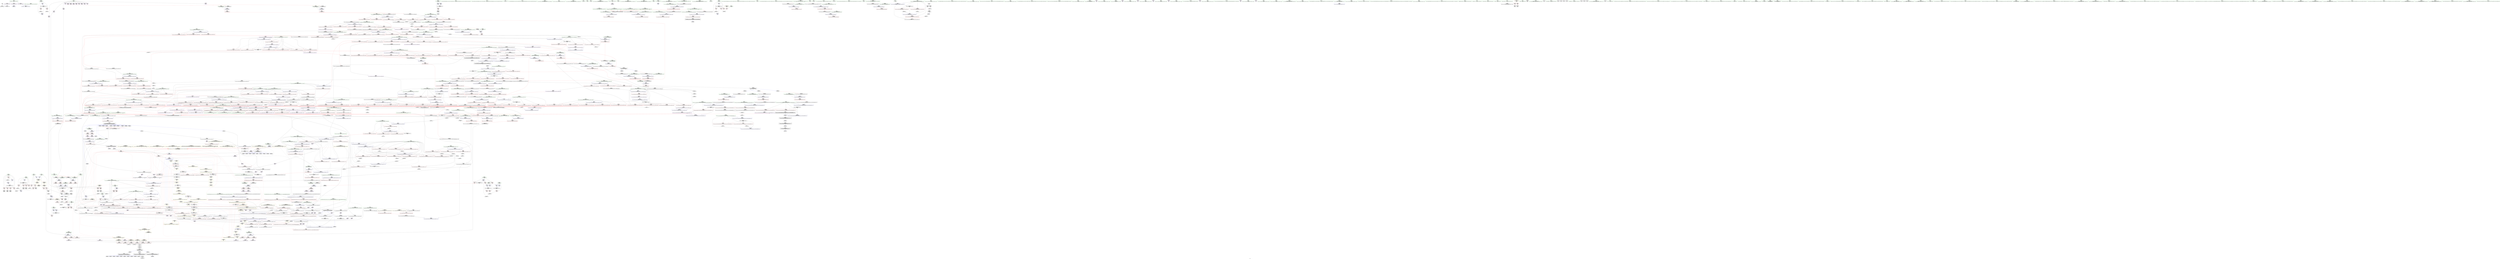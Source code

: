 digraph "SVFG" {
	label="SVFG";

	Node0x55c9b53cbfb0 [shape=record,color=grey,label="{NodeID: 0\nNullPtr}"];
	Node0x55c9b53cbfb0 -> Node0x55c9b5437e00[style=solid];
	Node0x55c9b53cbfb0 -> Node0x55c9b5455040[style=solid];
	Node0x55c9b543e7c0 [shape=record,color=blue,label="{NodeID: 775\n186\<--9\ni5\<--\n_Z4workv\n}"];
	Node0x55c9b543e7c0 -> Node0x55c9b54c4dc0[style=dashed];
	Node0x55c9b5456950 [shape=record,color=yellow,style=double,label="{NodeID: 1550\n2V_1 = ENCHI(MR_2V_0)\npts\{10 \}\nFun[_Z5checkd]}"];
	Node0x55c9b5456950 -> Node0x55c9b5434c90[style=dashed];
	Node0x55c9b5435240 [shape=record,color=red,label="{NodeID: 443\n150\<--67\n\<--retval\n_Z5checkd\n}"];
	Node0x55c9b5435240 -> Node0x55c9b5438820[style=solid];
	Node0x55c9b5429310 [shape=record,color=green,label="{NodeID: 111\n533\<--534\n_ZSt13__heap_selectIPSt4pairIiiEN9__gnu_cxx5__ops15_Iter_less_iterEEvT_S6_S6_T0_\<--_ZSt13__heap_selectIPSt4pairIiiEN9__gnu_cxx5__ops15_Iter_less_iterEEvT_S6_S6_T0__field_insensitive\n}"];
	Node0x55c9b545fb00 [shape=record,color=blue,label="{NodeID: 886\n1298\<--1297\n\<--\n_ZSt4swapIiENSt9enable_ifIXsr6__and_ISt6__not_ISt15__is_tuple_likeIT_EESt21is_move_constructibleIS3_ESt18is_move_assignableIS3_EEE5valueEvE4typeERS3_SC_\n}"];
	Node0x55c9b545fb00 -> Node0x55c9b54517a0[style=dashed];
	Node0x55c9b545fb00 -> Node0x55c9b545fbd0[style=dashed];
	Node0x55c9b545d490 [shape=record,color=yellow,style=double,label="{NodeID: 1661\n132V_1 = ENCHI(MR_132V_0)\npts\{6810000 8310000 9880000 13270000 14490000 \}\nFun[_ZSt10__pop_heapIPSt4pairIiiEN9__gnu_cxx5__ops15_Iter_less_iterEEvT_S6_S6_RT0_]|{|<s2>46}}"];
	Node0x55c9b545d490 -> Node0x55c9b5454450[style=dashed];
	Node0x55c9b545d490 -> Node0x55c9b54545f0[style=dashed];
	Node0x55c9b545d490:s2 -> Node0x55c9b545c9d0[style=dashed,color=red];
	Node0x55c9b544ac60 [shape=record,color=red,label="{NodeID: 554\n705\<--676\n\<--__len\n_ZSt11__make_heapIPSt4pairIiiEN9__gnu_cxx5__ops15_Iter_less_iterEEvT_S6_RT0_\n}"];
	Node0x55c9b544ac60 -> Node0x55c9b547f710[style=solid];
	Node0x55c9b542d9f0 [shape=record,color=green,label="{NodeID: 222\n1374\<--1375\n_ZSt25__unguarded_linear_insertIPSt4pairIiiEN9__gnu_cxx5__ops14_Val_less_iterEEvT_T0_\<--_ZSt25__unguarded_linear_insertIPSt4pairIiiEN9__gnu_cxx5__ops14_Val_less_iterEEvT_T0__field_insensitive\n}"];
	Node0x55c9b5563ed0 [shape=record,color=black,label="{NodeID: 2104\n1354 = PHI(813, )\n}"];
	Node0x55c9b5563ed0 -> Node0x55c9b543b260[style=solid];
	Node0x55c9b5450690 [shape=record,color=red,label="{NodeID: 665\n1223\<--1183\n\<--__first.addr\n_ZSt21__unguarded_partitionIPSt4pairIiiEN9__gnu_cxx5__ops15_Iter_less_iterEET_S6_S6_S6_T0_\n}"];
	Node0x55c9b5450690 -> Node0x55c9b54330f0[style=solid];
	Node0x55c9b54b8c90 [shape=record,color=black,label="{NodeID: 1440\nMR_6V_7 = PHI(MR_6V_9, MR_6V_3, )\npts\{15 \}\n|{<s0>31}}"];
	Node0x55c9b54b8c90:s0 -> Node0x55c9b5500ab0[style=dashed,color=blue];
	Node0x55c9b543b810 [shape=record,color=black,label="{NodeID: 333\n1545\<--1550\n_ZSt12__niter_baseIPSt4pairIiiEET_S3__ret\<--\n_ZSt12__niter_baseIPSt4pairIiiEET_S3_\n|{<s0>109|<s1>110|<s2>111}}"];
	Node0x55c9b543b810:s0 -> Node0x55c9b5564900[style=solid,color=blue];
	Node0x55c9b543b810:s1 -> Node0x55c9b5564a40[style=solid,color=blue];
	Node0x55c9b543b810:s2 -> Node0x55c9b5564b80[style=solid,color=blue];
	Node0x55c9b5572a80 [shape=record,color=black,label="{NodeID: 2215\n543 = PHI(442, )\n1st arg _ZSt27__unguarded_partition_pivotIPSt4pairIiiEN9__gnu_cxx5__ops15_Iter_less_iterEET_S6_S6_T0_ }"];
	Node0x55c9b5572a80 -> Node0x55c9b543fc10[style=solid];
	Node0x55c9b5425230 [shape=record,color=green,label="{NodeID: 1\n7\<--1\n__dso_handle\<--dummyObj\nGlob }"];
	Node0x55c9b543e890 [shape=record,color=blue,label="{NodeID: 776\n188\<--238\nmid\<--div\n_Z4workv\n}"];
	Node0x55c9b543e890 -> Node0x55c9b5446c30[style=dashed];
	Node0x55c9b543e890 -> Node0x55c9b5446d00[style=dashed];
	Node0x55c9b543e890 -> Node0x55c9b5446dd0[style=dashed];
	Node0x55c9b543e890 -> Node0x55c9b54c52c0[style=dashed];
	Node0x55c9b5456a60 [shape=record,color=yellow,style=double,label="{NodeID: 1551\n4V_1 = ENCHI(MR_4V_0)\npts\{12 \}\nFun[_Z5checkd]}"];
	Node0x55c9b5456a60 -> Node0x55c9b5434f00[style=dashed];
	Node0x55c9b5456a60 -> Node0x55c9b5434fd0[style=dashed];
	Node0x55c9b5435310 [shape=record,color=red,label="{NodeID: 444\n98\<--69\n\<--t.addr\n_Z5checkd\n}"];
	Node0x55c9b5435310 -> Node0x55c9b5481c90[style=solid];
	Node0x55c9b5429410 [shape=record,color=green,label="{NodeID: 112\n538\<--539\n_ZSt11__sort_heapIPSt4pairIiiEN9__gnu_cxx5__ops15_Iter_less_iterEEvT_S6_RT0_\<--_ZSt11__sort_heapIPSt4pairIiiEN9__gnu_cxx5__ops15_Iter_less_iterEEvT_S6_RT0__field_insensitive\n}"];
	Node0x55c9b545fbd0 [shape=record,color=blue,label="{NodeID: 887\n1302\<--1301\n\<--\n_ZSt4swapIiENSt9enable_ifIXsr6__and_ISt6__not_ISt15__is_tuple_likeIT_EESt21is_move_constructibleIS3_ESt18is_move_assignableIS3_EEE5valueEvE4typeERS3_SC_\n|{<s0>84|<s1>85}}"];
	Node0x55c9b545fbd0:s0 -> Node0x55c9b5503d90[style=dashed,color=blue];
	Node0x55c9b545fbd0:s1 -> Node0x55c9b5503ef0[style=dashed,color=blue];
	Node0x55c9b545d630 [shape=record,color=yellow,style=double,label="{NodeID: 1662\n134V_1 = ENCHI(MR_134V_0)\npts\{6810001 8310001 9880001 13270001 14490001 \}\nFun[_ZSt10__pop_heapIPSt4pairIiiEN9__gnu_cxx5__ops15_Iter_less_iterEEvT_S6_S6_RT0_]|{|<s2>46}}"];
	Node0x55c9b545d630 -> Node0x55c9b5454520[style=dashed];
	Node0x55c9b545d630 -> Node0x55c9b54546c0[style=dashed];
	Node0x55c9b545d630:s2 -> Node0x55c9b545c9d0[style=dashed,color=red];
	Node0x55c9b544ad30 [shape=record,color=red,label="{NodeID: 555\n723\<--676\n\<--__len\n_ZSt11__make_heapIPSt4pairIiiEN9__gnu_cxx5__ops15_Iter_less_iterEEvT_S6_RT0_\n|{<s0>41}}"];
	Node0x55c9b544ad30:s0 -> Node0x55c9b556eac0[style=solid,color=red];
	Node0x55c9b542daf0 [shape=record,color=green,label="{NodeID: 223\n1386\<--1387\n__comp\<--__comp_field_insensitive\n_ZSt26__unguarded_insertion_sortIPSt4pairIiiEN9__gnu_cxx5__ops15_Iter_less_iterEEvT_S6_T0_\n}"];
	Node0x55c9b5564040 [shape=record,color=black,label="{NodeID: 2105\n1362 = PHI(1418, )\n}"];
	Node0x55c9b5450760 [shape=record,color=red,label="{NodeID: 666\n1202\<--1185\n\<--__last.addr\n_ZSt21__unguarded_partitionIPSt4pairIiiEN9__gnu_cxx5__ops15_Iter_less_iterEET_S6_S6_S6_T0_\n}"];
	Node0x55c9b5450760 -> Node0x55c9b5432f50[style=solid];
	Node0x55c9b54b8d80 [shape=record,color=black,label="{NodeID: 1441\nMR_6V_3 = PHI(MR_6V_1, MR_6V_4, )\npts\{15 \}\n|{|<s4>41}}"];
	Node0x55c9b54b8d80 -> Node0x55c9b5454110[style=dashed];
	Node0x55c9b54b8d80 -> Node0x55c9b54541e0[style=dashed];
	Node0x55c9b54b8d80 -> Node0x55c9b54542b0[style=dashed];
	Node0x55c9b54b8d80 -> Node0x55c9b5454380[style=dashed];
	Node0x55c9b54b8d80:s4 -> Node0x55c9b54c5cc0[style=dashed,color=red];
	Node0x55c9b543b8e0 [shape=record,color=black,label="{NodeID: 334\n1569\<--1567\nsub.ptr.lhs.cast\<--\n_ZNSt20__copy_move_backwardILb1ELb0ESt26random_access_iterator_tagE13__copy_move_bIPSt4pairIiiES5_EET0_T_S7_S6_\n}"];
	Node0x55c9b543b8e0 -> Node0x55c9b5482a10[style=solid];
	Node0x55c9b5572b90 [shape=record,color=black,label="{NodeID: 2216\n1419 = PHI(1358, )\n0th arg _ZSt13move_backwardIPSt4pairIiiES2_ET0_T_S4_S3_ }"];
	Node0x55c9b5572b90 -> Node0x55c9b5460590[style=solid];
	Node0x55c9b54252c0 [shape=record,color=green,label="{NodeID: 2\n9\<--1\n\<--dummyObj\nCan only get source location for instruction, argument, global var or function.}"];
	Node0x55c9b543e960 [shape=record,color=blue,label="{NodeID: 777\n184\<--244\nhi\<--\n_Z4workv\n}"];
	Node0x55c9b543e960 -> Node0x55c9b54c48c0[style=dashed];
	Node0x55c9b5456b40 [shape=record,color=yellow,style=double,label="{NodeID: 1552\n6V_1 = ENCHI(MR_6V_0)\npts\{15 \}\nFun[_Z5checkd]}"];
	Node0x55c9b5456b40 -> Node0x55c9b5435c00[style=dashed];
	Node0x55c9b5456b40 -> Node0x55c9b5435cd0[style=dashed];
	Node0x55c9b5456b40 -> Node0x55c9b5435e70[style=dashed];
	Node0x55c9b54353e0 [shape=record,color=red,label="{NodeID: 445\n107\<--69\n\<--t.addr\n_Z5checkd\n}"];
	Node0x55c9b54353e0 -> Node0x55c9b5480f10[style=solid];
	Node0x55c9b5429510 [shape=record,color=green,label="{NodeID: 113\n544\<--545\n__comp\<--__comp_field_insensitive\n_ZSt27__unguarded_partition_pivotIPSt4pairIiiEN9__gnu_cxx5__ops15_Iter_less_iterEET_S6_S6_T0_\n}"];
	Node0x55c9b545fca0 [shape=record,color=blue,label="{NodeID: 888\n1307\<--1306\n__t.addr\<--__t\n_ZSt4moveIRiEONSt16remove_referenceIT_E4typeEOS2_\n}"];
	Node0x55c9b545fca0 -> Node0x55c9b5451870[style=dashed];
	Node0x55c9b544ae00 [shape=record,color=red,label="{NodeID: 556\n711\<--678\n\<--__parent\n_ZSt11__make_heapIPSt4pairIiiEN9__gnu_cxx5__ops15_Iter_less_iterEEvT_S6_RT0_\n}"];
	Node0x55c9b542dbc0 [shape=record,color=green,label="{NodeID: 224\n1388\<--1389\n__first.addr\<--__first.addr_field_insensitive\n_ZSt26__unguarded_insertion_sortIPSt4pairIiiEN9__gnu_cxx5__ops15_Iter_less_iterEEvT_S6_T0_\n}"];
	Node0x55c9b542dbc0 -> Node0x55c9b54524a0[style=solid];
	Node0x55c9b542dbc0 -> Node0x55c9b5460250[style=solid];
	Node0x55c9b5564150 [shape=record,color=black,label="{NodeID: 2106\n1365 = PHI(813, )\n|{<s0>94}}"];
	Node0x55c9b5564150:s0 -> Node0x55c9b55704d0[style=solid,color=red];
	Node0x55c9b5450830 [shape=record,color=red,label="{NodeID: 667\n1207\<--1185\n\<--__last.addr\n_ZSt21__unguarded_partitionIPSt4pairIiiEN9__gnu_cxx5__ops15_Iter_less_iterEET_S6_S6_S6_T0_\n|{<s0>80}}"];
	Node0x55c9b5450830:s0 -> Node0x55c9b556e4a0[style=solid,color=red];
	Node0x55c9b543b9b0 [shape=record,color=black,label="{NodeID: 335\n1570\<--1568\nsub.ptr.rhs.cast\<--\n_ZNSt20__copy_move_backwardILb1ELb0ESt26random_access_iterator_tagE13__copy_move_bIPSt4pairIiiES5_EET0_T_S7_S6_\n}"];
	Node0x55c9b543b9b0 -> Node0x55c9b5482a10[style=solid];
	Node0x55c9b5572ca0 [shape=record,color=black,label="{NodeID: 2217\n1420 = PHI(1359, )\n1st arg _ZSt13move_backwardIPSt4pairIiiES2_ET0_T_S4_S3_ }"];
	Node0x55c9b5572ca0 -> Node0x55c9b5460660[style=solid];
	Node0x55c9b5425570 [shape=record,color=green,label="{NodeID: 3\n16\<--1\n_ZSt3cin\<--dummyObj\nGlob }"];
	Node0x55c9b543ea30 [shape=record,color=blue,label="{NodeID: 778\n182\<--247\nlo\<--\n_Z4workv\n}"];
	Node0x55c9b543ea30 -> Node0x55c9b54c43c0[style=dashed];
	Node0x55c9b54354b0 [shape=record,color=red,label="{NodeID: 446\n110\<--71\n\<--cur\n_Z5checkd\n}"];
	Node0x55c9b54354b0 -> Node0x55c9b5481510[style=solid];
	Node0x55c9b542e060 [shape=record,color=green,label="{NodeID: 114\n546\<--547\n__first.addr\<--__first.addr_field_insensitive\n_ZSt27__unguarded_partition_pivotIPSt4pairIiiEN9__gnu_cxx5__ops15_Iter_less_iterEET_S6_S6_T0_\n}"];
	Node0x55c9b542e060 -> Node0x55c9b5448ff0[style=solid];
	Node0x55c9b542e060 -> Node0x55c9b54490c0[style=solid];
	Node0x55c9b542e060 -> Node0x55c9b5449190[style=solid];
	Node0x55c9b542e060 -> Node0x55c9b5449260[style=solid];
	Node0x55c9b542e060 -> Node0x55c9b5449330[style=solid];
	Node0x55c9b542e060 -> Node0x55c9b5449400[style=solid];
	Node0x55c9b542e060 -> Node0x55c9b543fb40[style=solid];
	Node0x55c9b545fd70 [shape=record,color=blue,label="{NodeID: 889\n1320\<--1316\n__first.addr\<--__first\n_ZSt16__insertion_sortIPSt4pairIiiEN9__gnu_cxx5__ops15_Iter_less_iterEEvT_S6_T0_\n}"];
	Node0x55c9b545fd70 -> Node0x55c9b5451940[style=dashed];
	Node0x55c9b545fd70 -> Node0x55c9b5451a10[style=dashed];
	Node0x55c9b545fd70 -> Node0x55c9b5451ae0[style=dashed];
	Node0x55c9b545fd70 -> Node0x55c9b5451bb0[style=dashed];
	Node0x55c9b545fd70 -> Node0x55c9b5451c80[style=dashed];
	Node0x55c9b544aed0 [shape=record,color=red,label="{NodeID: 557\n722\<--678\n\<--__parent\n_ZSt11__make_heapIPSt4pairIiiEN9__gnu_cxx5__ops15_Iter_less_iterEEvT_S6_RT0_\n|{<s0>41}}"];
	Node0x55c9b544aed0:s0 -> Node0x55c9b556e970[style=solid,color=red];
	Node0x55c9b542dc90 [shape=record,color=green,label="{NodeID: 225\n1390\<--1391\n__last.addr\<--__last.addr_field_insensitive\n_ZSt26__unguarded_insertion_sortIPSt4pairIiiEN9__gnu_cxx5__ops15_Iter_less_iterEEvT_S6_T0_\n}"];
	Node0x55c9b542dc90 -> Node0x55c9b5452570[style=solid];
	Node0x55c9b542dc90 -> Node0x55c9b5460320[style=solid];
	Node0x55c9b55642c0 [shape=record,color=black,label="{NodeID: 2107\n1367 = PHI(940, )\n}"];
	Node0x55c9b5450900 [shape=record,color=red,label="{NodeID: 668\n1210\<--1185\n\<--__last.addr\n_ZSt21__unguarded_partitionIPSt4pairIiiEN9__gnu_cxx5__ops15_Iter_less_iterEET_S6_S6_S6_T0_\n}"];
	Node0x55c9b5450900 -> Node0x55c9b5433020[style=solid];
	Node0x55c9b543ba80 [shape=record,color=black,label="{NodeID: 336\n1552\<--1591\n_ZNSt20__copy_move_backwardILb1ELb0ESt26random_access_iterator_tagE13__copy_move_bIPSt4pairIiiES5_EET0_T_S7_S6__ret\<--\n_ZNSt20__copy_move_backwardILb1ELb0ESt26random_access_iterator_tagE13__copy_move_bIPSt4pairIiiES5_EET0_T_S7_S6_\n|{<s0>113}}"];
	Node0x55c9b543ba80:s0 -> Node0x55c9b5564e00[style=solid,color=blue];
	Node0x55c9b5572db0 [shape=record,color=black,label="{NodeID: 2218\n1421 = PHI(1361, )\n2nd arg _ZSt13move_backwardIPSt4pairIiiES2_ET0_T_S4_S3_ }"];
	Node0x55c9b5572db0 -> Node0x55c9b5460730[style=solid];
	Node0x55c9b5425600 [shape=record,color=green,label="{NodeID: 4\n17\<--1\n.str\<--dummyObj\nGlob }"];
	Node0x55c9b543eb00 [shape=record,color=blue,label="{NodeID: 779\n186\<--252\ni5\<--inc11\n_Z4workv\n}"];
	Node0x55c9b543eb00 -> Node0x55c9b54c4dc0[style=dashed];
	Node0x55c9b5435580 [shape=record,color=red,label="{NodeID: 447\n88\<--73\n\<--i\n_Z5checkd\n}"];
	Node0x55c9b5435580 -> Node0x55c9b5484210[style=solid];
	Node0x55c9b542e0f0 [shape=record,color=green,label="{NodeID: 115\n548\<--549\n__last.addr\<--__last.addr_field_insensitive\n_ZSt27__unguarded_partition_pivotIPSt4pairIiiEN9__gnu_cxx5__ops15_Iter_less_iterEET_S6_S6_T0_\n}"];
	Node0x55c9b542e0f0 -> Node0x55c9b54494d0[style=solid];
	Node0x55c9b542e0f0 -> Node0x55c9b54495a0[style=solid];
	Node0x55c9b542e0f0 -> Node0x55c9b5449670[style=solid];
	Node0x55c9b542e0f0 -> Node0x55c9b543fc10[style=solid];
	Node0x55c9b545fe40 [shape=record,color=blue,label="{NodeID: 890\n1322\<--1317\n__last.addr\<--__last\n_ZSt16__insertion_sortIPSt4pairIiiEN9__gnu_cxx5__ops15_Iter_less_iterEEvT_S6_T0_\n}"];
	Node0x55c9b545fe40 -> Node0x55c9b5451d50[style=dashed];
	Node0x55c9b545fe40 -> Node0x55c9b5451e20[style=dashed];
	Node0x55c9b544afa0 [shape=record,color=red,label="{NodeID: 558\n734\<--678\n\<--__parent\n_ZSt11__make_heapIPSt4pairIiiEN9__gnu_cxx5__ops15_Iter_less_iterEEvT_S6_RT0_\n}"];
	Node0x55c9b544afa0 -> Node0x55c9b5484c90[style=solid];
	Node0x55c9b542dd60 [shape=record,color=green,label="{NodeID: 226\n1392\<--1393\n__i\<--__i_field_insensitive\n_ZSt26__unguarded_insertion_sortIPSt4pairIiiEN9__gnu_cxx5__ops15_Iter_less_iterEEvT_S6_T0_\n}"];
	Node0x55c9b542dd60 -> Node0x55c9b5452640[style=solid];
	Node0x55c9b542dd60 -> Node0x55c9b5452710[style=solid];
	Node0x55c9b542dd60 -> Node0x55c9b54527e0[style=solid];
	Node0x55c9b542dd60 -> Node0x55c9b54603f0[style=solid];
	Node0x55c9b542dd60 -> Node0x55c9b54604c0[style=solid];
	Node0x55c9b55643d0 [shape=record,color=black,label="{NodeID: 2108\n1432 = PHI(1514, )\n|{<s0>101}}"];
	Node0x55c9b55643d0:s0 -> Node0x55c9b5572ec0[style=solid,color=red];
	Node0x55c9b54509d0 [shape=record,color=red,label="{NodeID: 669\n1215\<--1185\n\<--__last.addr\n_ZSt21__unguarded_partitionIPSt4pairIiiEN9__gnu_cxx5__ops15_Iter_less_iterEET_S6_S6_S6_T0_\n}"];
	Node0x55c9b54509d0 -> Node0x55c9b5484f90[style=solid];
	Node0x55c9b543bb50 [shape=record,color=black,label="{NodeID: 337\n1593\<--1609\n_ZNK9__gnu_cxx5__ops14_Val_less_iterclISt4pairIiiEPS4_EEbRT_T0__ret\<--call\n_ZNK9__gnu_cxx5__ops14_Val_less_iterclISt4pairIiiEPS4_EEbRT_T0_\n|{<s0>104}}"];
	Node0x55c9b543bb50:s0 -> Node0x55c9b5562380[style=solid,color=blue];
	Node0x55c9b5572ec0 [shape=record,color=black,label="{NodeID: 2219\n1490 = PHI(1432, )\n0th arg _ZSt23__copy_move_backward_a2ILb1EPSt4pairIiiES2_ET1_T0_S4_S3_ }"];
	Node0x55c9b5572ec0 -> Node0x55c9b5460db0[style=solid];
	Node0x55c9b5425690 [shape=record,color=green,label="{NodeID: 5\n19\<--1\n.str.1\<--dummyObj\nGlob }"];
	Node0x55c9b543ebd0 [shape=record,color=blue,label="{NodeID: 780\n270\<--268\n__first.addr\<--__first\n_ZSt4sortIPSt4pairIiiEEvT_S3_\n}"];
	Node0x55c9b543ebd0 -> Node0x55c9b5446ea0[style=dashed];
	Node0x55c9b5435650 [shape=record,color=red,label="{NodeID: 448\n92\<--73\n\<--i\n_Z5checkd\n}"];
	Node0x55c9b5435650 -> Node0x55c9b54380d0[style=solid];
	Node0x55c9b542e1c0 [shape=record,color=green,label="{NodeID: 116\n550\<--551\n__mid\<--__mid_field_insensitive\n_ZSt27__unguarded_partition_pivotIPSt4pairIiiEN9__gnu_cxx5__ops15_Iter_less_iterEET_S6_S6_T0_\n}"];
	Node0x55c9b542e1c0 -> Node0x55c9b5449740[style=solid];
	Node0x55c9b542e1c0 -> Node0x55c9b543fce0[style=solid];
	Node0x55c9b545ff10 [shape=record,color=blue,label="{NodeID: 891\n1324\<--1342\n__i\<--add.ptr\n_ZSt16__insertion_sortIPSt4pairIiiEN9__gnu_cxx5__ops15_Iter_less_iterEEvT_S6_T0_\n}"];
	Node0x55c9b545ff10 -> Node0x55c9b5451ef0[style=dashed];
	Node0x55c9b545ff10 -> Node0x55c9b5451fc0[style=dashed];
	Node0x55c9b545ff10 -> Node0x55c9b5452090[style=dashed];
	Node0x55c9b545ff10 -> Node0x55c9b5452160[style=dashed];
	Node0x55c9b545ff10 -> Node0x55c9b5452230[style=dashed];
	Node0x55c9b545ff10 -> Node0x55c9b5452300[style=dashed];
	Node0x55c9b545ff10 -> Node0x55c9b54523d0[style=dashed];
	Node0x55c9b545ff10 -> Node0x55c9b5460180[style=dashed];
	Node0x55c9b545ff10 -> Node0x55c9b54d47c0[style=dashed];
	Node0x55c9b544b070 [shape=record,color=red,label="{NodeID: 559\n738\<--678\n\<--__parent\n_ZSt11__make_heapIPSt4pairIiiEN9__gnu_cxx5__ops15_Iter_less_iterEEvT_S6_RT0_\n}"];
	Node0x55c9b544b070 -> Node0x55c9b5481b10[style=solid];
	Node0x55c9b542de30 [shape=record,color=green,label="{NodeID: 227\n1394\<--1395\nagg.tmp\<--agg.tmp_field_insensitive\n_ZSt26__unguarded_insertion_sortIPSt4pairIiiEN9__gnu_cxx5__ops15_Iter_less_iterEEvT_S6_T0_\n}"];
	Node0x55c9b5564540 [shape=record,color=black,label="{NodeID: 2109\n1436 = PHI(1514, )\n|{<s0>101}}"];
	Node0x55c9b5564540:s0 -> Node0x55c9b5572fd0[style=solid,color=red];
	Node0x55c9b5450aa0 [shape=record,color=red,label="{NodeID: 670\n1221\<--1185\n\<--__last.addr\n_ZSt21__unguarded_partitionIPSt4pairIiiEN9__gnu_cxx5__ops15_Iter_less_iterEET_S6_S6_S6_T0_\n|{<s0>81}}"];
	Node0x55c9b5450aa0:s0 -> Node0x55c9b5573480[style=solid,color=red];
	Node0x55c9b543bc20 [shape=record,color=purple,label="{NodeID: 338\n47\<--4\n\<--_ZStL8__ioinit\n__cxx_global_var_init\n}"];
	Node0x55c9b5572fd0 [shape=record,color=black,label="{NodeID: 2220\n1491 = PHI(1436, )\n1st arg _ZSt23__copy_move_backward_a2ILb1EPSt4pairIiiES2_ET1_T0_S4_S3_ }"];
	Node0x55c9b5572fd0 -> Node0x55c9b5460e80[style=solid];
	Node0x55c9b5425720 [shape=record,color=green,label="{NodeID: 6\n21\<--1\n.str.2\<--dummyObj\nGlob }"];
	Node0x55c9b543eca0 [shape=record,color=blue,label="{NodeID: 781\n272\<--269\n__last.addr\<--__last\n_ZSt4sortIPSt4pairIiiEEvT_S3_\n}"];
	Node0x55c9b543eca0 -> Node0x55c9b5446f70[style=dashed];
	Node0x55c9b5435720 [shape=record,color=red,label="{NodeID: 449\n101\<--73\n\<--i\n_Z5checkd\n}"];
	Node0x55c9b5435720 -> Node0x55c9b5438270[style=solid];
	Node0x55c9b542e290 [shape=record,color=green,label="{NodeID: 117\n552\<--553\nagg.tmp\<--agg.tmp_field_insensitive\n_ZSt27__unguarded_partition_pivotIPSt4pairIiiEN9__gnu_cxx5__ops15_Iter_less_iterEET_S6_S6_T0_\n}"];
	Node0x55c9b545ffe0 [shape=record,color=blue, style = dotted,label="{NodeID: 892\n1648\<--1650\noffset_0\<--dummyVal\n_ZSt16__insertion_sortIPSt4pairIiiEN9__gnu_cxx5__ops15_Iter_less_iterEEvT_S6_T0_\n|{|<s1>94}}"];
	Node0x55c9b545ffe0 -> Node0x55c9b54c75c0[style=dashed];
	Node0x55c9b545ffe0:s1 -> Node0x55c9b545c9d0[style=dashed,color=red];
	Node0x55c9b54bfd80 [shape=record,color=yellow,style=double,label="{NodeID: 1667\n359V_1 = ENCHI(MR_359V_0)\npts\{15 14490000 14490001 \}\nFun[_ZNK9__gnu_cxx5__ops14_Val_less_iterclISt4pairIiiEPS4_EEbRT_T0_]|{<s0>116|<s1>116|<s2>116}}"];
	Node0x55c9b54bfd80:s0 -> Node0x55c9b545b8e0[style=dashed,color=red];
	Node0x55c9b54bfd80:s1 -> Node0x55c9b545bd70[style=dashed,color=red];
	Node0x55c9b54bfd80:s2 -> Node0x55c9b545be50[style=dashed,color=red];
	Node0x55c9b544b140 [shape=record,color=red,label="{NodeID: 560\n730\<--729\n\<--\n_ZSt11__make_heapIPSt4pairIiiEN9__gnu_cxx5__ops15_Iter_less_iterEEvT_S6_RT0_\n|{<s0>41}}"];
	Node0x55c9b544b140:s0 -> Node0x55c9b556ec10[style=solid,color=red];
	Node0x55c9b542df00 [shape=record,color=green,label="{NodeID: 228\n1396\<--1397\nagg.tmp1\<--agg.tmp1_field_insensitive\n_ZSt26__unguarded_insertion_sortIPSt4pairIiiEN9__gnu_cxx5__ops15_Iter_less_iterEEvT_S6_T0_\n}"];
	Node0x55c9b5564680 [shape=record,color=black,label="{NodeID: 2110\n1438 = PHI(1489, )\n}"];
	Node0x55c9b5564680 -> Node0x55c9b543b330[style=solid];
	Node0x55c9b5450b70 [shape=record,color=red,label="{NodeID: 671\n1195\<--1187\n\<--__pivot.addr\n_ZSt21__unguarded_partitionIPSt4pairIiiEN9__gnu_cxx5__ops15_Iter_less_iterEET_S6_S6_S6_T0_\n|{<s0>79}}"];
	Node0x55c9b5450b70:s0 -> Node0x55c9b556e4a0[style=solid,color=red];
	Node0x55c9b543bcf0 [shape=record,color=purple,label="{NodeID: 339\n94\<--13\narrayidx\<--a\n_Z5checkd\n}"];
	Node0x55c9b55730e0 [shape=record,color=black,label="{NodeID: 2221\n1492 = PHI(1437, )\n2nd arg _ZSt23__copy_move_backward_a2ILb1EPSt4pairIiiES2_ET1_T0_S4_S3_ }"];
	Node0x55c9b55730e0 -> Node0x55c9b5460f50[style=solid];
	Node0x55c9b5425f60 [shape=record,color=green,label="{NodeID: 7\n23\<--1\n.str.3\<--dummyObj\nGlob }"];
	Node0x55c9b543ed70 [shape=record,color=blue,label="{NodeID: 782\n295\<--9\nretval\<--\nmain\n}"];
	Node0x55c9b54357f0 [shape=record,color=red,label="{NodeID: 450\n119\<--73\n\<--i\n_Z5checkd\n}"];
	Node0x55c9b54357f0 -> Node0x55c9b54384e0[style=solid];
	Node0x55c9b542e360 [shape=record,color=green,label="{NodeID: 118\n554\<--555\nagg.tmp4\<--agg.tmp4_field_insensitive\n_ZSt27__unguarded_partition_pivotIPSt4pairIiiEN9__gnu_cxx5__ops15_Iter_less_iterEET_S6_S6_T0_\n}"];
	Node0x55c9b54600b0 [shape=record,color=blue, style = dotted,label="{NodeID: 893\n1651\<--1653\noffset_1\<--dummyVal\n_ZSt16__insertion_sortIPSt4pairIiiEN9__gnu_cxx5__ops15_Iter_less_iterEEvT_S6_T0_\n|{|<s1>94}}"];
	Node0x55c9b54600b0 -> Node0x55c9b54c7ac0[style=dashed];
	Node0x55c9b54600b0:s1 -> Node0x55c9b545c9d0[style=dashed,color=red];
	Node0x55c9b54bfe90 [shape=record,color=yellow,style=double,label="{NodeID: 1668\n2V_1 = ENCHI(MR_2V_0)\npts\{10 \}\nFun[_Z4workv]|{|<s2>8}}"];
	Node0x55c9b54bfe90 -> Node0x55c9b5434d60[style=dashed];
	Node0x55c9b54bfe90 -> Node0x55c9b5434e30[style=dashed];
	Node0x55c9b54bfe90:s2 -> Node0x55c9b5456950[style=dashed,color=red];
	Node0x55c9b544b210 [shape=record,color=red,label="{NodeID: 561\n756\<--747\nthis1\<--this.addr\n_ZNK9__gnu_cxx5__ops15_Iter_less_iterclIPSt4pairIiiES5_EEbT_T0_\n}"];
	Node0x55c9b542dfd0 [shape=record,color=green,label="{NodeID: 229\n1398\<--1399\nundef.agg.tmp\<--undef.agg.tmp_field_insensitive\n_ZSt26__unguarded_insertion_sortIPSt4pairIiiEN9__gnu_cxx5__ops15_Iter_less_iterEEvT_S6_T0_\n}"];
	Node0x55c9b55647c0 [shape=record,color=black,label="{NodeID: 2111\n1454 = PHI(813, )\n}"];
	Node0x55c9b55647c0 -> Node0x55c9b543b4d0[style=solid];
	Node0x55c9b5450c40 [shape=record,color=red,label="{NodeID: 672\n1206\<--1187\n\<--__pivot.addr\n_ZSt21__unguarded_partitionIPSt4pairIiiEN9__gnu_cxx5__ops15_Iter_less_iterEET_S6_S6_S6_T0_\n|{<s0>80}}"];
	Node0x55c9b5450c40:s0 -> Node0x55c9b556e120[style=solid,color=red];
	Node0x55c9b543bdc0 [shape=record,color=purple,label="{NodeID: 340\n95\<--13\nfirst\<--a\n_Z5checkd\n}"];
	Node0x55c9b543bdc0 -> Node0x55c9b5435c00[style=solid];
	Node0x55c9b55731f0 [shape=record,color=black,label="{NodeID: 2222\n1228 = PHI(1134, 1144, 1148, 1158, 1166, 1170, 1220, )\n0th arg _ZSt9iter_swapIPSt4pairIiiES2_EvT_T0_ }"];
	Node0x55c9b55731f0 -> Node0x55c9b545f3b0[style=solid];
	Node0x55c9b5425ff0 [shape=record,color=green,label="{NodeID: 8\n25\<--1\nstdin\<--dummyObj\nGlob }"];
	Node0x55c9b543ee40 [shape=record,color=blue,label="{NodeID: 783\n299\<--125\ni\<--\nmain\n}"];
	Node0x55c9b543ee40 -> Node0x55c9b54d10c0[style=dashed];
	Node0x55c9b54358c0 [shape=record,color=red,label="{NodeID: 451\n143\<--73\n\<--i\n_Z5checkd\n}"];
	Node0x55c9b54358c0 -> Node0x55c9b547f890[style=solid];
	Node0x55c9b542e430 [shape=record,color=green,label="{NodeID: 119\n575\<--576\n_ZSt22__move_median_to_firstIPSt4pairIiiEN9__gnu_cxx5__ops15_Iter_less_iterEEvT_S6_S6_S6_T0_\<--_ZSt22__move_median_to_firstIPSt4pairIiiEN9__gnu_cxx5__ops15_Iter_less_iterEEvT_S6_S6_S6_T0__field_insensitive\n}"];
	Node0x55c9b5460180 [shape=record,color=blue,label="{NodeID: 894\n1324\<--1379\n__i\<--incdec.ptr\n_ZSt16__insertion_sortIPSt4pairIiiEN9__gnu_cxx5__ops15_Iter_less_iterEEvT_S6_T0_\n}"];
	Node0x55c9b5460180 -> Node0x55c9b5451ef0[style=dashed];
	Node0x55c9b5460180 -> Node0x55c9b5451fc0[style=dashed];
	Node0x55c9b5460180 -> Node0x55c9b5452090[style=dashed];
	Node0x55c9b5460180 -> Node0x55c9b5452160[style=dashed];
	Node0x55c9b5460180 -> Node0x55c9b5452230[style=dashed];
	Node0x55c9b5460180 -> Node0x55c9b5452300[style=dashed];
	Node0x55c9b5460180 -> Node0x55c9b54523d0[style=dashed];
	Node0x55c9b5460180 -> Node0x55c9b5460180[style=dashed];
	Node0x55c9b5460180 -> Node0x55c9b54d47c0[style=dashed];
	Node0x55c9b54bffa0 [shape=record,color=yellow,style=double,label="{NodeID: 1669\n4V_1 = ENCHI(MR_4V_0)\npts\{12 \}\nFun[_Z4workv]|{<s0>8}}"];
	Node0x55c9b54bffa0:s0 -> Node0x55c9b5456a60[style=dashed,color=red];
	Node0x55c9b544b2e0 [shape=record,color=red,label="{NodeID: 562\n757\<--749\n\<--__it1.addr\n_ZNK9__gnu_cxx5__ops15_Iter_less_iterclIPSt4pairIiiES5_EEbT_T0_\n|{<s0>42}}"];
	Node0x55c9b544b2e0:s0 -> Node0x55c9b556fa20[style=solid,color=red];
	Node0x55c9b54362b0 [shape=record,color=green,label="{NodeID: 230\n1422\<--1423\n__first.addr\<--__first.addr_field_insensitive\n_ZSt13move_backwardIPSt4pairIiiES2_ET0_T_S4_S3_\n}"];
	Node0x55c9b54362b0 -> Node0x55c9b54528b0[style=solid];
	Node0x55c9b54362b0 -> Node0x55c9b5460590[style=solid];
	Node0x55c9b5564900 [shape=record,color=black,label="{NodeID: 2112\n1503 = PHI(1545, )\n|{<s0>112}}"];
	Node0x55c9b5564900:s0 -> Node0x55c9b556f3c0[style=solid,color=red];
	Node0x55c9b5450d10 [shape=record,color=red,label="{NodeID: 673\n1236\<--1230\n\<--__a.addr\n_ZSt9iter_swapIPSt4pairIiiES2_EvT_T0_\n|{<s0>82}}"];
	Node0x55c9b5450d10:s0 -> Node0x55c9b55711d0[style=solid,color=red];
	Node0x55c9b54bc0a0 [shape=record,color=black,label="{NodeID: 1448\nMR_6V_4 = PHI(MR_6V_3, MR_6V_1, )\npts\{15 \}\n|{<s0>11}}"];
	Node0x55c9b54bc0a0:s0 -> Node0x55c9b5501030[style=dashed,color=blue];
	Node0x55c9b543be90 [shape=record,color=purple,label="{NodeID: 341\n103\<--13\narrayidx2\<--a\n_Z5checkd\n}"];
	Node0x55c9b5573480 [shape=record,color=black,label="{NodeID: 2223\n1229 = PHI(1135, 1145, 1149, 1159, 1167, 1171, 1221, )\n1st arg _ZSt9iter_swapIPSt4pairIiiES2_EvT_T0_ }"];
	Node0x55c9b5573480 -> Node0x55c9b545f480[style=solid];
	Node0x55c9b5426080 [shape=record,color=green,label="{NodeID: 9\n26\<--1\n.str.4\<--dummyObj\nGlob }"];
	Node0x55c9b543ef10 [shape=record,color=blue,label="{NodeID: 784\n299\<--332\ni\<--inc\nmain\n}"];
	Node0x55c9b543ef10 -> Node0x55c9b54d10c0[style=dashed];
	Node0x55c9b5435990 [shape=record,color=red,label="{NodeID: 452\n134\<--77\n\<--R\n_Z5checkd\n}"];
	Node0x55c9b5435990 -> Node0x55c9b5484090[style=solid];
	Node0x55c9b542e530 [shape=record,color=green,label="{NodeID: 120\n582\<--583\n_ZSt21__unguarded_partitionIPSt4pairIiiEN9__gnu_cxx5__ops15_Iter_less_iterEET_S6_S6_S6_T0_\<--_ZSt21__unguarded_partitionIPSt4pairIiiEN9__gnu_cxx5__ops15_Iter_less_iterEET_S6_S6_S6_T0__field_insensitive\n}"];
	Node0x55c9b5460250 [shape=record,color=blue,label="{NodeID: 895\n1388\<--1384\n__first.addr\<--__first\n_ZSt26__unguarded_insertion_sortIPSt4pairIiiEN9__gnu_cxx5__ops15_Iter_less_iterEEvT_S6_T0_\n}"];
	Node0x55c9b5460250 -> Node0x55c9b54524a0[style=dashed];
	Node0x55c9b54c0080 [shape=record,color=yellow,style=double,label="{NodeID: 1670\n6V_1 = ENCHI(MR_6V_0)\npts\{15 \}\nFun[_Z4workv]|{<s0>7}}"];
	Node0x55c9b54c0080:s0 -> Node0x55c9b54576d0[style=dashed,color=red];
	Node0x55c9b544b3b0 [shape=record,color=red,label="{NodeID: 563\n758\<--751\n\<--__it2.addr\n_ZNK9__gnu_cxx5__ops15_Iter_less_iterclIPSt4pairIiiES5_EEbT_T0_\n|{<s0>42}}"];
	Node0x55c9b544b3b0:s0 -> Node0x55c9b556fbb0[style=solid,color=red];
	Node0x55c9b5436380 [shape=record,color=green,label="{NodeID: 231\n1424\<--1425\n__last.addr\<--__last.addr_field_insensitive\n_ZSt13move_backwardIPSt4pairIiiES2_ET0_T_S4_S3_\n}"];
	Node0x55c9b5436380 -> Node0x55c9b5452980[style=solid];
	Node0x55c9b5436380 -> Node0x55c9b5460660[style=solid];
	Node0x55c9b5564a40 [shape=record,color=black,label="{NodeID: 2113\n1507 = PHI(1545, )\n|{<s0>112}}"];
	Node0x55c9b5564a40:s0 -> Node0x55c9b556f4d0[style=solid,color=red];
	Node0x55c9b5450de0 [shape=record,color=red,label="{NodeID: 674\n1237\<--1232\n\<--__b.addr\n_ZSt9iter_swapIPSt4pairIiiES2_EvT_T0_\n|{<s0>82}}"];
	Node0x55c9b5450de0:s0 -> Node0x55c9b55712e0[style=solid,color=red];
	Node0x55c9b543bf60 [shape=record,color=purple,label="{NodeID: 342\n104\<--13\nfirst3\<--a\n_Z5checkd\n}"];
	Node0x55c9b543bf60 -> Node0x55c9b5435cd0[style=solid];
	Node0x55c9b5573710 [shape=record,color=black,label="{NodeID: 2224\n973 = PHI(844, )\n0th arg _ZN9__gnu_cxx5__ops14_Iter_less_valC2ENS0_15_Iter_less_iterE }"];
	Node0x55c9b5573710 -> Node0x55c9b545de90[style=solid];
	Node0x55c9b5426140 [shape=record,color=green,label="{NodeID: 10\n28\<--1\n.str.5\<--dummyObj\nGlob }"];
	Node0x55c9b543efe0 [shape=record,color=blue,label="{NodeID: 785\n351\<--347\n__first.addr\<--__first\n_ZSt6__sortIPSt4pairIiiEN9__gnu_cxx5__ops15_Iter_less_iterEEvT_S6_T0_\n}"];
	Node0x55c9b543efe0 -> Node0x55c9b5447380[style=dashed];
	Node0x55c9b543efe0 -> Node0x55c9b5447450[style=dashed];
	Node0x55c9b543efe0 -> Node0x55c9b5447520[style=dashed];
	Node0x55c9b543efe0 -> Node0x55c9b54475f0[style=dashed];
	Node0x55c9b5435a60 [shape=record,color=red,label="{NodeID: 453\n133\<--79\n\<--curR\n_Z5checkd\n}"];
	Node0x55c9b5435a60 -> Node0x55c9b5484090[style=solid];
	Node0x55c9b542e630 [shape=record,color=green,label="{NodeID: 121\n589\<--590\n__comp\<--__comp_field_insensitive\n_ZSt13__heap_selectIPSt4pairIiiEN9__gnu_cxx5__ops15_Iter_less_iterEEvT_S6_S6_T0_\n|{<s0>33|<s1>34|<s2>35}}"];
	Node0x55c9b542e630:s0 -> Node0x55c9b5565a90[style=solid,color=red];
	Node0x55c9b542e630:s1 -> Node0x55c9b556d890[style=solid,color=red];
	Node0x55c9b542e630:s2 -> Node0x55c9b5570c00[style=solid,color=red];
	Node0x55c9b5460320 [shape=record,color=blue,label="{NodeID: 896\n1390\<--1385\n__last.addr\<--__last\n_ZSt26__unguarded_insertion_sortIPSt4pairIiiEN9__gnu_cxx5__ops15_Iter_less_iterEEvT_S6_T0_\n}"];
	Node0x55c9b5460320 -> Node0x55c9b5452570[style=dashed];
	Node0x55c9b544b480 [shape=record,color=red,label="{NodeID: 564\n791\<--768\n\<--__first.addr\n_ZSt10__pop_heapIPSt4pairIiiEN9__gnu_cxx5__ops15_Iter_less_iterEEvT_S6_S6_RT0_\n|{<s0>45}}"];
	Node0x55c9b544b480:s0 -> Node0x55c9b55719c0[style=solid,color=red];
	Node0x55c9b5436450 [shape=record,color=green,label="{NodeID: 232\n1426\<--1427\n__result.addr\<--__result.addr_field_insensitive\n_ZSt13move_backwardIPSt4pairIiiES2_ET0_T_S4_S3_\n}"];
	Node0x55c9b5436450 -> Node0x55c9b5452a50[style=solid];
	Node0x55c9b5436450 -> Node0x55c9b5460730[style=solid];
	Node0x55c9b5564b80 [shape=record,color=black,label="{NodeID: 2114\n1509 = PHI(1545, )\n|{<s0>112}}"];
	Node0x55c9b5564b80:s0 -> Node0x55c9b556f5e0[style=solid,color=red];
	Node0x55c9b5450eb0 [shape=record,color=red,label="{NodeID: 675\n1251\<--1245\n\<--__x.addr\n_ZSt4swapIiiENSt9enable_ifIXsr6__and_ISt14__is_swappableIT_ES1_IT0_EEE5valueEvE4typeERSt4pairIS2_S4_ESA_\n|{<s0>83}}"];
	Node0x55c9b5450eb0:s0 -> Node0x55c9b556f090[style=solid,color=red];
	Node0x55c9b543c030 [shape=record,color=purple,label="{NodeID: 343\n121\<--13\narrayidx8\<--a\n_Z5checkd\n}"];
	Node0x55c9b5573820 [shape=record,color=black,label="{NodeID: 2225\n153 = PHI(81, )\n0th arg _ZSt3maxIdERKT_S2_S2_ }"];
	Node0x55c9b5573820 -> Node0x55c9b5455a30[style=solid];
	Node0x55c9b5426240 [shape=record,color=green,label="{NodeID: 11\n30\<--1\nstdout\<--dummyObj\nGlob }"];
	Node0x55c9b543f0b0 [shape=record,color=blue,label="{NodeID: 786\n353\<--348\n__last.addr\<--__last\n_ZSt6__sortIPSt4pairIiiEN9__gnu_cxx5__ops15_Iter_less_iterEEvT_S6_T0_\n}"];
	Node0x55c9b543f0b0 -> Node0x55c9b54476c0[style=dashed];
	Node0x55c9b543f0b0 -> Node0x55c9b5447790[style=dashed];
	Node0x55c9b543f0b0 -> Node0x55c9b5447860[style=dashed];
	Node0x55c9b543f0b0 -> Node0x55c9b5447930[style=dashed];
	Node0x55c9b5435b30 [shape=record,color=red,label="{NodeID: 454\n140\<--79\n\<--curR\n_Z5checkd\n}"];
	Node0x55c9b5435b30 -> Node0x55c9b54557c0[style=solid];
	Node0x55c9b542e700 [shape=record,color=green,label="{NodeID: 122\n591\<--592\n__first.addr\<--__first.addr_field_insensitive\n_ZSt13__heap_selectIPSt4pairIiiEN9__gnu_cxx5__ops15_Iter_less_iterEEvT_S6_S6_T0_\n}"];
	Node0x55c9b542e700 -> Node0x55c9b5449810[style=solid];
	Node0x55c9b542e700 -> Node0x55c9b54498e0[style=solid];
	Node0x55c9b542e700 -> Node0x55c9b54499b0[style=solid];
	Node0x55c9b542e700 -> Node0x55c9b543fdb0[style=solid];
	Node0x55c9b54603f0 [shape=record,color=blue,label="{NodeID: 897\n1392\<--1402\n__i\<--\n_ZSt26__unguarded_insertion_sortIPSt4pairIiiEN9__gnu_cxx5__ops15_Iter_less_iterEEvT_S6_T0_\n}"];
	Node0x55c9b54603f0 -> Node0x55c9b54cb1c0[style=dashed];
	Node0x55c9b544b550 [shape=record,color=red,label="{NodeID: 565\n797\<--768\n\<--__first.addr\n_ZSt10__pop_heapIPSt4pairIiiEN9__gnu_cxx5__ops15_Iter_less_iterEEvT_S6_S6_RT0_\n|{<s0>49}}"];
	Node0x55c9b544b550:s0 -> Node0x55c9b556e820[style=solid,color=red];
	Node0x55c9b5436520 [shape=record,color=green,label="{NodeID: 233\n1433\<--1434\n_ZSt12__miter_baseIPSt4pairIiiEET_S3_\<--_ZSt12__miter_baseIPSt4pairIiiEET_S3__field_insensitive\n}"];
	Node0x55c9b5564cc0 [shape=record,color=black,label="{NodeID: 2115\n1510 = PHI(1521, )\n}"];
	Node0x55c9b5564cc0 -> Node0x55c9b543b5a0[style=solid];
	Node0x55c9b5450f80 [shape=record,color=red,label="{NodeID: 676\n1252\<--1247\n\<--__y.addr\n_ZSt4swapIiiENSt9enable_ifIXsr6__and_ISt14__is_swappableIT_ES1_IT0_EEE5valueEvE4typeERSt4pairIS2_S4_ESA_\n|{<s0>83}}"];
	Node0x55c9b5450f80:s0 -> Node0x55c9b556f1a0[style=solid,color=red];
	Node0x55c9b543c100 [shape=record,color=purple,label="{NodeID: 344\n122\<--13\nsecond\<--a\n_Z5checkd\n}"];
	Node0x55c9b543c100 -> Node0x55c9b5435e70[style=solid];
	Node0x55c9b5573930 [shape=record,color=black,label="{NodeID: 2226\n154 = PHI(75, )\n1st arg _ZSt3maxIdERKT_S2_S2_ }"];
	Node0x55c9b5573930 -> Node0x55c9b543e210[style=solid];
	Node0x55c9b5426340 [shape=record,color=green,label="{NodeID: 12\n31\<--1\n_ZSt4cout\<--dummyObj\nGlob }"];
	Node0x55c9b543f180 [shape=record,color=blue,label="{NodeID: 787\n399\<--394\n__first.addr\<--__first\n_ZSt16__introsort_loopIPSt4pairIiiElN9__gnu_cxx5__ops15_Iter_less_iterEEvT_S6_T0_T1_\n}"];
	Node0x55c9b543f180 -> Node0x55c9b5447a00[style=dashed];
	Node0x55c9b543f180 -> Node0x55c9b5447ad0[style=dashed];
	Node0x55c9b543f180 -> Node0x55c9b5447ba0[style=dashed];
	Node0x55c9b5435c00 [shape=record,color=red,label="{NodeID: 455\n96\<--95\n\<--first\n_Z5checkd\n}"];
	Node0x55c9b5435c00 -> Node0x55c9b54381a0[style=solid];
	Node0x55c9b542e7d0 [shape=record,color=green,label="{NodeID: 123\n593\<--594\n__middle.addr\<--__middle.addr_field_insensitive\n_ZSt13__heap_selectIPSt4pairIiiEN9__gnu_cxx5__ops15_Iter_less_iterEEvT_S6_S6_T0_\n}"];
	Node0x55c9b542e7d0 -> Node0x55c9b5449a80[style=solid];
	Node0x55c9b542e7d0 -> Node0x55c9b5449b50[style=solid];
	Node0x55c9b542e7d0 -> Node0x55c9b5449c20[style=solid];
	Node0x55c9b542e7d0 -> Node0x55c9b543fe80[style=solid];
	Node0x55c9b54604c0 [shape=record,color=blue,label="{NodeID: 898\n1392\<--1414\n__i\<--incdec.ptr\n_ZSt26__unguarded_insertion_sortIPSt4pairIiiEN9__gnu_cxx5__ops15_Iter_less_iterEEvT_S6_T0_\n}"];
	Node0x55c9b54604c0 -> Node0x55c9b54cb1c0[style=dashed];
	Node0x55c9b544b620 [shape=record,color=red,label="{NodeID: 566\n799\<--768\n\<--__first.addr\n_ZSt10__pop_heapIPSt4pairIiiEN9__gnu_cxx5__ops15_Iter_less_iterEEvT_S6_S6_RT0_\n}"];
	Node0x55c9b544b620 -> Node0x55c9b543a560[style=solid];
	Node0x55c9b5436620 [shape=record,color=green,label="{NodeID: 234\n1439\<--1440\n_ZSt23__copy_move_backward_a2ILb1EPSt4pairIiiES2_ET1_T0_S4_S3_\<--_ZSt23__copy_move_backward_a2ILb1EPSt4pairIiiES2_ET1_T0_S4_S3__field_insensitive\n}"];
	Node0x55c9b5564e00 [shape=record,color=black,label="{NodeID: 2116\n1541 = PHI(1552, )\n}"];
	Node0x55c9b5564e00 -> Node0x55c9b543b740[style=solid];
	Node0x55c9b5451050 [shape=record,color=red,label="{NodeID: 677\n1266\<--1260\nthis1\<--this.addr\n_ZNSt4pairIiiE4swapERS0_\n}"];
	Node0x55c9b5451050 -> Node0x55c9b54331c0[style=solid];
	Node0x55c9b5451050 -> Node0x55c9b5433290[style=solid];
	Node0x55c9b543c1d0 [shape=record,color=purple,label="{NodeID: 345\n202\<--13\narrayidx\<--a\n_Z4workv\n}"];
	Node0x55c9b5426440 [shape=record,color=green,label="{NodeID: 13\n32\<--1\n.str.6\<--dummyObj\nGlob }"];
	Node0x55c9b543f250 [shape=record,color=blue,label="{NodeID: 788\n401\<--395\n__last.addr\<--__last\n_ZSt16__introsort_loopIPSt4pairIiiElN9__gnu_cxx5__ops15_Iter_less_iterEEvT_S6_T0_T1_\n}"];
	Node0x55c9b543f250 -> Node0x55c9b54ccfc0[style=dashed];
	Node0x55c9b5435cd0 [shape=record,color=red,label="{NodeID: 456\n105\<--104\n\<--first3\n_Z5checkd\n}"];
	Node0x55c9b5435cd0 -> Node0x55c9b5438340[style=solid];
	Node0x55c9b542e8a0 [shape=record,color=green,label="{NodeID: 124\n595\<--596\n__last.addr\<--__last.addr_field_insensitive\n_ZSt13__heap_selectIPSt4pairIiiEN9__gnu_cxx5__ops15_Iter_less_iterEEvT_S6_S6_T0_\n}"];
	Node0x55c9b542e8a0 -> Node0x55c9b5449cf0[style=solid];
	Node0x55c9b542e8a0 -> Node0x55c9b543ff50[style=solid];
	Node0x55c9b5460590 [shape=record,color=blue,label="{NodeID: 899\n1422\<--1419\n__first.addr\<--__first\n_ZSt13move_backwardIPSt4pairIiiES2_ET0_T_S4_S3_\n}"];
	Node0x55c9b5460590 -> Node0x55c9b54528b0[style=dashed];
	Node0x55c9b544b6f0 [shape=record,color=red,label="{NodeID: 567\n798\<--770\n\<--__last.addr\n_ZSt10__pop_heapIPSt4pairIiiEN9__gnu_cxx5__ops15_Iter_less_iterEEvT_S6_S6_RT0_\n}"];
	Node0x55c9b544b6f0 -> Node0x55c9b543a490[style=solid];
	Node0x55c9b5436720 [shape=record,color=green,label="{NodeID: 235\n1444\<--1445\n__comp\<--__comp_field_insensitive\n_ZSt25__unguarded_linear_insertIPSt4pairIiiEN9__gnu_cxx5__ops14_Val_less_iterEEvT_T0_\n|{<s0>104}}"];
	Node0x55c9b5436720:s0 -> Node0x55c9b5570ea0[style=solid,color=red];
	Node0x55c9b5564f40 [shape=record,color=black,label="{NodeID: 2117\n1581 = PHI(813, )\n|{<s0>115}}"];
	Node0x55c9b5564f40:s0 -> Node0x55c9b55704d0[style=solid,color=red];
	Node0x55c9b5451120 [shape=record,color=red,label="{NodeID: 678\n1268\<--1262\n\<--__p.addr\n_ZNSt4pairIiiE4swapERS0_\n}"];
	Node0x55c9b5451120 -> Node0x55c9b5433360[style=solid];
	Node0x55c9b543c2a0 [shape=record,color=purple,label="{NodeID: 346\n203\<--13\nfirst\<--a\n_Z4workv\n}"];
	Node0x55c9b5426540 [shape=record,color=green,label="{NodeID: 14\n34\<--1\n.str.7\<--dummyObj\nGlob }"];
	Node0x55c9b543f320 [shape=record,color=blue,label="{NodeID: 789\n403\<--396\n__depth_limit.addr\<--__depth_limit\n_ZSt16__introsort_loopIPSt4pairIiiElN9__gnu_cxx5__ops15_Iter_less_iterEEvT_S6_T0_T1_\n}"];
	Node0x55c9b543f320 -> Node0x55c9b54cd4c0[style=dashed];
	Node0x55c9b5435da0 [shape=record,color=red,label="{NodeID: 457\n118\<--115\n\<--call\n_Z5checkd\n}"];
	Node0x55c9b5435da0 -> Node0x55c9b5480190[style=solid];
	Node0x55c9b542e970 [shape=record,color=green,label="{NodeID: 125\n597\<--598\n__i\<--__i_field_insensitive\n_ZSt13__heap_selectIPSt4pairIiiEN9__gnu_cxx5__ops15_Iter_less_iterEEvT_S6_S6_T0_\n}"];
	Node0x55c9b542e970 -> Node0x55c9b5449dc0[style=solid];
	Node0x55c9b542e970 -> Node0x55c9b5449e90[style=solid];
	Node0x55c9b542e970 -> Node0x55c9b5449f60[style=solid];
	Node0x55c9b542e970 -> Node0x55c9b544a030[style=solid];
	Node0x55c9b542e970 -> Node0x55c9b5440020[style=solid];
	Node0x55c9b542e970 -> Node0x55c9b54400f0[style=solid];
	Node0x55c9b5460660 [shape=record,color=blue,label="{NodeID: 900\n1424\<--1420\n__last.addr\<--__last\n_ZSt13move_backwardIPSt4pairIiiES2_ET0_T_S4_S3_\n}"];
	Node0x55c9b5460660 -> Node0x55c9b5452980[style=dashed];
	Node0x55c9b544b7c0 [shape=record,color=red,label="{NodeID: 568\n786\<--772\n\<--__result.addr\n_ZSt10__pop_heapIPSt4pairIiiEN9__gnu_cxx5__ops15_Iter_less_iterEEvT_S6_S6_RT0_\n|{<s0>43}}"];
	Node0x55c9b544b7c0:s0 -> Node0x55c9b55719c0[style=solid,color=red];
	Node0x55c9b54367f0 [shape=record,color=green,label="{NodeID: 236\n1446\<--1447\n__last.addr\<--__last.addr_field_insensitive\n_ZSt25__unguarded_linear_insertIPSt4pairIiiEN9__gnu_cxx5__ops14_Val_less_iterEEvT_T0_\n}"];
	Node0x55c9b54367f0 -> Node0x55c9b5452b20[style=solid];
	Node0x55c9b54367f0 -> Node0x55c9b5452bf0[style=solid];
	Node0x55c9b54367f0 -> Node0x55c9b5452cc0[style=solid];
	Node0x55c9b54367f0 -> Node0x55c9b5452d90[style=solid];
	Node0x55c9b54367f0 -> Node0x55c9b5460800[style=solid];
	Node0x55c9b54367f0 -> Node0x55c9b5460c10[style=solid];
	Node0x55c9b5565080 [shape=record,color=black,label="{NodeID: 2118\n1585 = PHI(940, )\n}"];
	Node0x55c9b54511f0 [shape=record,color=red,label="{NodeID: 679\n1274\<--1262\n\<--__p.addr\n_ZNSt4pairIiiE4swapERS0_\n}"];
	Node0x55c9b54511f0 -> Node0x55c9b5433430[style=solid];
	Node0x55c9b543c370 [shape=record,color=purple,label="{NodeID: 347\n206\<--13\narrayidx3\<--a\n_Z4workv\n}"];
	Node0x55c9b5426640 [shape=record,color=green,label="{NodeID: 15\n37\<--1\n\<--dummyObj\nCan only get source location for instruction, argument, global var or function.}"];
	Node0x55c9b543f3f0 [shape=record,color=blue,label="{NodeID: 790\n403\<--438\n__depth_limit.addr\<--dec\n_ZSt16__introsort_loopIPSt4pairIiiElN9__gnu_cxx5__ops15_Iter_less_iterEEvT_S6_T0_T1_\n}"];
	Node0x55c9b543f3f0 -> Node0x55c9b5448220[style=dashed];
	Node0x55c9b543f3f0 -> Node0x55c9b54cd4c0[style=dashed];
	Node0x55c9b54576d0 [shape=record,color=yellow,style=double,label="{NodeID: 1565\n6V_1 = ENCHI(MR_6V_0)\npts\{15 \}\nFun[_ZSt4sortIPSt4pairIiiEEvT_S3_]|{<s0>11}}"];
	Node0x55c9b54576d0:s0 -> Node0x55c9b5458050[style=dashed,color=red];
	Node0x55c9b5435e70 [shape=record,color=red,label="{NodeID: 458\n123\<--122\n\<--second\n_Z5checkd\n}"];
	Node0x55c9b5435e70 -> Node0x55c9b547e990[style=solid];
	Node0x55c9b542ea40 [shape=record,color=green,label="{NodeID: 126\n605\<--606\n_ZSt11__make_heapIPSt4pairIiiEN9__gnu_cxx5__ops15_Iter_less_iterEEvT_S6_RT0_\<--_ZSt11__make_heapIPSt4pairIiiEN9__gnu_cxx5__ops15_Iter_less_iterEEvT_S6_RT0__field_insensitive\n}"];
	Node0x55c9b5460730 [shape=record,color=blue,label="{NodeID: 901\n1426\<--1421\n__result.addr\<--__result\n_ZSt13move_backwardIPSt4pairIiiES2_ET0_T_S4_S3_\n}"];
	Node0x55c9b5460730 -> Node0x55c9b5452a50[style=dashed];
	Node0x55c9b54c05c0 [shape=record,color=yellow,style=double,label="{NodeID: 1676\n6V_1 = ENCHI(MR_6V_0)\npts\{15 \}\nFun[_ZSt4swapIiiENSt9enable_ifIXsr6__and_ISt14__is_swappableIT_ES1_IT0_EEE5valueEvE4typeERSt4pairIS2_S4_ESA_]|{<s0>83}}"];
	Node0x55c9b54c05c0:s0 -> Node0x55c9b545abe0[style=dashed,color=red];
	Node0x55c9b544b890 [shape=record,color=red,label="{NodeID: 569\n793\<--772\n\<--__result.addr\n_ZSt10__pop_heapIPSt4pairIiiEN9__gnu_cxx5__ops15_Iter_less_iterEEvT_S6_S6_RT0_\n|{<s0>46}}"];
	Node0x55c9b544b890:s0 -> Node0x55c9b556fe90[style=solid,color=red];
	Node0x55c9b54368c0 [shape=record,color=green,label="{NodeID: 237\n1448\<--1449\n__val\<--__val_field_insensitive\n_ZSt25__unguarded_linear_insertIPSt4pairIiiEN9__gnu_cxx5__ops14_Val_less_iterEEvT_T0_\n|{|<s1>104|<s2>107}}"];
	Node0x55c9b54368c0 -> Node0x55c9b543b400[style=solid];
	Node0x55c9b54368c0:s1 -> Node0x55c9b5570fb0[style=solid,color=red];
	Node0x55c9b54368c0:s2 -> Node0x55c9b55719c0[style=solid,color=red];
	Node0x55c9b5565190 [shape=record,color=black,label="{NodeID: 2119\n1609 = PHI(1070, )\n}"];
	Node0x55c9b5565190 -> Node0x55c9b543bb50[style=solid];
	Node0x55c9b54512c0 [shape=record,color=red,label="{NodeID: 680\n1289\<--1281\n\<--__a.addr\n_ZSt4swapIiENSt9enable_ifIXsr6__and_ISt6__not_ISt15__is_tuple_likeIT_EESt21is_move_constructibleIS3_ESt18is_move_assignableIS3_EEE5valueEvE4typeERS3_SC_\n|{<s0>86}}"];
	Node0x55c9b54512c0:s0 -> Node0x55c9b5565440[style=solid,color=red];
	Node0x55c9b543c440 [shape=record,color=purple,label="{NodeID: 348\n207\<--13\nsecond\<--a\n_Z4workv\n}"];
	Node0x55c9b5426740 [shape=record,color=green,label="{NodeID: 16\n85\<--1\n\<--dummyObj\nCan only get source location for instruction, argument, global var or function.}"];
	Node0x55c9b543f4c0 [shape=record,color=blue,label="{NodeID: 791\n407\<--443\n__cut\<--call\n_ZSt16__introsort_loopIPSt4pairIiiElN9__gnu_cxx5__ops15_Iter_less_iterEEvT_S6_T0_T1_\n}"];
	Node0x55c9b543f4c0 -> Node0x55c9b54482f0[style=dashed];
	Node0x55c9b543f4c0 -> Node0x55c9b54483c0[style=dashed];
	Node0x55c9b543f4c0 -> Node0x55c9b54cd9c0[style=dashed];
	Node0x55c9b5435f40 [shape=record,color=red,label="{NodeID: 459\n175\<--155\n\<--retval\n_ZSt3maxIdERKT_S2_S2_\n}"];
	Node0x55c9b5435f40 -> Node0x55c9b54388f0[style=solid];
	Node0x55c9b542eb40 [shape=record,color=green,label="{NodeID: 127\n617\<--618\n_ZNK9__gnu_cxx5__ops15_Iter_less_iterclIPSt4pairIiiES5_EEbT_T0_\<--_ZNK9__gnu_cxx5__ops15_Iter_less_iterclIPSt4pairIiiES5_EEbT_T0__field_insensitive\n}"];
	Node0x55c9b5460800 [shape=record,color=blue,label="{NodeID: 902\n1446\<--1443\n__last.addr\<--__last\n_ZSt25__unguarded_linear_insertIPSt4pairIiiEN9__gnu_cxx5__ops14_Val_less_iterEEvT_T0_\n}"];
	Node0x55c9b5460800 -> Node0x55c9b5452b20[style=dashed];
	Node0x55c9b5460800 -> Node0x55c9b5452bf0[style=dashed];
	Node0x55c9b5460800 -> Node0x55c9b54cc0c0[style=dashed];
	Node0x55c9b544b960 [shape=record,color=red,label="{NodeID: 570\n808\<--774\n\<--__comp.addr\n_ZSt10__pop_heapIPSt4pairIiiEN9__gnu_cxx5__ops15_Iter_less_iterEEvT_S6_S6_RT0_\n}"];
	Node0x55c9b5436990 [shape=record,color=green,label="{NodeID: 238\n1450\<--1451\n__next\<--__next_field_insensitive\n_ZSt25__unguarded_linear_insertIPSt4pairIiiEN9__gnu_cxx5__ops14_Val_less_iterEEvT_T0_\n}"];
	Node0x55c9b5436990 -> Node0x55c9b5452e60[style=solid];
	Node0x55c9b5436990 -> Node0x55c9b5452f30[style=solid];
	Node0x55c9b5436990 -> Node0x55c9b5453000[style=solid];
	Node0x55c9b5436990 -> Node0x55c9b54530d0[style=solid];
	Node0x55c9b5436990 -> Node0x55c9b54531a0[style=solid];
	Node0x55c9b5436990 -> Node0x55c9b5460a70[style=solid];
	Node0x55c9b5436990 -> Node0x55c9b5460b40[style=solid];
	Node0x55c9b5436990 -> Node0x55c9b5460ce0[style=solid];
	Node0x55c9b5565300 [shape=record,color=black,label="{NodeID: 2120\n515 = PHI(432, )\n2nd arg _ZSt14__partial_sortIPSt4pairIiiEN9__gnu_cxx5__ops15_Iter_less_iterEEvT_S6_S6_T0_ }"];
	Node0x55c9b5565300 -> Node0x55c9b543fa70[style=solid];
	Node0x55c9b5451390 [shape=record,color=red,label="{NodeID: 681\n1298\<--1281\n\<--__a.addr\n_ZSt4swapIiENSt9enable_ifIXsr6__and_ISt6__not_ISt15__is_tuple_likeIT_EESt21is_move_constructibleIS3_ESt18is_move_assignableIS3_EEE5valueEvE4typeERS3_SC_\n}"];
	Node0x55c9b5451390 -> Node0x55c9b545fb00[style=solid];
	Node0x55c9b54be8a0 [shape=record,color=black,label="{NodeID: 1456\nMR_8V_3 = PHI(MR_8V_4, MR_8V_2, )\npts\{68 \}\n}"];
	Node0x55c9b54be8a0 -> Node0x55c9b5435240[style=dashed];
	Node0x55c9b543c510 [shape=record,color=purple,label="{NodeID: 349\n219\<--13\n\<--a\n_Z4workv\n}"];
	Node0x55c9b5426840 [shape=record,color=green,label="{NodeID: 17\n125\<--1\n\<--dummyObj\nCan only get source location for instruction, argument, global var or function.}"];
	Node0x55c9b543f590 [shape=record,color=blue,label="{NodeID: 792\n401\<--451\n__last.addr\<--\n_ZSt16__introsort_loopIPSt4pairIiiElN9__gnu_cxx5__ops15_Iter_less_iterEEvT_S6_T0_T1_\n}"];
	Node0x55c9b543f590 -> Node0x55c9b54ccfc0[style=dashed];
	Node0x55c9b5436010 [shape=record,color=red,label="{NodeID: 460\n163\<--157\n\<--__a.addr\n_ZSt3maxIdERKT_S2_S2_\n}"];
	Node0x55c9b5436010 -> Node0x55c9b5446340[style=solid];
	Node0x55c9b542ec40 [shape=record,color=green,label="{NodeID: 128\n624\<--625\n_ZSt10__pop_heapIPSt4pairIiiEN9__gnu_cxx5__ops15_Iter_less_iterEEvT_S6_S6_RT0_\<--_ZSt10__pop_heapIPSt4pairIiiEN9__gnu_cxx5__ops15_Iter_less_iterEEvT_S6_S6_RT0__field_insensitive\n}"];
	Node0x55c9b54608d0 [shape=record,color=blue, style = dotted,label="{NodeID: 903\n1654\<--1656\noffset_0\<--dummyVal\n_ZSt25__unguarded_linear_insertIPSt4pairIiiEN9__gnu_cxx5__ops14_Val_less_iterEEvT_T0_\n|{<s0>104|<s1>106|<s2>108}}"];
	Node0x55c9b54608d0:s0 -> Node0x55c9b54bfd80[style=dashed,color=red];
	Node0x55c9b54608d0:s1 -> Node0x55c9b545c9d0[style=dashed,color=red];
	Node0x55c9b54608d0:s2 -> Node0x55c9b545c9d0[style=dashed,color=red];
	Node0x55c9b544ba30 [shape=record,color=red,label="{NodeID: 571\n810\<--809\n\<--\n_ZSt10__pop_heapIPSt4pairIiiEN9__gnu_cxx5__ops15_Iter_less_iterEEvT_S6_S6_RT0_\n|{<s0>49}}"];
	Node0x55c9b544ba30:s0 -> Node0x55c9b556ec10[style=solid,color=red];
	Node0x55c9b5436a60 [shape=record,color=green,label="{NodeID: 239\n1466\<--1467\n_ZNK9__gnu_cxx5__ops14_Val_less_iterclISt4pairIiiEPS4_EEbRT_T0_\<--_ZNK9__gnu_cxx5__ops14_Val_less_iterclISt4pairIiiEPS4_EEbRT_T0__field_insensitive\n}"];
	Node0x55c9b5565440 [shape=record,color=black,label="{NodeID: 2121\n1306 = PHI(1289, 1295, 1285, )\n0th arg _ZSt4moveIRiEONSt16remove_referenceIT_E4typeEOS2_ }"];
	Node0x55c9b5565440 -> Node0x55c9b545fca0[style=solid];
	Node0x55c9b5451460 [shape=record,color=red,label="{NodeID: 682\n1295\<--1283\n\<--__b.addr\n_ZSt4swapIiENSt9enable_ifIXsr6__and_ISt6__not_ISt15__is_tuple_likeIT_EESt21is_move_constructibleIS3_ESt18is_move_assignableIS3_EEE5valueEvE4typeERS3_SC_\n|{<s0>87}}"];
	Node0x55c9b5451460:s0 -> Node0x55c9b5565440[style=solid,color=red];
	Node0x55c9b54beda0 [shape=record,color=black,label="{NodeID: 1457\nMR_16V_4 = PHI(MR_16V_2, MR_16V_3, )\npts\{76 \}\n}"];
	Node0x55c9b543c5e0 [shape=record,color=purple,label="{NodeID: 350\n221\<--13\n\<--a\n_Z4workv\n|{<s0>7}}"];
	Node0x55c9b543c5e0:s0 -> Node0x55c9b5566590[style=solid,color=red];
	Node0x55c9b5426940 [shape=record,color=green,label="{NodeID: 18\n138\<--1\n\<--dummyObj\nCan only get source location for instruction, argument, global var or function.}"];
	Node0x55c9b543f660 [shape=record,color=blue,label="{NodeID: 793\n457\<--456\n__n.addr\<--__n\n_ZSt4__lgl\n}"];
	Node0x55c9b543f660 -> Node0x55c9b5448490[style=dashed];
	Node0x55c9b54579a0 [shape=record,color=yellow,style=double,label="{NodeID: 1568\n6V_1 = ENCHI(MR_6V_0)\npts\{15 \}\nFun[_ZSt22__final_insertion_sortIPSt4pairIiiEN9__gnu_cxx5__ops15_Iter_less_iterEEvT_S6_T0_]|{<s0>26|<s1>26|<s2>28|<s3>28}}"];
	Node0x55c9b54579a0:s0 -> Node0x55c9b54c6bc0[style=dashed,color=red];
	Node0x55c9b54579a0:s1 -> Node0x55c9b54d42c0[style=dashed,color=red];
	Node0x55c9b54579a0:s2 -> Node0x55c9b54c6bc0[style=dashed,color=red];
	Node0x55c9b54579a0:s3 -> Node0x55c9b54d42c0[style=dashed,color=red];
	Node0x55c9b54360e0 [shape=record,color=red,label="{NodeID: 461\n172\<--157\n\<--__a.addr\n_ZSt3maxIdERKT_S2_S2_\n}"];
	Node0x55c9b54360e0 -> Node0x55c9b543e3b0[style=solid];
	Node0x55c9b542ed40 [shape=record,color=green,label="{NodeID: 129\n637\<--638\n__first.addr\<--__first.addr_field_insensitive\n_ZSt11__sort_heapIPSt4pairIiiEN9__gnu_cxx5__ops15_Iter_less_iterEEvT_S6_RT0_\n}"];
	Node0x55c9b542ed40 -> Node0x55c9b544a100[style=solid];
	Node0x55c9b542ed40 -> Node0x55c9b544a1d0[style=solid];
	Node0x55c9b542ed40 -> Node0x55c9b54401c0[style=solid];
	Node0x55c9b54609a0 [shape=record,color=blue, style = dotted,label="{NodeID: 904\n1657\<--1659\noffset_1\<--dummyVal\n_ZSt25__unguarded_linear_insertIPSt4pairIiiEN9__gnu_cxx5__ops14_Val_less_iterEEvT_T0_\n|{<s0>104|<s1>106|<s2>108}}"];
	Node0x55c9b54609a0:s0 -> Node0x55c9b54bfd80[style=dashed,color=red];
	Node0x55c9b54609a0:s1 -> Node0x55c9b545c9d0[style=dashed,color=red];
	Node0x55c9b54609a0:s2 -> Node0x55c9b545c9d0[style=dashed,color=red];
	Node0x55c9b544bb00 [shape=record,color=red,label="{NodeID: 572\n818\<--815\n\<--__t.addr\n_ZSt4moveIRSt4pairIiiEEONSt16remove_referenceIT_E4typeEOS4_\n}"];
	Node0x55c9b544bb00 -> Node0x55c9b543a700[style=solid];
	Node0x55c9b5436b60 [shape=record,color=green,label="{NodeID: 240\n1484\<--1485\nretval\<--retval_field_insensitive\n_ZN9__gnu_cxx5__ops15__val_comp_iterENS0_15_Iter_less_iterE\n}"];
	Node0x55c9b5565720 [shape=record,color=black,label="{NodeID: 2122\n1046 = PHI(951, 959, )\n0th arg _ZSt7forwardIiEOT_RNSt16remove_referenceIS0_E4typeE }"];
	Node0x55c9b5565720 -> Node0x55c9b545e5e0[style=solid];
	Node0x55c9b5451530 [shape=record,color=red,label="{NodeID: 683\n1302\<--1283\n\<--__b.addr\n_ZSt4swapIiENSt9enable_ifIXsr6__and_ISt6__not_ISt15__is_tuple_likeIT_EESt21is_move_constructibleIS3_ESt18is_move_assignableIS3_EEE5valueEvE4typeERS3_SC_\n}"];
	Node0x55c9b5451530 -> Node0x55c9b545fbd0[style=solid];
	Node0x55c9b54bf2a0 [shape=record,color=black,label="{NodeID: 1458\nMR_18V_4 = PHI(MR_18V_2, MR_18V_3, )\npts\{78 \}\n}"];
	Node0x55c9b543c6b0 [shape=record,color=purple,label="{NodeID: 351\n208\<--17\n\<--.str\n_Z4workv\n}"];
	Node0x55c9b5426a40 [shape=record,color=green,label="{NodeID: 19\n148\<--1\n\<--dummyObj\nCan only get source location for instruction, argument, global var or function.}"];
	Node0x55c9b543f730 [shape=record,color=blue,label="{NodeID: 794\n474\<--470\n__first.addr\<--__first\n_ZSt22__final_insertion_sortIPSt4pairIiiEN9__gnu_cxx5__ops15_Iter_less_iterEEvT_S6_T0_\n}"];
	Node0x55c9b543f730 -> Node0x55c9b5448560[style=dashed];
	Node0x55c9b543f730 -> Node0x55c9b5448630[style=dashed];
	Node0x55c9b543f730 -> Node0x55c9b5448700[style=dashed];
	Node0x55c9b543f730 -> Node0x55c9b54487d0[style=dashed];
	Node0x55c9b543f730 -> Node0x55c9b54488a0[style=dashed];
	Node0x55c9b54361b0 [shape=record,color=red,label="{NodeID: 462\n165\<--159\n\<--__b.addr\n_ZSt3maxIdERKT_S2_S2_\n}"];
	Node0x55c9b54361b0 -> Node0x55c9b5446410[style=solid];
	Node0x55c9b542ee10 [shape=record,color=green,label="{NodeID: 130\n639\<--640\n__last.addr\<--__last.addr_field_insensitive\n_ZSt11__sort_heapIPSt4pairIiiEN9__gnu_cxx5__ops15_Iter_less_iterEEvT_S6_RT0_\n}"];
	Node0x55c9b542ee10 -> Node0x55c9b544a2a0[style=solid];
	Node0x55c9b542ee10 -> Node0x55c9b544a370[style=solid];
	Node0x55c9b542ee10 -> Node0x55c9b544a440[style=solid];
	Node0x55c9b542ee10 -> Node0x55c9b544a510[style=solid];
	Node0x55c9b542ee10 -> Node0x55c9b5440290[style=solid];
	Node0x55c9b542ee10 -> Node0x55c9b5440430[style=solid];
	Node0x55c9b5460a70 [shape=record,color=blue,label="{NodeID: 905\n1450\<--1458\n__next\<--\n_ZSt25__unguarded_linear_insertIPSt4pairIiiEN9__gnu_cxx5__ops14_Val_less_iterEEvT_T0_\n}"];
	Node0x55c9b5460a70 -> Node0x55c9b5452e60[style=dashed];
	Node0x55c9b5460a70 -> Node0x55c9b5460b40[style=dashed];
	Node0x55c9b544bbd0 [shape=record,color=red,label="{NodeID: 573\n870\<--834\n\<--__first.addr\n_ZSt13__adjust_heapIPSt4pairIiiElS1_N9__gnu_cxx5__ops15_Iter_less_iterEEvT_T0_S7_T1_T2_\n}"];
	Node0x55c9b544bbd0 -> Node0x55c9b5434470[style=solid];
	Node0x55c9b5436c30 [shape=record,color=green,label="{NodeID: 241\n1486\<--1487\n\<--field_insensitive\n_ZN9__gnu_cxx5__ops15__val_comp_iterENS0_15_Iter_less_iterE\n}"];
	Node0x55c9b5565870 [shape=record,color=black,label="{NodeID: 2123\n667 = PHI(602, )\n0th arg _ZSt11__make_heapIPSt4pairIiiEN9__gnu_cxx5__ops15_Iter_less_iterEEvT_S6_RT0_ }"];
	Node0x55c9b5565870 -> Node0x55c9b5440500[style=solid];
	Node0x55c9b5451600 [shape=record,color=red,label="{NodeID: 684\n1293\<--1290\n\<--call\n_ZSt4swapIiENSt9enable_ifIXsr6__and_ISt6__not_ISt15__is_tuple_likeIT_EESt21is_move_constructibleIS3_ESt18is_move_assignableIS3_EEE5valueEvE4typeERS3_SC_\n}"];
	Node0x55c9b5451600 -> Node0x55c9b545fa30[style=solid];
	Node0x55c9b54bf7a0 [shape=record,color=black,label="{NodeID: 1459\nMR_20V_4 = PHI(MR_20V_2, MR_20V_3, )\npts\{80 \}\n}"];
	Node0x55c9b543c780 [shape=record,color=purple,label="{NodeID: 352\n256\<--19\n\<--.str.1\n_Z4workv\n}"];
	Node0x55c9b5426b40 [shape=record,color=green,label="{NodeID: 20\n226\<--1\n\<--dummyObj\nCan only get source location for instruction, argument, global var or function.}"];
	Node0x55c9b543f800 [shape=record,color=blue,label="{NodeID: 795\n476\<--471\n__last.addr\<--__last\n_ZSt22__final_insertion_sortIPSt4pairIiiEN9__gnu_cxx5__ops15_Iter_less_iterEEvT_S6_T0_\n}"];
	Node0x55c9b543f800 -> Node0x55c9b5448970[style=dashed];
	Node0x55c9b543f800 -> Node0x55c9b5448a40[style=dashed];
	Node0x55c9b543f800 -> Node0x55c9b5448b10[style=dashed];
	Node0x55c9b5446270 [shape=record,color=red,label="{NodeID: 463\n169\<--159\n\<--__b.addr\n_ZSt3maxIdERKT_S2_S2_\n}"];
	Node0x55c9b5446270 -> Node0x55c9b543e2e0[style=solid];
	Node0x55c9b542eee0 [shape=record,color=green,label="{NodeID: 131\n641\<--642\n__comp.addr\<--__comp.addr_field_insensitive\n_ZSt11__sort_heapIPSt4pairIiiEN9__gnu_cxx5__ops15_Iter_less_iterEEvT_S6_RT0_\n}"];
	Node0x55c9b542eee0 -> Node0x55c9b544a5e0[style=solid];
	Node0x55c9b542eee0 -> Node0x55c9b5440360[style=solid];
	Node0x55c9b5460b40 [shape=record,color=blue,label="{NodeID: 906\n1450\<--1461\n__next\<--incdec.ptr\n_ZSt25__unguarded_linear_insertIPSt4pairIiiEN9__gnu_cxx5__ops14_Val_less_iterEEvT_T0_\n}"];
	Node0x55c9b5460b40 -> Node0x55c9b54cc5c0[style=dashed];
	Node0x55c9b544bca0 [shape=record,color=red,label="{NodeID: 574\n873\<--834\n\<--__first.addr\n_ZSt13__adjust_heapIPSt4pairIiiElS1_N9__gnu_cxx5__ops15_Iter_less_iterEEvT_T0_S7_T1_T2_\n}"];
	Node0x55c9b544bca0 -> Node0x55c9b5434540[style=solid];
	Node0x55c9b5436d00 [shape=record,color=green,label="{NodeID: 242\n1493\<--1494\n__first.addr\<--__first.addr_field_insensitive\n_ZSt23__copy_move_backward_a2ILb1EPSt4pairIiiES2_ET1_T0_S4_S3_\n}"];
	Node0x55c9b5436d00 -> Node0x55c9b5453270[style=solid];
	Node0x55c9b5436d00 -> Node0x55c9b5460db0[style=solid];
	Node0x55c9b5565980 [shape=record,color=black,label="{NodeID: 2124\n668 = PHI(603, )\n1st arg _ZSt11__make_heapIPSt4pairIiiEN9__gnu_cxx5__ops15_Iter_less_iterEEvT_S6_RT0_ }"];
	Node0x55c9b5565980 -> Node0x55c9b54405d0[style=solid];
	Node0x55c9b54516d0 [shape=record,color=red,label="{NodeID: 685\n1297\<--1296\n\<--call1\n_ZSt4swapIiENSt9enable_ifIXsr6__and_ISt6__not_ISt15__is_tuple_likeIT_EESt21is_move_constructibleIS3_ESt18is_move_assignableIS3_EEE5valueEvE4typeERS3_SC_\n}"];
	Node0x55c9b54516d0 -> Node0x55c9b545fb00[style=solid];
	Node0x55c9b54b94a0 [shape=record,color=black,label="{NodeID: 1460\nMR_22V_4 = PHI(MR_22V_2, MR_22V_3, )\npts\{82 \}\n}"];
	Node0x55c9b543c850 [shape=record,color=purple,label="{NodeID: 353\n303\<--21\n\<--.str.2\nmain\n}"];
	Node0x55c9b5426c40 [shape=record,color=green,label="{NodeID: 21\n228\<--1\n\<--dummyObj\nCan only get source location for instruction, argument, global var or function.}"];
	Node0x55c9b543f8d0 [shape=record,color=blue,label="{NodeID: 796\n518\<--513\n__first.addr\<--__first\n_ZSt14__partial_sortIPSt4pairIiiEN9__gnu_cxx5__ops15_Iter_less_iterEEvT_S6_S6_T0_\n}"];
	Node0x55c9b543f8d0 -> Node0x55c9b5448be0[style=dashed];
	Node0x55c9b543f8d0 -> Node0x55c9b5448cb0[style=dashed];
	Node0x55c9b5446340 [shape=record,color=red,label="{NodeID: 464\n164\<--163\n\<--\n_ZSt3maxIdERKT_S2_S2_\n}"];
	Node0x55c9b5446340 -> Node0x55c9b5485710[style=solid];
	Node0x55c9b542efb0 [shape=record,color=green,label="{NodeID: 132\n670\<--671\n__first.addr\<--__first.addr_field_insensitive\n_ZSt11__make_heapIPSt4pairIiiEN9__gnu_cxx5__ops15_Iter_less_iterEEvT_S6_RT0_\n}"];
	Node0x55c9b542efb0 -> Node0x55c9b544a6b0[style=solid];
	Node0x55c9b542efb0 -> Node0x55c9b544a780[style=solid];
	Node0x55c9b542efb0 -> Node0x55c9b544a850[style=solid];
	Node0x55c9b542efb0 -> Node0x55c9b544a920[style=solid];
	Node0x55c9b542efb0 -> Node0x55c9b5440500[style=solid];
	Node0x55c9b5460c10 [shape=record,color=blue,label="{NodeID: 907\n1446\<--1473\n__last.addr\<--\n_ZSt25__unguarded_linear_insertIPSt4pairIiiEN9__gnu_cxx5__ops14_Val_less_iterEEvT_T0_\n}"];
	Node0x55c9b5460c10 -> Node0x55c9b54cc0c0[style=dashed];
	Node0x55c9b544bd70 [shape=record,color=red,label="{NodeID: 575\n883\<--834\n\<--__first.addr\n_ZSt13__adjust_heapIPSt4pairIiiElS1_N9__gnu_cxx5__ops15_Iter_less_iterEEvT_T0_S7_T1_T2_\n}"];
	Node0x55c9b544bd70 -> Node0x55c9b5434610[style=solid];
	Node0x55c9b5436dd0 [shape=record,color=green,label="{NodeID: 243\n1495\<--1496\n__last.addr\<--__last.addr_field_insensitive\n_ZSt23__copy_move_backward_a2ILb1EPSt4pairIiiES2_ET1_T0_S4_S3_\n}"];
	Node0x55c9b5436dd0 -> Node0x55c9b5453340[style=solid];
	Node0x55c9b5436dd0 -> Node0x55c9b5460e80[style=solid];
	Node0x55c9b5565a90 [shape=record,color=black,label="{NodeID: 2125\n669 = PHI(589, )\n2nd arg _ZSt11__make_heapIPSt4pairIiiEN9__gnu_cxx5__ops15_Iter_less_iterEEvT_S6_RT0_ }"];
	Node0x55c9b5565a90 -> Node0x55c9b54406a0[style=solid];
	Node0x55c9b54517a0 [shape=record,color=red,label="{NodeID: 686\n1301\<--1300\n\<--call2\n_ZSt4swapIiENSt9enable_ifIXsr6__and_ISt6__not_ISt15__is_tuple_likeIT_EESt21is_move_constructibleIS3_ESt18is_move_assignableIS3_EEE5valueEvE4typeERS3_SC_\n}"];
	Node0x55c9b54517a0 -> Node0x55c9b545fbd0[style=solid];
	Node0x55c9b54b99a0 [shape=record,color=black,label="{NodeID: 1461\nMR_6V_2 = PHI(MR_6V_3, MR_6V_1, )\npts\{15 \}\n|{<s0>30|<s1>36}}"];
	Node0x55c9b54b99a0:s0 -> Node0x55c9b55020b0[style=dashed,color=blue];
	Node0x55c9b54b99a0:s1 -> Node0x55c9b545cba0[style=dashed,color=red];
	Node0x55c9b543c920 [shape=record,color=purple,label="{NodeID: 354\n304\<--23\n\<--.str.3\nmain\n}"];
	Node0x55c9b5426d40 [shape=record,color=green,label="{NodeID: 22\n233\<--1\n\<--dummyObj\nCan only get source location for instruction, argument, global var or function.}"];
	Node0x55c9b543f9a0 [shape=record,color=blue,label="{NodeID: 797\n520\<--514\n__middle.addr\<--__middle\n_ZSt14__partial_sortIPSt4pairIiiEN9__gnu_cxx5__ops15_Iter_less_iterEEvT_S6_S6_T0_\n}"];
	Node0x55c9b543f9a0 -> Node0x55c9b5448d80[style=dashed];
	Node0x55c9b543f9a0 -> Node0x55c9b5448e50[style=dashed];
	Node0x55c9b5446410 [shape=record,color=red,label="{NodeID: 465\n166\<--165\n\<--\n_ZSt3maxIdERKT_S2_S2_\n}"];
	Node0x55c9b5446410 -> Node0x55c9b5485710[style=solid];
	Node0x55c9b542f080 [shape=record,color=green,label="{NodeID: 133\n672\<--673\n__last.addr\<--__last.addr_field_insensitive\n_ZSt11__make_heapIPSt4pairIiiEN9__gnu_cxx5__ops15_Iter_less_iterEEvT_S6_RT0_\n}"];
	Node0x55c9b542f080 -> Node0x55c9b544a9f0[style=solid];
	Node0x55c9b542f080 -> Node0x55c9b544aac0[style=solid];
	Node0x55c9b542f080 -> Node0x55c9b54405d0[style=solid];
	Node0x55c9b5460ce0 [shape=record,color=blue,label="{NodeID: 908\n1450\<--1476\n__next\<--incdec.ptr4\n_ZSt25__unguarded_linear_insertIPSt4pairIiiEN9__gnu_cxx5__ops14_Val_less_iterEEvT_T0_\n}"];
	Node0x55c9b5460ce0 -> Node0x55c9b54cc5c0[style=dashed];
	Node0x55c9b544be40 [shape=record,color=red,label="{NodeID: 576\n887\<--834\n\<--__first.addr\n_ZSt13__adjust_heapIPSt4pairIiiElS1_N9__gnu_cxx5__ops15_Iter_less_iterEEvT_T0_S7_T1_T2_\n}"];
	Node0x55c9b544be40 -> Node0x55c9b54346e0[style=solid];
	Node0x55c9b5436ea0 [shape=record,color=green,label="{NodeID: 244\n1497\<--1498\n__result.addr\<--__result.addr_field_insensitive\n_ZSt23__copy_move_backward_a2ILb1EPSt4pairIiiES2_ET1_T0_S4_S3_\n}"];
	Node0x55c9b5436ea0 -> Node0x55c9b5453410[style=solid];
	Node0x55c9b5436ea0 -> Node0x55c9b5460f50[style=solid];
	Node0x55c9b5565ba0 [shape=record,color=black,label="{NodeID: 2126\n1178 = PHI(578, )\n0th arg _ZSt21__unguarded_partitionIPSt4pairIiiEN9__gnu_cxx5__ops15_Iter_less_iterEET_S6_S6_S6_T0_ }"];
	Node0x55c9b5565ba0 -> Node0x55c9b545ee00[style=solid];
	Node0x55c9b5451870 [shape=record,color=red,label="{NodeID: 687\n1310\<--1307\n\<--__t.addr\n_ZSt4moveIRiEONSt16remove_referenceIT_E4typeEOS2_\n}"];
	Node0x55c9b5451870 -> Node0x55c9b543b0c0[style=solid];
	Node0x55c9b54b9ea0 [shape=record,color=black,label="{NodeID: 1462\nMR_169V_3 = PHI(MR_169V_4, MR_169V_2, )\npts\{640 \}\n}"];
	Node0x55c9b54b9ea0 -> Node0x55c9b544a2a0[style=dashed];
	Node0x55c9b54b9ea0 -> Node0x55c9b544a370[style=dashed];
	Node0x55c9b54b9ea0 -> Node0x55c9b5440430[style=dashed];
	Node0x55c9b543c9f0 [shape=record,color=purple,label="{NodeID: 355\n309\<--26\n\<--.str.4\nmain\n}"];
	Node0x55c9b5426e40 [shape=record,color=green,label="{NodeID: 23\n239\<--1\n\<--dummyObj\nCan only get source location for instruction, argument, global var or function.}"];
	Node0x55c9b543fa70 [shape=record,color=blue,label="{NodeID: 798\n522\<--515\n__last.addr\<--__last\n_ZSt14__partial_sortIPSt4pairIiiEN9__gnu_cxx5__ops15_Iter_less_iterEEvT_S6_S6_T0_\n}"];
	Node0x55c9b543fa70 -> Node0x55c9b5448f20[style=dashed];
	Node0x55c9b54464e0 [shape=record,color=red,label="{NodeID: 466\n196\<--180\n\<--i\n_Z4workv\n}"];
	Node0x55c9b54464e0 -> Node0x55c9b5485590[style=solid];
	Node0x55c9b542f150 [shape=record,color=green,label="{NodeID: 134\n674\<--675\n__comp.addr\<--__comp.addr_field_insensitive\n_ZSt11__make_heapIPSt4pairIiiEN9__gnu_cxx5__ops15_Iter_less_iterEEvT_S6_RT0_\n}"];
	Node0x55c9b542f150 -> Node0x55c9b544ab90[style=solid];
	Node0x55c9b542f150 -> Node0x55c9b54406a0[style=solid];
	Node0x55c9b5460db0 [shape=record,color=blue,label="{NodeID: 909\n1493\<--1490\n__first.addr\<--__first\n_ZSt23__copy_move_backward_a2ILb1EPSt4pairIiiES2_ET1_T0_S4_S3_\n}"];
	Node0x55c9b5460db0 -> Node0x55c9b5453270[style=dashed];
	Node0x55c9b544bf10 [shape=record,color=red,label="{NodeID: 577\n908\<--834\n\<--__first.addr\n_ZSt13__adjust_heapIPSt4pairIiiElS1_N9__gnu_cxx5__ops15_Iter_less_iterEEvT_T0_S7_T1_T2_\n}"];
	Node0x55c9b544bf10 -> Node0x55c9b54347b0[style=solid];
	Node0x55c9b5436f70 [shape=record,color=green,label="{NodeID: 245\n1504\<--1505\n_ZSt12__niter_baseIPSt4pairIiiEET_S3_\<--_ZSt12__niter_baseIPSt4pairIiiEET_S3__field_insensitive\n}"];
	Node0x55c9b5565cb0 [shape=record,color=black,label="{NodeID: 2127\n1179 = PHI(579, )\n1st arg _ZSt21__unguarded_partitionIPSt4pairIiiEN9__gnu_cxx5__ops15_Iter_less_iterEET_S6_S6_S6_T0_ }"];
	Node0x55c9b5565cb0 -> Node0x55c9b545eed0[style=solid];
	Node0x55c9b5451940 [shape=record,color=red,label="{NodeID: 688\n1336\<--1320\n\<--__first.addr\n_ZSt16__insertion_sortIPSt4pairIiiEN9__gnu_cxx5__ops15_Iter_less_iterEEvT_S6_T0_\n}"];
	Node0x55c9b5451940 -> Node0x55c9b5484e10[style=solid];
	Node0x55c9b54ba3a0 [shape=record,color=black,label="{NodeID: 1463\nMR_26V_3 = PHI(MR_26V_4, MR_26V_2, )\npts\{156 \}\n}"];
	Node0x55c9b54ba3a0 -> Node0x55c9b5435f40[style=dashed];
	Node0x55c9b543cac0 [shape=record,color=purple,label="{NodeID: 356\n310\<--28\n\<--.str.5\nmain\n}"];
	Node0x55c9b5426f40 [shape=record,color=green,label="{NodeID: 24\n373\<--1\n\<--dummyObj\nCan only get source location for instruction, argument, global var or function.}"];
	Node0x55c9b543fb40 [shape=record,color=blue,label="{NodeID: 799\n546\<--542\n__first.addr\<--__first\n_ZSt27__unguarded_partition_pivotIPSt4pairIiiEN9__gnu_cxx5__ops15_Iter_less_iterEET_S6_S6_T0_\n}"];
	Node0x55c9b543fb40 -> Node0x55c9b5448ff0[style=dashed];
	Node0x55c9b543fb40 -> Node0x55c9b54490c0[style=dashed];
	Node0x55c9b543fb40 -> Node0x55c9b5449190[style=dashed];
	Node0x55c9b543fb40 -> Node0x55c9b5449260[style=dashed];
	Node0x55c9b543fb40 -> Node0x55c9b5449330[style=dashed];
	Node0x55c9b543fb40 -> Node0x55c9b5449400[style=dashed];
	Node0x55c9b5457f40 [shape=record,color=yellow,style=double,label="{NodeID: 1574\n266V_1 = ENCHI(MR_266V_0)\npts\{15 9880000 9880001 \}\nFun[_ZNK9__gnu_cxx5__ops14_Iter_less_valclIPSt4pairIiiES4_EEbT_RT0_]|{<s0>67|<s1>67|<s2>67}}"];
	Node0x55c9b5457f40:s0 -> Node0x55c9b545b8e0[style=dashed,color=red];
	Node0x55c9b5457f40:s1 -> Node0x55c9b545bbb0[style=dashed,color=red];
	Node0x55c9b5457f40:s2 -> Node0x55c9b545bc90[style=dashed,color=red];
	Node0x55c9b54465b0 [shape=record,color=red,label="{NodeID: 467\n200\<--180\n\<--i\n_Z4workv\n}"];
	Node0x55c9b54465b0 -> Node0x55c9b54389c0[style=solid];
	Node0x55c9b542f220 [shape=record,color=green,label="{NodeID: 135\n676\<--677\n__len\<--__len_field_insensitive\n_ZSt11__make_heapIPSt4pairIiiEN9__gnu_cxx5__ops15_Iter_less_iterEEvT_S6_RT0_\n}"];
	Node0x55c9b542f220 -> Node0x55c9b544ac60[style=solid];
	Node0x55c9b542f220 -> Node0x55c9b544ad30[style=solid];
	Node0x55c9b542f220 -> Node0x55c9b5440770[style=solid];
	Node0x55c9b5460e80 [shape=record,color=blue,label="{NodeID: 910\n1495\<--1491\n__last.addr\<--__last\n_ZSt23__copy_move_backward_a2ILb1EPSt4pairIiiES2_ET1_T0_S4_S3_\n}"];
	Node0x55c9b5460e80 -> Node0x55c9b5453340[style=dashed];
	Node0x55c9b54c0e00 [shape=record,color=yellow,style=double,label="{NodeID: 1685\n330V_1 = ENCHI(MR_330V_0)\npts\{6810000 7770000 8310000 9880000 14490000 \}\nFun[_ZSt16__insertion_sortIPSt4pairIiiEN9__gnu_cxx5__ops15_Iter_less_iterEEvT_S6_T0_]|{|<s1>94}}"];
	Node0x55c9b54c0e00 -> Node0x55c9b5454930[style=dashed];
	Node0x55c9b54c0e00:s1 -> Node0x55c9b545c9d0[style=dashed,color=red];
	Node0x55c9b544bfe0 [shape=record,color=red,label="{NodeID: 578\n913\<--834\n\<--__first.addr\n_ZSt13__adjust_heapIPSt4pairIiiElS1_N9__gnu_cxx5__ops15_Iter_less_iterEEvT_T0_S7_T1_T2_\n}"];
	Node0x55c9b544bfe0 -> Node0x55c9b5434880[style=solid];
	Node0x55c9b5437070 [shape=record,color=green,label="{NodeID: 246\n1511\<--1512\n_ZSt22__copy_move_backward_aILb1EPSt4pairIiiES2_ET1_T0_S4_S3_\<--_ZSt22__copy_move_backward_aILb1EPSt4pairIiiES2_ET1_T0_S4_S3__field_insensitive\n}"];
	Node0x55c9b5565dc0 [shape=record,color=black,label="{NodeID: 2128\n1180 = PHI(580, )\n2nd arg _ZSt21__unguarded_partitionIPSt4pairIiiEN9__gnu_cxx5__ops15_Iter_less_iterEET_S6_S6_S6_T0_ }"];
	Node0x55c9b5565dc0 -> Node0x55c9b545efa0[style=solid];
	Node0x55c9b5451a10 [shape=record,color=red,label="{NodeID: 689\n1341\<--1320\n\<--__first.addr\n_ZSt16__insertion_sortIPSt4pairIiiEN9__gnu_cxx5__ops15_Iter_less_iterEEvT_S6_T0_\n}"];
	Node0x55c9b5451a10 -> Node0x55c9b5433500[style=solid];
	Node0x55c9b54c20c0 [shape=record,color=black,label="{NodeID: 1464\nMR_6V_2 = PHI(MR_6V_4, MR_6V_1, )\npts\{15 \}\n|{<s0>33}}"];
	Node0x55c9b54c20c0:s0 -> Node0x55c9b54cdec0[style=dashed,color=blue];
	Node0x55c9b543cb90 [shape=record,color=purple,label="{NodeID: 357\n319\<--32\n\<--.str.6\nmain\n}"];
	Node0x55c9b5427040 [shape=record,color=green,label="{NodeID: 25\n378\<--1\n\<--dummyObj\nCan only get source location for instruction, argument, global var or function.}"];
	Node0x55c9b543fc10 [shape=record,color=blue,label="{NodeID: 800\n548\<--543\n__last.addr\<--__last\n_ZSt27__unguarded_partition_pivotIPSt4pairIiiEN9__gnu_cxx5__ops15_Iter_less_iterEET_S6_S6_T0_\n}"];
	Node0x55c9b543fc10 -> Node0x55c9b54494d0[style=dashed];
	Node0x55c9b543fc10 -> Node0x55c9b54495a0[style=dashed];
	Node0x55c9b543fc10 -> Node0x55c9b5449670[style=dashed];
	Node0x55c9b5458050 [shape=record,color=yellow,style=double,label="{NodeID: 1575\n6V_1 = ENCHI(MR_6V_0)\npts\{15 \}\nFun[_ZSt6__sortIPSt4pairIiiEN9__gnu_cxx5__ops15_Iter_less_iterEEvT_S6_T0_]|{|<s1>20}}"];
	Node0x55c9b5458050 -> Node0x55c9b54bc0a0[style=dashed];
	Node0x55c9b5458050:s1 -> Node0x55c9b54ccac0[style=dashed,color=red];
	Node0x55c9b5446680 [shape=record,color=red,label="{NodeID: 468\n204\<--180\n\<--i\n_Z4workv\n}"];
	Node0x55c9b5446680 -> Node0x55c9b5438a90[style=solid];
	Node0x55c9b542f2f0 [shape=record,color=green,label="{NodeID: 136\n678\<--679\n__parent\<--__parent_field_insensitive\n_ZSt11__make_heapIPSt4pairIiiEN9__gnu_cxx5__ops15_Iter_less_iterEEvT_S6_RT0_\n}"];
	Node0x55c9b542f2f0 -> Node0x55c9b544ae00[style=solid];
	Node0x55c9b542f2f0 -> Node0x55c9b544aed0[style=solid];
	Node0x55c9b542f2f0 -> Node0x55c9b544afa0[style=solid];
	Node0x55c9b542f2f0 -> Node0x55c9b544b070[style=solid];
	Node0x55c9b542f2f0 -> Node0x55c9b5440840[style=solid];
	Node0x55c9b542f2f0 -> Node0x55c9b5440c50[style=solid];
	Node0x55c9b5500ab0 [shape=record,color=yellow,style=double,label="{NodeID: 2018\n6V_2 = CSCHI(MR_6V_1)\npts\{15 \}\nCS[]|{<s0>32}}"];
	Node0x55c9b5500ab0:s0 -> Node0x55c9b54c84c0[style=dashed,color=red];
	Node0x55c9b5460f50 [shape=record,color=blue,label="{NodeID: 911\n1497\<--1492\n__result.addr\<--__result\n_ZSt23__copy_move_backward_a2ILb1EPSt4pairIiiES2_ET1_T0_S4_S3_\n}"];
	Node0x55c9b5460f50 -> Node0x55c9b5453410[style=dashed];
	Node0x55c9b54c0fa0 [shape=record,color=yellow,style=double,label="{NodeID: 1686\n332V_1 = ENCHI(MR_332V_0)\npts\{6810001 7770001 8310001 9880001 14490001 \}\nFun[_ZSt16__insertion_sortIPSt4pairIiiEN9__gnu_cxx5__ops15_Iter_less_iterEEvT_S6_T0_]|{|<s1>94}}"];
	Node0x55c9b54c0fa0 -> Node0x55c9b5454a00[style=dashed];
	Node0x55c9b54c0fa0:s1 -> Node0x55c9b545c9d0[style=dashed,color=red];
	Node0x55c9b544c0b0 [shape=record,color=red,label="{NodeID: 579\n927\<--834\n\<--__first.addr\n_ZSt13__adjust_heapIPSt4pairIiiElS1_N9__gnu_cxx5__ops15_Iter_less_iterEEvT_T0_S7_T1_T2_\n|{<s0>59}}"];
	Node0x55c9b544c0b0:s0 -> Node0x55c9b5567040[style=solid,color=red];
	Node0x55c9b5437170 [shape=record,color=green,label="{NodeID: 247\n1516\<--1517\n__it.addr\<--__it.addr_field_insensitive\n_ZSt12__miter_baseIPSt4pairIiiEET_S3_\n}"];
	Node0x55c9b5437170 -> Node0x55c9b54534e0[style=solid];
	Node0x55c9b5437170 -> Node0x55c9b5461020[style=solid];
	Node0x55c9b5565f00 [shape=record,color=black,label="{NodeID: 2129\n1546 = PHI(1502, 1506, 1508, )\n0th arg _ZSt12__niter_baseIPSt4pairIiiEET_S3_ }"];
	Node0x55c9b5565f00 -> Node0x55c9b5461430[style=solid];
	Node0x55c9b5451ae0 [shape=record,color=red,label="{NodeID: 690\n1350\<--1320\n\<--__first.addr\n_ZSt16__insertion_sortIPSt4pairIiiEN9__gnu_cxx5__ops15_Iter_less_iterEEvT_S6_T0_\n|{<s0>89}}"];
	Node0x55c9b5451ae0:s0 -> Node0x55c9b556e4a0[style=solid,color=red];
	Node0x55c9b54c25c0 [shape=record,color=black,label="{NodeID: 1465\nMR_180V_2 = PHI(MR_180V_3, MR_180V_1, )\npts\{677 \}\n}"];
	Node0x55c9b543cc60 [shape=record,color=purple,label="{NodeID: 358\n327\<--34\n\<--.str.7\nmain\n}"];
	Node0x55c9b5427140 [shape=record,color=green,label="{NodeID: 26\n424\<--1\n\<--dummyObj\nCan only get source location for instruction, argument, global var or function.}"];
	Node0x55c9b543fce0 [shape=record,color=blue,label="{NodeID: 801\n550\<--566\n__mid\<--add.ptr\n_ZSt27__unguarded_partition_pivotIPSt4pairIiiEN9__gnu_cxx5__ops15_Iter_less_iterEET_S6_S6_T0_\n}"];
	Node0x55c9b543fce0 -> Node0x55c9b5449740[style=dashed];
	Node0x55c9b5446750 [shape=record,color=red,label="{NodeID: 469\n213\<--180\n\<--i\n_Z4workv\n}"];
	Node0x55c9b5446750 -> Node0x55c9b5481810[style=solid];
	Node0x55c9b542f3c0 [shape=record,color=green,label="{NodeID: 137\n680\<--681\n__value\<--__value_field_insensitive\n_ZSt11__make_heapIPSt4pairIiiEN9__gnu_cxx5__ops15_Iter_less_iterEEvT_S6_RT0_\n|{|<s1>39}}"];
	Node0x55c9b542f3c0 -> Node0x55c9b5439930[style=solid];
	Node0x55c9b542f3c0:s1 -> Node0x55c9b55719c0[style=solid,color=red];
	Node0x55c9b5500c10 [shape=record,color=yellow,style=double,label="{NodeID: 2019\n6V_3 = CSCHI(MR_6V_2)\npts\{15 \}\nCS[]|{<s0>23}}"];
	Node0x55c9b5500c10:s0 -> Node0x55c9b5501870[style=dashed,color=blue];
	Node0x55c9b5461020 [shape=record,color=blue,label="{NodeID: 912\n1516\<--1515\n__it.addr\<--__it\n_ZSt12__miter_baseIPSt4pairIiiEET_S3_\n}"];
	Node0x55c9b5461020 -> Node0x55c9b54534e0[style=dashed];
	Node0x55c9b544c180 [shape=record,color=red,label="{NodeID: 580\n855\<--836\n\<--__holeIndex.addr\n_ZSt13__adjust_heapIPSt4pairIiiElS1_N9__gnu_cxx5__ops15_Iter_less_iterEEvT_T0_S7_T1_T2_\n}"];
	Node0x55c9b544c180 -> Node0x55c9b5441a20[style=solid];
	Node0x55c9b5437240 [shape=record,color=green,label="{NodeID: 248\n1525\<--1526\n__first.addr\<--__first.addr_field_insensitive\n_ZSt22__copy_move_backward_aILb1EPSt4pairIiiES2_ET1_T0_S4_S3_\n}"];
	Node0x55c9b5437240 -> Node0x55c9b54535b0[style=solid];
	Node0x55c9b5437240 -> Node0x55c9b54610f0[style=solid];
	Node0x55c9b55661e0 [shape=record,color=black,label="{NodeID: 2130\n66 = PHI(241, )\n0th arg _Z5checkd }"];
	Node0x55c9b55661e0 -> Node0x55c9b5455140[style=solid];
	Node0x55c9b5451bb0 [shape=record,color=red,label="{NodeID: 691\n1358\<--1320\n\<--__first.addr\n_ZSt16__insertion_sortIPSt4pairIiiEN9__gnu_cxx5__ops15_Iter_less_iterEEvT_S6_T0_\n|{<s0>92}}"];
	Node0x55c9b5451bb0:s0 -> Node0x55c9b5572b90[style=solid,color=red];
	Node0x55c9b54c2ac0 [shape=record,color=black,label="{NodeID: 1466\nMR_182V_2 = PHI(MR_182V_4, MR_182V_1, )\npts\{679 \}\n}"];
	Node0x55c9b543cd30 [shape=record,color=purple,label="{NodeID: 359\n1615\<--36\nllvm.global_ctors_0\<--llvm.global_ctors\nGlob }"];
	Node0x55c9b543cd30 -> Node0x55c9b5454e40[style=solid];
	Node0x55c9b5427240 [shape=record,color=green,label="{NodeID: 27\n428\<--1\n\<--dummyObj\nCan only get source location for instruction, argument, global var or function.|{<s0>49}}"];
	Node0x55c9b5427240:s0 -> Node0x55c9b556e970[style=solid,color=red];
	Node0x55c9b543fdb0 [shape=record,color=blue,label="{NodeID: 802\n591\<--586\n__first.addr\<--__first\n_ZSt13__heap_selectIPSt4pairIiiEN9__gnu_cxx5__ops15_Iter_less_iterEEvT_S6_S6_T0_\n}"];
	Node0x55c9b543fdb0 -> Node0x55c9b5449810[style=dashed];
	Node0x55c9b543fdb0 -> Node0x55c9b54498e0[style=dashed];
	Node0x55c9b543fdb0 -> Node0x55c9b54499b0[style=dashed];
	Node0x55c9b5446820 [shape=record,color=red,label="{NodeID: 470\n235\<--182\n\<--lo\n_Z4workv\n}"];
	Node0x55c9b5446820 -> Node0x55c9b5481690[style=solid];
	Node0x55c9b542f490 [shape=record,color=green,label="{NodeID: 138\n682\<--683\nagg.tmp\<--agg.tmp_field_insensitive\n_ZSt11__make_heapIPSt4pairIiiEN9__gnu_cxx5__ops15_Iter_less_iterEEvT_S6_RT0_\n}"];
	Node0x55c9b542f490 -> Node0x55c9b5439a00[style=solid];
	Node0x55c9b542f490 -> Node0x55c9b5439ad0[style=solid];
	Node0x55c9b5500d70 [shape=record,color=yellow,style=double,label="{NodeID: 2020\n6V_2 = CSCHI(MR_6V_1)\npts\{15 \}\nCS[]|{<s0>8|<s1>18}}"];
	Node0x55c9b5500d70:s0 -> Node0x55c9b5456b40[style=dashed,color=red];
	Node0x55c9b5500d70:s1 -> Node0x55c9b54d15c0[style=dashed,color=blue];
	Node0x55c9b54610f0 [shape=record,color=blue,label="{NodeID: 913\n1525\<--1522\n__first.addr\<--__first\n_ZSt22__copy_move_backward_aILb1EPSt4pairIiiES2_ET1_T0_S4_S3_\n}"];
	Node0x55c9b54610f0 -> Node0x55c9b54535b0[style=dashed];
	Node0x55c9b544c250 [shape=record,color=red,label="{NodeID: 581\n857\<--836\n\<--__holeIndex.addr\n_ZSt13__adjust_heapIPSt4pairIiiElS1_N9__gnu_cxx5__ops15_Iter_less_iterEEvT_T0_S7_T1_T2_\n}"];
	Node0x55c9b544c250 -> Node0x55c9b5441af0[style=solid];
	Node0x55c9b4e3c700 [shape=record,color=black,label="{NodeID: 1356\n1022 = PHI(138, 1018, )\n}"];
	Node0x55c9b5437310 [shape=record,color=green,label="{NodeID: 249\n1527\<--1528\n__last.addr\<--__last.addr_field_insensitive\n_ZSt22__copy_move_backward_aILb1EPSt4pairIiiES2_ET1_T0_S4_S3_\n}"];
	Node0x55c9b5437310 -> Node0x55c9b5453680[style=solid];
	Node0x55c9b5437310 -> Node0x55c9b54611c0[style=solid];
	Node0x55c9b55662f0 [shape=record,color=black,label="{NodeID: 2131\n1279 = PHI(1267, 1273, )\n0th arg _ZSt4swapIiENSt9enable_ifIXsr6__and_ISt6__not_ISt15__is_tuple_likeIT_EESt21is_move_constructibleIS3_ESt18is_move_assignableIS3_EEE5valueEvE4typeERS3_SC_ }"];
	Node0x55c9b55662f0 -> Node0x55c9b545f890[style=solid];
	Node0x55c9b5451c80 [shape=record,color=red,label="{NodeID: 692\n1366\<--1320\n\<--__first.addr\n_ZSt16__insertion_sortIPSt4pairIiiEN9__gnu_cxx5__ops15_Iter_less_iterEEvT_S6_T0_\n|{<s0>94}}"];
	Node0x55c9b5451c80:s0 -> Node0x55c9b556fe90[style=solid,color=red];
	Node0x55c9b54c2fc0 [shape=record,color=black,label="{NodeID: 1467\nMR_186V_2 = PHI(MR_186V_4, MR_186V_1, )\npts\{6810000 \}\n}"];
	Node0x55c9b543ce30 [shape=record,color=purple,label="{NodeID: 360\n1616\<--36\nllvm.global_ctors_1\<--llvm.global_ctors\nGlob }"];
	Node0x55c9b543ce30 -> Node0x55c9b5454f40[style=solid];
	Node0x55c9b5427340 [shape=record,color=green,label="{NodeID: 28\n439\<--1\n\<--dummyObj\nCan only get source location for instruction, argument, global var or function.}"];
	Node0x55c9b543fe80 [shape=record,color=blue,label="{NodeID: 803\n593\<--587\n__middle.addr\<--__middle\n_ZSt13__heap_selectIPSt4pairIiiEN9__gnu_cxx5__ops15_Iter_less_iterEEvT_S6_S6_T0_\n}"];
	Node0x55c9b543fe80 -> Node0x55c9b5449a80[style=dashed];
	Node0x55c9b543fe80 -> Node0x55c9b5449b50[style=dashed];
	Node0x55c9b543fe80 -> Node0x55c9b5449c20[style=dashed];
	Node0x55c9b54468f0 [shape=record,color=red,label="{NodeID: 471\n255\<--182\n\<--lo\n_Z4workv\n}"];
	Node0x55c9b542f560 [shape=record,color=green,label="{NodeID: 139\n684\<--685\nagg.tmp6\<--agg.tmp6_field_insensitive\n_ZSt11__make_heapIPSt4pairIiiEN9__gnu_cxx5__ops15_Iter_less_iterEEvT_S6_RT0_\n}"];
	Node0x55c9b5500ed0 [shape=record,color=yellow,style=double,label="{NodeID: 2021\n6V_6 = CSCHI(MR_6V_5)\npts\{15 \}\nCS[]|{<s0>41|<s1>41|<s2>49}}"];
	Node0x55c9b5500ed0:s0 -> Node0x55c9b54b8d80[style=dashed,color=blue];
	Node0x55c9b5500ed0:s1 -> Node0x55c9b54c20c0[style=dashed,color=blue];
	Node0x55c9b5500ed0:s2 -> Node0x55c9b55028f0[style=dashed,color=blue];
	Node0x55c9b54611c0 [shape=record,color=blue,label="{NodeID: 914\n1527\<--1523\n__last.addr\<--__last\n_ZSt22__copy_move_backward_aILb1EPSt4pairIiiES2_ET1_T0_S4_S3_\n}"];
	Node0x55c9b54611c0 -> Node0x55c9b5453680[style=dashed];
	Node0x55c9b544c320 [shape=record,color=red,label="{NodeID: 582\n888\<--836\n\<--__holeIndex.addr\n_ZSt13__adjust_heapIPSt4pairIiiElS1_N9__gnu_cxx5__ops15_Iter_less_iterEEvT_T0_S7_T1_T2_\n}"];
	Node0x55c9b4e3c7d0 [shape=record,color=black,label="{NodeID: 1357\n1103 = PHI(138, 1101, )\n}"];
	Node0x55c9b4e3c7d0 -> Node0x55c9b547e3f0[style=solid];
	Node0x55c9b54373e0 [shape=record,color=green,label="{NodeID: 250\n1529\<--1530\n__result.addr\<--__result.addr_field_insensitive\n_ZSt22__copy_move_backward_aILb1EPSt4pairIiiES2_ET1_T0_S4_S3_\n}"];
	Node0x55c9b54373e0 -> Node0x55c9b5453750[style=solid];
	Node0x55c9b54373e0 -> Node0x55c9b5461290[style=solid];
	Node0x55c9b5566440 [shape=record,color=black,label="{NodeID: 2132\n1280 = PHI(1269, 1275, )\n1st arg _ZSt4swapIiENSt9enable_ifIXsr6__and_ISt6__not_ISt15__is_tuple_likeIT_EESt21is_move_constructibleIS3_ESt18is_move_assignableIS3_EEE5valueEvE4typeERS3_SC_ }"];
	Node0x55c9b5566440 -> Node0x55c9b545f960[style=solid];
	Node0x55c9b5451d50 [shape=record,color=red,label="{NodeID: 693\n1337\<--1322\n\<--__last.addr\n_ZSt16__insertion_sortIPSt4pairIiiEN9__gnu_cxx5__ops15_Iter_less_iterEEvT_S6_T0_\n}"];
	Node0x55c9b5451d50 -> Node0x55c9b5484e10[style=solid];
	Node0x55c9b54c34c0 [shape=record,color=black,label="{NodeID: 1468\nMR_188V_2 = PHI(MR_188V_4, MR_188V_1, )\npts\{6810001 \}\n}"];
	Node0x55c9b543cf30 [shape=record,color=purple,label="{NodeID: 361\n1617\<--36\nllvm.global_ctors_2\<--llvm.global_ctors\nGlob }"];
	Node0x55c9b543cf30 -> Node0x55c9b5455040[style=solid];
	Node0x55c9b5427440 [shape=record,color=green,label="{NodeID: 29\n467\<--1\n\<--dummyObj\nCan only get source location for instruction, argument, global var or function.}"];
	Node0x55c9b543ff50 [shape=record,color=blue,label="{NodeID: 804\n595\<--588\n__last.addr\<--__last\n_ZSt13__heap_selectIPSt4pairIiiEN9__gnu_cxx5__ops15_Iter_less_iterEEvT_S6_S6_T0_\n}"];
	Node0x55c9b543ff50 -> Node0x55c9b5449cf0[style=dashed];
	Node0x55c9b54469c0 [shape=record,color=red,label="{NodeID: 472\n236\<--184\n\<--hi\n_Z4workv\n}"];
	Node0x55c9b54469c0 -> Node0x55c9b5481690[style=solid];
	Node0x55c9b542f630 [shape=record,color=green,label="{NodeID: 140\n714\<--715\n_ZSt4moveIRSt4pairIiiEEONSt16remove_referenceIT_E4typeEOS4_\<--_ZSt4moveIRSt4pairIiiEEONSt16remove_referenceIT_E4typeEOS4__field_insensitive\n}"];
	Node0x55c9b5501030 [shape=record,color=yellow,style=double,label="{NodeID: 2022\n6V_2 = CSCHI(MR_6V_1)\npts\{15 \}\nCS[]|{<s0>7}}"];
	Node0x55c9b5501030:s0 -> Node0x55c9b5500d70[style=dashed,color=blue];
	Node0x55c9b5461290 [shape=record,color=blue,label="{NodeID: 915\n1529\<--1524\n__result.addr\<--__result\n_ZSt22__copy_move_backward_aILb1EPSt4pairIiiES2_ET1_T0_S4_S3_\n}"];
	Node0x55c9b5461290 -> Node0x55c9b5453750[style=dashed];
	Node0x55c9b544c3f0 [shape=record,color=red,label="{NodeID: 583\n914\<--836\n\<--__holeIndex.addr\n_ZSt13__adjust_heapIPSt4pairIiiElS1_N9__gnu_cxx5__ops15_Iter_less_iterEEvT_T0_S7_T1_T2_\n}"];
	Node0x55c9b547e3f0 [shape=record,color=black,label="{NodeID: 1358\n1105 = PHI(148, 1103, )\n}"];
	Node0x55c9b547e3f0 -> Node0x55c9b543af20[style=solid];
	Node0x55c9b54374b0 [shape=record,color=green,label="{NodeID: 251\n1531\<--1532\n__simple\<--__simple_field_insensitive\n_ZSt22__copy_move_backward_aILb1EPSt4pairIiiES2_ET1_T0_S4_S3_\n}"];
	Node0x55c9b54374b0 -> Node0x55c9b5461360[style=solid];
	Node0x55c9b5566590 [shape=record,color=black,label="{NodeID: 2133\n268 = PHI(221, )\n0th arg _ZSt4sortIPSt4pairIiiEEvT_S3_ }"];
	Node0x55c9b5566590 -> Node0x55c9b543ebd0[style=solid];
	Node0x55c9b5451e20 [shape=record,color=red,label="{NodeID: 694\n1346\<--1322\n\<--__last.addr\n_ZSt16__insertion_sortIPSt4pairIiiEN9__gnu_cxx5__ops15_Iter_less_iterEEvT_S6_T0_\n}"];
	Node0x55c9b5451e20 -> Node0x55c9b5485e90[style=solid];
	Node0x55c9b54c39c0 [shape=record,color=black,label="{NodeID: 1469\nMR_190V_2 = PHI(MR_190V_4, MR_190V_1, )\npts\{6830000 \}\n}"];
	Node0x55c9b543d030 [shape=record,color=purple,label="{NodeID: 362\n496\<--495\nadd.ptr\<--\n_ZSt22__final_insertion_sortIPSt4pairIiiEN9__gnu_cxx5__ops15_Iter_less_iterEEvT_S6_T0_\n|{<s0>26}}"];
	Node0x55c9b543d030:s0 -> Node0x55c9b5571540[style=solid,color=red];
	Node0x55c9b5427540 [shape=record,color=green,label="{NodeID: 30\n654\<--1\n\<--dummyObj\nCan only get source location for instruction, argument, global var or function.}"];
	Node0x55c9b5440020 [shape=record,color=blue,label="{NodeID: 805\n597\<--607\n__i\<--\n_ZSt13__heap_selectIPSt4pairIiiEN9__gnu_cxx5__ops15_Iter_less_iterEEvT_S6_S6_T0_\n}"];
	Node0x55c9b5440020 -> Node0x55c9b54ce3c0[style=dashed];
	Node0x55c9b5446a90 [shape=record,color=red,label="{NodeID: 473\n231\<--186\n\<--i5\n_Z4workv\n}"];
	Node0x55c9b5446a90 -> Node0x55c9b5484b10[style=solid];
	Node0x55c9b542f730 [shape=record,color=green,label="{NodeID: 141\n719\<--720\nllvm.memcpy.p0i8.p0i8.i64\<--llvm.memcpy.p0i8.p0i8.i64_field_insensitive\n}"];
	Node0x55c9b5461360 [shape=record,color=blue,label="{NodeID: 916\n1531\<--1537\n__simple\<--\n_ZSt22__copy_move_backward_aILb1EPSt4pairIiiES2_ET1_T0_S4_S3_\n}"];
	Node0x55c9b544c4c0 [shape=record,color=red,label="{NodeID: 584\n928\<--836\n\<--__holeIndex.addr\n_ZSt13__adjust_heapIPSt4pairIiiElS1_N9__gnu_cxx5__ops15_Iter_less_iterEEvT_T0_S7_T1_T2_\n|{<s0>59}}"];
	Node0x55c9b544c4c0:s0 -> Node0x55c9b5567180[style=solid,color=red];
	Node0x55c9b547e990 [shape=record,color=grey,label="{NodeID: 1359\n124 = Binary(123, 125, )\n}"];
	Node0x55c9b547e990 -> Node0x55c9b54385b0[style=solid];
	Node0x55c9b5437580 [shape=record,color=green,label="{NodeID: 252\n1542\<--1543\n_ZNSt20__copy_move_backwardILb1ELb0ESt26random_access_iterator_tagE13__copy_move_bIPSt4pairIiiES5_EET0_T_S7_S6_\<--_ZNSt20__copy_move_backwardILb1ELb0ESt26random_access_iterator_tagE13__copy_move_bIPSt4pairIiiES5_EET0_T_S7_S6__field_insensitive\n}"];
	Node0x55c9b55666a0 [shape=record,color=black,label="{NodeID: 2134\n269 = PHI(220, )\n1st arg _ZSt4sortIPSt4pairIiiEEvT_S3_ }"];
	Node0x55c9b55666a0 -> Node0x55c9b543eca0[style=solid];
	Node0x55c9b5451ef0 [shape=record,color=red,label="{NodeID: 695\n1345\<--1324\n\<--__i\n_ZSt16__insertion_sortIPSt4pairIiiEN9__gnu_cxx5__ops15_Iter_less_iterEEvT_S6_T0_\n}"];
	Node0x55c9b5451ef0 -> Node0x55c9b5485e90[style=solid];
	Node0x55c9b54c3ec0 [shape=record,color=black,label="{NodeID: 1470\nMR_192V_2 = PHI(MR_192V_4, MR_192V_1, )\npts\{6830001 \}\n}"];
	Node0x55c9b543d100 [shape=record,color=purple,label="{NodeID: 363\n501\<--500\nadd.ptr1\<--\n_ZSt22__final_insertion_sortIPSt4pairIiiEN9__gnu_cxx5__ops15_Iter_less_iterEEvT_S6_T0_\n|{<s0>27}}"];
	Node0x55c9b543d100:s0 -> Node0x55c9b556d4d0[style=solid,color=red];
	Node0x55c9b5427640 [shape=record,color=green,label="{NodeID: 31\n1537\<--1\n\<--dummyObj\nCan only get source location for instruction, argument, global var or function.}"];
	Node0x55c9b54400f0 [shape=record,color=blue,label="{NodeID: 806\n597\<--629\n__i\<--incdec.ptr\n_ZSt13__heap_selectIPSt4pairIiiEN9__gnu_cxx5__ops15_Iter_less_iterEEvT_S6_S6_T0_\n}"];
	Node0x55c9b54400f0 -> Node0x55c9b54ce3c0[style=dashed];
	Node0x55c9b5446b60 [shape=record,color=red,label="{NodeID: 474\n251\<--186\n\<--i5\n_Z4workv\n}"];
	Node0x55c9b5446b60 -> Node0x55c9b5482590[style=solid];
	Node0x55c9b542f830 [shape=record,color=green,label="{NodeID: 142\n732\<--733\n_ZSt13__adjust_heapIPSt4pairIiiElS1_N9__gnu_cxx5__ops15_Iter_less_iterEEvT_T0_S7_T1_T2_\<--_ZSt13__adjust_heapIPSt4pairIiiElS1_N9__gnu_cxx5__ops15_Iter_less_iterEEvT_T0_S7_T1_T2__field_insensitive\n}"];
	Node0x55c9b55012f0 [shape=record,color=yellow,style=double,label="{NodeID: 2024\n6V_2 = CSCHI(MR_6V_1)\npts\{15 \}\nCS[]|{<s0>21}}"];
	Node0x55c9b55012f0:s0 -> Node0x55c9b54579a0[style=dashed,color=red];
	Node0x55c9b5461430 [shape=record,color=blue,label="{NodeID: 917\n1547\<--1546\n__it.addr\<--__it\n_ZSt12__niter_baseIPSt4pairIiiEET_S3_\n}"];
	Node0x55c9b5461430 -> Node0x55c9b5453820[style=dashed];
	Node0x55c9b544c590 [shape=record,color=red,label="{NodeID: 585\n861\<--838\n\<--__len.addr\n_ZSt13__adjust_heapIPSt4pairIiiElS1_N9__gnu_cxx5__ops15_Iter_less_iterEEvT_T0_S7_T1_T2_\n}"];
	Node0x55c9b544c590 -> Node0x55c9b547f110[style=solid];
	Node0x55c9b547eb10 [shape=record,color=grey,label="{NodeID: 1360\n867 = Binary(866, 654, )\n}"];
	Node0x55c9b547eb10 -> Node0x55c9b547ec90[style=solid];
	Node0x55c9b5437680 [shape=record,color=green,label="{NodeID: 253\n1547\<--1548\n__it.addr\<--__it.addr_field_insensitive\n_ZSt12__niter_baseIPSt4pairIiiEET_S3_\n}"];
	Node0x55c9b5437680 -> Node0x55c9b5453820[style=solid];
	Node0x55c9b5437680 -> Node0x55c9b5461430[style=solid];
	Node0x55c9b55667b0 [shape=record,color=black,label="{NodeID: 2135\n470 = PHI(382, )\n0th arg _ZSt22__final_insertion_sortIPSt4pairIiiEN9__gnu_cxx5__ops15_Iter_less_iterEEvT_S6_T0_ }"];
	Node0x55c9b55667b0 -> Node0x55c9b543f730[style=solid];
	Node0x55c9b5451fc0 [shape=record,color=red,label="{NodeID: 696\n1349\<--1324\n\<--__i\n_ZSt16__insertion_sortIPSt4pairIiiEN9__gnu_cxx5__ops15_Iter_less_iterEEvT_S6_T0_\n|{<s0>89}}"];
	Node0x55c9b5451fc0:s0 -> Node0x55c9b556e120[style=solid,color=red];
	Node0x55c9b54c43c0 [shape=record,color=black,label="{NodeID: 1471\nMR_37V_3 = PHI(MR_37V_4, MR_37V_2, )\npts\{183 \}\n}"];
	Node0x55c9b54c43c0 -> Node0x55c9b5446820[style=dashed];
	Node0x55c9b54c43c0 -> Node0x55c9b54468f0[style=dashed];
	Node0x55c9b54c43c0 -> Node0x55c9b543ea30[style=dashed];
	Node0x55c9b54c43c0 -> Node0x55c9b54c43c0[style=dashed];
	Node0x55c9b543d1d0 [shape=record,color=purple,label="{NodeID: 364\n570\<--569\nadd.ptr1\<--\n_ZSt27__unguarded_partition_pivotIPSt4pairIiiEN9__gnu_cxx5__ops15_Iter_less_iterEET_S6_S6_T0_\n|{<s0>31}}"];
	Node0x55c9b543d1d0:s0 -> Node0x55c9b556d110[style=solid,color=red];
	Node0x55c9b5427740 [shape=record,color=green,label="{NodeID: 32\n4\<--6\n_ZStL8__ioinit\<--_ZStL8__ioinit_field_insensitive\nGlob }"];
	Node0x55c9b5427740 -> Node0x55c9b543bc20[style=solid];
	Node0x55c9b54401c0 [shape=record,color=blue,label="{NodeID: 807\n637\<--634\n__first.addr\<--__first\n_ZSt11__sort_heapIPSt4pairIiiEN9__gnu_cxx5__ops15_Iter_less_iterEEvT_S6_RT0_\n}"];
	Node0x55c9b54401c0 -> Node0x55c9b544a100[style=dashed];
	Node0x55c9b54401c0 -> Node0x55c9b544a1d0[style=dashed];
	Node0x55c9b5446c30 [shape=record,color=red,label="{NodeID: 475\n241\<--188\n\<--mid\n_Z4workv\n|{<s0>8}}"];
	Node0x55c9b5446c30:s0 -> Node0x55c9b55661e0[style=solid,color=red];
	Node0x55c9b542f930 [shape=record,color=green,label="{NodeID: 143\n747\<--748\nthis.addr\<--this.addr_field_insensitive\n_ZNK9__gnu_cxx5__ops15_Iter_less_iterclIPSt4pairIiiES5_EEbT_T0_\n}"];
	Node0x55c9b542f930 -> Node0x55c9b544b210[style=solid];
	Node0x55c9b542f930 -> Node0x55c9b5440d20[style=solid];
	Node0x55c9b5461500 [shape=record,color=blue,label="{NodeID: 918\n1556\<--1553\n__first.addr\<--__first\n_ZNSt20__copy_move_backwardILb1ELb0ESt26random_access_iterator_tagE13__copy_move_bIPSt4pairIiiES5_EET0_T_S7_S6_\n}"];
	Node0x55c9b5461500 -> Node0x55c9b54538f0[style=dashed];
	Node0x55c9b544c660 [shape=record,color=red,label="{NodeID: 586\n894\<--838\n\<--__len.addr\n_ZSt13__adjust_heapIPSt4pairIiiElS1_N9__gnu_cxx5__ops15_Iter_less_iterEEvT_T0_S7_T1_T2_\n}"];
	Node0x55c9b544c660 -> Node0x55c9b5480790[style=solid];
	Node0x55c9b547ec90 [shape=record,color=grey,label="{NodeID: 1361\n868 = Binary(378, 867, )\n}"];
	Node0x55c9b547ec90 -> Node0x55c9b5441bc0[style=solid];
	Node0x55c9b5437750 [shape=record,color=green,label="{NodeID: 254\n1556\<--1557\n__first.addr\<--__first.addr_field_insensitive\n_ZNSt20__copy_move_backwardILb1ELb0ESt26random_access_iterator_tagE13__copy_move_bIPSt4pairIiiES5_EET0_T_S7_S6_\n}"];
	Node0x55c9b5437750 -> Node0x55c9b54538f0[style=solid];
	Node0x55c9b5437750 -> Node0x55c9b5461500[style=solid];
	Node0x55c9b55668c0 [shape=record,color=black,label="{NodeID: 2136\n471 = PHI(383, )\n1st arg _ZSt22__final_insertion_sortIPSt4pairIiiEN9__gnu_cxx5__ops15_Iter_less_iterEEvT_S6_T0_ }"];
	Node0x55c9b55668c0 -> Node0x55c9b543f800[style=solid];
	Node0x55c9b5452090 [shape=record,color=red,label="{NodeID: 697\n1353\<--1324\n\<--__i\n_ZSt16__insertion_sortIPSt4pairIiiEN9__gnu_cxx5__ops15_Iter_less_iterEEvT_S6_T0_\n|{<s0>90}}"];
	Node0x55c9b5452090:s0 -> Node0x55c9b55719c0[style=solid,color=red];
	Node0x55c9b54c48c0 [shape=record,color=black,label="{NodeID: 1472\nMR_39V_3 = PHI(MR_39V_5, MR_39V_2, )\npts\{185 \}\n}"];
	Node0x55c9b54c48c0 -> Node0x55c9b54469c0[style=dashed];
	Node0x55c9b54c48c0 -> Node0x55c9b543e960[style=dashed];
	Node0x55c9b54c48c0 -> Node0x55c9b54c48c0[style=dashed];
	Node0x55c9b543d2a0 [shape=record,color=purple,label="{NodeID: 365\n573\<--572\nadd.ptr2\<--\n_ZSt27__unguarded_partition_pivotIPSt4pairIiiEN9__gnu_cxx5__ops15_Iter_less_iterEET_S6_S6_T0_\n|{<s0>31}}"];
	Node0x55c9b543d2a0:s0 -> Node0x55c9b556d390[style=solid,color=red];
	Node0x55c9b5427840 [shape=record,color=green,label="{NodeID: 33\n8\<--10\nn\<--n_field_insensitive\nGlob }"];
	Node0x55c9b5427840 -> Node0x55c9b5434c90[style=solid];
	Node0x55c9b5427840 -> Node0x55c9b5434d60[style=solid];
	Node0x55c9b5427840 -> Node0x55c9b5434e30[style=solid];
	Node0x55c9b5427840 -> Node0x55c9b5454c70[style=solid];
	Node0x55c9b5440290 [shape=record,color=blue,label="{NodeID: 808\n639\<--635\n__last.addr\<--__last\n_ZSt11__sort_heapIPSt4pairIiiEN9__gnu_cxx5__ops15_Iter_less_iterEEvT_S6_RT0_\n}"];
	Node0x55c9b5440290 -> Node0x55c9b54b9ea0[style=dashed];
	Node0x55c9b5446d00 [shape=record,color=red,label="{NodeID: 476\n244\<--188\n\<--mid\n_Z4workv\n}"];
	Node0x55c9b5446d00 -> Node0x55c9b543e960[style=solid];
	Node0x55c9b542fa00 [shape=record,color=green,label="{NodeID: 144\n749\<--750\n__it1.addr\<--__it1.addr_field_insensitive\n_ZNK9__gnu_cxx5__ops15_Iter_less_iterclIPSt4pairIiiES5_EEbT_T0_\n}"];
	Node0x55c9b542fa00 -> Node0x55c9b544b2e0[style=solid];
	Node0x55c9b542fa00 -> Node0x55c9b5440df0[style=solid];
	Node0x55c9b54615d0 [shape=record,color=blue,label="{NodeID: 919\n1558\<--1554\n__last.addr\<--__last\n_ZNSt20__copy_move_backwardILb1ELb0ESt26random_access_iterator_tagE13__copy_move_bIPSt4pairIiiES5_EET0_T_S7_S6_\n}"];
	Node0x55c9b54615d0 -> Node0x55c9b54539c0[style=dashed];
	Node0x55c9b54615d0 -> Node0x55c9b54c9dc0[style=dashed];
	Node0x55c9b544c730 [shape=record,color=red,label="{NodeID: 587\n899\<--838\n\<--__len.addr\n_ZSt13__adjust_heapIPSt4pairIiiElS1_N9__gnu_cxx5__ops15_Iter_less_iterEEvT_T0_S7_T1_T2_\n}"];
	Node0x55c9b544c730 -> Node0x55c9b5480c10[style=solid];
	Node0x55c9b547ee10 [shape=record,color=grey,label="{NodeID: 1362\n906 = Binary(378, 905, )\n}"];
	Node0x55c9b547ee10 -> Node0x55c9b5441e30[style=solid];
	Node0x55c9b5437820 [shape=record,color=green,label="{NodeID: 255\n1558\<--1559\n__last.addr\<--__last.addr_field_insensitive\n_ZNSt20__copy_move_backwardILb1ELb0ESt26random_access_iterator_tagE13__copy_move_bIPSt4pairIiiES5_EET0_T_S7_S6_\n}"];
	Node0x55c9b5437820 -> Node0x55c9b54539c0[style=solid];
	Node0x55c9b5437820 -> Node0x55c9b5453a90[style=solid];
	Node0x55c9b5437820 -> Node0x55c9b54615d0[style=solid];
	Node0x55c9b5437820 -> Node0x55c9b5461840[style=solid];
	Node0x55c9b5566a00 [shape=record,color=black,label="{NodeID: 2137\n1053 = PHI(1014, )\n0th arg _ZNK9__gnu_cxx5__ops14_Iter_less_valclIPSt4pairIiiES4_EEbT_RT0_ }"];
	Node0x55c9b5566a00 -> Node0x55c9b545e6b0[style=solid];
	Node0x55c9b5452160 [shape=record,color=red,label="{NodeID: 698\n1359\<--1324\n\<--__i\n_ZSt16__insertion_sortIPSt4pairIiiEN9__gnu_cxx5__ops15_Iter_less_iterEEvT_S6_T0_\n|{<s0>92}}"];
	Node0x55c9b5452160:s0 -> Node0x55c9b5572ca0[style=solid,color=red];
	Node0x55c9b54c4dc0 [shape=record,color=black,label="{NodeID: 1473\nMR_41V_3 = PHI(MR_41V_4, MR_41V_2, )\npts\{187 \}\n}"];
	Node0x55c9b54c4dc0 -> Node0x55c9b5446a90[style=dashed];
	Node0x55c9b54c4dc0 -> Node0x55c9b5446b60[style=dashed];
	Node0x55c9b54c4dc0 -> Node0x55c9b543eb00[style=dashed];
	Node0x55c9b543d370 [shape=record,color=purple,label="{NodeID: 366\n578\<--577\nadd.ptr3\<--\n_ZSt27__unguarded_partition_pivotIPSt4pairIiiEN9__gnu_cxx5__ops15_Iter_less_iterEET_S6_S6_T0_\n|{<s0>32}}"];
	Node0x55c9b543d370:s0 -> Node0x55c9b5565ba0[style=solid,color=red];
	Node0x55c9b5427940 [shape=record,color=green,label="{NodeID: 34\n11\<--12\nd\<--d_field_insensitive\nGlob }"];
	Node0x55c9b5427940 -> Node0x55c9b5434f00[style=solid];
	Node0x55c9b5427940 -> Node0x55c9b5434fd0[style=solid];
	Node0x55c9b5427940 -> Node0x55c9b5454d40[style=solid];
	Node0x55c9b5440360 [shape=record,color=blue,label="{NodeID: 809\n641\<--636\n__comp.addr\<--__comp\n_ZSt11__sort_heapIPSt4pairIiiEN9__gnu_cxx5__ops15_Iter_less_iterEEvT_S6_RT0_\n}"];
	Node0x55c9b5440360 -> Node0x55c9b544a5e0[style=dashed];
	Node0x55c9b5446dd0 [shape=record,color=red,label="{NodeID: 477\n247\<--188\n\<--mid\n_Z4workv\n}"];
	Node0x55c9b5446dd0 -> Node0x55c9b543ea30[style=solid];
	Node0x55c9b542fad0 [shape=record,color=green,label="{NodeID: 145\n751\<--752\n__it2.addr\<--__it2.addr_field_insensitive\n_ZNK9__gnu_cxx5__ops15_Iter_less_iterclIPSt4pairIiiES5_EEbT_T0_\n}"];
	Node0x55c9b542fad0 -> Node0x55c9b544b3b0[style=solid];
	Node0x55c9b542fad0 -> Node0x55c9b5440ec0[style=solid];
	Node0x55c9b54616a0 [shape=record,color=blue,label="{NodeID: 920\n1560\<--1555\n__result.addr\<--__result\n_ZNSt20__copy_move_backwardILb1ELb0ESt26random_access_iterator_tagE13__copy_move_bIPSt4pairIiiES5_EET0_T_S7_S6_\n}"];
	Node0x55c9b54616a0 -> Node0x55c9b54ca2c0[style=dashed];
	Node0x55c9b544c800 [shape=record,color=red,label="{NodeID: 588\n929\<--840\n\<--__topIndex\n_ZSt13__adjust_heapIPSt4pairIiiElS1_N9__gnu_cxx5__ops15_Iter_less_iterEEvT_T0_S7_T1_T2_\n|{<s0>59}}"];
	Node0x55c9b544c800:s0 -> Node0x55c9b55672c0[style=solid,color=red];
	Node0x55c9b547ef90 [shape=record,color=grey,label="{NodeID: 1363\n905 = Binary(904, 654, )\n}"];
	Node0x55c9b547ef90 -> Node0x55c9b547ee10[style=solid];
	Node0x55c9b54378f0 [shape=record,color=green,label="{NodeID: 256\n1560\<--1561\n__result.addr\<--__result.addr_field_insensitive\n_ZNSt20__copy_move_backwardILb1ELb0ESt26random_access_iterator_tagE13__copy_move_bIPSt4pairIiiES5_EET0_T_S7_S6_\n}"];
	Node0x55c9b54378f0 -> Node0x55c9b5453b60[style=solid];
	Node0x55c9b54378f0 -> Node0x55c9b5453c30[style=solid];
	Node0x55c9b54378f0 -> Node0x55c9b54616a0[style=solid];
	Node0x55c9b54378f0 -> Node0x55c9b5461910[style=solid];
	Node0x55c9b5566b40 [shape=record,color=black,label="{NodeID: 2138\n1054 = PHI(1017, )\n1st arg _ZNK9__gnu_cxx5__ops14_Iter_less_valclIPSt4pairIiiES4_EEbT_RT0_ }"];
	Node0x55c9b5566b40 -> Node0x55c9b545e780[style=solid];
	Node0x55c9b5452230 [shape=record,color=red,label="{NodeID: 699\n1360\<--1324\n\<--__i\n_ZSt16__insertion_sortIPSt4pairIiiEN9__gnu_cxx5__ops15_Iter_less_iterEEvT_S6_T0_\n}"];
	Node0x55c9b5452230 -> Node0x55c9b5433910[style=solid];
	Node0x55c9b54c52c0 [shape=record,color=black,label="{NodeID: 1474\nMR_43V_2 = PHI(MR_43V_3, MR_43V_1, )\npts\{189 \}\n}"];
	Node0x55c9b54c52c0 -> Node0x55c9b543e890[style=dashed];
	Node0x55c9b543d440 [shape=record,color=purple,label="{NodeID: 367\n629\<--628\nincdec.ptr\<--\n_ZSt13__heap_selectIPSt4pairIiiEN9__gnu_cxx5__ops15_Iter_less_iterEEvT_S6_S6_T0_\n}"];
	Node0x55c9b543d440 -> Node0x55c9b54400f0[style=solid];
	Node0x55c9b5427a40 [shape=record,color=green,label="{NodeID: 35\n13\<--15\na\<--a_field_insensitive\nGlob }"];
	Node0x55c9b5427a40 -> Node0x55c9b543bcf0[style=solid];
	Node0x55c9b5427a40 -> Node0x55c9b543bdc0[style=solid];
	Node0x55c9b5427a40 -> Node0x55c9b543be90[style=solid];
	Node0x55c9b5427a40 -> Node0x55c9b543bf60[style=solid];
	Node0x55c9b5427a40 -> Node0x55c9b543c030[style=solid];
	Node0x55c9b5427a40 -> Node0x55c9b543c100[style=solid];
	Node0x55c9b5427a40 -> Node0x55c9b543c1d0[style=solid];
	Node0x55c9b5427a40 -> Node0x55c9b543c2a0[style=solid];
	Node0x55c9b5427a40 -> Node0x55c9b543c370[style=solid];
	Node0x55c9b5427a40 -> Node0x55c9b543c440[style=solid];
	Node0x55c9b5427a40 -> Node0x55c9b543c510[style=solid];
	Node0x55c9b5427a40 -> Node0x55c9b543c5e0[style=solid];
	Node0x55c9b5427a40 -> Node0x55c9b5434200[style=solid];
	Node0x55c9b5440430 [shape=record,color=blue,label="{NodeID: 810\n639\<--657\n__last.addr\<--incdec.ptr\n_ZSt11__sort_heapIPSt4pairIiiEN9__gnu_cxx5__ops15_Iter_less_iterEEvT_S6_RT0_\n}"];
	Node0x55c9b5440430 -> Node0x55c9b544a440[style=dashed];
	Node0x55c9b5440430 -> Node0x55c9b544a510[style=dashed];
	Node0x55c9b5440430 -> Node0x55c9b54b9ea0[style=dashed];
	Node0x55c9b5458970 [shape=record,color=yellow,style=double,label="{NodeID: 1585\n254V_1 = ENCHI(MR_254V_0)\npts\{9880000 9880001 \}\nFun[_ZSt11__push_heapIPSt4pairIiiElS1_N9__gnu_cxx5__ops14_Iter_less_valEEvT_T0_S7_T1_RT2_]|{<s0>62|<s1>64|<s2>66}}"];
	Node0x55c9b5458970:s0 -> Node0x55c9b5457f40[style=dashed,color=red];
	Node0x55c9b5458970:s1 -> Node0x55c9b545c9d0[style=dashed,color=red];
	Node0x55c9b5458970:s2 -> Node0x55c9b545c9d0[style=dashed,color=red];
	Node0x55c9b5446ea0 [shape=record,color=red,label="{NodeID: 478\n280\<--270\n\<--__first.addr\n_ZSt4sortIPSt4pairIiiEEvT_S3_\n|{<s0>11}}"];
	Node0x55c9b5446ea0:s0 -> Node0x55c9b5566dc0[style=solid,color=red];
	Node0x55c9b542fba0 [shape=record,color=green,label="{NodeID: 146\n760\<--761\n_ZStltIiiEbRKSt4pairIT_T0_ES5_\<--_ZStltIiiEbRKSt4pairIT_T0_ES5__field_insensitive\n}"];
	Node0x55c9b5501870 [shape=record,color=yellow,style=double,label="{NodeID: 2028\n6V_4 = CSCHI(MR_6V_2)\npts\{15 \}\nCS[]|{<s0>24}}"];
	Node0x55c9b5501870:s0 -> Node0x55c9b54ccac0[style=dashed,color=red];
	Node0x55c9b5461770 [shape=record,color=blue,label="{NodeID: 921\n1562\<--1572\n__n\<--sub.ptr.div\n_ZNSt20__copy_move_backwardILb1ELb0ESt26random_access_iterator_tagE13__copy_move_bIPSt4pairIiiES5_EET0_T_S7_S6_\n}"];
	Node0x55c9b5461770 -> Node0x55c9b54ca7c0[style=dashed];
	Node0x55c9b544c8d0 [shape=record,color=red,label="{NodeID: 589\n860\<--842\n\<--__secondChild\n_ZSt13__adjust_heapIPSt4pairIiiElS1_N9__gnu_cxx5__ops15_Iter_less_iterEEvT_T0_S7_T1_T2_\n}"];
	Node0x55c9b544c8d0 -> Node0x55c9b5483d90[style=solid];
	Node0x55c9b547f110 [shape=record,color=grey,label="{NodeID: 1364\n862 = Binary(861, 654, )\n}"];
	Node0x55c9b547f110 -> Node0x55c9b547f290[style=solid];
	Node0x55c9b54379c0 [shape=record,color=green,label="{NodeID: 257\n1562\<--1563\n__n\<--__n_field_insensitive\n_ZNSt20__copy_move_backwardILb1ELb0ESt26random_access_iterator_tagE13__copy_move_bIPSt4pairIiiES5_EET0_T_S7_S6_\n}"];
	Node0x55c9b54379c0 -> Node0x55c9b5453d00[style=solid];
	Node0x55c9b54379c0 -> Node0x55c9b5453dd0[style=solid];
	Node0x55c9b54379c0 -> Node0x55c9b5461770[style=solid];
	Node0x55c9b54379c0 -> Node0x55c9b54619e0[style=solid];
	Node0x55c9b5566c80 [shape=record,color=black,label="{NodeID: 2139\n1055 = PHI(987, )\n2nd arg _ZNK9__gnu_cxx5__ops14_Iter_less_valclIPSt4pairIiiES4_EEbT_RT0_ }"];
	Node0x55c9b5566c80 -> Node0x55c9b545e850[style=solid];
	Node0x55c9b5452300 [shape=record,color=red,label="{NodeID: 700\n1369\<--1324\n\<--__i\n_ZSt16__insertion_sortIPSt4pairIiiEN9__gnu_cxx5__ops15_Iter_less_iterEEvT_S6_T0_\n|{<s0>96}}"];
	Node0x55c9b5452300:s0 -> Node0x55c9b556fd40[style=solid,color=red];
	Node0x55c9b543d510 [shape=record,color=purple,label="{NodeID: 368\n657\<--656\nincdec.ptr\<--\n_ZSt11__sort_heapIPSt4pairIiiEN9__gnu_cxx5__ops15_Iter_less_iterEEvT_S6_RT0_\n}"];
	Node0x55c9b543d510 -> Node0x55c9b5440430[style=solid];
	Node0x55c9b5427b40 [shape=record,color=green,label="{NodeID: 36\n36\<--40\nllvm.global_ctors\<--llvm.global_ctors_field_insensitive\nGlob }"];
	Node0x55c9b5427b40 -> Node0x55c9b543cd30[style=solid];
	Node0x55c9b5427b40 -> Node0x55c9b543ce30[style=solid];
	Node0x55c9b5427b40 -> Node0x55c9b543cf30[style=solid];
	Node0x55c9b5440500 [shape=record,color=blue,label="{NodeID: 811\n670\<--667\n__first.addr\<--__first\n_ZSt11__make_heapIPSt4pairIiiEN9__gnu_cxx5__ops15_Iter_less_iterEEvT_S6_RT0_\n}"];
	Node0x55c9b5440500 -> Node0x55c9b544a6b0[style=dashed];
	Node0x55c9b5440500 -> Node0x55c9b544a780[style=dashed];
	Node0x55c9b5440500 -> Node0x55c9b544a850[style=dashed];
	Node0x55c9b5440500 -> Node0x55c9b544a920[style=dashed];
	Node0x55c9b5458a50 [shape=record,color=yellow,style=double,label="{NodeID: 1586\n256V_1 = ENCHI(MR_256V_0)\npts\{6810000 6810001 7770000 7770001 8310000 8310001 13270000 13270001 14490000 14490001 \}\nFun[_ZSt11__push_heapIPSt4pairIiiElS1_N9__gnu_cxx5__ops14_Iter_less_valEEvT_T0_S7_T1_RT2_]|{<s0>64|<s1>66}}"];
	Node0x55c9b5458a50:s0 -> Node0x55c9b545c9d0[style=dashed,color=red];
	Node0x55c9b5458a50:s1 -> Node0x55c9b545c9d0[style=dashed,color=red];
	Node0x55c9b5446f70 [shape=record,color=red,label="{NodeID: 479\n281\<--272\n\<--__last.addr\n_ZSt4sortIPSt4pairIiiEEvT_S3_\n|{<s0>11}}"];
	Node0x55c9b5446f70:s0 -> Node0x55c9b5566f00[style=solid,color=red];
	Node0x55c9b542fca0 [shape=record,color=green,label="{NodeID: 147\n768\<--769\n__first.addr\<--__first.addr_field_insensitive\n_ZSt10__pop_heapIPSt4pairIiiEN9__gnu_cxx5__ops15_Iter_less_iterEEvT_S6_S6_RT0_\n}"];
	Node0x55c9b542fca0 -> Node0x55c9b544b480[style=solid];
	Node0x55c9b542fca0 -> Node0x55c9b544b550[style=solid];
	Node0x55c9b542fca0 -> Node0x55c9b544b620[style=solid];
	Node0x55c9b542fca0 -> Node0x55c9b5440f90[style=solid];
	Node0x55c9b5461840 [shape=record,color=blue,label="{NodeID: 922\n1558\<--1579\n__last.addr\<--incdec.ptr\n_ZNSt20__copy_move_backwardILb1ELb0ESt26random_access_iterator_tagE13__copy_move_bIPSt4pairIiiES5_EET0_T_S7_S6_\n}"];
	Node0x55c9b5461840 -> Node0x55c9b54c9dc0[style=dashed];
	Node0x55c9b54c1a90 [shape=record,color=yellow,style=double,label="{NodeID: 1697\n6V_1 = ENCHI(MR_6V_0)\npts\{15 \}\nFun[_ZSt27__unguarded_partition_pivotIPSt4pairIiiEN9__gnu_cxx5__ops15_Iter_less_iterEET_S6_S6_T0_]|{<s0>31}}"];
	Node0x55c9b54c1a90:s0 -> Node0x55c9b5458bf0[style=dashed,color=red];
	Node0x55c9b544c9a0 [shape=record,color=red,label="{NodeID: 590\n866\<--842\n\<--__secondChild\n_ZSt13__adjust_heapIPSt4pairIiiElS1_N9__gnu_cxx5__ops15_Iter_less_iterEEvT_T0_S7_T1_T2_\n}"];
	Node0x55c9b544c9a0 -> Node0x55c9b547eb10[style=solid];
	Node0x55c9b547f290 [shape=record,color=grey,label="{NodeID: 1365\n863 = Binary(862, 378, )\n}"];
	Node0x55c9b547f290 -> Node0x55c9b5483d90[style=solid];
	Node0x55c9b5437a90 [shape=record,color=green,label="{NodeID: 258\n1597\<--1598\nthis.addr\<--this.addr_field_insensitive\n_ZNK9__gnu_cxx5__ops14_Val_less_iterclISt4pairIiiEPS4_EEbRT_T0_\n}"];
	Node0x55c9b5437a90 -> Node0x55c9b5453ea0[style=solid];
	Node0x55c9b5437a90 -> Node0x55c9b5461ab0[style=solid];
	Node0x55c9b5566dc0 [shape=record,color=black,label="{NodeID: 2140\n347 = PHI(280, )\n0th arg _ZSt6__sortIPSt4pairIiiEN9__gnu_cxx5__ops15_Iter_less_iterEEvT_S6_T0_ }"];
	Node0x55c9b5566dc0 -> Node0x55c9b543efe0[style=solid];
	Node0x55c9b54523d0 [shape=record,color=red,label="{NodeID: 701\n1378\<--1324\n\<--__i\n_ZSt16__insertion_sortIPSt4pairIiiEN9__gnu_cxx5__ops15_Iter_less_iterEEvT_S6_T0_\n}"];
	Node0x55c9b54523d0 -> Node0x55c9b54339e0[style=solid];
	Node0x55c9b54c5cc0 [shape=record,color=black,label="{NodeID: 1476\nMR_6V_2 = PHI(MR_6V_3, MR_6V_1, )\npts\{15 \}\n|{|<s1>50|<s2>52|<s3>52|<s4>54|<s5>54}}"];
	Node0x55c9b54c5cc0 -> Node0x55c9b54d1fc0[style=dashed];
	Node0x55c9b54c5cc0:s1 -> Node0x55c9b5459540[style=dashed,color=red];
	Node0x55c9b54c5cc0:s2 -> Node0x55c9b544d500[style=dashed,color=red];
	Node0x55c9b54c5cc0:s3 -> Node0x55c9b545dc20[style=dashed,color=red];
	Node0x55c9b54c5cc0:s4 -> Node0x55c9b544d500[style=dashed,color=red];
	Node0x55c9b54c5cc0:s5 -> Node0x55c9b545dc20[style=dashed,color=red];
	Node0x55c9b543d5e0 [shape=record,color=purple,label="{NodeID: 369\n1618\<--716\noffset_0\<--\n}"];
	Node0x55c9b543d5e0 -> Node0x55c9b5440910[style=solid];
	Node0x55c9b5427c40 [shape=record,color=green,label="{NodeID: 37\n41\<--42\n__cxx_global_var_init\<--__cxx_global_var_init_field_insensitive\n}"];
	Node0x55c9b54405d0 [shape=record,color=blue,label="{NodeID: 812\n672\<--668\n__last.addr\<--__last\n_ZSt11__make_heapIPSt4pairIiiEN9__gnu_cxx5__ops15_Iter_less_iterEEvT_S6_RT0_\n}"];
	Node0x55c9b54405d0 -> Node0x55c9b544a9f0[style=dashed];
	Node0x55c9b54405d0 -> Node0x55c9b544aac0[style=dashed];
	Node0x55c9b5458bf0 [shape=record,color=yellow,style=double,label="{NodeID: 1587\n6V_1 = ENCHI(MR_6V_0)\npts\{15 \}\nFun[_ZSt22__move_median_to_firstIPSt4pairIiiEN9__gnu_cxx5__ops15_Iter_less_iterEEvT_S6_S6_S6_T0_]|{<s0>68|<s1>69|<s2>70|<s3>71|<s4>72|<s5>73|<s6>74|<s7>75|<s8>76|<s9>77|<s10>78}}"];
	Node0x55c9b5458bf0:s0 -> Node0x55c9b5459540[style=dashed,color=red];
	Node0x55c9b5458bf0:s1 -> Node0x55c9b5459540[style=dashed,color=red];
	Node0x55c9b5458bf0:s2 -> Node0x55c9b54eb850[style=dashed,color=red];
	Node0x55c9b5458bf0:s3 -> Node0x55c9b5459540[style=dashed,color=red];
	Node0x55c9b5458bf0:s4 -> Node0x55c9b54eb850[style=dashed,color=red];
	Node0x55c9b5458bf0:s5 -> Node0x55c9b54eb850[style=dashed,color=red];
	Node0x55c9b5458bf0:s6 -> Node0x55c9b5459540[style=dashed,color=red];
	Node0x55c9b5458bf0:s7 -> Node0x55c9b54eb850[style=dashed,color=red];
	Node0x55c9b5458bf0:s8 -> Node0x55c9b5459540[style=dashed,color=red];
	Node0x55c9b5458bf0:s9 -> Node0x55c9b54eb850[style=dashed,color=red];
	Node0x55c9b5458bf0:s10 -> Node0x55c9b54eb850[style=dashed,color=red];
	Node0x55c9b5447040 [shape=record,color=red,label="{NodeID: 480\n316\<--297\n\<--t\nmain\n}"];
	Node0x55c9b5447040 -> Node0x55c9b5484990[style=solid];
	Node0x55c9b542fd70 [shape=record,color=green,label="{NodeID: 148\n770\<--771\n__last.addr\<--__last.addr_field_insensitive\n_ZSt10__pop_heapIPSt4pairIiiEN9__gnu_cxx5__ops15_Iter_less_iterEEvT_S6_S6_RT0_\n}"];
	Node0x55c9b542fd70 -> Node0x55c9b544b6f0[style=solid];
	Node0x55c9b542fd70 -> Node0x55c9b5441060[style=solid];
	Node0x55c9b5501b30 [shape=record,color=yellow,style=double,label="{NodeID: 2030\n6V_2 = CSCHI(MR_6V_1)\npts\{15 \}\nCS[]|{<s0>27}}"];
	Node0x55c9b5501b30:s0 -> Node0x55c9b54cb6c0[style=dashed,color=red];
	Node0x55c9b5461910 [shape=record,color=blue,label="{NodeID: 923\n1560\<--1583\n__result.addr\<--incdec.ptr1\n_ZNSt20__copy_move_backwardILb1ELb0ESt26random_access_iterator_tagE13__copy_move_bIPSt4pairIiiES5_EET0_T_S7_S6_\n}"];
	Node0x55c9b5461910 -> Node0x55c9b54ca2c0[style=dashed];
	Node0x55c9b544ca70 [shape=record,color=red,label="{NodeID: 591\n871\<--842\n\<--__secondChild\n_ZSt13__adjust_heapIPSt4pairIiiElS1_N9__gnu_cxx5__ops15_Iter_less_iterEEvT_T0_S7_T1_T2_\n}"];
	Node0x55c9b547f410 [shape=record,color=grey,label="{NodeID: 1366\n910 = Binary(909, 654, )\n}"];
	Node0x55c9b5437b60 [shape=record,color=green,label="{NodeID: 259\n1599\<--1600\n__val.addr\<--__val.addr_field_insensitive\n_ZNK9__gnu_cxx5__ops14_Val_less_iterclISt4pairIiiEPS4_EEbRT_T0_\n}"];
	Node0x55c9b5437b60 -> Node0x55c9b5453f70[style=solid];
	Node0x55c9b5437b60 -> Node0x55c9b5461b80[style=solid];
	Node0x55c9b5566f00 [shape=record,color=black,label="{NodeID: 2141\n348 = PHI(281, )\n1st arg _ZSt6__sortIPSt4pairIiiEN9__gnu_cxx5__ops15_Iter_less_iterEEvT_S6_T0_ }"];
	Node0x55c9b5566f00 -> Node0x55c9b543f0b0[style=solid];
	Node0x55c9b54524a0 [shape=record,color=red,label="{NodeID: 702\n1402\<--1388\n\<--__first.addr\n_ZSt26__unguarded_insertion_sortIPSt4pairIiiEN9__gnu_cxx5__ops15_Iter_less_iterEEvT_S6_T0_\n}"];
	Node0x55c9b54524a0 -> Node0x55c9b54603f0[style=solid];
	Node0x55c9b543d6b0 [shape=record,color=purple,label="{NodeID: 370\n1621\<--716\noffset_1\<--\n}"];
	Node0x55c9b543d6b0 -> Node0x55c9b54409e0[style=solid];
	Node0x55c9b5427d40 [shape=record,color=green,label="{NodeID: 38\n45\<--46\n_ZNSt8ios_base4InitC1Ev\<--_ZNSt8ios_base4InitC1Ev_field_insensitive\n}"];
	Node0x55c9b54406a0 [shape=record,color=blue,label="{NodeID: 813\n674\<--669\n__comp.addr\<--__comp\n_ZSt11__make_heapIPSt4pairIiiEN9__gnu_cxx5__ops15_Iter_less_iterEEvT_S6_RT0_\n}"];
	Node0x55c9b54406a0 -> Node0x55c9b544ab90[style=dashed];
	Node0x55c9b5447110 [shape=record,color=red,label="{NodeID: 481\n315\<--299\n\<--i\nmain\n}"];
	Node0x55c9b5447110 -> Node0x55c9b5484990[style=solid];
	Node0x55c9b542fe40 [shape=record,color=green,label="{NodeID: 149\n772\<--773\n__result.addr\<--__result.addr_field_insensitive\n_ZSt10__pop_heapIPSt4pairIiiEN9__gnu_cxx5__ops15_Iter_less_iterEEvT_S6_S6_RT0_\n}"];
	Node0x55c9b542fe40 -> Node0x55c9b544b7c0[style=solid];
	Node0x55c9b542fe40 -> Node0x55c9b544b890[style=solid];
	Node0x55c9b542fe40 -> Node0x55c9b5441130[style=solid];
	Node0x55c9b54619e0 [shape=record,color=blue,label="{NodeID: 924\n1562\<--1588\n__n\<--dec\n_ZNSt20__copy_move_backwardILb1ELb0ESt26random_access_iterator_tagE13__copy_move_bIPSt4pairIiiES5_EET0_T_S7_S6_\n}"];
	Node0x55c9b54619e0 -> Node0x55c9b54ca7c0[style=dashed];
	Node0x55c9b544cb40 [shape=record,color=red,label="{NodeID: 592\n874\<--842\n\<--__secondChild\n_ZSt13__adjust_heapIPSt4pairIiiElS1_N9__gnu_cxx5__ops15_Iter_less_iterEEvT_T0_S7_T1_T2_\n}"];
	Node0x55c9b544cb40 -> Node0x55c9b547fb90[style=solid];
	Node0x55c9b547f590 [shape=record,color=grey,label="{NodeID: 1367\n703 = Binary(702, 373, )\n}"];
	Node0x55c9b547f590 -> Node0x55c9b5440770[style=solid];
	Node0x55c9b5437c30 [shape=record,color=green,label="{NodeID: 260\n1601\<--1602\n__it.addr\<--__it.addr_field_insensitive\n_ZNK9__gnu_cxx5__ops14_Val_less_iterclISt4pairIiiEPS4_EEbRT_T0_\n}"];
	Node0x55c9b5437c30 -> Node0x55c9b5454040[style=solid];
	Node0x55c9b5437c30 -> Node0x55c9b5461c50[style=solid];
	Node0x55c9b5567040 [shape=record,color=black,label="{NodeID: 2142\n982 = PHI(927, )\n0th arg _ZSt11__push_heapIPSt4pairIiiElS1_N9__gnu_cxx5__ops14_Iter_less_valEEvT_T0_S7_T1_RT2_ }"];
	Node0x55c9b5567040 -> Node0x55c9b545e030[style=solid];
	Node0x55c9b5452570 [shape=record,color=red,label="{NodeID: 703\n1406\<--1390\n\<--__last.addr\n_ZSt26__unguarded_insertion_sortIPSt4pairIiiEN9__gnu_cxx5__ops15_Iter_less_iterEEvT_S6_T0_\n}"];
	Node0x55c9b5452570 -> Node0x55c9b5483c10[style=solid];
	Node0x55c9b543d780 [shape=record,color=purple,label="{NodeID: 371\n1619\<--717\noffset_0\<--\n}"];
	Node0x55c9b543d780 -> Node0x55c9b5454110[style=solid];
	Node0x55c9b5427e40 [shape=record,color=green,label="{NodeID: 39\n51\<--52\n__cxa_atexit\<--__cxa_atexit_field_insensitive\n}"];
	Node0x55c9b5440770 [shape=record,color=blue,label="{NodeID: 814\n676\<--703\n__len\<--sub.ptr.div4\n_ZSt11__make_heapIPSt4pairIiiEN9__gnu_cxx5__ops15_Iter_less_iterEEvT_S6_RT0_\n}"];
	Node0x55c9b5440770 -> Node0x55c9b544ac60[style=dashed];
	Node0x55c9b5440770 -> Node0x55c9b544ad30[style=dashed];
	Node0x55c9b5440770 -> Node0x55c9b54c25c0[style=dashed];
	Node0x55c9b54471e0 [shape=record,color=red,label="{NodeID: 482\n323\<--299\n\<--i\nmain\n}"];
	Node0x55c9b542ff10 [shape=record,color=green,label="{NodeID: 150\n774\<--775\n__comp.addr\<--__comp.addr_field_insensitive\n_ZSt10__pop_heapIPSt4pairIiiEN9__gnu_cxx5__ops15_Iter_less_iterEEvT_S6_S6_RT0_\n}"];
	Node0x55c9b542ff10 -> Node0x55c9b544b960[style=solid];
	Node0x55c9b542ff10 -> Node0x55c9b5441200[style=solid];
	Node0x55c9b5461ab0 [shape=record,color=blue,label="{NodeID: 925\n1597\<--1594\nthis.addr\<--this\n_ZNK9__gnu_cxx5__ops14_Val_less_iterclISt4pairIiiEPS4_EEbRT_T0_\n}"];
	Node0x55c9b5461ab0 -> Node0x55c9b5453ea0[style=dashed];
	Node0x55c9b544cc10 [shape=record,color=red,label="{NodeID: 593\n879\<--842\n\<--__secondChild\n_ZSt13__adjust_heapIPSt4pairIiiElS1_N9__gnu_cxx5__ops15_Iter_less_iterEEvT_T0_S7_T1_T2_\n}"];
	Node0x55c9b544cc10 -> Node0x55c9b5480010[style=solid];
	Node0x55c9b547f710 [shape=record,color=grey,label="{NodeID: 1368\n706 = Binary(705, 378, )\n}"];
	Node0x55c9b547f710 -> Node0x55c9b5480490[style=solid];
	Node0x55c9b5437d00 [shape=record,color=green,label="{NodeID: 261\n38\<--1611\n_GLOBAL__sub_I_oioi98_1_0.cpp\<--_GLOBAL__sub_I_oioi98_1_0.cpp_field_insensitive\n}"];
	Node0x55c9b5437d00 -> Node0x55c9b5454f40[style=solid];
	Node0x55c9b5567180 [shape=record,color=black,label="{NodeID: 2143\n983 = PHI(928, )\n1st arg _ZSt11__push_heapIPSt4pairIiiElS1_N9__gnu_cxx5__ops14_Iter_less_valEEvT_T0_S7_T1_RT2_ }"];
	Node0x55c9b5567180 -> Node0x55c9b545e100[style=solid];
	Node0x55c9b5452640 [shape=record,color=red,label="{NodeID: 704\n1405\<--1392\n\<--__i\n_ZSt26__unguarded_insertion_sortIPSt4pairIiiEN9__gnu_cxx5__ops15_Iter_less_iterEEvT_S6_T0_\n}"];
	Node0x55c9b5452640 -> Node0x55c9b5483c10[style=solid];
	Node0x55c9b54c6bc0 [shape=record,color=black,label="{NodeID: 1479\nMR_6V_3 = PHI(MR_6V_6, MR_6V_1, )\npts\{15 \}\n|{|<s3>89|<s4>92|<s5>96|<s6>96|<s7>96}}"];
	Node0x55c9b54c6bc0 -> Node0x55c9b5454930[style=dashed];
	Node0x55c9b54c6bc0 -> Node0x55c9b5454a00[style=dashed];
	Node0x55c9b54c6bc0 -> Node0x55c9b54d42c0[style=dashed];
	Node0x55c9b54c6bc0:s3 -> Node0x55c9b5459540[style=dashed,color=red];
	Node0x55c9b54c6bc0:s4 -> Node0x55c9b54eb390[style=dashed,color=red];
	Node0x55c9b54c6bc0:s5 -> Node0x55c9b5454ad0[style=dashed,color=red];
	Node0x55c9b54c6bc0:s6 -> Node0x55c9b5454ba0[style=dashed,color=red];
	Node0x55c9b54c6bc0:s7 -> Node0x55c9b54cbbc0[style=dashed,color=red];
	Node0x55c9b543d850 [shape=record,color=purple,label="{NodeID: 372\n1622\<--717\noffset_1\<--\n}"];
	Node0x55c9b543d850 -> Node0x55c9b54541e0[style=solid];
	Node0x55c9b5427f40 [shape=record,color=green,label="{NodeID: 40\n50\<--56\n_ZNSt8ios_base4InitD1Ev\<--_ZNSt8ios_base4InitD1Ev_field_insensitive\n}"];
	Node0x55c9b5427f40 -> Node0x55c9b5437fd0[style=solid];
	Node0x55c9b5440840 [shape=record,color=blue,label="{NodeID: 815\n678\<--707\n__parent\<--div\n_ZSt11__make_heapIPSt4pairIiiEN9__gnu_cxx5__ops15_Iter_less_iterEEvT_S6_RT0_\n}"];
	Node0x55c9b5440840 -> Node0x55c9b544ae00[style=dashed];
	Node0x55c9b5440840 -> Node0x55c9b544aed0[style=dashed];
	Node0x55c9b5440840 -> Node0x55c9b544afa0[style=dashed];
	Node0x55c9b5440840 -> Node0x55c9b544b070[style=dashed];
	Node0x55c9b5440840 -> Node0x55c9b5440c50[style=dashed];
	Node0x55c9b5440840 -> Node0x55c9b54c2ac0[style=dashed];
	Node0x55c9b54472b0 [shape=record,color=red,label="{NodeID: 483\n331\<--299\n\<--i\nmain\n}"];
	Node0x55c9b54472b0 -> Node0x55c9b5481090[style=solid];
	Node0x55c9b542ffe0 [shape=record,color=green,label="{NodeID: 151\n776\<--777\n__value\<--__value_field_insensitive\n_ZSt10__pop_heapIPSt4pairIiiEN9__gnu_cxx5__ops15_Iter_less_iterEEvT_S6_S6_RT0_\n|{|<s1>47}}"];
	Node0x55c9b542ffe0 -> Node0x55c9b543a150[style=solid];
	Node0x55c9b542ffe0:s1 -> Node0x55c9b55719c0[style=solid,color=red];
	Node0x55c9b5501f50 [shape=record,color=yellow,style=double,label="{NodeID: 2033\n6V_2 = CSCHI(MR_6V_1)\npts\{15 \}\nCS[]|{<s0>30}}"];
	Node0x55c9b5501f50:s0 -> Node0x55c9b54b99a0[style=dashed,color=red];
	Node0x55c9b5461b80 [shape=record,color=blue,label="{NodeID: 926\n1599\<--1595\n__val.addr\<--__val\n_ZNK9__gnu_cxx5__ops14_Val_less_iterclISt4pairIiiEPS4_EEbRT_T0_\n}"];
	Node0x55c9b5461b80 -> Node0x55c9b5453f70[style=dashed];
	Node0x55c9b54eaa70 [shape=record,color=yellow,style=double,label="{NodeID: 1701\n50V_1 = ENCHI(MR_50V_0)\npts\{1 \}\nFun[main]}"];
	Node0x55c9b54eaa70 -> Node0x55c9b54350a0[style=dashed];
	Node0x55c9b54eaa70 -> Node0x55c9b5435170[style=dashed];
	Node0x55c9b544cce0 [shape=record,color=red,label="{NodeID: 594\n884\<--842\n\<--__secondChild\n_ZSt13__adjust_heapIPSt4pairIiiElS1_N9__gnu_cxx5__ops15_Iter_less_iterEEvT_T0_S7_T1_T2_\n}"];
	Node0x55c9b547f890 [shape=record,color=grey,label="{NodeID: 1369\n144 = Binary(143, 125, )\n}"];
	Node0x55c9b547f890 -> Node0x55c9b5455890[style=solid];
	Node0x55c9b5437e00 [shape=record,color=black,label="{NodeID: 262\n2\<--3\ndummyVal\<--dummyVal\n}"];
	Node0x55c9b55672c0 [shape=record,color=black,label="{NodeID: 2144\n984 = PHI(929, )\n2nd arg _ZSt11__push_heapIPSt4pairIiiElS1_N9__gnu_cxx5__ops14_Iter_less_valEEvT_T0_S7_T1_RT2_ }"];
	Node0x55c9b55672c0 -> Node0x55c9b545e1d0[style=solid];
	Node0x55c9b5452710 [shape=record,color=red,label="{NodeID: 705\n1409\<--1392\n\<--__i\n_ZSt26__unguarded_insertion_sortIPSt4pairIiiEN9__gnu_cxx5__ops15_Iter_less_iterEEvT_S6_T0_\n|{<s0>98}}"];
	Node0x55c9b5452710:s0 -> Node0x55c9b556fd40[style=solid,color=red];
	Node0x55c9b543d920 [shape=record,color=purple,label="{NodeID: 373\n1624\<--725\noffset_0\<--\n}"];
	Node0x55c9b543d920 -> Node0x55c9b5440ab0[style=solid];
	Node0x55c9b5428040 [shape=record,color=green,label="{NodeID: 41\n63\<--64\n_Z5checkd\<--_Z5checkd_field_insensitive\n}"];
	Node0x55c9b5440910 [shape=record,color=blue, style = dotted,label="{NodeID: 816\n1618\<--1620\noffset_0\<--dummyVal\n_ZSt11__make_heapIPSt4pairIiiEN9__gnu_cxx5__ops15_Iter_less_iterEEvT_S6_RT0_\n}"];
	Node0x55c9b5440910 -> Node0x55c9b5454110[style=dashed];
	Node0x55c9b5440910 -> Node0x55c9b54542b0[style=dashed];
	Node0x55c9b5440910 -> Node0x55c9b5440910[style=dashed];
	Node0x55c9b5440910 -> Node0x55c9b54c2fc0[style=dashed];
	Node0x55c9b5447380 [shape=record,color=red,label="{NodeID: 484\n361\<--351\n\<--__first.addr\n_ZSt6__sortIPSt4pairIiiEN9__gnu_cxx5__ops15_Iter_less_iterEEvT_S6_T0_\n}"];
	Node0x55c9b5447380 -> Node0x55c9b5483f10[style=solid];
	Node0x55c9b54300b0 [shape=record,color=green,label="{NodeID: 152\n778\<--779\nagg.tmp\<--agg.tmp_field_insensitive\n_ZSt10__pop_heapIPSt4pairIiiEN9__gnu_cxx5__ops15_Iter_less_iterEEvT_S6_S6_RT0_\n}"];
	Node0x55c9b54300b0 -> Node0x55c9b543a220[style=solid];
	Node0x55c9b54300b0 -> Node0x55c9b543a2f0[style=solid];
	Node0x55c9b55020b0 [shape=record,color=yellow,style=double,label="{NodeID: 2034\n6V_3 = CSCHI(MR_6V_2)\npts\{15 \}\nCS[]|{<s0>22}}"];
	Node0x55c9b55020b0:s0 -> Node0x55c9b54d2ec0[style=dashed,color=blue];
	Node0x55c9b5461c50 [shape=record,color=blue,label="{NodeID: 927\n1601\<--1596\n__it.addr\<--__it\n_ZNK9__gnu_cxx5__ops14_Val_less_iterclISt4pairIiiEPS4_EEbRT_T0_\n}"];
	Node0x55c9b5461c50 -> Node0x55c9b5454040[style=dashed];
	Node0x55c9b544cdb0 [shape=record,color=red,label="{NodeID: 595\n891\<--842\n\<--__secondChild\n_ZSt13__adjust_heapIPSt4pairIiiElS1_N9__gnu_cxx5__ops15_Iter_less_iterEEvT_T0_S7_T1_T2_\n}"];
	Node0x55c9b544cdb0 -> Node0x55c9b5441d60[style=solid];
	Node0x55c9b547fa10 [shape=record,color=grey,label="{NodeID: 1370\n377 = Binary(374, 378, )\n|{<s0>20}}"];
	Node0x55c9b547fa10:s0 -> Node0x55c9b5572820[style=solid,color=red];
	Node0x55c9b5437f00 [shape=record,color=black,label="{NodeID: 263\n294\<--9\nmain_ret\<--\nmain\n}"];
	Node0x55c9b5567400 [shape=record,color=black,label="{NodeID: 2145\n985 = PHI(935, )\n3rd arg _ZSt11__push_heapIPSt4pairIiiElS1_N9__gnu_cxx5__ops14_Iter_less_valEEvT_T0_S7_T1_RT2_ }"];
	Node0x55c9b5567400 -> Node0x55c9b545df60[style=solid];
	Node0x55c9b54527e0 [shape=record,color=red,label="{NodeID: 706\n1413\<--1392\n\<--__i\n_ZSt26__unguarded_insertion_sortIPSt4pairIiiEN9__gnu_cxx5__ops15_Iter_less_iterEEvT_S6_T0_\n}"];
	Node0x55c9b54527e0 -> Node0x55c9b5433ab0[style=solid];
	Node0x55c9b54c75c0 [shape=record,color=black,label="{NodeID: 1481\nMR_326V_3 = PHI(MR_326V_5, MR_326V_1, )\npts\{13270000 \}\n}"];
	Node0x55c9b54c75c0 -> Node0x55c9b5454930[style=dashed];
	Node0x55c9b54c75c0 -> Node0x55c9b545ffe0[style=dashed];
	Node0x55c9b54c75c0 -> Node0x55c9b54c75c0[style=dashed];
	Node0x55c9b54c75c0 -> Node0x55c9b54d4cc0[style=dashed];
	Node0x55c9b543d9f0 [shape=record,color=purple,label="{NodeID: 374\n1627\<--725\noffset_1\<--\n}"];
	Node0x55c9b543d9f0 -> Node0x55c9b5440b80[style=solid];
	Node0x55c9b5428140 [shape=record,color=green,label="{NodeID: 42\n67\<--68\nretval\<--retval_field_insensitive\n_Z5checkd\n}"];
	Node0x55c9b5428140 -> Node0x55c9b5435240[style=solid];
	Node0x55c9b5428140 -> Node0x55c9b54556f0[style=solid];
	Node0x55c9b5428140 -> Node0x55c9b5455960[style=solid];
	Node0x55c9b54409e0 [shape=record,color=blue, style = dotted,label="{NodeID: 817\n1621\<--1623\noffset_1\<--dummyVal\n_ZSt11__make_heapIPSt4pairIiiEN9__gnu_cxx5__ops15_Iter_less_iterEEvT_S6_RT0_\n}"];
	Node0x55c9b54409e0 -> Node0x55c9b54541e0[style=dashed];
	Node0x55c9b54409e0 -> Node0x55c9b5454380[style=dashed];
	Node0x55c9b54409e0 -> Node0x55c9b54409e0[style=dashed];
	Node0x55c9b54409e0 -> Node0x55c9b54c34c0[style=dashed];
	Node0x55c9b5447450 [shape=record,color=red,label="{NodeID: 485\n365\<--351\n\<--__first.addr\n_ZSt6__sortIPSt4pairIiiEN9__gnu_cxx5__ops15_Iter_less_iterEEvT_S6_T0_\n|{<s0>20}}"];
	Node0x55c9b5447450:s0 -> Node0x55c9b5572580[style=solid,color=red];
	Node0x55c9b5430180 [shape=record,color=green,label="{NodeID: 153\n780\<--781\nagg.tmp4\<--agg.tmp4_field_insensitive\n_ZSt10__pop_heapIPSt4pairIiiEN9__gnu_cxx5__ops15_Iter_less_iterEEvT_S6_S6_RT0_\n}"];
	Node0x55c9b544ce80 [shape=record,color=red,label="{NodeID: 596\n898\<--842\n\<--__secondChild\n_ZSt13__adjust_heapIPSt4pairIiiElS1_N9__gnu_cxx5__ops15_Iter_less_iterEEvT_T0_S7_T1_T2_\n}"];
	Node0x55c9b544ce80 -> Node0x55c9b5484690[style=solid];
	Node0x55c9b547fb90 [shape=record,color=grey,label="{NodeID: 1371\n875 = Binary(874, 654, )\n}"];
	Node0x55c9b5437fd0 [shape=record,color=black,label="{NodeID: 264\n49\<--50\n\<--_ZNSt8ios_base4InitD1Ev\nCan only get source location for instruction, argument, global var or function.}"];
	Node0x55c9b556baa0 [shape=record,color=black,label="{NodeID: 2146\n48 = PHI()\n}"];
	Node0x55c9b54528b0 [shape=record,color=red,label="{NodeID: 707\n1431\<--1422\n\<--__first.addr\n_ZSt13move_backwardIPSt4pairIiiES2_ET0_T_S4_S3_\n|{<s0>99}}"];
	Node0x55c9b54528b0:s0 -> Node0x55c9b5570d50[style=solid,color=red];
	Node0x55c9b54c7ac0 [shape=record,color=black,label="{NodeID: 1482\nMR_328V_3 = PHI(MR_328V_5, MR_328V_1, )\npts\{13270001 \}\n}"];
	Node0x55c9b54c7ac0 -> Node0x55c9b5454a00[style=dashed];
	Node0x55c9b54c7ac0 -> Node0x55c9b54600b0[style=dashed];
	Node0x55c9b54c7ac0 -> Node0x55c9b54c7ac0[style=dashed];
	Node0x55c9b54c7ac0 -> Node0x55c9b54d51c0[style=dashed];
	Node0x55c9b543dac0 [shape=record,color=purple,label="{NodeID: 375\n1625\<--726\noffset_0\<--\n}"];
	Node0x55c9b543dac0 -> Node0x55c9b54542b0[style=solid];
	Node0x55c9b5428210 [shape=record,color=green,label="{NodeID: 43\n69\<--70\nt.addr\<--t.addr_field_insensitive\n_Z5checkd\n}"];
	Node0x55c9b5428210 -> Node0x55c9b5435310[style=solid];
	Node0x55c9b5428210 -> Node0x55c9b54353e0[style=solid];
	Node0x55c9b5428210 -> Node0x55c9b5455140[style=solid];
	Node0x55c9b5440ab0 [shape=record,color=blue, style = dotted,label="{NodeID: 818\n1624\<--1626\noffset_0\<--dummyVal\n_ZSt11__make_heapIPSt4pairIiiEN9__gnu_cxx5__ops15_Iter_less_iterEEvT_S6_RT0_\n}"];
	Node0x55c9b5440ab0 -> Node0x55c9b5440ab0[style=dashed];
	Node0x55c9b5440ab0 -> Node0x55c9b54c39c0[style=dashed];
	Node0x55c9b5447520 [shape=record,color=red,label="{NodeID: 486\n368\<--351\n\<--__first.addr\n_ZSt6__sortIPSt4pairIiiEN9__gnu_cxx5__ops15_Iter_less_iterEEvT_S6_T0_\n}"];
	Node0x55c9b5447520 -> Node0x55c9b5438ea0[style=solid];
	Node0x55c9b5430250 [shape=record,color=green,label="{NodeID: 154\n795\<--796\n_ZNSt4pairIiiEaSEOS0_\<--_ZNSt4pairIiiEaSEOS0__field_insensitive\n}"];
	Node0x55c9b54ead40 [shape=record,color=yellow,style=double,label="{NodeID: 1704\n55V_1 = ENCHI(MR_55V_0)\npts\{298 \}\nFun[main]}"];
	Node0x55c9b54ead40 -> Node0x55c9b5447040[style=dashed];
	Node0x55c9b544cf50 [shape=record,color=red,label="{NodeID: 597\n904\<--842\n\<--__secondChild\n_ZSt13__adjust_heapIPSt4pairIiiElS1_N9__gnu_cxx5__ops15_Iter_less_iterEEvT_T0_S7_T1_T2_\n}"];
	Node0x55c9b544cf50 -> Node0x55c9b547ef90[style=solid];
	Node0x55c9b547fd10 [shape=record,color=grey,label="{NodeID: 1372\n372 = Binary(371, 373, )\n|{<s0>19}}"];
	Node0x55c9b547fd10:s0 -> Node0x55c9b556f2b0[style=solid,color=red];
	Node0x55c9b54380d0 [shape=record,color=black,label="{NodeID: 265\n93\<--92\nidxprom\<--\n_Z5checkd\n}"];
	Node0x55c9b556bba0 [shape=record,color=black,label="{NodeID: 2147\n581 = PHI(1177, )\n}"];
	Node0x55c9b556bba0 -> Node0x55c9b54396c0[style=solid];
	Node0x55c9b5452980 [shape=record,color=red,label="{NodeID: 708\n1435\<--1424\n\<--__last.addr\n_ZSt13move_backwardIPSt4pairIiiES2_ET0_T_S4_S3_\n|{<s0>100}}"];
	Node0x55c9b5452980:s0 -> Node0x55c9b5570d50[style=solid,color=red];
	Node0x55c9b543db90 [shape=record,color=purple,label="{NodeID: 376\n1628\<--726\noffset_1\<--\n}"];
	Node0x55c9b543db90 -> Node0x55c9b5454380[style=solid];
	Node0x55c9b54282e0 [shape=record,color=green,label="{NodeID: 44\n71\<--72\ncur\<--cur_field_insensitive\n_Z5checkd\n}"];
	Node0x55c9b54282e0 -> Node0x55c9b54354b0[style=solid];
	Node0x55c9b54282e0 -> Node0x55c9b5455210[style=solid];
	Node0x55c9b54282e0 -> Node0x55c9b54557c0[style=solid];
	Node0x55c9b5440b80 [shape=record,color=blue, style = dotted,label="{NodeID: 819\n1627\<--1629\noffset_1\<--dummyVal\n_ZSt11__make_heapIPSt4pairIiiEN9__gnu_cxx5__ops15_Iter_less_iterEEvT_S6_RT0_\n}"];
	Node0x55c9b5440b80 -> Node0x55c9b5440b80[style=dashed];
	Node0x55c9b5440b80 -> Node0x55c9b54c3ec0[style=dashed];
	Node0x55c9b54475f0 [shape=record,color=red,label="{NodeID: 487\n382\<--351\n\<--__first.addr\n_ZSt6__sortIPSt4pairIiiEN9__gnu_cxx5__ops15_Iter_less_iterEEvT_S6_T0_\n|{<s0>21}}"];
	Node0x55c9b54475f0:s0 -> Node0x55c9b55667b0[style=solid,color=red];
	Node0x55c9b5430350 [shape=record,color=green,label="{NodeID: 155\n815\<--816\n__t.addr\<--__t.addr_field_insensitive\n_ZSt4moveIRSt4pairIiiEEONSt16remove_referenceIT_E4typeEOS4_\n}"];
	Node0x55c9b5430350 -> Node0x55c9b544bb00[style=solid];
	Node0x55c9b5430350 -> Node0x55c9b5441610[style=solid];
	Node0x55c9b544d020 [shape=record,color=red,label="{NodeID: 598\n909\<--842\n\<--__secondChild\n_ZSt13__adjust_heapIPSt4pairIiiElS1_N9__gnu_cxx5__ops15_Iter_less_iterEEvT_T0_S7_T1_T2_\n}"];
	Node0x55c9b544d020 -> Node0x55c9b547f410[style=solid];
	Node0x55c9b547fe90 [shape=record,color=grey,label="{NodeID: 1373\n371 = Binary(369, 370, )\n}"];
	Node0x55c9b547fe90 -> Node0x55c9b547fd10[style=solid];
	Node0x55c9b54381a0 [shape=record,color=black,label="{NodeID: 266\n97\<--96\nconv\<--\n_Z5checkd\n}"];
	Node0x55c9b54381a0 -> Node0x55c9b5481c90[style=solid];
	Node0x55c9b556bdd0 [shape=record,color=black,label="{NodeID: 2148\n115 = PHI(152, )\n}"];
	Node0x55c9b556bdd0 -> Node0x55c9b5435da0[style=solid];
	Node0x55c9b5452a50 [shape=record,color=red,label="{NodeID: 709\n1437\<--1426\n\<--__result.addr\n_ZSt13move_backwardIPSt4pairIiiES2_ET0_T_S4_S3_\n|{<s0>101}}"];
	Node0x55c9b5452a50:s0 -> Node0x55c9b55730e0[style=solid,color=red];
	Node0x55c9b54c84c0 [shape=record,color=black,label="{NodeID: 1484\nMR_6V_2 = PHI(MR_6V_1, MR_6V_3, )\npts\{15 \}\n|{<s0>32|<s1>79|<s2>80|<s3>81}}"];
	Node0x55c9b54c84c0:s0 -> Node0x55c9b5500c10[style=dashed,color=blue];
	Node0x55c9b54c84c0:s1 -> Node0x55c9b5459540[style=dashed,color=red];
	Node0x55c9b54c84c0:s2 -> Node0x55c9b5459540[style=dashed,color=red];
	Node0x55c9b54c84c0:s3 -> Node0x55c9b54eb850[style=dashed,color=red];
	Node0x55c9b543dc60 [shape=record,color=purple,label="{NodeID: 377\n1630\<--788\noffset_0\<--\n}"];
	Node0x55c9b543dc60 -> Node0x55c9b54412d0[style=solid];
	Node0x55c9b54283b0 [shape=record,color=green,label="{NodeID: 45\n73\<--74\ni\<--i_field_insensitive\n_Z5checkd\n}"];
	Node0x55c9b54283b0 -> Node0x55c9b5435580[style=solid];
	Node0x55c9b54283b0 -> Node0x55c9b5435650[style=solid];
	Node0x55c9b54283b0 -> Node0x55c9b5435720[style=solid];
	Node0x55c9b54283b0 -> Node0x55c9b54357f0[style=solid];
	Node0x55c9b54283b0 -> Node0x55c9b54358c0[style=solid];
	Node0x55c9b54283b0 -> Node0x55c9b54552e0[style=solid];
	Node0x55c9b54283b0 -> Node0x55c9b5455890[style=solid];
	Node0x55c9b5440c50 [shape=record,color=blue,label="{NodeID: 820\n678\<--739\n__parent\<--dec\n_ZSt11__make_heapIPSt4pairIiiEN9__gnu_cxx5__ops15_Iter_less_iterEEvT_S6_RT0_\n}"];
	Node0x55c9b5440c50 -> Node0x55c9b544ae00[style=dashed];
	Node0x55c9b5440c50 -> Node0x55c9b544aed0[style=dashed];
	Node0x55c9b5440c50 -> Node0x55c9b544afa0[style=dashed];
	Node0x55c9b5440c50 -> Node0x55c9b544b070[style=dashed];
	Node0x55c9b5440c50 -> Node0x55c9b5440c50[style=dashed];
	Node0x55c9b5440c50 -> Node0x55c9b54c2ac0[style=dashed];
	Node0x55c9b54476c0 [shape=record,color=red,label="{NodeID: 488\n362\<--353\n\<--__last.addr\n_ZSt6__sortIPSt4pairIiiEN9__gnu_cxx5__ops15_Iter_less_iterEEvT_S6_T0_\n}"];
	Node0x55c9b54476c0 -> Node0x55c9b5483f10[style=solid];
	Node0x55c9b5430420 [shape=record,color=green,label="{NodeID: 156\n830\<--831\n__value\<--__value_field_insensitive\n_ZSt13__adjust_heapIPSt4pairIiiElS1_N9__gnu_cxx5__ops15_Iter_less_iterEEvT_T0_S7_T1_T2_\n|{|<s1>57}}"];
	Node0x55c9b5430420 -> Node0x55c9b543a7d0[style=solid];
	Node0x55c9b5430420:s1 -> Node0x55c9b55719c0[style=solid,color=red];
	Node0x55c9b54eaf00 [shape=record,color=yellow,style=double,label="{NodeID: 1706\n59V_1 = ENCHI(MR_59V_0)\npts\{10 12 \}\nFun[main]|{<s0>18|<s1>18}}"];
	Node0x55c9b54eaf00:s0 -> Node0x55c9b54bfe90[style=dashed,color=red];
	Node0x55c9b54eaf00:s1 -> Node0x55c9b54bffa0[style=dashed,color=red];
	Node0x55c9b544d0f0 [shape=record,color=red,label="{NodeID: 599\n917\<--842\n\<--__secondChild\n_ZSt13__adjust_heapIPSt4pairIiiElS1_N9__gnu_cxx5__ops15_Iter_less_iterEEvT_T0_S7_T1_T2_\n}"];
	Node0x55c9b544d0f0 -> Node0x55c9b5481210[style=solid];
	Node0x55c9b5480010 [shape=record,color=grey,label="{NodeID: 1374\n880 = Binary(879, 439, )\n}"];
	Node0x55c9b5480010 -> Node0x55c9b5441c90[style=solid];
	Node0x55c9b5438270 [shape=record,color=black,label="{NodeID: 267\n102\<--101\nidxprom1\<--\n_Z5checkd\n}"];
	Node0x55c9b556bf10 [shape=record,color=black,label="{NodeID: 2149\n190 = PHI()\n}"];
	Node0x55c9b5452b20 [shape=record,color=red,label="{NodeID: 710\n1453\<--1446\n\<--__last.addr\n_ZSt25__unguarded_linear_insertIPSt4pairIiiEN9__gnu_cxx5__ops14_Val_less_iterEEvT_T0_\n|{<s0>102}}"];
	Node0x55c9b5452b20:s0 -> Node0x55c9b55719c0[style=solid,color=red];
	Node0x55c9b543dd30 [shape=record,color=purple,label="{NodeID: 378\n1633\<--788\noffset_1\<--\n}"];
	Node0x55c9b543dd30 -> Node0x55c9b54413a0[style=solid];
	Node0x55c9b5428480 [shape=record,color=green,label="{NodeID: 46\n75\<--76\nL\<--L_field_insensitive\n_Z5checkd\n|{|<s1>3}}"];
	Node0x55c9b5428480 -> Node0x55c9b54553b0[style=solid];
	Node0x55c9b5428480:s1 -> Node0x55c9b5573930[style=solid,color=red];
	Node0x55c9b5440d20 [shape=record,color=blue,label="{NodeID: 821\n747\<--744\nthis.addr\<--this\n_ZNK9__gnu_cxx5__ops15_Iter_less_iterclIPSt4pairIiiES5_EEbT_T0_\n}"];
	Node0x55c9b5440d20 -> Node0x55c9b544b210[style=dashed];
	Node0x55c9b5447790 [shape=record,color=red,label="{NodeID: 489\n366\<--353\n\<--__last.addr\n_ZSt6__sortIPSt4pairIiiEN9__gnu_cxx5__ops15_Iter_less_iterEEvT_S6_T0_\n|{<s0>20}}"];
	Node0x55c9b5447790:s0 -> Node0x55c9b55726d0[style=solid,color=red];
	Node0x55c9b54304f0 [shape=record,color=green,label="{NodeID: 157\n832\<--833\n__comp\<--__comp_field_insensitive\n_ZSt13__adjust_heapIPSt4pairIiiElS1_N9__gnu_cxx5__ops15_Iter_less_iterEEvT_T0_S7_T1_T2_\n|{<s0>50|<s1>55}}"];
	Node0x55c9b54304f0:s0 -> Node0x55c9b556d890[style=solid,color=red];
	Node0x55c9b54304f0:s1 -> Node0x55c9b556d750[style=solid,color=red];
	Node0x55c9b5502790 [shape=record,color=yellow,style=double,label="{NodeID: 2039\n6V_2 = CSCHI(MR_6V_1)\npts\{15 \}\nCS[]|{|<s2>49}}"];
	Node0x55c9b5502790 -> Node0x55c9b54545f0[style=dashed];
	Node0x55c9b5502790 -> Node0x55c9b54546c0[style=dashed];
	Node0x55c9b5502790:s2 -> Node0x55c9b54c5cc0[style=dashed,color=red];
	Node0x55c9b54eafe0 [shape=record,color=yellow,style=double,label="{NodeID: 1707\n6V_1 = ENCHI(MR_6V_0)\npts\{15 \}\nFun[_ZSt23__copy_move_backward_a2ILb1EPSt4pairIiiES2_ET1_T0_S4_S3_]|{<s0>112}}"];
	Node0x55c9b54eafe0:s0 -> Node0x55c9b545afc0[style=dashed,color=red];
	Node0x55c9b544d1c0 [shape=record,color=red,label="{NodeID: 600\n935\<--934\n\<--\n_ZSt13__adjust_heapIPSt4pairIiiElS1_N9__gnu_cxx5__ops15_Iter_less_iterEEvT_T0_S7_T1_T2_\n|{<s0>59}}"];
	Node0x55c9b544d1c0:s0 -> Node0x55c9b5567400[style=solid,color=red];
	Node0x55c9b5480190 [shape=record,color=grey,label="{NodeID: 1375\n131 = Binary(118, 130, )\n}"];
	Node0x55c9b5480190 -> Node0x55c9b5455620[style=solid];
	Node0x55c9b5438340 [shape=record,color=black,label="{NodeID: 268\n106\<--105\nconv4\<--\n_Z5checkd\n}"];
	Node0x55c9b5438340 -> Node0x55c9b5480f10[style=solid];
	Node0x55c9b556bfe0 [shape=record,color=black,label="{NodeID: 2150\n193 = PHI()\n}"];
	Node0x55c9b5452bf0 [shape=record,color=red,label="{NodeID: 711\n1458\<--1446\n\<--__last.addr\n_ZSt25__unguarded_linear_insertIPSt4pairIiiEN9__gnu_cxx5__ops14_Val_less_iterEEvT_T0_\n}"];
	Node0x55c9b5452bf0 -> Node0x55c9b5460a70[style=solid];
	Node0x55c9b543de00 [shape=record,color=purple,label="{NodeID: 379\n1631\<--789\noffset_0\<--\n}"];
	Node0x55c9b543de00 -> Node0x55c9b5454450[style=solid];
	Node0x55c9b5428550 [shape=record,color=green,label="{NodeID: 47\n77\<--78\nR\<--R_field_insensitive\n_Z5checkd\n}"];
	Node0x55c9b5428550 -> Node0x55c9b5435990[style=solid];
	Node0x55c9b5428550 -> Node0x55c9b5455480[style=solid];
	Node0x55c9b5440df0 [shape=record,color=blue,label="{NodeID: 822\n749\<--745\n__it1.addr\<--__it1\n_ZNK9__gnu_cxx5__ops15_Iter_less_iterclIPSt4pairIiiES5_EEbT_T0_\n}"];
	Node0x55c9b5440df0 -> Node0x55c9b544b2e0[style=dashed];
	Node0x55c9b5459540 [shape=record,color=yellow,style=double,label="{NodeID: 1597\n6V_1 = ENCHI(MR_6V_0)\npts\{15 \}\nFun[_ZNK9__gnu_cxx5__ops15_Iter_less_iterclIPSt4pairIiiES5_EEbT_T0_]|{<s0>42}}"];
	Node0x55c9b5459540:s0 -> Node0x55c9b545b8e0[style=dashed,color=red];
	Node0x55c9b5447860 [shape=record,color=red,label="{NodeID: 490\n367\<--353\n\<--__last.addr\n_ZSt6__sortIPSt4pairIiiEN9__gnu_cxx5__ops15_Iter_less_iterEEvT_S6_T0_\n}"];
	Node0x55c9b5447860 -> Node0x55c9b5438dd0[style=solid];
	Node0x55c9b54305c0 [shape=record,color=green,label="{NodeID: 158\n834\<--835\n__first.addr\<--__first.addr_field_insensitive\n_ZSt13__adjust_heapIPSt4pairIiiElS1_N9__gnu_cxx5__ops15_Iter_less_iterEEvT_T0_S7_T1_T2_\n}"];
	Node0x55c9b54305c0 -> Node0x55c9b544bbd0[style=solid];
	Node0x55c9b54305c0 -> Node0x55c9b544bca0[style=solid];
	Node0x55c9b54305c0 -> Node0x55c9b544bd70[style=solid];
	Node0x55c9b54305c0 -> Node0x55c9b544be40[style=solid];
	Node0x55c9b54305c0 -> Node0x55c9b544bf10[style=solid];
	Node0x55c9b54305c0 -> Node0x55c9b544bfe0[style=solid];
	Node0x55c9b54305c0 -> Node0x55c9b544c0b0[style=solid];
	Node0x55c9b54305c0 -> Node0x55c9b54417b0[style=solid];
	Node0x55c9b55028f0 [shape=record,color=yellow,style=double,label="{NodeID: 2040\n6V_3 = CSCHI(MR_6V_2)\npts\{15 \}\nCS[]|{<s0>35|<s1>36}}"];
	Node0x55c9b55028f0:s0 -> Node0x55c9b54cdec0[style=dashed,color=blue];
	Node0x55c9b55028f0:s1 -> Node0x55c9b54b99a0[style=dashed,color=blue];
	Node0x55c9b544d290 [shape=record,color=red,label="{NodeID: 601\n949\<--943\nthis1\<--this.addr\n_ZNSt4pairIiiEaSEOS0_\n}"];
	Node0x55c9b544d290 -> Node0x55c9b543ab10[style=solid];
	Node0x55c9b544d290 -> Node0x55c9b5432660[style=solid];
	Node0x55c9b544d290 -> Node0x55c9b5432730[style=solid];
	Node0x55c9b5480310 [shape=record,color=grey,label="{NodeID: 1376\n129 = Binary(126, 128, )\n}"];
	Node0x55c9b5480310 -> Node0x55c9b5438750[style=solid];
	Node0x55c9b5438410 [shape=record,color=black,label="{NodeID: 269\n112\<--111\nconv5\<--\n_Z5checkd\n}"];
	Node0x55c9b5438410 -> Node0x55c9b5481510[style=solid];
	Node0x55c9b556c0b0 [shape=record,color=black,label="{NodeID: 2151\n209 = PHI()\n}"];
	Node0x55c9b5452cc0 [shape=record,color=red,label="{NodeID: 712\n1471\<--1446\n\<--__last.addr\n_ZSt25__unguarded_linear_insertIPSt4pairIiiEN9__gnu_cxx5__ops14_Val_less_iterEEvT_T0_\n|{<s0>106}}"];
	Node0x55c9b5452cc0:s0 -> Node0x55c9b556fe90[style=solid,color=red];
	Node0x55c9b54c93c0 [shape=record,color=black,label="{NodeID: 1487\nMR_291V_5 = PHI(MR_291V_6, MR_291V_4, )\npts\{1186 \}\n}"];
	Node0x55c9b54c93c0 -> Node0x55c9b5450760[style=dashed];
	Node0x55c9b54c93c0 -> Node0x55c9b5450830[style=dashed];
	Node0x55c9b54c93c0 -> Node0x55c9b5450900[style=dashed];
	Node0x55c9b54c93c0 -> Node0x55c9b54509d0[style=dashed];
	Node0x55c9b54c93c0 -> Node0x55c9b5450aa0[style=dashed];
	Node0x55c9b54c93c0 -> Node0x55c9b545f140[style=dashed];
	Node0x55c9b54c93c0 -> Node0x55c9b545f210[style=dashed];
	Node0x55c9b543ded0 [shape=record,color=purple,label="{NodeID: 380\n1634\<--789\noffset_1\<--\n}"];
	Node0x55c9b543ded0 -> Node0x55c9b5454520[style=solid];
	Node0x55c9b5429640 [shape=record,color=green,label="{NodeID: 48\n79\<--80\ncurR\<--curR_field_insensitive\n_Z5checkd\n}"];
	Node0x55c9b5429640 -> Node0x55c9b5435a60[style=solid];
	Node0x55c9b5429640 -> Node0x55c9b5435b30[style=solid];
	Node0x55c9b5429640 -> Node0x55c9b5455620[style=solid];
	Node0x55c9b5440ec0 [shape=record,color=blue,label="{NodeID: 823\n751\<--746\n__it2.addr\<--__it2\n_ZNK9__gnu_cxx5__ops15_Iter_less_iterclIPSt4pairIiiES5_EEbT_T0_\n}"];
	Node0x55c9b5440ec0 -> Node0x55c9b544b3b0[style=dashed];
	Node0x55c9b5447930 [shape=record,color=red,label="{NodeID: 491\n383\<--353\n\<--__last.addr\n_ZSt6__sortIPSt4pairIiiEN9__gnu_cxx5__ops15_Iter_less_iterEEvT_S6_T0_\n|{<s0>21}}"];
	Node0x55c9b5447930:s0 -> Node0x55c9b55668c0[style=solid,color=red];
	Node0x55c9b5430690 [shape=record,color=green,label="{NodeID: 159\n836\<--837\n__holeIndex.addr\<--__holeIndex.addr_field_insensitive\n_ZSt13__adjust_heapIPSt4pairIiiElS1_N9__gnu_cxx5__ops15_Iter_less_iterEEvT_T0_S7_T1_T2_\n}"];
	Node0x55c9b5430690 -> Node0x55c9b544c180[style=solid];
	Node0x55c9b5430690 -> Node0x55c9b544c250[style=solid];
	Node0x55c9b5430690 -> Node0x55c9b544c320[style=solid];
	Node0x55c9b5430690 -> Node0x55c9b544c3f0[style=solid];
	Node0x55c9b5430690 -> Node0x55c9b544c4c0[style=solid];
	Node0x55c9b5430690 -> Node0x55c9b5441880[style=solid];
	Node0x55c9b5430690 -> Node0x55c9b5441d60[style=solid];
	Node0x55c9b5430690 -> Node0x55c9b5441f00[style=solid];
	Node0x55c9b544d360 [shape=record,color=red,label="{NodeID: 602\n950\<--945\n\<--__p.addr\n_ZNSt4pairIiiEaSEOS0_\n}"];
	Node0x55c9b544d360 -> Node0x55c9b5432800[style=solid];
	Node0x55c9b5480490 [shape=record,color=grey,label="{NodeID: 1377\n707 = Binary(706, 378, )\n}"];
	Node0x55c9b5480490 -> Node0x55c9b5440840[style=solid];
	Node0x55c9b54384e0 [shape=record,color=black,label="{NodeID: 270\n120\<--119\nidxprom7\<--\n_Z5checkd\n}"];
	Node0x55c9b556c180 [shape=record,color=black,label="{NodeID: 2152\n242 = PHI(65, )\n}"];
	Node0x55c9b5452d90 [shape=record,color=red,label="{NodeID: 713\n1480\<--1446\n\<--__last.addr\n_ZSt25__unguarded_linear_insertIPSt4pairIiiEN9__gnu_cxx5__ops14_Val_less_iterEEvT_T0_\n|{<s0>108}}"];
	Node0x55c9b5452d90:s0 -> Node0x55c9b556fe90[style=solid,color=red];
	Node0x55c9b54c98c0 [shape=record,color=black,label="{NodeID: 1488\nMR_6V_2 = PHI(MR_6V_3, MR_6V_1, )\npts\{15 \}\n|{<s0>113|<s1>115|<s2>115}}"];
	Node0x55c9b54c98c0:s0 -> Node0x55c9b5504890[style=dashed,color=blue];
	Node0x55c9b54c98c0:s1 -> Node0x55c9b544d500[style=dashed,color=red];
	Node0x55c9b54c98c0:s2 -> Node0x55c9b545dc20[style=dashed,color=red];
	Node0x55c9b543dfa0 [shape=record,color=purple,label="{NodeID: 381\n1636\<--805\noffset_0\<--\n}"];
	Node0x55c9b543dfa0 -> Node0x55c9b5441470[style=solid];
	Node0x55c9b5429710 [shape=record,color=green,label="{NodeID: 49\n81\<--82\nref.tmp\<--ref.tmp_field_insensitive\n_Z5checkd\n|{|<s1>3}}"];
	Node0x55c9b5429710 -> Node0x55c9b5455550[style=solid];
	Node0x55c9b5429710:s1 -> Node0x55c9b5573820[style=solid,color=red];
	Node0x55c9b5440f90 [shape=record,color=blue,label="{NodeID: 824\n768\<--764\n__first.addr\<--__first\n_ZSt10__pop_heapIPSt4pairIiiEN9__gnu_cxx5__ops15_Iter_less_iterEEvT_S6_S6_RT0_\n}"];
	Node0x55c9b5440f90 -> Node0x55c9b544b480[style=dashed];
	Node0x55c9b5440f90 -> Node0x55c9b544b550[style=dashed];
	Node0x55c9b5440f90 -> Node0x55c9b544b620[style=dashed];
	Node0x55c9b5447a00 [shape=record,color=red,label="{NodeID: 492\n418\<--399\n\<--__first.addr\n_ZSt16__introsort_loopIPSt4pairIiiElN9__gnu_cxx5__ops15_Iter_less_iterEEvT_S6_T0_T1_\n}"];
	Node0x55c9b5447a00 -> Node0x55c9b5439040[style=solid];
	Node0x55c9b5430760 [shape=record,color=green,label="{NodeID: 160\n838\<--839\n__len.addr\<--__len.addr_field_insensitive\n_ZSt13__adjust_heapIPSt4pairIiiElS1_N9__gnu_cxx5__ops15_Iter_less_iterEEvT_T0_S7_T1_T2_\n}"];
	Node0x55c9b5430760 -> Node0x55c9b544c590[style=solid];
	Node0x55c9b5430760 -> Node0x55c9b544c660[style=solid];
	Node0x55c9b5430760 -> Node0x55c9b544c730[style=solid];
	Node0x55c9b5430760 -> Node0x55c9b5441950[style=solid];
	Node0x55c9b544d430 [shape=record,color=red,label="{NodeID: 603\n958\<--945\n\<--__p.addr\n_ZNSt4pairIiiEaSEOS0_\n}"];
	Node0x55c9b544d430 -> Node0x55c9b54328d0[style=solid];
	Node0x55c9b5480610 [shape=record,color=grey,label="{NodeID: 1378\n694 = Binary(693, 373, )\n}"];
	Node0x55c9b5480610 -> Node0x55c9b5484390[style=solid];
	Node0x55c9b54385b0 [shape=record,color=black,label="{NodeID: 271\n126\<--124\nconv10\<--sub9\n_Z5checkd\n}"];
	Node0x55c9b54385b0 -> Node0x55c9b5480310[style=solid];
	Node0x55c9b556c2c0 [shape=record,color=black,label="{NodeID: 2153\n257 = PHI()\n}"];
	Node0x55c9b5452e60 [shape=record,color=red,label="{NodeID: 714\n1460\<--1450\n\<--__next\n_ZSt25__unguarded_linear_insertIPSt4pairIiiEN9__gnu_cxx5__ops14_Val_less_iterEEvT_T0_\n}"];
	Node0x55c9b5452e60 -> Node0x55c9b5433ec0[style=solid];
	Node0x55c9b54c9dc0 [shape=record,color=black,label="{NodeID: 1489\nMR_346V_3 = PHI(MR_346V_4, MR_346V_2, )\npts\{1559 \}\n}"];
	Node0x55c9b54c9dc0 -> Node0x55c9b5453a90[style=dashed];
	Node0x55c9b54c9dc0 -> Node0x55c9b5461840[style=dashed];
	Node0x55c9b543e070 [shape=record,color=purple,label="{NodeID: 382\n1639\<--805\noffset_1\<--\n}"];
	Node0x55c9b543e070 -> Node0x55c9b5441540[style=solid];
	Node0x55c9b54297e0 [shape=record,color=green,label="{NodeID: 50\n116\<--117\n_ZSt3maxIdERKT_S2_S2_\<--_ZSt3maxIdERKT_S2_S2__field_insensitive\n}"];
	Node0x55c9b5441060 [shape=record,color=blue,label="{NodeID: 825\n770\<--765\n__last.addr\<--__last\n_ZSt10__pop_heapIPSt4pairIiiEN9__gnu_cxx5__ops15_Iter_less_iterEEvT_S6_S6_RT0_\n}"];
	Node0x55c9b5441060 -> Node0x55c9b544b6f0[style=dashed];
	Node0x55c9b5447ad0 [shape=record,color=red,label="{NodeID: 493\n430\<--399\n\<--__first.addr\n_ZSt16__introsort_loopIPSt4pairIiiElN9__gnu_cxx5__ops15_Iter_less_iterEEvT_S6_T0_T1_\n|{<s0>22}}"];
	Node0x55c9b5447ad0:s0 -> Node0x55c9b5555220[style=solid,color=red];
	Node0x55c9b5430830 [shape=record,color=green,label="{NodeID: 161\n840\<--841\n__topIndex\<--__topIndex_field_insensitive\n_ZSt13__adjust_heapIPSt4pairIiiElS1_N9__gnu_cxx5__ops15_Iter_less_iterEEvT_T0_S7_T1_T2_\n}"];
	Node0x55c9b5430830 -> Node0x55c9b544c800[style=solid];
	Node0x55c9b5430830 -> Node0x55c9b5441a20[style=solid];
	Node0x55c9b5502d10 [shape=record,color=yellow,style=double,label="{NodeID: 2043\n6V_4 = CSCHI(MR_6V_2)\npts\{15 \}\nCS[]|{<s0>96|<s1>98}}"];
	Node0x55c9b5502d10:s0 -> Node0x55c9b54c6bc0[style=dashed,color=blue];
	Node0x55c9b5502d10:s1 -> Node0x55c9b54cb6c0[style=dashed,color=blue];
	Node0x55c9b54eb390 [shape=record,color=yellow,style=double,label="{NodeID: 1711\n6V_1 = ENCHI(MR_6V_0)\npts\{15 \}\nFun[_ZSt13move_backwardIPSt4pairIiiES2_ET0_T_S4_S3_]|{<s0>101}}"];
	Node0x55c9b54eb390:s0 -> Node0x55c9b54eafe0[style=dashed,color=red];
	Node0x55c9b544d500 [shape=record,color=red,label="{NodeID: 604\n955\<--952\n\<--call\n_ZNSt4pairIiiEaSEOS0_\n}"];
	Node0x55c9b544d500 -> Node0x55c9b545dc20[style=solid];
	Node0x55c9b5480790 [shape=record,color=grey,label="{NodeID: 1379\n895 = Binary(894, 654, )\n}"];
	Node0x55c9b5480790 -> Node0x55c9b5484510[style=solid];
	Node0x55c9b5438680 [shape=record,color=black,label="{NodeID: 272\n128\<--127\nconv11\<--\n_Z5checkd\n}"];
	Node0x55c9b5438680 -> Node0x55c9b5480310[style=solid];
	Node0x55c9b556c390 [shape=record,color=black,label="{NodeID: 2154\n312 = PHI()\n}"];
	Node0x55c9b5452f30 [shape=record,color=red,label="{NodeID: 715\n1464\<--1450\n\<--__next\n_ZSt25__unguarded_linear_insertIPSt4pairIiiEN9__gnu_cxx5__ops14_Val_less_iterEEvT_T0_\n|{<s0>104}}"];
	Node0x55c9b5452f30:s0 -> Node0x55c9b55710c0[style=solid,color=red];
	Node0x55c9b54ca2c0 [shape=record,color=black,label="{NodeID: 1490\nMR_348V_3 = PHI(MR_348V_4, MR_348V_2, )\npts\{1561 \}\n}"];
	Node0x55c9b54ca2c0 -> Node0x55c9b5453b60[style=dashed];
	Node0x55c9b54ca2c0 -> Node0x55c9b5453c30[style=dashed];
	Node0x55c9b54ca2c0 -> Node0x55c9b5461910[style=dashed];
	Node0x55c9b543e140 [shape=record,color=purple,label="{NodeID: 383\n1637\<--806\noffset_0\<--\n}"];
	Node0x55c9b543e140 -> Node0x55c9b54545f0[style=solid];
	Node0x55c9b54298e0 [shape=record,color=green,label="{NodeID: 51\n155\<--156\nretval\<--retval_field_insensitive\n_ZSt3maxIdERKT_S2_S2_\n}"];
	Node0x55c9b54298e0 -> Node0x55c9b5435f40[style=solid];
	Node0x55c9b54298e0 -> Node0x55c9b543e2e0[style=solid];
	Node0x55c9b54298e0 -> Node0x55c9b543e3b0[style=solid];
	Node0x55c9b5441130 [shape=record,color=blue,label="{NodeID: 826\n772\<--766\n__result.addr\<--__result\n_ZSt10__pop_heapIPSt4pairIiiEN9__gnu_cxx5__ops15_Iter_less_iterEEvT_S6_S6_RT0_\n}"];
	Node0x55c9b5441130 -> Node0x55c9b544b7c0[style=dashed];
	Node0x55c9b5441130 -> Node0x55c9b544b890[style=dashed];
	Node0x55c9b5447ba0 [shape=record,color=red,label="{NodeID: 494\n441\<--399\n\<--__first.addr\n_ZSt16__introsort_loopIPSt4pairIiiElN9__gnu_cxx5__ops15_Iter_less_iterEEvT_S6_T0_T1_\n|{<s0>23}}"];
	Node0x55c9b5447ba0:s0 -> Node0x55c9b5572970[style=solid,color=red];
	Node0x55c9b5430900 [shape=record,color=green,label="{NodeID: 162\n842\<--843\n__secondChild\<--__secondChild_field_insensitive\n_ZSt13__adjust_heapIPSt4pairIiiElS1_N9__gnu_cxx5__ops15_Iter_less_iterEEvT_T0_S7_T1_T2_\n}"];
	Node0x55c9b5430900 -> Node0x55c9b544c8d0[style=solid];
	Node0x55c9b5430900 -> Node0x55c9b544c9a0[style=solid];
	Node0x55c9b5430900 -> Node0x55c9b544ca70[style=solid];
	Node0x55c9b5430900 -> Node0x55c9b544cb40[style=solid];
	Node0x55c9b5430900 -> Node0x55c9b544cc10[style=solid];
	Node0x55c9b5430900 -> Node0x55c9b544cce0[style=solid];
	Node0x55c9b5430900 -> Node0x55c9b544cdb0[style=solid];
	Node0x55c9b5430900 -> Node0x55c9b544ce80[style=solid];
	Node0x55c9b5430900 -> Node0x55c9b544cf50[style=solid];
	Node0x55c9b5430900 -> Node0x55c9b544d020[style=solid];
	Node0x55c9b5430900 -> Node0x55c9b544d0f0[style=solid];
	Node0x55c9b5430900 -> Node0x55c9b5441af0[style=solid];
	Node0x55c9b5430900 -> Node0x55c9b5441bc0[style=solid];
	Node0x55c9b5430900 -> Node0x55c9b5441c90[style=solid];
	Node0x55c9b5430900 -> Node0x55c9b5441e30[style=solid];
	Node0x55c9b544d5d0 [shape=record,color=red,label="{NodeID: 605\n961\<--960\n\<--call3\n_ZNSt4pairIiiEaSEOS0_\n}"];
	Node0x55c9b544d5d0 -> Node0x55c9b545dcf0[style=solid];
	Node0x55c9b5480910 [shape=record,color=grey,label="{NodeID: 1380\n693 = Binary(691, 692, )\n}"];
	Node0x55c9b5480910 -> Node0x55c9b5480610[style=solid];
	Node0x55c9b5438750 [shape=record,color=black,label="{NodeID: 273\n130\<--129\nconv12\<--mul\n_Z5checkd\n}"];
	Node0x55c9b5438750 -> Node0x55c9b5480190[style=solid];
	Node0x55c9b556c460 [shape=record,color=black,label="{NodeID: 2155\n320 = PHI()\n}"];
	Node0x55c9b5453000 [shape=record,color=red,label="{NodeID: 716\n1469\<--1450\n\<--__next\n_ZSt25__unguarded_linear_insertIPSt4pairIiiEN9__gnu_cxx5__ops14_Val_less_iterEEvT_T0_\n|{<s0>105}}"];
	Node0x55c9b5453000:s0 -> Node0x55c9b55719c0[style=solid,color=red];
	Node0x55c9b54ca7c0 [shape=record,color=black,label="{NodeID: 1491\nMR_350V_3 = PHI(MR_350V_4, MR_350V_2, )\npts\{1563 \}\n}"];
	Node0x55c9b54ca7c0 -> Node0x55c9b5453d00[style=dashed];
	Node0x55c9b54ca7c0 -> Node0x55c9b5453dd0[style=dashed];
	Node0x55c9b54ca7c0 -> Node0x55c9b54619e0[style=dashed];
	Node0x55c9b5432250 [shape=record,color=purple,label="{NodeID: 384\n1640\<--806\noffset_1\<--\n}"];
	Node0x55c9b5432250 -> Node0x55c9b54546c0[style=solid];
	Node0x55c9b54299b0 [shape=record,color=green,label="{NodeID: 52\n157\<--158\n__a.addr\<--__a.addr_field_insensitive\n_ZSt3maxIdERKT_S2_S2_\n}"];
	Node0x55c9b54299b0 -> Node0x55c9b5436010[style=solid];
	Node0x55c9b54299b0 -> Node0x55c9b54360e0[style=solid];
	Node0x55c9b54299b0 -> Node0x55c9b5455a30[style=solid];
	Node0x55c9b5441200 [shape=record,color=blue,label="{NodeID: 827\n774\<--767\n__comp.addr\<--__comp\n_ZSt10__pop_heapIPSt4pairIiiEN9__gnu_cxx5__ops15_Iter_less_iterEEvT_S6_S6_RT0_\n}"];
	Node0x55c9b5441200 -> Node0x55c9b544b960[style=dashed];
	Node0x55c9b5447c70 [shape=record,color=red,label="{NodeID: 495\n417\<--401\n\<--__last.addr\n_ZSt16__introsort_loopIPSt4pairIiiElN9__gnu_cxx5__ops15_Iter_less_iterEEvT_S6_T0_T1_\n}"];
	Node0x55c9b5447c70 -> Node0x55c9b5438f70[style=solid];
	Node0x55c9b54309d0 [shape=record,color=green,label="{NodeID: 163\n844\<--845\n__cmp\<--__cmp_field_insensitive\n_ZSt13__adjust_heapIPSt4pairIiiElS1_N9__gnu_cxx5__ops15_Iter_less_iterEEvT_T0_S7_T1_T2_\n|{<s0>56|<s1>59}}"];
	Node0x55c9b54309d0:s0 -> Node0x55c9b5573710[style=solid,color=red];
	Node0x55c9b54309d0:s1 -> Node0x55c9b556ce90[style=solid,color=red];
	Node0x55c9b5502fd0 [shape=record,color=yellow,style=double,label="{NodeID: 2045\n6V_4 = CSCHI(MR_6V_2)\npts\{15 \}\nCS[]|{<s0>59}}"];
	Node0x55c9b5502fd0:s0 -> Node0x55c9b5500ed0[style=dashed,color=blue];
	Node0x55c9b544d6a0 [shape=record,color=red,label="{NodeID: 606\n970\<--967\n\<--__t.addr\n_ZSt4moveIRN9__gnu_cxx5__ops15_Iter_less_iterEEONSt16remove_referenceIT_E4typeEOS5_\n}"];
	Node0x55c9b544d6a0 -> Node0x55c9b543abe0[style=solid];
	Node0x55c9b5480a90 [shape=record,color=grey,label="{NodeID: 1381\n702 = Binary(700, 701, )\n}"];
	Node0x55c9b5480a90 -> Node0x55c9b547f590[style=solid];
	Node0x55c9b5438820 [shape=record,color=black,label="{NodeID: 274\n65\<--150\n_Z5checkd_ret\<--\n_Z5checkd\n|{<s0>8}}"];
	Node0x55c9b5438820:s0 -> Node0x55c9b556c180[style=solid,color=blue];
	Node0x55c9b556c5c0 [shape=record,color=black,label="{NodeID: 2156\n324 = PHI()\n}"];
	Node0x55c9b54530d0 [shape=record,color=red,label="{NodeID: 717\n1473\<--1450\n\<--__next\n_ZSt25__unguarded_linear_insertIPSt4pairIiiEN9__gnu_cxx5__ops14_Val_less_iterEEvT_T0_\n}"];
	Node0x55c9b54530d0 -> Node0x55c9b5460c10[style=solid];
	Node0x55c9b54cacc0 [shape=record,color=black,label="{NodeID: 1492\nMR_35V_3 = PHI(MR_35V_4, MR_35V_2, )\npts\{181 \}\n}"];
	Node0x55c9b54cacc0 -> Node0x55c9b54464e0[style=dashed];
	Node0x55c9b54cacc0 -> Node0x55c9b54465b0[style=dashed];
	Node0x55c9b54cacc0 -> Node0x55c9b5446680[style=dashed];
	Node0x55c9b54cacc0 -> Node0x55c9b5446750[style=dashed];
	Node0x55c9b54cacc0 -> Node0x55c9b543e550[style=dashed];
	Node0x55c9b5432320 [shape=record,color=purple,label="{NodeID: 385\n1642\<--931\noffset_0\<--\n}"];
	Node0x55c9b5432320 -> Node0x55c9b5441fd0[style=solid];
	Node0x55c9b5429a80 [shape=record,color=green,label="{NodeID: 53\n159\<--160\n__b.addr\<--__b.addr_field_insensitive\n_ZSt3maxIdERKT_S2_S2_\n}"];
	Node0x55c9b5429a80 -> Node0x55c9b54361b0[style=solid];
	Node0x55c9b5429a80 -> Node0x55c9b5446270[style=solid];
	Node0x55c9b5429a80 -> Node0x55c9b543e210[style=solid];
	Node0x55c9b54412d0 [shape=record,color=blue, style = dotted,label="{NodeID: 828\n1630\<--1632\noffset_0\<--dummyVal\n_ZSt10__pop_heapIPSt4pairIiiEN9__gnu_cxx5__ops15_Iter_less_iterEEvT_S6_S6_RT0_\n|{|<s1>46}}"];
	Node0x55c9b54412d0 -> Node0x55c9b54545f0[style=dashed];
	Node0x55c9b54412d0:s1 -> Node0x55c9b545c9d0[style=dashed,color=red];
	Node0x55c9b5447d40 [shape=record,color=red,label="{NodeID: 496\n431\<--401\n\<--__last.addr\n_ZSt16__introsort_loopIPSt4pairIiiElN9__gnu_cxx5__ops15_Iter_less_iterEEvT_S6_T0_T1_\n|{<s0>22}}"];
	Node0x55c9b5447d40:s0 -> Node0x55c9b55558a0[style=solid,color=red];
	Node0x55c9b5430aa0 [shape=record,color=green,label="{NodeID: 164\n846\<--847\nagg.tmp\<--agg.tmp_field_insensitive\n_ZSt13__adjust_heapIPSt4pairIiiElS1_N9__gnu_cxx5__ops15_Iter_less_iterEEvT_T0_S7_T1_T2_\n}"];
	Node0x55c9b544d770 [shape=record,color=red,label="{NodeID: 607\n979\<--976\nthis1\<--this.addr\n_ZN9__gnu_cxx5__ops14_Iter_less_valC2ENS0_15_Iter_less_iterE\n}"];
	Node0x55c9b5480c10 [shape=record,color=grey,label="{NodeID: 1382\n900 = Binary(899, 378, )\n}"];
	Node0x55c9b5480c10 -> Node0x55c9b5480d90[style=solid];
	Node0x55c9b54388f0 [shape=record,color=black,label="{NodeID: 275\n152\<--175\n_ZSt3maxIdERKT_S2_S2__ret\<--\n_ZSt3maxIdERKT_S2_S2_\n|{<s0>3}}"];
	Node0x55c9b54388f0:s0 -> Node0x55c9b556bdd0[style=solid,color=blue];
	Node0x55c9b556c6c0 [shape=record,color=black,label="{NodeID: 2157\n328 = PHI()\n}"];
	Node0x55c9b54531a0 [shape=record,color=red,label="{NodeID: 718\n1475\<--1450\n\<--__next\n_ZSt25__unguarded_linear_insertIPSt4pairIiiEN9__gnu_cxx5__ops14_Val_less_iterEEvT_T0_\n}"];
	Node0x55c9b54531a0 -> Node0x55c9b5433f90[style=solid];
	Node0x55c9b54cb1c0 [shape=record,color=black,label="{NodeID: 1493\nMR_339V_3 = PHI(MR_339V_4, MR_339V_2, )\npts\{1393 \}\n}"];
	Node0x55c9b54cb1c0 -> Node0x55c9b5452640[style=dashed];
	Node0x55c9b54cb1c0 -> Node0x55c9b5452710[style=dashed];
	Node0x55c9b54cb1c0 -> Node0x55c9b54527e0[style=dashed];
	Node0x55c9b54cb1c0 -> Node0x55c9b54604c0[style=dashed];
	Node0x55c9b54323f0 [shape=record,color=purple,label="{NodeID: 386\n1645\<--931\noffset_1\<--\n}"];
	Node0x55c9b54323f0 -> Node0x55c9b54420a0[style=solid];
	Node0x55c9b5429b50 [shape=record,color=green,label="{NodeID: 54\n177\<--178\n_Z4workv\<--_Z4workv_field_insensitive\n}"];
	Node0x55c9b54413a0 [shape=record,color=blue, style = dotted,label="{NodeID: 829\n1633\<--1635\noffset_1\<--dummyVal\n_ZSt10__pop_heapIPSt4pairIiiEN9__gnu_cxx5__ops15_Iter_less_iterEEvT_S6_S6_RT0_\n|{|<s1>46}}"];
	Node0x55c9b54413a0 -> Node0x55c9b54546c0[style=dashed];
	Node0x55c9b54413a0:s1 -> Node0x55c9b545c9d0[style=dashed,color=red];
	Node0x55c9b5447e10 [shape=record,color=red,label="{NodeID: 497\n432\<--401\n\<--__last.addr\n_ZSt16__introsort_loopIPSt4pairIiiElN9__gnu_cxx5__ops15_Iter_less_iterEEvT_S6_T0_T1_\n|{<s0>22}}"];
	Node0x55c9b5447e10:s0 -> Node0x55c9b5565300[style=solid,color=red];
	Node0x55c9b5430b70 [shape=record,color=green,label="{NodeID: 165\n848\<--849\nagg.tmp22\<--agg.tmp22_field_insensitive\n_ZSt13__adjust_heapIPSt4pairIiiElS1_N9__gnu_cxx5__ops15_Iter_less_iterEEvT_T0_S7_T1_T2_\n}"];
	Node0x55c9b5430b70 -> Node0x55c9b543a8a0[style=solid];
	Node0x55c9b5430b70 -> Node0x55c9b543a970[style=solid];
	Node0x55c9b544d840 [shape=record,color=red,label="{NodeID: 608\n1015\<--989\n\<--__first.addr\n_ZSt11__push_heapIPSt4pairIiiElS1_N9__gnu_cxx5__ops14_Iter_less_valEEvT_T0_S7_T1_RT2_\n}"];
	Node0x55c9b544d840 -> Node0x55c9b5434950[style=solid];
	Node0x55c9b5480d90 [shape=record,color=grey,label="{NodeID: 1383\n901 = Binary(900, 378, )\n}"];
	Node0x55c9b5480d90 -> Node0x55c9b5484690[style=solid];
	Node0x55c9b54389c0 [shape=record,color=black,label="{NodeID: 276\n201\<--200\nidxprom\<--\n_Z4workv\n}"];
	Node0x55c9b556c790 [shape=record,color=black,label="{NodeID: 2158\n374 = PHI(455, )\n}"];
	Node0x55c9b556c790 -> Node0x55c9b547fa10[style=solid];
	Node0x55c9b5453270 [shape=record,color=red,label="{NodeID: 719\n1502\<--1493\n\<--__first.addr\n_ZSt23__copy_move_backward_a2ILb1EPSt4pairIiiES2_ET1_T0_S4_S3_\n|{<s0>109}}"];
	Node0x55c9b5453270:s0 -> Node0x55c9b5565f00[style=solid,color=red];
	Node0x55c9b54cb6c0 [shape=record,color=black,label="{NodeID: 1494\nMR_6V_2 = PHI(MR_6V_3, MR_6V_1, )\npts\{15 \}\n|{<s0>27|<s1>98|<s2>98|<s3>98}}"];
	Node0x55c9b54cb6c0:s0 -> Node0x55c9b54ce8c0[style=dashed,color=blue];
	Node0x55c9b54cb6c0:s1 -> Node0x55c9b5454ad0[style=dashed,color=red];
	Node0x55c9b54cb6c0:s2 -> Node0x55c9b5454ba0[style=dashed,color=red];
	Node0x55c9b54cb6c0:s3 -> Node0x55c9b54cbbc0[style=dashed,color=red];
	Node0x55c9b54324c0 [shape=record,color=purple,label="{NodeID: 387\n1643\<--932\noffset_0\<--\n}"];
	Node0x55c9b54324c0 -> Node0x55c9b5454790[style=solid];
	Node0x55c9b5429c50 [shape=record,color=green,label="{NodeID: 55\n180\<--181\ni\<--i_field_insensitive\n_Z4workv\n}"];
	Node0x55c9b5429c50 -> Node0x55c9b54464e0[style=solid];
	Node0x55c9b5429c50 -> Node0x55c9b54465b0[style=solid];
	Node0x55c9b5429c50 -> Node0x55c9b5446680[style=solid];
	Node0x55c9b5429c50 -> Node0x55c9b5446750[style=solid];
	Node0x55c9b5429c50 -> Node0x55c9b543e480[style=solid];
	Node0x55c9b5429c50 -> Node0x55c9b543e550[style=solid];
	Node0x55c9b5441470 [shape=record,color=blue, style = dotted,label="{NodeID: 830\n1636\<--1638\noffset_0\<--dummyVal\n_ZSt10__pop_heapIPSt4pairIiiEN9__gnu_cxx5__ops15_Iter_less_iterEEvT_S6_S6_RT0_\n}"];
	Node0x55c9b5447ee0 [shape=record,color=red,label="{NodeID: 498\n442\<--401\n\<--__last.addr\n_ZSt16__introsort_loopIPSt4pairIiiElN9__gnu_cxx5__ops15_Iter_less_iterEEvT_S6_T0_T1_\n|{<s0>23}}"];
	Node0x55c9b5447ee0:s0 -> Node0x55c9b5572a80[style=solid,color=red];
	Node0x55c9b5430c40 [shape=record,color=green,label="{NodeID: 166\n922\<--923\n_ZSt4moveIRN9__gnu_cxx5__ops15_Iter_less_iterEEONSt16remove_referenceIT_E4typeEOS5_\<--_ZSt4moveIRN9__gnu_cxx5__ops15_Iter_less_iterEEONSt16remove_referenceIT_E4typeEOS5__field_insensitive\n}"];
	Node0x55c9b54eb850 [shape=record,color=yellow,style=double,label="{NodeID: 1716\n6V_1 = ENCHI(MR_6V_0)\npts\{15 \}\nFun[_ZSt9iter_swapIPSt4pairIiiES2_EvT_T0_]|{<s0>82}}"];
	Node0x55c9b54eb850:s0 -> Node0x55c9b54c05c0[style=dashed,color=red];
	Node0x55c9b544d910 [shape=record,color=red,label="{NodeID: 609\n1024\<--989\n\<--__first.addr\n_ZSt11__push_heapIPSt4pairIiiElS1_N9__gnu_cxx5__ops14_Iter_less_valEEvT_T0_S7_T1_RT2_\n}"];
	Node0x55c9b544d910 -> Node0x55c9b5434a20[style=solid];
	Node0x55c9b5480f10 [shape=record,color=grey,label="{NodeID: 1384\n108 = Binary(106, 107, )\n}"];
	Node0x55c9b5480f10 -> Node0x55c9b5455480[style=solid];
	Node0x55c9b5438a90 [shape=record,color=black,label="{NodeID: 277\n205\<--204\nidxprom2\<--\n_Z4workv\n}"];
	Node0x55c9b556c990 [shape=record,color=black,label="{NodeID: 2159\n877 = PHI(743, )\n}"];
	Node0x55c9b5453340 [shape=record,color=red,label="{NodeID: 720\n1506\<--1495\n\<--__last.addr\n_ZSt23__copy_move_backward_a2ILb1EPSt4pairIiiES2_ET1_T0_S4_S3_\n|{<s0>110}}"];
	Node0x55c9b5453340:s0 -> Node0x55c9b5565f00[style=solid,color=red];
	Node0x55c9b54cbbc0 [shape=record,color=black,label="{NodeID: 1495\nMR_6V_2 = PHI(MR_6V_3, MR_6V_1, )\npts\{15 \}\n|{<s0>104|<s1>106|<s2>106|<s3>108|<s4>108}}"];
	Node0x55c9b54cbbc0:s0 -> Node0x55c9b54bfd80[style=dashed,color=red];
	Node0x55c9b54cbbc0:s1 -> Node0x55c9b544d500[style=dashed,color=red];
	Node0x55c9b54cbbc0:s2 -> Node0x55c9b545dc20[style=dashed,color=red];
	Node0x55c9b54cbbc0:s3 -> Node0x55c9b544d500[style=dashed,color=red];
	Node0x55c9b54cbbc0:s4 -> Node0x55c9b545dc20[style=dashed,color=red];
	Node0x55c9b5432590 [shape=record,color=purple,label="{NodeID: 388\n1646\<--932\noffset_1\<--\n}"];
	Node0x55c9b5432590 -> Node0x55c9b5454860[style=solid];
	Node0x55c9b5429d20 [shape=record,color=green,label="{NodeID: 56\n182\<--183\nlo\<--lo_field_insensitive\n_Z4workv\n}"];
	Node0x55c9b5429d20 -> Node0x55c9b5446820[style=solid];
	Node0x55c9b5429d20 -> Node0x55c9b54468f0[style=solid];
	Node0x55c9b5429d20 -> Node0x55c9b543e620[style=solid];
	Node0x55c9b5429d20 -> Node0x55c9b543ea30[style=solid];
	Node0x55c9b5441540 [shape=record,color=blue, style = dotted,label="{NodeID: 831\n1639\<--1641\noffset_1\<--dummyVal\n_ZSt10__pop_heapIPSt4pairIiiEN9__gnu_cxx5__ops15_Iter_less_iterEEvT_S6_S6_RT0_\n}"];
	Node0x55c9b5447fb0 [shape=record,color=red,label="{NodeID: 499\n448\<--401\n\<--__last.addr\n_ZSt16__introsort_loopIPSt4pairIiiElN9__gnu_cxx5__ops15_Iter_less_iterEEvT_S6_T0_T1_\n|{<s0>24}}"];
	Node0x55c9b5447fb0:s0 -> Node0x55c9b55726d0[style=solid,color=red];
	Node0x55c9b5430d40 [shape=record,color=green,label="{NodeID: 167\n925\<--926\n_ZN9__gnu_cxx5__ops14_Iter_less_valC2ENS0_15_Iter_less_iterE\<--_ZN9__gnu_cxx5__ops14_Iter_less_valC2ENS0_15_Iter_less_iterE_field_insensitive\n}"];
	Node0x55c9b544d9e0 [shape=record,color=red,label="{NodeID: 610\n1028\<--989\n\<--__first.addr\n_ZSt11__push_heapIPSt4pairIiiElS1_N9__gnu_cxx5__ops14_Iter_less_valEEvT_T0_S7_T1_RT2_\n}"];
	Node0x55c9b544d9e0 -> Node0x55c9b5434af0[style=solid];
	Node0x55c9b5481090 [shape=record,color=grey,label="{NodeID: 1385\n332 = Binary(331, 125, )\n}"];
	Node0x55c9b5481090 -> Node0x55c9b543ef10[style=solid];
	Node0x55c9b5438b60 [shape=record,color=black,label="{NodeID: 278\n218\<--217\nidx.ext\<--\n_Z4workv\n}"];
	Node0x55c9b556caa0 [shape=record,color=black,label="{NodeID: 2160\n886 = PHI(813, )\n|{<s0>52}}"];
	Node0x55c9b556caa0:s0 -> Node0x55c9b55704d0[style=solid,color=red];
	Node0x55c9b5453410 [shape=record,color=red,label="{NodeID: 721\n1508\<--1497\n\<--__result.addr\n_ZSt23__copy_move_backward_a2ILb1EPSt4pairIiiES2_ET1_T0_S4_S3_\n|{<s0>111}}"];
	Node0x55c9b5453410:s0 -> Node0x55c9b5565f00[style=solid,color=red];
	Node0x55c9b54cc0c0 [shape=record,color=black,label="{NodeID: 1496\nMR_69V_3 = PHI(MR_69V_4, MR_69V_2, )\npts\{1447 \}\n}"];
	Node0x55c9b54cc0c0 -> Node0x55c9b5452cc0[style=dashed];
	Node0x55c9b54cc0c0 -> Node0x55c9b5452d90[style=dashed];
	Node0x55c9b54cc0c0 -> Node0x55c9b5460c10[style=dashed];
	Node0x55c9b5432660 [shape=record,color=purple,label="{NodeID: 389\n956\<--949\nfirst2\<--this1\n_ZNSt4pairIiiEaSEOS0_\n}"];
	Node0x55c9b5432660 -> Node0x55c9b545dc20[style=solid];
	Node0x55c9b5429df0 [shape=record,color=green,label="{NodeID: 57\n184\<--185\nhi\<--hi_field_insensitive\n_Z4workv\n}"];
	Node0x55c9b5429df0 -> Node0x55c9b54469c0[style=solid];
	Node0x55c9b5429df0 -> Node0x55c9b543e6f0[style=solid];
	Node0x55c9b5429df0 -> Node0x55c9b543e960[style=solid];
	Node0x55c9b5441610 [shape=record,color=blue,label="{NodeID: 832\n815\<--814\n__t.addr\<--__t\n_ZSt4moveIRSt4pairIiiEEONSt16remove_referenceIT_E4typeEOS4_\n}"];
	Node0x55c9b5441610 -> Node0x55c9b544bb00[style=dashed];
	Node0x55c9b5448080 [shape=record,color=red,label="{NodeID: 500\n426\<--403\n\<--__depth_limit.addr\n_ZSt16__introsort_loopIPSt4pairIiiElN9__gnu_cxx5__ops15_Iter_less_iterEEvT_S6_T0_T1_\n}"];
	Node0x55c9b5448080 -> Node0x55c9b5484810[style=solid];
	Node0x55c9b5430e40 [shape=record,color=green,label="{NodeID: 168\n937\<--938\n_ZSt11__push_heapIPSt4pairIiiElS1_N9__gnu_cxx5__ops14_Iter_less_valEEvT_T0_S7_T1_RT2_\<--_ZSt11__push_heapIPSt4pairIiiElS1_N9__gnu_cxx5__ops14_Iter_less_valEEvT_T0_S7_T1_RT2__field_insensitive\n}"];
	Node0x55c9b544dab0 [shape=record,color=red,label="{NodeID: 611\n1040\<--989\n\<--__first.addr\n_ZSt11__push_heapIPSt4pairIiiElS1_N9__gnu_cxx5__ops14_Iter_less_valEEvT_T0_S7_T1_RT2_\n}"];
	Node0x55c9b544dab0 -> Node0x55c9b5434bc0[style=solid];
	Node0x55c9b5481210 [shape=record,color=grey,label="{NodeID: 1386\n918 = Binary(917, 654, )\n}"];
	Node0x55c9b5481210 -> Node0x55c9b5441f00[style=solid];
	Node0x55c9b5438c30 [shape=record,color=black,label="{NodeID: 279\n305\<--302\ncall\<--\nmain\n}"];
	Node0x55c9b556cc10 [shape=record,color=black,label="{NodeID: 2161\n890 = PHI(940, )\n}"];
	Node0x55c9b54534e0 [shape=record,color=red,label="{NodeID: 722\n1519\<--1516\n\<--__it.addr\n_ZSt12__miter_baseIPSt4pairIiiEET_S3_\n}"];
	Node0x55c9b54534e0 -> Node0x55c9b543b670[style=solid];
	Node0x55c9b54cc5c0 [shape=record,color=black,label="{NodeID: 1497\nMR_71V_4 = PHI(MR_71V_5, MR_71V_3, )\npts\{1451 \}\n}"];
	Node0x55c9b54cc5c0 -> Node0x55c9b5452f30[style=dashed];
	Node0x55c9b54cc5c0 -> Node0x55c9b5453000[style=dashed];
	Node0x55c9b54cc5c0 -> Node0x55c9b54530d0[style=dashed];
	Node0x55c9b54cc5c0 -> Node0x55c9b54531a0[style=dashed];
	Node0x55c9b54cc5c0 -> Node0x55c9b5460ce0[style=dashed];
	Node0x55c9b5432730 [shape=record,color=purple,label="{NodeID: 390\n962\<--949\nsecond4\<--this1\n_ZNSt4pairIiiEaSEOS0_\n}"];
	Node0x55c9b5432730 -> Node0x55c9b545dcf0[style=solid];
	Node0x55c9b5429ec0 [shape=record,color=green,label="{NodeID: 58\n186\<--187\ni5\<--i5_field_insensitive\n_Z4workv\n}"];
	Node0x55c9b5429ec0 -> Node0x55c9b5446a90[style=solid];
	Node0x55c9b5429ec0 -> Node0x55c9b5446b60[style=solid];
	Node0x55c9b5429ec0 -> Node0x55c9b543e7c0[style=solid];
	Node0x55c9b5429ec0 -> Node0x55c9b543eb00[style=solid];
	Node0x55c9b54416e0 [shape=record,color=blue,label="{NodeID: 833\n850\<--829\n\<--__value.coerce\n_ZSt13__adjust_heapIPSt4pairIiiElS1_N9__gnu_cxx5__ops15_Iter_less_iterEEvT_T0_S7_T1_T2_\n}"];
	Node0x55c9b5459f40 [shape=record,color=yellow,style=double,label="{NodeID: 1608\n220V_1 = ENCHI(MR_220V_0)\npts\{849 \}\nFun[_ZSt13__adjust_heapIPSt4pairIiiElS1_N9__gnu_cxx5__ops15_Iter_less_iterEEvT_T0_S7_T1_T2_]}"];
	Node0x55c9b5459f40 -> Node0x55c9b544d1c0[style=dashed];
	Node0x55c9b5448150 [shape=record,color=red,label="{NodeID: 501\n437\<--403\n\<--__depth_limit.addr\n_ZSt16__introsort_loopIPSt4pairIiiElN9__gnu_cxx5__ops15_Iter_less_iterEEvT_S6_T0_T1_\n}"];
	Node0x55c9b5448150 -> Node0x55c9b5481390[style=solid];
	Node0x55c9b5430f40 [shape=record,color=green,label="{NodeID: 169\n943\<--944\nthis.addr\<--this.addr_field_insensitive\n_ZNSt4pairIiiEaSEOS0_\n}"];
	Node0x55c9b5430f40 -> Node0x55c9b544d290[style=solid];
	Node0x55c9b5430f40 -> Node0x55c9b5442170[style=solid];
	Node0x55c9b54ebb20 [shape=record,color=yellow,style=double,label="{NodeID: 1719\n16V_1 = ENCHI(MR_16V_0)\npts\{76 \}\nFun[_ZSt3maxIdERKT_S2_S2_]}"];
	Node0x55c9b54ebb20 -> Node0x55c9b5446410[style=dashed];
	Node0x55c9b544db80 [shape=record,color=red,label="{NodeID: 612\n1005\<--991\n\<--__holeIndex.addr\n_ZSt11__push_heapIPSt4pairIiiElS1_N9__gnu_cxx5__ops14_Iter_less_valEEvT_T0_S7_T1_RT2_\n}"];
	Node0x55c9b544db80 -> Node0x55c9b5483310[style=solid];
	Node0x55c9b5481390 [shape=record,color=grey,label="{NodeID: 1387\n438 = Binary(437, 439, )\n}"];
	Node0x55c9b5481390 -> Node0x55c9b543f3f0[style=solid];
	Node0x55c9b5438d00 [shape=record,color=black,label="{NodeID: 280\n311\<--308\ncall1\<--\nmain\n}"];
	Node0x55c9b556cd20 [shape=record,color=black,label="{NodeID: 2162\n443 = PHI(541, )\n}"];
	Node0x55c9b556cd20 -> Node0x55c9b543f4c0[style=solid];
	Node0x55c9b54535b0 [shape=record,color=red,label="{NodeID: 723\n1538\<--1525\n\<--__first.addr\n_ZSt22__copy_move_backward_aILb1EPSt4pairIiiES2_ET1_T0_S4_S3_\n|{<s0>113}}"];
	Node0x55c9b54535b0:s0 -> Node0x55c9b556ed60[style=solid,color=red];
	Node0x55c9b54ccac0 [shape=record,color=black,label="{NodeID: 1498\nMR_6V_2 = PHI(MR_6V_5, MR_6V_1, )\npts\{15 \}\n|{|<s1>22|<s2>23}}"];
	Node0x55c9b54ccac0 -> Node0x55c9b54d2ec0[style=dashed];
	Node0x55c9b54ccac0:s1 -> Node0x55c9b4ca5eb0[style=dashed,color=red];
	Node0x55c9b54ccac0:s2 -> Node0x55c9b54c1a90[style=dashed,color=red];
	Node0x55c9b5432800 [shape=record,color=purple,label="{NodeID: 391\n951\<--950\nfirst\<--\n_ZNSt4pairIiiEaSEOS0_\n|{<s0>60}}"];
	Node0x55c9b5432800:s0 -> Node0x55c9b5565720[style=solid,color=red];
	Node0x55c9b5429f90 [shape=record,color=green,label="{NodeID: 59\n188\<--189\nmid\<--mid_field_insensitive\n_Z4workv\n}"];
	Node0x55c9b5429f90 -> Node0x55c9b5446c30[style=solid];
	Node0x55c9b5429f90 -> Node0x55c9b5446d00[style=solid];
	Node0x55c9b5429f90 -> Node0x55c9b5446dd0[style=solid];
	Node0x55c9b5429f90 -> Node0x55c9b543e890[style=solid];
	Node0x55c9b54417b0 [shape=record,color=blue,label="{NodeID: 834\n834\<--826\n__first.addr\<--__first\n_ZSt13__adjust_heapIPSt4pairIiiElS1_N9__gnu_cxx5__ops15_Iter_less_iterEEvT_T0_S7_T1_T2_\n}"];
	Node0x55c9b54417b0 -> Node0x55c9b544bbd0[style=dashed];
	Node0x55c9b54417b0 -> Node0x55c9b544bca0[style=dashed];
	Node0x55c9b54417b0 -> Node0x55c9b544bd70[style=dashed];
	Node0x55c9b54417b0 -> Node0x55c9b544be40[style=dashed];
	Node0x55c9b54417b0 -> Node0x55c9b544bf10[style=dashed];
	Node0x55c9b54417b0 -> Node0x55c9b544bfe0[style=dashed];
	Node0x55c9b54417b0 -> Node0x55c9b544c0b0[style=dashed];
	Node0x55c9b5448220 [shape=record,color=red,label="{NodeID: 502\n449\<--403\n\<--__depth_limit.addr\n_ZSt16__introsort_loopIPSt4pairIiiElN9__gnu_cxx5__ops15_Iter_less_iterEEvT_S6_T0_T1_\n|{<s0>24}}"];
	Node0x55c9b5448220:s0 -> Node0x55c9b5572820[style=solid,color=red];
	Node0x55c9b5431010 [shape=record,color=green,label="{NodeID: 170\n945\<--946\n__p.addr\<--__p.addr_field_insensitive\n_ZNSt4pairIiiEaSEOS0_\n}"];
	Node0x55c9b5431010 -> Node0x55c9b544d360[style=solid];
	Node0x55c9b5431010 -> Node0x55c9b544d430[style=solid];
	Node0x55c9b5431010 -> Node0x55c9b545db50[style=solid];
	Node0x55c9b54ebc30 [shape=record,color=yellow,style=double,label="{NodeID: 1720\n22V_1 = ENCHI(MR_22V_0)\npts\{82 \}\nFun[_ZSt3maxIdERKT_S2_S2_]}"];
	Node0x55c9b54ebc30 -> Node0x55c9b5446340[style=dashed];
	Node0x55c9b544dc50 [shape=record,color=red,label="{NodeID: 613\n1010\<--991\n\<--__holeIndex.addr\n_ZSt11__push_heapIPSt4pairIiiElS1_N9__gnu_cxx5__ops14_Iter_less_valEEvT_T0_S7_T1_RT2_\n}"];
	Node0x55c9b544dc50 -> Node0x55c9b5485290[style=solid];
	Node0x55c9b5481510 [shape=record,color=grey,label="{NodeID: 1388\n113 = Binary(110, 112, )\n}"];
	Node0x55c9b5481510 -> Node0x55c9b5455550[style=solid];
	Node0x55c9b5438dd0 [shape=record,color=black,label="{NodeID: 281\n369\<--367\nsub.ptr.lhs.cast\<--\n_ZSt6__sortIPSt4pairIiiEN9__gnu_cxx5__ops15_Iter_less_iterEEvT_S6_T0_\n}"];
	Node0x55c9b5438dd0 -> Node0x55c9b547fe90[style=solid];
	Node0x55c9b556ce90 [shape=record,color=black,label="{NodeID: 2163\n986 = PHI(844, )\n4th arg _ZSt11__push_heapIPSt4pairIiiElS1_N9__gnu_cxx5__ops14_Iter_less_valEEvT_T0_S7_T1_RT2_ }"];
	Node0x55c9b556ce90 -> Node0x55c9b545e2a0[style=solid];
	Node0x55c9b5453680 [shape=record,color=red,label="{NodeID: 724\n1539\<--1527\n\<--__last.addr\n_ZSt22__copy_move_backward_aILb1EPSt4pairIiiES2_ET1_T0_S4_S3_\n|{<s0>113}}"];
	Node0x55c9b5453680:s0 -> Node0x55c9b556ee70[style=solid,color=red];
	Node0x55c9b54ccfc0 [shape=record,color=black,label="{NodeID: 1499\nMR_107V_3 = PHI(MR_107V_4, MR_107V_2, )\npts\{402 \}\n}"];
	Node0x55c9b54ccfc0 -> Node0x55c9b5447c70[style=dashed];
	Node0x55c9b54ccfc0 -> Node0x55c9b5447d40[style=dashed];
	Node0x55c9b54ccfc0 -> Node0x55c9b5447e10[style=dashed];
	Node0x55c9b54ccfc0 -> Node0x55c9b5447ee0[style=dashed];
	Node0x55c9b54ccfc0 -> Node0x55c9b5447fb0[style=dashed];
	Node0x55c9b54ccfc0 -> Node0x55c9b543f590[style=dashed];
	Node0x55c9b54328d0 [shape=record,color=purple,label="{NodeID: 392\n959\<--958\nsecond\<--\n_ZNSt4pairIiiEaSEOS0_\n|{<s0>61}}"];
	Node0x55c9b54328d0:s0 -> Node0x55c9b5565720[style=solid,color=red];
	Node0x55c9b542a060 [shape=record,color=green,label="{NodeID: 60\n191\<--192\n_ZNSirsERi\<--_ZNSirsERi_field_insensitive\n}"];
	Node0x55c9b5441880 [shape=record,color=blue,label="{NodeID: 835\n836\<--827\n__holeIndex.addr\<--__holeIndex\n_ZSt13__adjust_heapIPSt4pairIiiElS1_N9__gnu_cxx5__ops15_Iter_less_iterEEvT_T0_S7_T1_T2_\n}"];
	Node0x55c9b5441880 -> Node0x55c9b544c180[style=dashed];
	Node0x55c9b5441880 -> Node0x55c9b544c250[style=dashed];
	Node0x55c9b5441880 -> Node0x55c9b544c320[style=dashed];
	Node0x55c9b5441880 -> Node0x55c9b544c3f0[style=dashed];
	Node0x55c9b5441880 -> Node0x55c9b5441d60[style=dashed];
	Node0x55c9b5441880 -> Node0x55c9b5441f00[style=dashed];
	Node0x55c9b5441880 -> Node0x55c9b54d24c0[style=dashed];
	Node0x55c9b54482f0 [shape=record,color=red,label="{NodeID: 503\n447\<--407\n\<--__cut\n_ZSt16__introsort_loopIPSt4pairIiiElN9__gnu_cxx5__ops15_Iter_less_iterEEvT_S6_T0_T1_\n|{<s0>24}}"];
	Node0x55c9b54482f0:s0 -> Node0x55c9b5572580[style=solid,color=red];
	Node0x55c9b54310e0 [shape=record,color=green,label="{NodeID: 171\n953\<--954\n_ZSt7forwardIiEOT_RNSt16remove_referenceIS0_E4typeE\<--_ZSt7forwardIiEOT_RNSt16remove_referenceIS0_E4typeE_field_insensitive\n}"];
	Node0x55c9b5503ad0 [shape=record,color=yellow,style=double,label="{NodeID: 2053\n6V_2 = CSCHI(MR_6V_1)\npts\{15 \}\nCS[]|{<s0>70|<s1>72|<s2>73|<s3>75|<s4>77|<s5>78|<s6>81}}"];
	Node0x55c9b5503ad0:s0 -> Node0x55c9b54b8c90[style=dashed,color=blue];
	Node0x55c9b5503ad0:s1 -> Node0x55c9b54b8c90[style=dashed,color=blue];
	Node0x55c9b5503ad0:s2 -> Node0x55c9b54b8c90[style=dashed,color=blue];
	Node0x55c9b5503ad0:s3 -> Node0x55c9b54b8c90[style=dashed,color=blue];
	Node0x55c9b5503ad0:s4 -> Node0x55c9b54b8c90[style=dashed,color=blue];
	Node0x55c9b5503ad0:s5 -> Node0x55c9b54b8c90[style=dashed,color=blue];
	Node0x55c9b5503ad0:s6 -> Node0x55c9b54c84c0[style=dashed,color=blue];
	Node0x55c9b544dd20 [shape=record,color=red,label="{NodeID: 614\n1029\<--991\n\<--__holeIndex.addr\n_ZSt11__push_heapIPSt4pairIiiElS1_N9__gnu_cxx5__ops14_Iter_less_valEEvT_T0_S7_T1_RT2_\n}"];
	Node0x55c9b5481690 [shape=record,color=grey,label="{NodeID: 1389\n237 = Binary(235, 236, )\n}"];
	Node0x55c9b5481690 -> Node0x55c9b5482710[style=solid];
	Node0x55c9b5438ea0 [shape=record,color=black,label="{NodeID: 282\n370\<--368\nsub.ptr.rhs.cast\<--\n_ZSt6__sortIPSt4pairIiiEN9__gnu_cxx5__ops15_Iter_less_iterEEvT_S6_T0_\n}"];
	Node0x55c9b5438ea0 -> Node0x55c9b547fe90[style=solid];
	Node0x55c9b556cfd0 [shape=record,color=black,label="{NodeID: 2164\n1108 = PHI(568, )\n0th arg _ZSt22__move_median_to_firstIPSt4pairIiiEN9__gnu_cxx5__ops15_Iter_less_iterEEvT_S6_S6_S6_T0_ }"];
	Node0x55c9b556cfd0 -> Node0x55c9b545eac0[style=solid];
	Node0x55c9b5453750 [shape=record,color=red,label="{NodeID: 725\n1540\<--1529\n\<--__result.addr\n_ZSt22__copy_move_backward_aILb1EPSt4pairIiiES2_ET1_T0_S4_S3_\n|{<s0>113}}"];
	Node0x55c9b5453750:s0 -> Node0x55c9b556ef80[style=solid,color=red];
	Node0x55c9b54cd4c0 [shape=record,color=black,label="{NodeID: 1500\nMR_109V_3 = PHI(MR_109V_4, MR_109V_2, )\npts\{404 \}\n}"];
	Node0x55c9b54cd4c0 -> Node0x55c9b5448080[style=dashed];
	Node0x55c9b54cd4c0 -> Node0x55c9b5448150[style=dashed];
	Node0x55c9b54cd4c0 -> Node0x55c9b543f3f0[style=dashed];
	Node0x55c9b54329a0 [shape=record,color=purple,label="{NodeID: 393\n1080\<--1079\nfirst\<--\n_ZStltIiiEbRKSt4pairIT_T0_ES5_\n}"];
	Node0x55c9b54329a0 -> Node0x55c9b544ebc0[style=solid];
	Node0x55c9b542a160 [shape=record,color=green,label="{NodeID: 61\n210\<--211\nscanf\<--scanf_field_insensitive\n}"];
	Node0x55c9b5441950 [shape=record,color=blue,label="{NodeID: 836\n838\<--828\n__len.addr\<--__len\n_ZSt13__adjust_heapIPSt4pairIiiElS1_N9__gnu_cxx5__ops15_Iter_less_iterEEvT_T0_S7_T1_T2_\n}"];
	Node0x55c9b5441950 -> Node0x55c9b544c590[style=dashed];
	Node0x55c9b5441950 -> Node0x55c9b544c660[style=dashed];
	Node0x55c9b5441950 -> Node0x55c9b544c730[style=dashed];
	Node0x55c9b545a1e0 [shape=record,color=yellow,style=double,label="{NodeID: 1611\n226V_1 = ENCHI(MR_226V_0)\npts\{6810000 7770000 8310000 9880000 13270000 14490000 \}\nFun[_ZSt13__adjust_heapIPSt4pairIiiElS1_N9__gnu_cxx5__ops15_Iter_less_iterEEvT_T0_S7_T1_T2_]|{|<s1>52|<s2>54}}"];
	Node0x55c9b545a1e0 -> Node0x55c9b5454790[style=dashed];
	Node0x55c9b545a1e0:s1 -> Node0x55c9b545c9d0[style=dashed,color=red];
	Node0x55c9b545a1e0:s2 -> Node0x55c9b545c9d0[style=dashed,color=red];
	Node0x55c9b54483c0 [shape=record,color=red,label="{NodeID: 504\n451\<--407\n\<--__cut\n_ZSt16__introsort_loopIPSt4pairIiiElN9__gnu_cxx5__ops15_Iter_less_iterEEvT_S6_T0_T1_\n}"];
	Node0x55c9b54483c0 -> Node0x55c9b543f590[style=solid];
	Node0x55c9b54311e0 [shape=record,color=green,label="{NodeID: 172\n967\<--968\n__t.addr\<--__t.addr_field_insensitive\n_ZSt4moveIRN9__gnu_cxx5__ops15_Iter_less_iterEEONSt16remove_referenceIT_E4typeEOS5_\n}"];
	Node0x55c9b54311e0 -> Node0x55c9b544d6a0[style=solid];
	Node0x55c9b54311e0 -> Node0x55c9b545ddc0[style=solid];
	Node0x55c9b5503c30 [shape=record,color=yellow,style=double,label="{NodeID: 2054\n6V_2 = CSCHI(MR_6V_1)\npts\{15 \}\nCS[]|{<s0>82}}"];
	Node0x55c9b5503c30:s0 -> Node0x55c9b5503ad0[style=dashed,color=blue];
	Node0x55c9b544ddf0 [shape=record,color=red,label="{NodeID: 615\n1034\<--991\n\<--__holeIndex.addr\n_ZSt11__push_heapIPSt4pairIiiElS1_N9__gnu_cxx5__ops14_Iter_less_valEEvT_T0_S7_T1_RT2_\n}"];
	Node0x55c9b544ddf0 -> Node0x55c9b5483190[style=solid];
	Node0x55c9b5481810 [shape=record,color=grey,label="{NodeID: 1390\n214 = Binary(213, 125, )\n}"];
	Node0x55c9b5481810 -> Node0x55c9b543e550[style=solid];
	Node0x55c9b5438f70 [shape=record,color=black,label="{NodeID: 283\n419\<--417\nsub.ptr.lhs.cast\<--\n_ZSt16__introsort_loopIPSt4pairIiiElN9__gnu_cxx5__ops15_Iter_less_iterEEvT_S6_T0_T1_\n}"];
	Node0x55c9b5438f70 -> Node0x55c9b5483490[style=solid];
	Node0x55c9b556d110 [shape=record,color=black,label="{NodeID: 2165\n1109 = PHI(570, )\n1st arg _ZSt22__move_median_to_firstIPSt4pairIiiEN9__gnu_cxx5__ops15_Iter_less_iterEEvT_S6_S6_S6_T0_ }"];
	Node0x55c9b556d110 -> Node0x55c9b545eb90[style=solid];
	Node0x55c9b5453820 [shape=record,color=red,label="{NodeID: 726\n1550\<--1547\n\<--__it.addr\n_ZSt12__niter_baseIPSt4pairIiiEET_S3_\n}"];
	Node0x55c9b5453820 -> Node0x55c9b543b810[style=solid];
	Node0x55c9b54cd9c0 [shape=record,color=black,label="{NodeID: 1501\nMR_111V_2 = PHI(MR_111V_3, MR_111V_1, )\npts\{408 \}\n}"];
	Node0x55c9b54cd9c0 -> Node0x55c9b543f4c0[style=dashed];
	Node0x55c9b5432a70 [shape=record,color=purple,label="{NodeID: 394\n1083\<--1082\nfirst1\<--\n_ZStltIiiEbRKSt4pairIT_T0_ES5_\n}"];
	Node0x55c9b5432a70 -> Node0x55c9b544ec90[style=solid];
	Node0x55c9b542a260 [shape=record,color=green,label="{NodeID: 62\n223\<--224\n_ZSt4sortIPSt4pairIiiEEvT_S3_\<--_ZSt4sortIPSt4pairIiiEEvT_S3__field_insensitive\n}"];
	Node0x55c9b5441a20 [shape=record,color=blue,label="{NodeID: 837\n840\<--855\n__topIndex\<--\n_ZSt13__adjust_heapIPSt4pairIiiElS1_N9__gnu_cxx5__ops15_Iter_less_iterEEvT_T0_S7_T1_T2_\n}"];
	Node0x55c9b5441a20 -> Node0x55c9b544c800[style=dashed];
	Node0x55c9b545a3b0 [shape=record,color=yellow,style=double,label="{NodeID: 1612\n228V_1 = ENCHI(MR_228V_0)\npts\{6810001 7770001 8310001 9880001 13270001 14490001 \}\nFun[_ZSt13__adjust_heapIPSt4pairIiiElS1_N9__gnu_cxx5__ops15_Iter_less_iterEEvT_T0_S7_T1_T2_]|{|<s1>52|<s2>54}}"];
	Node0x55c9b545a3b0 -> Node0x55c9b5454860[style=dashed];
	Node0x55c9b545a3b0:s1 -> Node0x55c9b545c9d0[style=dashed,color=red];
	Node0x55c9b545a3b0:s2 -> Node0x55c9b545c9d0[style=dashed,color=red];
	Node0x55c9b5448490 [shape=record,color=red,label="{NodeID: 505\n460\<--457\n\<--__n.addr\n_ZSt4__lgl\n}"];
	Node0x55c9b54312b0 [shape=record,color=green,label="{NodeID: 173\n974\<--975\n\<--field_insensitive\n_ZN9__gnu_cxx5__ops14_Iter_less_valC2ENS0_15_Iter_less_iterE\n}"];
	Node0x55c9b5503d90 [shape=record,color=yellow,style=double,label="{NodeID: 2055\n6V_2 = CSCHI(MR_6V_1)\npts\{15 \}\nCS[]|{<s0>85|<s1>85|<s2>85}}"];
	Node0x55c9b5503d90:s0 -> Node0x55c9b5451600[style=dashed,color=red];
	Node0x55c9b5503d90:s1 -> Node0x55c9b54516d0[style=dashed,color=red];
	Node0x55c9b5503d90:s2 -> Node0x55c9b545fb00[style=dashed,color=red];
	Node0x55c9b544dec0 [shape=record,color=red,label="{NodeID: 616\n1041\<--991\n\<--__holeIndex.addr\n_ZSt11__push_heapIPSt4pairIiiElS1_N9__gnu_cxx5__ops14_Iter_less_valEEvT_T0_S7_T1_RT2_\n}"];
	Node0x55c9b5481990 [shape=record,color=grey,label="{NodeID: 1391\n1572 = Binary(1571, 373, )\n}"];
	Node0x55c9b5481990 -> Node0x55c9b5461770[style=solid];
	Node0x55c9b5439040 [shape=record,color=black,label="{NodeID: 284\n420\<--418\nsub.ptr.rhs.cast\<--\n_ZSt16__introsort_loopIPSt4pairIiiElN9__gnu_cxx5__ops15_Iter_less_iterEEvT_S6_T0_T1_\n}"];
	Node0x55c9b5439040 -> Node0x55c9b5483490[style=solid];
	Node0x55c9b556d250 [shape=record,color=black,label="{NodeID: 2166\n1110 = PHI(571, )\n2nd arg _ZSt22__move_median_to_firstIPSt4pairIiiEN9__gnu_cxx5__ops15_Iter_less_iterEEvT_S6_S6_S6_T0_ }"];
	Node0x55c9b556d250 -> Node0x55c9b545ec60[style=solid];
	Node0x55c9b54538f0 [shape=record,color=red,label="{NodeID: 727\n1568\<--1556\n\<--__first.addr\n_ZNSt20__copy_move_backwardILb1ELb0ESt26random_access_iterator_tagE13__copy_move_bIPSt4pairIiiES5_EET0_T_S7_S6_\n}"];
	Node0x55c9b54538f0 -> Node0x55c9b543b9b0[style=solid];
	Node0x55c9b54cdec0 [shape=record,color=black,label="{NodeID: 1502\nMR_6V_3 = PHI(MR_6V_5, MR_6V_2, )\npts\{15 \}\n|{|<s1>29|<s2>34|<s3>35}}"];
	Node0x55c9b54cdec0 -> Node0x55c9b54cdec0[style=dashed];
	Node0x55c9b54cdec0:s1 -> Node0x55c9b5501f50[style=dashed,color=blue];
	Node0x55c9b54cdec0:s2 -> Node0x55c9b5459540[style=dashed,color=red];
	Node0x55c9b54cdec0:s3 -> Node0x55c9b545cba0[style=dashed,color=red];
	Node0x55c9b5432b40 [shape=record,color=purple,label="{NodeID: 395\n1088\<--1087\nfirst2\<--\n_ZStltIiiEbRKSt4pairIT_T0_ES5_\n}"];
	Node0x55c9b5432b40 -> Node0x55c9b544ed60[style=solid];
	Node0x55c9b542a360 [shape=record,color=green,label="{NodeID: 63\n258\<--259\nprintf\<--printf_field_insensitive\n}"];
	Node0x55c9b5441af0 [shape=record,color=blue,label="{NodeID: 838\n842\<--857\n__secondChild\<--\n_ZSt13__adjust_heapIPSt4pairIiiElS1_N9__gnu_cxx5__ops15_Iter_less_iterEEvT_T0_S7_T1_T2_\n}"];
	Node0x55c9b5441af0 -> Node0x55c9b544c8d0[style=dashed];
	Node0x55c9b5441af0 -> Node0x55c9b544c9a0[style=dashed];
	Node0x55c9b5441af0 -> Node0x55c9b544ce80[style=dashed];
	Node0x55c9b5441af0 -> Node0x55c9b544cf50[style=dashed];
	Node0x55c9b5441af0 -> Node0x55c9b5441bc0[style=dashed];
	Node0x55c9b5441af0 -> Node0x55c9b5441e30[style=dashed];
	Node0x55c9b5441af0 -> Node0x55c9b54d29c0[style=dashed];
	Node0x55c9b5448560 [shape=record,color=red,label="{NodeID: 506\n487\<--474\n\<--__first.addr\n_ZSt22__final_insertion_sortIPSt4pairIiiEN9__gnu_cxx5__ops15_Iter_less_iterEEvT_S6_T0_\n}"];
	Node0x55c9b5448560 -> Node0x55c9b5439450[style=solid];
	Node0x55c9b5431380 [shape=record,color=green,label="{NodeID: 174\n976\<--977\nthis.addr\<--this.addr_field_insensitive\n_ZN9__gnu_cxx5__ops14_Iter_less_valC2ENS0_15_Iter_less_iterE\n}"];
	Node0x55c9b5431380 -> Node0x55c9b544d770[style=solid];
	Node0x55c9b5431380 -> Node0x55c9b545de90[style=solid];
	Node0x55c9b5503ef0 [shape=record,color=yellow,style=double,label="{NodeID: 2056\n6V_3 = CSCHI(MR_6V_2)\npts\{15 \}\nCS[]|{<s0>83}}"];
	Node0x55c9b5503ef0:s0 -> Node0x55c9b5503c30[style=dashed,color=blue];
	Node0x55c9b544df90 [shape=record,color=red,label="{NodeID: 617\n1011\<--993\n\<--__topIndex.addr\n_ZSt11__push_heapIPSt4pairIiiElS1_N9__gnu_cxx5__ops14_Iter_less_valEEvT_T0_S7_T1_RT2_\n}"];
	Node0x55c9b544df90 -> Node0x55c9b5485290[style=solid];
	Node0x55c9b5481b10 [shape=record,color=grey,label="{NodeID: 1392\n739 = Binary(738, 439, )\n}"];
	Node0x55c9b5481b10 -> Node0x55c9b5440c50[style=solid];
	Node0x55c9b5439110 [shape=record,color=black,label="{NodeID: 285\n464\<--461\ncast\<--\n_ZSt4__lgl\n}"];
	Node0x55c9b556d390 [shape=record,color=black,label="{NodeID: 2167\n1111 = PHI(573, )\n3rd arg _ZSt22__move_median_to_firstIPSt4pairIiiEN9__gnu_cxx5__ops15_Iter_less_iterEEvT_S6_S6_S6_T0_ }"];
	Node0x55c9b556d390 -> Node0x55c9b545ed30[style=solid];
	Node0x55c9b54539c0 [shape=record,color=red,label="{NodeID: 728\n1567\<--1558\n\<--__last.addr\n_ZNSt20__copy_move_backwardILb1ELb0ESt26random_access_iterator_tagE13__copy_move_bIPSt4pairIiiES5_EET0_T_S7_S6_\n}"];
	Node0x55c9b54539c0 -> Node0x55c9b543b8e0[style=solid];
	Node0x55c9b54ce3c0 [shape=record,color=black,label="{NodeID: 1503\nMR_164V_3 = PHI(MR_164V_4, MR_164V_2, )\npts\{598 \}\n}"];
	Node0x55c9b54ce3c0 -> Node0x55c9b5449dc0[style=dashed];
	Node0x55c9b54ce3c0 -> Node0x55c9b5449e90[style=dashed];
	Node0x55c9b54ce3c0 -> Node0x55c9b5449f60[style=dashed];
	Node0x55c9b54ce3c0 -> Node0x55c9b544a030[style=dashed];
	Node0x55c9b54ce3c0 -> Node0x55c9b54400f0[style=dashed];
	Node0x55c9b5432c10 [shape=record,color=purple,label="{NodeID: 396\n1091\<--1090\nfirst3\<--\n_ZStltIiiEbRKSt4pairIT_T0_ES5_\n}"];
	Node0x55c9b5432c10 -> Node0x55c9b544ee30[style=solid];
	Node0x55c9b542a460 [shape=record,color=green,label="{NodeID: 64\n270\<--271\n__first.addr\<--__first.addr_field_insensitive\n_ZSt4sortIPSt4pairIiiEEvT_S3_\n}"];
	Node0x55c9b542a460 -> Node0x55c9b5446ea0[style=solid];
	Node0x55c9b542a460 -> Node0x55c9b543ebd0[style=solid];
	Node0x55c9b5441bc0 [shape=record,color=blue,label="{NodeID: 839\n842\<--868\n__secondChild\<--mul\n_ZSt13__adjust_heapIPSt4pairIiiElS1_N9__gnu_cxx5__ops15_Iter_less_iterEEvT_T0_S7_T1_T2_\n}"];
	Node0x55c9b5441bc0 -> Node0x55c9b544c8d0[style=dashed];
	Node0x55c9b5441bc0 -> Node0x55c9b544c9a0[style=dashed];
	Node0x55c9b5441bc0 -> Node0x55c9b544ca70[style=dashed];
	Node0x55c9b5441bc0 -> Node0x55c9b544cb40[style=dashed];
	Node0x55c9b5441bc0 -> Node0x55c9b544cc10[style=dashed];
	Node0x55c9b5441bc0 -> Node0x55c9b544cce0[style=dashed];
	Node0x55c9b5441bc0 -> Node0x55c9b544cdb0[style=dashed];
	Node0x55c9b5441bc0 -> Node0x55c9b544ce80[style=dashed];
	Node0x55c9b5441bc0 -> Node0x55c9b544cf50[style=dashed];
	Node0x55c9b5441bc0 -> Node0x55c9b5441bc0[style=dashed];
	Node0x55c9b5441bc0 -> Node0x55c9b5441c90[style=dashed];
	Node0x55c9b5441bc0 -> Node0x55c9b5441e30[style=dashed];
	Node0x55c9b5441bc0 -> Node0x55c9b54d29c0[style=dashed];
	Node0x55c9b5448630 [shape=record,color=red,label="{NodeID: 507\n494\<--474\n\<--__first.addr\n_ZSt22__final_insertion_sortIPSt4pairIiiEN9__gnu_cxx5__ops15_Iter_less_iterEEvT_S6_T0_\n|{<s0>26}}"];
	Node0x55c9b5448630:s0 -> Node0x55c9b55713f0[style=solid,color=red];
	Node0x55c9b5431450 [shape=record,color=green,label="{NodeID: 175\n987\<--988\n__value\<--__value_field_insensitive\n_ZSt11__push_heapIPSt4pairIiiElS1_N9__gnu_cxx5__ops14_Iter_less_valEEvT_T0_S7_T1_RT2_\n|{|<s1>62|<s2>65}}"];
	Node0x55c9b5431450 -> Node0x55c9b543acb0[style=solid];
	Node0x55c9b5431450:s1 -> Node0x55c9b5566c80[style=solid,color=red];
	Node0x55c9b5431450:s2 -> Node0x55c9b55719c0[style=solid,color=red];
	Node0x55c9b5504050 [shape=record,color=yellow,style=double,label="{NodeID: 2057\n6V_4 = CSCHI(MR_6V_3)\npts\{15 \}\nCS[]|{<s0>94|<s1>94}}"];
	Node0x55c9b5504050:s0 -> Node0x55c9b544d500[style=dashed,color=red];
	Node0x55c9b5504050:s1 -> Node0x55c9b545dc20[style=dashed,color=red];
	Node0x55c9b544e060 [shape=record,color=red,label="{NodeID: 618\n1014\<--995\n\<--__comp.addr\n_ZSt11__push_heapIPSt4pairIiiElS1_N9__gnu_cxx5__ops14_Iter_less_valEEvT_T0_S7_T1_RT2_\n|{<s0>62}}"];
	Node0x55c9b544e060:s0 -> Node0x55c9b5566a00[style=solid,color=red];
	Node0x55c9b5481c90 [shape=record,color=grey,label="{NodeID: 1393\n99 = Binary(97, 98, )\n}"];
	Node0x55c9b5481c90 -> Node0x55c9b54553b0[style=solid];
	Node0x55c9b54391e0 [shape=record,color=black,label="{NodeID: 286\n465\<--461\nconv\<--\n_ZSt4__lgl\n}"];
	Node0x55c9b54391e0 -> Node0x55c9b5481e10[style=solid];
	Node0x55c9b556d4d0 [shape=record,color=black,label="{NodeID: 2168\n1384 = PHI(501, )\n0th arg _ZSt26__unguarded_insertion_sortIPSt4pairIiiEN9__gnu_cxx5__ops15_Iter_less_iterEEvT_S6_T0_ }"];
	Node0x55c9b556d4d0 -> Node0x55c9b5460250[style=solid];
	Node0x55c9b5453a90 [shape=record,color=red,label="{NodeID: 729\n1578\<--1558\n\<--__last.addr\n_ZNSt20__copy_move_backwardILb1ELb0ESt26random_access_iterator_tagE13__copy_move_bIPSt4pairIiiES5_EET0_T_S7_S6_\n}"];
	Node0x55c9b5453a90 -> Node0x55c9b5434060[style=solid];
	Node0x55c9b54ce8c0 [shape=record,color=black,label="{NodeID: 1504\nMR_6V_4 = PHI(MR_6V_5, MR_6V_3, )\npts\{15 \}\n|{<s0>21}}"];
	Node0x55c9b54ce8c0:s0 -> Node0x55c9b54bc0a0[style=dashed,color=blue];
	Node0x55c9b5432ce0 [shape=record,color=purple,label="{NodeID: 397\n1096\<--1095\nsecond\<--\n_ZStltIiiEbRKSt4pairIT_T0_ES5_\n}"];
	Node0x55c9b5432ce0 -> Node0x55c9b544ef00[style=solid];
	Node0x55c9b542a530 [shape=record,color=green,label="{NodeID: 65\n272\<--273\n__last.addr\<--__last.addr_field_insensitive\n_ZSt4sortIPSt4pairIiiEEvT_S3_\n}"];
	Node0x55c9b542a530 -> Node0x55c9b5446f70[style=solid];
	Node0x55c9b542a530 -> Node0x55c9b543eca0[style=solid];
	Node0x55c9b5441c90 [shape=record,color=blue,label="{NodeID: 840\n842\<--880\n__secondChild\<--dec\n_ZSt13__adjust_heapIPSt4pairIiiElS1_N9__gnu_cxx5__ops15_Iter_less_iterEEvT_T0_S7_T1_T2_\n}"];
	Node0x55c9b5441c90 -> Node0x55c9b544c8d0[style=dashed];
	Node0x55c9b5441c90 -> Node0x55c9b544c9a0[style=dashed];
	Node0x55c9b5441c90 -> Node0x55c9b544cce0[style=dashed];
	Node0x55c9b5441c90 -> Node0x55c9b544cdb0[style=dashed];
	Node0x55c9b5441c90 -> Node0x55c9b544ce80[style=dashed];
	Node0x55c9b5441c90 -> Node0x55c9b544cf50[style=dashed];
	Node0x55c9b5441c90 -> Node0x55c9b5441bc0[style=dashed];
	Node0x55c9b5441c90 -> Node0x55c9b5441e30[style=dashed];
	Node0x55c9b5441c90 -> Node0x55c9b54d29c0[style=dashed];
	Node0x55c9b5448700 [shape=record,color=red,label="{NodeID: 508\n495\<--474\n\<--__first.addr\n_ZSt22__final_insertion_sortIPSt4pairIiiEN9__gnu_cxx5__ops15_Iter_less_iterEEvT_S6_T0_\n}"];
	Node0x55c9b5448700 -> Node0x55c9b543d030[style=solid];
	Node0x55c9b5431520 [shape=record,color=green,label="{NodeID: 176\n989\<--990\n__first.addr\<--__first.addr_field_insensitive\n_ZSt11__push_heapIPSt4pairIiiElS1_N9__gnu_cxx5__ops14_Iter_less_valEEvT_T0_S7_T1_RT2_\n}"];
	Node0x55c9b5431520 -> Node0x55c9b544d840[style=solid];
	Node0x55c9b5431520 -> Node0x55c9b544d910[style=solid];
	Node0x55c9b5431520 -> Node0x55c9b544d9e0[style=solid];
	Node0x55c9b5431520 -> Node0x55c9b544dab0[style=solid];
	Node0x55c9b5431520 -> Node0x55c9b545e030[style=solid];
	Node0x55c9b544e130 [shape=record,color=red,label="{NodeID: 619\n1016\<--997\n\<--__parent\n_ZSt11__push_heapIPSt4pairIiiElS1_N9__gnu_cxx5__ops14_Iter_less_valEEvT_T0_S7_T1_RT2_\n}"];
	Node0x55c9b5481e10 [shape=record,color=grey,label="{NodeID: 1394\n466 = Binary(467, 465, )\n}"];
	Node0x55c9b5481e10 -> Node0x55c9b54392b0[style=solid];
	Node0x55c9b54392b0 [shape=record,color=black,label="{NodeID: 287\n455\<--466\n_ZSt4__lgl_ret\<--sub\n_ZSt4__lgl\n|{<s0>19}}"];
	Node0x55c9b54392b0:s0 -> Node0x55c9b556c790[style=solid,color=blue];
	Node0x55c9b556d610 [shape=record,color=black,label="{NodeID: 2169\n1385 = PHI(502, )\n1st arg _ZSt26__unguarded_insertion_sortIPSt4pairIiiEN9__gnu_cxx5__ops15_Iter_less_iterEEvT_S6_T0_ }"];
	Node0x55c9b556d610 -> Node0x55c9b5460320[style=solid];
	Node0x55c9b5453b60 [shape=record,color=red,label="{NodeID: 730\n1582\<--1560\n\<--__result.addr\n_ZNSt20__copy_move_backwardILb1ELb0ESt26random_access_iterator_tagE13__copy_move_bIPSt4pairIiiES5_EET0_T_S7_S6_\n}"];
	Node0x55c9b5453b60 -> Node0x55c9b5434130[style=solid];
	Node0x55c9b54cedc0 [shape=record,color=black,label="{NodeID: 1505\nMR_12V_3 = PHI(MR_12V_4, MR_12V_2, )\npts\{72 \}\n}"];
	Node0x55c9b54cedc0 -> Node0x55c9b54354b0[style=dashed];
	Node0x55c9b54cedc0 -> Node0x55c9b54557c0[style=dashed];
	Node0x55c9b5432db0 [shape=record,color=purple,label="{NodeID: 398\n1099\<--1098\nsecond5\<--\n_ZStltIiiEbRKSt4pairIT_T0_ES5_\n}"];
	Node0x55c9b5432db0 -> Node0x55c9b544efd0[style=solid];
	Node0x55c9b542a600 [shape=record,color=green,label="{NodeID: 66\n274\<--275\nagg.tmp\<--agg.tmp_field_insensitive\n_ZSt4sortIPSt4pairIiiEEvT_S3_\n}"];
	Node0x55c9b5441d60 [shape=record,color=blue,label="{NodeID: 841\n836\<--891\n__holeIndex.addr\<--\n_ZSt13__adjust_heapIPSt4pairIiiElS1_N9__gnu_cxx5__ops15_Iter_less_iterEEvT_T0_S7_T1_T2_\n}"];
	Node0x55c9b5441d60 -> Node0x55c9b544c320[style=dashed];
	Node0x55c9b5441d60 -> Node0x55c9b544c3f0[style=dashed];
	Node0x55c9b5441d60 -> Node0x55c9b5441d60[style=dashed];
	Node0x55c9b5441d60 -> Node0x55c9b5441f00[style=dashed];
	Node0x55c9b5441d60 -> Node0x55c9b54d24c0[style=dashed];
	Node0x55c9b54487d0 [shape=record,color=red,label="{NodeID: 509\n500\<--474\n\<--__first.addr\n_ZSt22__final_insertion_sortIPSt4pairIiiEN9__gnu_cxx5__ops15_Iter_less_iterEEvT_S6_T0_\n}"];
	Node0x55c9b54487d0 -> Node0x55c9b543d100[style=solid];
	Node0x55c9b54315f0 [shape=record,color=green,label="{NodeID: 177\n991\<--992\n__holeIndex.addr\<--__holeIndex.addr_field_insensitive\n_ZSt11__push_heapIPSt4pairIiiElS1_N9__gnu_cxx5__ops14_Iter_less_valEEvT_T0_S7_T1_RT2_\n}"];
	Node0x55c9b54315f0 -> Node0x55c9b544db80[style=solid];
	Node0x55c9b54315f0 -> Node0x55c9b544dc50[style=solid];
	Node0x55c9b54315f0 -> Node0x55c9b544dd20[style=solid];
	Node0x55c9b54315f0 -> Node0x55c9b544ddf0[style=solid];
	Node0x55c9b54315f0 -> Node0x55c9b544dec0[style=solid];
	Node0x55c9b54315f0 -> Node0x55c9b545e100[style=solid];
	Node0x55c9b54315f0 -> Node0x55c9b545e440[style=solid];
	Node0x55c9b544e200 [shape=record,color=red,label="{NodeID: 620\n1025\<--997\n\<--__parent\n_ZSt11__push_heapIPSt4pairIiiElS1_N9__gnu_cxx5__ops14_Iter_less_valEEvT_T0_S7_T1_RT2_\n}"];
	Node0x55c9b5481f90 [shape=record,color=grey,label="{NodeID: 1395\n491 = Binary(490, 373, )\n}"];
	Node0x55c9b5481f90 -> Node0x55c9b5485110[style=solid];
	Node0x55c9b5439380 [shape=record,color=black,label="{NodeID: 288\n488\<--486\nsub.ptr.lhs.cast\<--\n_ZSt22__final_insertion_sortIPSt4pairIiiEN9__gnu_cxx5__ops15_Iter_less_iterEEvT_S6_T0_\n}"];
	Node0x55c9b5439380 -> Node0x55c9b5482110[style=solid];
	Node0x55c9b556d750 [shape=record,color=black,label="{NodeID: 2170\n966 = PHI(832, )\n0th arg _ZSt4moveIRN9__gnu_cxx5__ops15_Iter_less_iterEEONSt16remove_referenceIT_E4typeEOS5_ }"];
	Node0x55c9b556d750 -> Node0x55c9b545ddc0[style=solid];
	Node0x55c9b5453c30 [shape=record,color=red,label="{NodeID: 731\n1591\<--1560\n\<--__result.addr\n_ZNSt20__copy_move_backwardILb1ELb0ESt26random_access_iterator_tagE13__copy_move_bIPSt4pairIiiES5_EET0_T_S7_S6_\n}"];
	Node0x55c9b5453c30 -> Node0x55c9b543ba80[style=solid];
	Node0x55c9b54cf2c0 [shape=record,color=black,label="{NodeID: 1506\nMR_14V_3 = PHI(MR_14V_4, MR_14V_2, )\npts\{74 \}\n}"];
	Node0x55c9b54cf2c0 -> Node0x55c9b5435580[style=dashed];
	Node0x55c9b54cf2c0 -> Node0x55c9b5435650[style=dashed];
	Node0x55c9b54cf2c0 -> Node0x55c9b5435720[style=dashed];
	Node0x55c9b54cf2c0 -> Node0x55c9b54357f0[style=dashed];
	Node0x55c9b54cf2c0 -> Node0x55c9b54358c0[style=dashed];
	Node0x55c9b54cf2c0 -> Node0x55c9b5455890[style=dashed];
	Node0x55c9b5432e80 [shape=record,color=purple,label="{NodeID: 399\n1199\<--1198\nincdec.ptr\<--\n_ZSt21__unguarded_partitionIPSt4pairIiiEN9__gnu_cxx5__ops15_Iter_less_iterEET_S6_S6_S6_T0_\n}"];
	Node0x55c9b5432e80 -> Node0x55c9b545f070[style=solid];
	Node0x55c9b542a6d0 [shape=record,color=green,label="{NodeID: 67\n276\<--277\nundef.agg.tmp\<--undef.agg.tmp_field_insensitive\n_ZSt4sortIPSt4pairIiiEEvT_S3_\n}"];
	Node0x55c9b5441e30 [shape=record,color=blue,label="{NodeID: 842\n842\<--906\n__secondChild\<--mul13\n_ZSt13__adjust_heapIPSt4pairIiiElS1_N9__gnu_cxx5__ops15_Iter_less_iterEEvT_T0_S7_T1_T2_\n}"];
	Node0x55c9b5441e30 -> Node0x55c9b544d020[style=dashed];
	Node0x55c9b5441e30 -> Node0x55c9b544d0f0[style=dashed];
	Node0x55c9b5441e30 -> Node0x55c9b54d29c0[style=dashed];
	Node0x55c9b54488a0 [shape=record,color=red,label="{NodeID: 510\n507\<--474\n\<--__first.addr\n_ZSt22__final_insertion_sortIPSt4pairIiiEN9__gnu_cxx5__ops15_Iter_less_iterEEvT_S6_T0_\n|{<s0>28}}"];
	Node0x55c9b54488a0:s0 -> Node0x55c9b55713f0[style=solid,color=red];
	Node0x55c9b54316c0 [shape=record,color=green,label="{NodeID: 178\n993\<--994\n__topIndex.addr\<--__topIndex.addr_field_insensitive\n_ZSt11__push_heapIPSt4pairIiiElS1_N9__gnu_cxx5__ops14_Iter_less_valEEvT_T0_S7_T1_RT2_\n}"];
	Node0x55c9b54316c0 -> Node0x55c9b544df90[style=solid];
	Node0x55c9b54316c0 -> Node0x55c9b545e1d0[style=solid];
	Node0x55c9b544e2d0 [shape=record,color=red,label="{NodeID: 621\n1032\<--997\n\<--__parent\n_ZSt11__push_heapIPSt4pairIiiElS1_N9__gnu_cxx5__ops14_Iter_less_valEEvT_T0_S7_T1_RT2_\n}"];
	Node0x55c9b544e2d0 -> Node0x55c9b545e440[style=solid];
	Node0x55c9b5482110 [shape=record,color=grey,label="{NodeID: 1396\n490 = Binary(488, 489, )\n}"];
	Node0x55c9b5482110 -> Node0x55c9b5481f90[style=solid];
	Node0x55c9b5439450 [shape=record,color=black,label="{NodeID: 289\n489\<--487\nsub.ptr.rhs.cast\<--\n_ZSt22__final_insertion_sortIPSt4pairIiiEN9__gnu_cxx5__ops15_Iter_less_iterEEvT_S6_T0_\n}"];
	Node0x55c9b5439450 -> Node0x55c9b5482110[style=solid];
	Node0x55c9b556d890 [shape=record,color=black,label="{NodeID: 2171\n744 = PHI(589, 832, 1112, 1112, 1112, 1112, 1112, 1181, 1181, 1318, )\n0th arg _ZNK9__gnu_cxx5__ops15_Iter_less_iterclIPSt4pairIiiES5_EEbT_T0_ }"];
	Node0x55c9b556d890 -> Node0x55c9b5440d20[style=solid];
	Node0x55c9b5453d00 [shape=record,color=red,label="{NodeID: 732\n1575\<--1562\n\<--__n\n_ZNSt20__copy_move_backwardILb1ELb0ESt26random_access_iterator_tagE13__copy_move_bIPSt4pairIiiES5_EET0_T_S7_S6_\n}"];
	Node0x55c9b5453d00 -> Node0x55c9b5485410[style=solid];
	Node0x55c9b5432f50 [shape=record,color=purple,label="{NodeID: 400\n1203\<--1202\nincdec.ptr3\<--\n_ZSt21__unguarded_partitionIPSt4pairIiiEN9__gnu_cxx5__ops15_Iter_less_iterEET_S6_S6_S6_T0_\n}"];
	Node0x55c9b5432f50 -> Node0x55c9b545f140[style=solid];
	Node0x55c9b542a7a0 [shape=record,color=green,label="{NodeID: 68\n283\<--284\n_ZN9__gnu_cxx5__ops16__iter_less_iterEv\<--_ZN9__gnu_cxx5__ops16__iter_less_iterEv_field_insensitive\n}"];
	Node0x55c9b5441f00 [shape=record,color=blue,label="{NodeID: 843\n836\<--918\n__holeIndex.addr\<--sub19\n_ZSt13__adjust_heapIPSt4pairIiiElS1_N9__gnu_cxx5__ops15_Iter_less_iterEEvT_T0_S7_T1_T2_\n}"];
	Node0x55c9b5441f00 -> Node0x55c9b54d24c0[style=dashed];
	Node0x55c9b545aa10 [shape=record,color=yellow,style=double,label="{NodeID: 1618\n235V_1 = ENCHI(MR_235V_0)\npts\{6810000 6810001 7770000 7770001 8310000 8310001 9880000 9880001 13270000 13270001 14490000 14490001 \}\nFun[_ZNSt20__copy_move_backwardILb1ELb0ESt26random_access_iterator_tagE13__copy_move_bIPSt4pairIiiES5_EET0_T_S7_S6_]|{<s0>115}}"];
	Node0x55c9b545aa10:s0 -> Node0x55c9b545c9d0[style=dashed,color=red];
	Node0x55c9b5448970 [shape=record,color=red,label="{NodeID: 511\n486\<--476\n\<--__last.addr\n_ZSt22__final_insertion_sortIPSt4pairIiiEN9__gnu_cxx5__ops15_Iter_less_iterEEvT_S6_T0_\n}"];
	Node0x55c9b5448970 -> Node0x55c9b5439380[style=solid];
	Node0x55c9b5431790 [shape=record,color=green,label="{NodeID: 179\n995\<--996\n__comp.addr\<--__comp.addr_field_insensitive\n_ZSt11__push_heapIPSt4pairIiiElS1_N9__gnu_cxx5__ops14_Iter_less_valEEvT_T0_S7_T1_RT2_\n}"];
	Node0x55c9b5431790 -> Node0x55c9b544e060[style=solid];
	Node0x55c9b5431790 -> Node0x55c9b545e2a0[style=solid];
	Node0x55c9b55045d0 [shape=record,color=yellow,style=double,label="{NodeID: 2061\n6V_2 = CSCHI(MR_6V_1)\npts\{15 \}\nCS[]|{<s0>92}}"];
	Node0x55c9b55045d0:s0 -> Node0x55c9b5504050[style=dashed,color=blue];
	Node0x55c9b544e3a0 [shape=record,color=red,label="{NodeID: 622\n1050\<--1047\n\<--__t.addr\n_ZSt7forwardIiEOT_RNSt16remove_referenceIS0_E4typeE\n}"];
	Node0x55c9b544e3a0 -> Node0x55c9b543ad80[style=solid];
	Node0x55c9b5482290 [shape=record,color=grey,label="{NodeID: 1397\n803 = Binary(802, 373, )\n|{<s0>49}}"];
	Node0x55c9b5482290:s0 -> Node0x55c9b556eac0[style=solid,color=red];
	Node0x55c9b5439520 [shape=record,color=black,label="{NodeID: 290\n561\<--559\nsub.ptr.lhs.cast\<--\n_ZSt27__unguarded_partition_pivotIPSt4pairIiiEN9__gnu_cxx5__ops15_Iter_less_iterEET_S6_S6_T0_\n}"];
	Node0x55c9b5439520 -> Node0x55c9b5482d10[style=solid];
	Node0x55c9b556e120 [shape=record,color=black,label="{NodeID: 2172\n745 = PHI(614, 872, 1126, 1130, 1140, 1154, 1162, 1194, 1206, 1349, )\n1st arg _ZNK9__gnu_cxx5__ops15_Iter_less_iterclIPSt4pairIiiES5_EEbT_T0_ }"];
	Node0x55c9b556e120 -> Node0x55c9b5440df0[style=solid];
	Node0x55c9b5453dd0 [shape=record,color=red,label="{NodeID: 733\n1587\<--1562\n\<--__n\n_ZNSt20__copy_move_backwardILb1ELb0ESt26random_access_iterator_tagE13__copy_move_bIPSt4pairIiiES5_EET0_T_S7_S6_\n}"];
	Node0x55c9b5453dd0 -> Node0x55c9b5483790[style=solid];
	Node0x55c9b5433020 [shape=record,color=purple,label="{NodeID: 401\n1211\<--1210\nincdec.ptr7\<--\n_ZSt21__unguarded_partitionIPSt4pairIiiEN9__gnu_cxx5__ops15_Iter_less_iterEET_S6_S6_S6_T0_\n}"];
	Node0x55c9b5433020 -> Node0x55c9b545f210[style=solid];
	Node0x55c9b542a8a0 [shape=record,color=green,label="{NodeID: 69\n286\<--287\n_ZSt6__sortIPSt4pairIiiEN9__gnu_cxx5__ops15_Iter_less_iterEEvT_S6_T0_\<--_ZSt6__sortIPSt4pairIiiEN9__gnu_cxx5__ops15_Iter_less_iterEEvT_S6_T0__field_insensitive\n}"];
	Node0x55c9b5441fd0 [shape=record,color=blue, style = dotted,label="{NodeID: 844\n1642\<--1644\noffset_0\<--dummyVal\n_ZSt13__adjust_heapIPSt4pairIiiElS1_N9__gnu_cxx5__ops15_Iter_less_iterEEvT_T0_S7_T1_T2_\n}"];
	Node0x55c9b545abe0 [shape=record,color=yellow,style=double,label="{NodeID: 1619\n6V_1 = ENCHI(MR_6V_0)\npts\{15 \}\nFun[_ZNSt4pairIiiE4swapERS0_]|{<s0>84|<s1>84|<s2>84}}"];
	Node0x55c9b545abe0:s0 -> Node0x55c9b5451600[style=dashed,color=red];
	Node0x55c9b545abe0:s1 -> Node0x55c9b54516d0[style=dashed,color=red];
	Node0x55c9b545abe0:s2 -> Node0x55c9b545fb00[style=dashed,color=red];
	Node0x55c9b5448a40 [shape=record,color=red,label="{NodeID: 512\n502\<--476\n\<--__last.addr\n_ZSt22__final_insertion_sortIPSt4pairIiiEN9__gnu_cxx5__ops15_Iter_less_iterEEvT_S6_T0_\n|{<s0>27}}"];
	Node0x55c9b5448a40:s0 -> Node0x55c9b556d610[style=solid,color=red];
	Node0x55c9b5431860 [shape=record,color=green,label="{NodeID: 180\n997\<--998\n__parent\<--__parent_field_insensitive\n_ZSt11__push_heapIPSt4pairIiiElS1_N9__gnu_cxx5__ops14_Iter_less_valEEvT_T0_S7_T1_RT2_\n}"];
	Node0x55c9b5431860 -> Node0x55c9b544e130[style=solid];
	Node0x55c9b5431860 -> Node0x55c9b544e200[style=solid];
	Node0x55c9b5431860 -> Node0x55c9b544e2d0[style=solid];
	Node0x55c9b5431860 -> Node0x55c9b545e370[style=solid];
	Node0x55c9b5431860 -> Node0x55c9b545e510[style=solid];
	Node0x55c9b5504730 [shape=record,color=yellow,style=double,label="{NodeID: 2062\n6V_2 = CSCHI(MR_6V_1)\npts\{15 \}\nCS[]|{<s0>101}}"];
	Node0x55c9b5504730:s0 -> Node0x55c9b55045d0[style=dashed,color=blue];
	Node0x55c9b544e470 [shape=record,color=red,label="{NodeID: 623\n1065\<--1056\nthis1\<--this.addr\n_ZNK9__gnu_cxx5__ops14_Iter_less_valclIPSt4pairIiiES4_EEbT_RT0_\n}"];
	Node0x55c9b5482410 [shape=record,color=grey,label="{NodeID: 1398\n802 = Binary(800, 801, )\n}"];
	Node0x55c9b5482410 -> Node0x55c9b5482290[style=solid];
	Node0x55c9b54395f0 [shape=record,color=black,label="{NodeID: 291\n562\<--560\nsub.ptr.rhs.cast\<--\n_ZSt27__unguarded_partition_pivotIPSt4pairIiiEN9__gnu_cxx5__ops15_Iter_less_iterEET_S6_S6_T0_\n}"];
	Node0x55c9b54395f0 -> Node0x55c9b5482d10[style=solid];
	Node0x55c9b556e4a0 [shape=record,color=black,label="{NodeID: 2173\n746 = PHI(615, 876, 1127, 1131, 1141, 1155, 1163, 1195, 1207, 1350, )\n2nd arg _ZNK9__gnu_cxx5__ops15_Iter_less_iterclIPSt4pairIiiES5_EEbT_T0_ }"];
	Node0x55c9b556e4a0 -> Node0x55c9b5440ec0[style=solid];
	Node0x55c9b5453ea0 [shape=record,color=red,label="{NodeID: 734\n1606\<--1597\nthis1\<--this.addr\n_ZNK9__gnu_cxx5__ops14_Val_less_iterclISt4pairIiiEPS4_EEbRT_T0_\n}"];
	Node0x55c9b54330f0 [shape=record,color=purple,label="{NodeID: 402\n1224\<--1223\nincdec.ptr9\<--\n_ZSt21__unguarded_partitionIPSt4pairIiiEN9__gnu_cxx5__ops15_Iter_less_iterEET_S6_S6_S6_T0_\n}"];
	Node0x55c9b54330f0 -> Node0x55c9b545f2e0[style=solid];
	Node0x55c9b542a9a0 [shape=record,color=green,label="{NodeID: 70\n292\<--293\nmain\<--main_field_insensitive\n}"];
	Node0x55c9b54420a0 [shape=record,color=blue, style = dotted,label="{NodeID: 845\n1645\<--1647\noffset_1\<--dummyVal\n_ZSt13__adjust_heapIPSt4pairIiiElS1_N9__gnu_cxx5__ops15_Iter_less_iterEEvT_T0_S7_T1_T2_\n}"];
	Node0x55c9b5448b10 [shape=record,color=red,label="{NodeID: 513\n508\<--476\n\<--__last.addr\n_ZSt22__final_insertion_sortIPSt4pairIiiEN9__gnu_cxx5__ops15_Iter_less_iterEEvT_S6_T0_\n|{<s0>28}}"];
	Node0x55c9b5448b10:s0 -> Node0x55c9b5571540[style=solid,color=red];
	Node0x55c9b5431930 [shape=record,color=green,label="{NodeID: 181\n1019\<--1020\n_ZNK9__gnu_cxx5__ops14_Iter_less_valclIPSt4pairIiiES4_EEbT_RT0_\<--_ZNK9__gnu_cxx5__ops14_Iter_less_valclIPSt4pairIiiES4_EEbT_RT0__field_insensitive\n}"];
	Node0x55c9b5504890 [shape=record,color=yellow,style=double,label="{NodeID: 2063\n6V_2 = CSCHI(MR_6V_1)\npts\{15 \}\nCS[]|{<s0>112}}"];
	Node0x55c9b5504890:s0 -> Node0x55c9b5504730[style=dashed,color=blue];
	Node0x55c9b544e540 [shape=record,color=red,label="{NodeID: 624\n1066\<--1058\n\<--__it.addr\n_ZNK9__gnu_cxx5__ops14_Iter_less_valclIPSt4pairIiiES4_EEbT_RT0_\n|{<s0>67}}"];
	Node0x55c9b544e540:s0 -> Node0x55c9b556fa20[style=solid,color=red];
	Node0x55c9b5482590 [shape=record,color=grey,label="{NodeID: 1399\n252 = Binary(251, 125, )\n}"];
	Node0x55c9b5482590 -> Node0x55c9b543eb00[style=solid];
	Node0x55c9b54396c0 [shape=record,color=black,label="{NodeID: 292\n541\<--581\n_ZSt27__unguarded_partition_pivotIPSt4pairIiiEN9__gnu_cxx5__ops15_Iter_less_iterEET_S6_S6_T0__ret\<--call\n_ZSt27__unguarded_partition_pivotIPSt4pairIiiEN9__gnu_cxx5__ops15_Iter_less_iterEET_S6_S6_T0_\n|{<s0>23}}"];
	Node0x55c9b54396c0:s0 -> Node0x55c9b556cd20[style=solid,color=blue];
	Node0x55c9b556e820 [shape=record,color=black,label="{NodeID: 2174\n826 = PHI(721, 797, )\n0th arg _ZSt13__adjust_heapIPSt4pairIiiElS1_N9__gnu_cxx5__ops15_Iter_less_iterEEvT_T0_S7_T1_T2_ }"];
	Node0x55c9b556e820 -> Node0x55c9b54417b0[style=solid];
	Node0x55c9b5453f70 [shape=record,color=red,label="{NodeID: 735\n1607\<--1599\n\<--__val.addr\n_ZNK9__gnu_cxx5__ops14_Val_less_iterclISt4pairIiiEPS4_EEbRT_T0_\n|{<s0>116}}"];
	Node0x55c9b5453f70:s0 -> Node0x55c9b556fa20[style=solid,color=red];
	Node0x55c9b54331c0 [shape=record,color=purple,label="{NodeID: 403\n1267\<--1266\nfirst\<--this1\n_ZNSt4pairIiiE4swapERS0_\n|{<s0>84}}"];
	Node0x55c9b54331c0:s0 -> Node0x55c9b55662f0[style=solid,color=red];
	Node0x55c9b542aaa0 [shape=record,color=green,label="{NodeID: 71\n295\<--296\nretval\<--retval_field_insensitive\nmain\n}"];
	Node0x55c9b542aaa0 -> Node0x55c9b543ed70[style=solid];
	Node0x55c9b5442170 [shape=record,color=blue,label="{NodeID: 846\n943\<--941\nthis.addr\<--this\n_ZNSt4pairIiiEaSEOS0_\n}"];
	Node0x55c9b5442170 -> Node0x55c9b544d290[style=dashed];
	Node0x55c9b5448be0 [shape=record,color=red,label="{NodeID: 514\n529\<--518\n\<--__first.addr\n_ZSt14__partial_sortIPSt4pairIiiEN9__gnu_cxx5__ops15_Iter_less_iterEEvT_S6_S6_T0_\n|{<s0>29}}"];
	Node0x55c9b5448be0:s0 -> Node0x55c9b556f6f0[style=solid,color=red];
	Node0x55c9b5431a30 [shape=record,color=green,label="{NodeID: 182\n1047\<--1048\n__t.addr\<--__t.addr_field_insensitive\n_ZSt7forwardIiEOT_RNSt16remove_referenceIS0_E4typeE\n}"];
	Node0x55c9b5431a30 -> Node0x55c9b544e3a0[style=solid];
	Node0x55c9b5431a30 -> Node0x55c9b545e5e0[style=solid];
	Node0x55c9b544e610 [shape=record,color=red,label="{NodeID: 625\n1067\<--1060\n\<--__val.addr\n_ZNK9__gnu_cxx5__ops14_Iter_less_valclIPSt4pairIiiES4_EEbT_RT0_\n|{<s0>67}}"];
	Node0x55c9b544e610:s0 -> Node0x55c9b556fbb0[style=solid,color=red];
	Node0x55c9b5482710 [shape=record,color=grey,label="{NodeID: 1400\n238 = Binary(237, 239, )\n}"];
	Node0x55c9b5482710 -> Node0x55c9b543e890[style=solid];
	Node0x55c9b5439790 [shape=record,color=black,label="{NodeID: 293\n649\<--647\nsub.ptr.lhs.cast\<--\n_ZSt11__sort_heapIPSt4pairIiiEN9__gnu_cxx5__ops15_Iter_less_iterEEvT_S6_RT0_\n}"];
	Node0x55c9b5439790 -> Node0x55c9b5483a90[style=solid];
	Node0x55c9b556e970 [shape=record,color=black,label="{NodeID: 2175\n827 = PHI(722, 428, )\n1st arg _ZSt13__adjust_heapIPSt4pairIiiElS1_N9__gnu_cxx5__ops15_Iter_less_iterEEvT_T0_S7_T1_T2_ }"];
	Node0x55c9b556e970 -> Node0x55c9b5441880[style=solid];
	Node0x55c9b5454040 [shape=record,color=red,label="{NodeID: 736\n1608\<--1601\n\<--__it.addr\n_ZNK9__gnu_cxx5__ops14_Val_less_iterclISt4pairIiiEPS4_EEbRT_T0_\n|{<s0>116}}"];
	Node0x55c9b5454040:s0 -> Node0x55c9b556fbb0[style=solid,color=red];
	Node0x55c9b54d0bc0 [shape=record,color=black,label="{NodeID: 1511\nMR_289V_4 = PHI(MR_289V_5, MR_289V_3, )\npts\{1184 \}\n}"];
	Node0x55c9b54d0bc0 -> Node0x55c9b5450280[style=dashed];
	Node0x55c9b54d0bc0 -> Node0x55c9b5450350[style=dashed];
	Node0x55c9b54d0bc0 -> Node0x55c9b5450420[style=dashed];
	Node0x55c9b54d0bc0 -> Node0x55c9b54504f0[style=dashed];
	Node0x55c9b54d0bc0 -> Node0x55c9b54505c0[style=dashed];
	Node0x55c9b54d0bc0 -> Node0x55c9b5450690[style=dashed];
	Node0x55c9b54d0bc0 -> Node0x55c9b545f070[style=dashed];
	Node0x55c9b54d0bc0 -> Node0x55c9b545f2e0[style=dashed];
	Node0x55c9b5433290 [shape=record,color=purple,label="{NodeID: 404\n1273\<--1266\nsecond\<--this1\n_ZNSt4pairIiiE4swapERS0_\n|{<s0>85}}"];
	Node0x55c9b5433290:s0 -> Node0x55c9b55662f0[style=solid,color=red];
	Node0x55c9b542ab70 [shape=record,color=green,label="{NodeID: 72\n297\<--298\nt\<--t_field_insensitive\nmain\n}"];
	Node0x55c9b542ab70 -> Node0x55c9b5447040[style=solid];
	Node0x55c9b545db50 [shape=record,color=blue,label="{NodeID: 847\n945\<--942\n__p.addr\<--__p\n_ZNSt4pairIiiEaSEOS0_\n}"];
	Node0x55c9b545db50 -> Node0x55c9b544d360[style=dashed];
	Node0x55c9b545db50 -> Node0x55c9b544d430[style=dashed];
	Node0x55c9b5448cb0 [shape=record,color=red,label="{NodeID: 515\n535\<--518\n\<--__first.addr\n_ZSt14__partial_sortIPSt4pairIiiEN9__gnu_cxx5__ops15_Iter_less_iterEEvT_S6_S6_T0_\n|{<s0>30}}"];
	Node0x55c9b5448cb0:s0 -> Node0x55c9b5571690[style=solid,color=red];
	Node0x55c9b5431b00 [shape=record,color=green,label="{NodeID: 183\n1056\<--1057\nthis.addr\<--this.addr_field_insensitive\n_ZNK9__gnu_cxx5__ops14_Iter_less_valclIPSt4pairIiiES4_EEbT_RT0_\n}"];
	Node0x55c9b5431b00 -> Node0x55c9b544e470[style=solid];
	Node0x55c9b5431b00 -> Node0x55c9b545e6b0[style=solid];
	Node0x55c9b5555220 [shape=record,color=black,label="{NodeID: 2065\n513 = PHI(430, )\n0th arg _ZSt14__partial_sortIPSt4pairIiiEN9__gnu_cxx5__ops15_Iter_less_iterEEvT_S6_S6_T0_ }"];
	Node0x55c9b5555220 -> Node0x55c9b543f8d0[style=solid];
	Node0x55c9b544e6e0 [shape=record,color=red,label="{NodeID: 626\n1079\<--1073\n\<--__x.addr\n_ZStltIiiEbRKSt4pairIT_T0_ES5_\n}"];
	Node0x55c9b544e6e0 -> Node0x55c9b54329a0[style=solid];
	Node0x55c9b5482890 [shape=record,color=grey,label="{NodeID: 1401\n1007 = Binary(1006, 378, )\n}"];
	Node0x55c9b5482890 -> Node0x55c9b545e370[style=solid];
	Node0x55c9b5439860 [shape=record,color=black,label="{NodeID: 294\n650\<--648\nsub.ptr.rhs.cast\<--\n_ZSt11__sort_heapIPSt4pairIiiEN9__gnu_cxx5__ops15_Iter_less_iterEEvT_S6_RT0_\n}"];
	Node0x55c9b5439860 -> Node0x55c9b5483a90[style=solid];
	Node0x55c9b556eac0 [shape=record,color=black,label="{NodeID: 2176\n828 = PHI(723, 803, )\n2nd arg _ZSt13__adjust_heapIPSt4pairIiiElS1_N9__gnu_cxx5__ops15_Iter_less_iterEEvT_T0_S7_T1_T2_ }"];
	Node0x55c9b556eac0 -> Node0x55c9b5441950[style=solid];
	Node0x55c9b5454110 [shape=record,color=red,label="{NodeID: 737\n1620\<--1619\ndummyVal\<--offset_0\n_ZSt11__make_heapIPSt4pairIiiEN9__gnu_cxx5__ops15_Iter_less_iterEEvT_S6_RT0_\n}"];
	Node0x55c9b5454110 -> Node0x55c9b5440910[style=solid];
	Node0x55c9b54d10c0 [shape=record,color=black,label="{NodeID: 1512\nMR_57V_3 = PHI(MR_57V_4, MR_57V_2, )\npts\{300 \}\n}"];
	Node0x55c9b54d10c0 -> Node0x55c9b5447110[style=dashed];
	Node0x55c9b54d10c0 -> Node0x55c9b54471e0[style=dashed];
	Node0x55c9b54d10c0 -> Node0x55c9b54472b0[style=dashed];
	Node0x55c9b54d10c0 -> Node0x55c9b543ef10[style=dashed];
	Node0x55c9b5433360 [shape=record,color=purple,label="{NodeID: 405\n1269\<--1268\nfirst2\<--\n_ZNSt4pairIiiE4swapERS0_\n|{<s0>84}}"];
	Node0x55c9b5433360:s0 -> Node0x55c9b5566440[style=solid,color=red];
	Node0x55c9b542ac40 [shape=record,color=green,label="{NodeID: 73\n299\<--300\ni\<--i_field_insensitive\nmain\n}"];
	Node0x55c9b542ac40 -> Node0x55c9b5447110[style=solid];
	Node0x55c9b542ac40 -> Node0x55c9b54471e0[style=solid];
	Node0x55c9b542ac40 -> Node0x55c9b54472b0[style=solid];
	Node0x55c9b542ac40 -> Node0x55c9b543ee40[style=solid];
	Node0x55c9b542ac40 -> Node0x55c9b543ef10[style=solid];
	Node0x55c9b545dc20 [shape=record,color=blue,label="{NodeID: 848\n956\<--955\nfirst2\<--\n_ZNSt4pairIiiEaSEOS0_\n}"];
	Node0x55c9b545dc20 -> Node0x55c9b544d5d0[style=dashed];
	Node0x55c9b545dc20 -> Node0x55c9b545dcf0[style=dashed];
	Node0x55c9b545afc0 [shape=record,color=yellow,style=double,label="{NodeID: 1623\n6V_1 = ENCHI(MR_6V_0)\npts\{15 \}\nFun[_ZSt22__copy_move_backward_aILb1EPSt4pairIiiES2_ET1_T0_S4_S3_]|{<s0>113}}"];
	Node0x55c9b545afc0:s0 -> Node0x55c9b54c98c0[style=dashed,color=red];
	Node0x55c9b5448d80 [shape=record,color=red,label="{NodeID: 516\n530\<--520\n\<--__middle.addr\n_ZSt14__partial_sortIPSt4pairIiiEN9__gnu_cxx5__ops15_Iter_less_iterEEvT_S6_S6_T0_\n|{<s0>29}}"];
	Node0x55c9b5448d80:s0 -> Node0x55c9b556f800[style=solid,color=red];
	Node0x55c9b5431bd0 [shape=record,color=green,label="{NodeID: 184\n1058\<--1059\n__it.addr\<--__it.addr_field_insensitive\n_ZNK9__gnu_cxx5__ops14_Iter_less_valclIPSt4pairIiiES4_EEbT_RT0_\n}"];
	Node0x55c9b5431bd0 -> Node0x55c9b544e540[style=solid];
	Node0x55c9b5431bd0 -> Node0x55c9b545e780[style=solid];
	Node0x55c9b55558a0 [shape=record,color=black,label="{NodeID: 2066\n514 = PHI(431, )\n1st arg _ZSt14__partial_sortIPSt4pairIiiEN9__gnu_cxx5__ops15_Iter_less_iterEEvT_S6_S6_T0_ }"];
	Node0x55c9b55558a0 -> Node0x55c9b543f9a0[style=solid];
	Node0x55c9b544e7b0 [shape=record,color=red,label="{NodeID: 627\n1090\<--1073\n\<--__x.addr\n_ZStltIiiEbRKSt4pairIT_T0_ES5_\n}"];
	Node0x55c9b544e7b0 -> Node0x55c9b5432c10[style=solid];
	Node0x55c9b5482a10 [shape=record,color=grey,label="{NodeID: 1402\n1571 = Binary(1569, 1570, )\n}"];
	Node0x55c9b5482a10 -> Node0x55c9b5481990[style=solid];
	Node0x55c9b5439930 [shape=record,color=black,label="{NodeID: 295\n716\<--680\n\<--__value\n_ZSt11__make_heapIPSt4pairIiiEN9__gnu_cxx5__ops15_Iter_less_iterEEvT_S6_RT0_\n}"];
	Node0x55c9b5439930 -> Node0x55c9b543d5e0[style=solid];
	Node0x55c9b5439930 -> Node0x55c9b543d6b0[style=solid];
	Node0x55c9b556ec10 [shape=record,color=black,label="{NodeID: 2177\n829 = PHI(730, 810, )\n3rd arg _ZSt13__adjust_heapIPSt4pairIiiElS1_N9__gnu_cxx5__ops15_Iter_less_iterEEvT_T0_S7_T1_T2_ }"];
	Node0x55c9b556ec10 -> Node0x55c9b54416e0[style=solid];
	Node0x55c9b54541e0 [shape=record,color=red,label="{NodeID: 738\n1623\<--1622\ndummyVal\<--offset_1\n_ZSt11__make_heapIPSt4pairIiiEN9__gnu_cxx5__ops15_Iter_less_iterEEvT_S6_RT0_\n}"];
	Node0x55c9b54541e0 -> Node0x55c9b54409e0[style=solid];
	Node0x55c9b54d15c0 [shape=record,color=black,label="{NodeID: 1513\nMR_6V_2 = PHI(MR_6V_3, MR_6V_1, )\npts\{15 \}\n|{<s0>18}}"];
	Node0x55c9b54d15c0:s0 -> Node0x55c9b54c0080[style=dashed,color=red];
	Node0x55c9b5433430 [shape=record,color=purple,label="{NodeID: 406\n1275\<--1274\nsecond3\<--\n_ZNSt4pairIiiE4swapERS0_\n|{<s0>85}}"];
	Node0x55c9b5433430:s0 -> Node0x55c9b5566440[style=solid,color=red];
	Node0x55c9b542ad10 [shape=record,color=green,label="{NodeID: 74\n306\<--307\nfreopen\<--freopen_field_insensitive\n}"];
	Node0x55c9b545dcf0 [shape=record,color=blue,label="{NodeID: 849\n962\<--961\nsecond4\<--\n_ZNSt4pairIiiEaSEOS0_\n|{<s0>46|<s1>52|<s2>54|<s3>64|<s4>66|<s5>94|<s6>106|<s7>108|<s8>115}}"];
	Node0x55c9b545dcf0:s0 -> Node0x55c9b5502790[style=dashed,color=blue];
	Node0x55c9b545dcf0:s1 -> Node0x55c9b54c5cc0[style=dashed,color=blue];
	Node0x55c9b545dcf0:s2 -> Node0x55c9b54d1fc0[style=dashed,color=blue];
	Node0x55c9b545dcf0:s3 -> Node0x55c9b54d33c0[style=dashed,color=blue];
	Node0x55c9b545dcf0:s4 -> Node0x55c9b5502fd0[style=dashed,color=blue];
	Node0x55c9b545dcf0:s5 -> Node0x55c9b54c6bc0[style=dashed,color=blue];
	Node0x55c9b545dcf0:s6 -> Node0x55c9b54cbbc0[style=dashed,color=blue];
	Node0x55c9b545dcf0:s7 -> Node0x55c9b5502d10[style=dashed,color=blue];
	Node0x55c9b545dcf0:s8 -> Node0x55c9b54c98c0[style=dashed,color=blue];
	Node0x55c9b5448e50 [shape=record,color=red,label="{NodeID: 517\n536\<--520\n\<--__middle.addr\n_ZSt14__partial_sortIPSt4pairIiiEN9__gnu_cxx5__ops15_Iter_less_iterEEvT_S6_S6_T0_\n|{<s0>30}}"];
	Node0x55c9b5448e50:s0 -> Node0x55c9b55717a0[style=solid,color=red];
	Node0x55c9b5431ca0 [shape=record,color=green,label="{NodeID: 185\n1060\<--1061\n__val.addr\<--__val.addr_field_insensitive\n_ZNK9__gnu_cxx5__ops14_Iter_less_valclIPSt4pairIiiES4_EEbT_RT0_\n}"];
	Node0x55c9b5431ca0 -> Node0x55c9b544e610[style=solid];
	Node0x55c9b5431ca0 -> Node0x55c9b545e850[style=solid];
	Node0x55c9b5561100 [shape=record,color=black,label="{NodeID: 2067\n461 = PHI()\n}"];
	Node0x55c9b5561100 -> Node0x55c9b5439110[style=solid];
	Node0x55c9b5561100 -> Node0x55c9b54391e0[style=solid];
	Node0x55c9b544e880 [shape=record,color=red,label="{NodeID: 628\n1095\<--1073\n\<--__x.addr\n_ZStltIiiEbRKSt4pairIT_T0_ES5_\n}"];
	Node0x55c9b544e880 -> Node0x55c9b5432ce0[style=solid];
	Node0x55c9b5482b90 [shape=record,color=grey,label="{NodeID: 1403\n564 = Binary(563, 373, )\n}"];
	Node0x55c9b5482b90 -> Node0x55c9b5482e90[style=solid];
	Node0x55c9b5439a00 [shape=record,color=black,label="{NodeID: 296\n725\<--682\n\<--agg.tmp\n_ZSt11__make_heapIPSt4pairIiiEN9__gnu_cxx5__ops15_Iter_less_iterEEvT_S6_RT0_\n}"];
	Node0x55c9b5439a00 -> Node0x55c9b543d920[style=solid];
	Node0x55c9b5439a00 -> Node0x55c9b543d9f0[style=solid];
	Node0x55c9b556ed60 [shape=record,color=black,label="{NodeID: 2178\n1553 = PHI(1538, )\n0th arg _ZNSt20__copy_move_backwardILb1ELb0ESt26random_access_iterator_tagE13__copy_move_bIPSt4pairIiiES5_EET0_T_S7_S6_ }"];
	Node0x55c9b556ed60 -> Node0x55c9b5461500[style=solid];
	Node0x55c9b54542b0 [shape=record,color=red,label="{NodeID: 739\n1626\<--1625\ndummyVal\<--offset_0\n_ZSt11__make_heapIPSt4pairIiiEN9__gnu_cxx5__ops15_Iter_less_iterEEvT_S6_RT0_\n}"];
	Node0x55c9b54542b0 -> Node0x55c9b5440ab0[style=solid];
	Node0x55c9b5433500 [shape=record,color=purple,label="{NodeID: 407\n1342\<--1341\nadd.ptr\<--\n_ZSt16__insertion_sortIPSt4pairIiiEN9__gnu_cxx5__ops15_Iter_less_iterEEvT_S6_T0_\n}"];
	Node0x55c9b5433500 -> Node0x55c9b545ff10[style=solid];
	Node0x55c9b542ae10 [shape=record,color=green,label="{NodeID: 75\n321\<--322\n_ZStlsISt11char_traitsIcEERSt13basic_ostreamIcT_ES5_PKc\<--_ZStlsISt11char_traitsIcEERSt13basic_ostreamIcT_ES5_PKc_field_insensitive\n}"];
	Node0x55c9b545ddc0 [shape=record,color=blue,label="{NodeID: 850\n967\<--966\n__t.addr\<--__t\n_ZSt4moveIRN9__gnu_cxx5__ops15_Iter_less_iterEEONSt16remove_referenceIT_E4typeEOS5_\n}"];
	Node0x55c9b545ddc0 -> Node0x55c9b544d6a0[style=dashed];
	Node0x55c9b5448f20 [shape=record,color=red,label="{NodeID: 518\n531\<--522\n\<--__last.addr\n_ZSt14__partial_sortIPSt4pairIiiEN9__gnu_cxx5__ops15_Iter_less_iterEEvT_S6_S6_T0_\n|{<s0>29}}"];
	Node0x55c9b5448f20:s0 -> Node0x55c9b556f910[style=solid,color=red];
	Node0x55c9b5431d70 [shape=record,color=green,label="{NodeID: 186\n1073\<--1074\n__x.addr\<--__x.addr_field_insensitive\n_ZStltIiiEbRKSt4pairIT_T0_ES5_\n}"];
	Node0x55c9b5431d70 -> Node0x55c9b544e6e0[style=solid];
	Node0x55c9b5431d70 -> Node0x55c9b544e7b0[style=solid];
	Node0x55c9b5431d70 -> Node0x55c9b544e880[style=solid];
	Node0x55c9b5431d70 -> Node0x55c9b545e920[style=solid];
	Node0x55c9b5561200 [shape=record,color=black,label="{NodeID: 2068\n616 = PHI(743, )\n}"];
	Node0x55c9b544e950 [shape=record,color=red,label="{NodeID: 629\n1082\<--1075\n\<--__y.addr\n_ZStltIiiEbRKSt4pairIT_T0_ES5_\n}"];
	Node0x55c9b544e950 -> Node0x55c9b5432a70[style=solid];
	Node0x55c9b5482d10 [shape=record,color=grey,label="{NodeID: 1404\n563 = Binary(561, 562, )\n}"];
	Node0x55c9b5482d10 -> Node0x55c9b5482b90[style=solid];
	Node0x55c9b5439ad0 [shape=record,color=black,label="{NodeID: 297\n729\<--682\n\<--agg.tmp\n_ZSt11__make_heapIPSt4pairIiiEN9__gnu_cxx5__ops15_Iter_less_iterEEvT_S6_RT0_\n}"];
	Node0x55c9b5439ad0 -> Node0x55c9b544b140[style=solid];
	Node0x55c9b556ee70 [shape=record,color=black,label="{NodeID: 2179\n1554 = PHI(1539, )\n1st arg _ZNSt20__copy_move_backwardILb1ELb0ESt26random_access_iterator_tagE13__copy_move_bIPSt4pairIiiES5_EET0_T_S7_S6_ }"];
	Node0x55c9b556ee70 -> Node0x55c9b54615d0[style=solid];
	Node0x55c9b5454380 [shape=record,color=red,label="{NodeID: 740\n1629\<--1628\ndummyVal\<--offset_1\n_ZSt11__make_heapIPSt4pairIiiEN9__gnu_cxx5__ops15_Iter_less_iterEEvT_S6_RT0_\n}"];
	Node0x55c9b5454380 -> Node0x55c9b5440b80[style=solid];
	Node0x55c9b54d1fc0 [shape=record,color=black,label="{NodeID: 1515\nMR_6V_5 = PHI(MR_6V_4, MR_6V_2, MR_6V_2, )\npts\{15 \}\n|{|<s2>59}}"];
	Node0x55c9b54d1fc0 -> Node0x55c9b5454790[style=dashed];
	Node0x55c9b54d1fc0 -> Node0x55c9b5454860[style=dashed];
	Node0x55c9b54d1fc0:s2 -> Node0x55c9b54d33c0[style=dashed,color=red];
	Node0x55c9b54335d0 [shape=record,color=purple,label="{NodeID: 408\n1648\<--1355\noffset_0\<--\n}"];
	Node0x55c9b54335d0 -> Node0x55c9b545ffe0[style=solid];
	Node0x55c9b542af10 [shape=record,color=green,label="{NodeID: 76\n325\<--326\n_ZNSolsEi\<--_ZNSolsEi_field_insensitive\n}"];
	Node0x55c9b545de90 [shape=record,color=blue,label="{NodeID: 851\n976\<--973\nthis.addr\<--this\n_ZN9__gnu_cxx5__ops14_Iter_less_valC2ENS0_15_Iter_less_iterE\n}"];
	Node0x55c9b545de90 -> Node0x55c9b544d770[style=dashed];
	Node0x55c9b5448ff0 [shape=record,color=red,label="{NodeID: 519\n558\<--546\n\<--__first.addr\n_ZSt27__unguarded_partition_pivotIPSt4pairIiiEN9__gnu_cxx5__ops15_Iter_less_iterEET_S6_S6_T0_\n}"];
	Node0x55c9b5448ff0 -> Node0x55c9b54342d0[style=solid];
	Node0x55c9b5431e40 [shape=record,color=green,label="{NodeID: 187\n1075\<--1076\n__y.addr\<--__y.addr_field_insensitive\n_ZStltIiiEbRKSt4pairIT_T0_ES5_\n}"];
	Node0x55c9b5431e40 -> Node0x55c9b544e950[style=solid];
	Node0x55c9b5431e40 -> Node0x55c9b544ea20[style=solid];
	Node0x55c9b5431e40 -> Node0x55c9b544eaf0[style=solid];
	Node0x55c9b5431e40 -> Node0x55c9b545e9f0[style=solid];
	Node0x55c9b5561310 [shape=record,color=black,label="{NodeID: 2069\n713 = PHI(813, )\n}"];
	Node0x55c9b5561310 -> Node0x55c9b5439ee0[style=solid];
	Node0x55c9b544ea20 [shape=record,color=red,label="{NodeID: 630\n1087\<--1075\n\<--__y.addr\n_ZStltIiiEbRKSt4pairIT_T0_ES5_\n}"];
	Node0x55c9b544ea20 -> Node0x55c9b5432b40[style=solid];
	Node0x55c9b5482e90 [shape=record,color=grey,label="{NodeID: 1405\n565 = Binary(564, 378, )\n}"];
	Node0x55c9b5439ba0 [shape=record,color=black,label="{NodeID: 298\n691\<--689\nsub.ptr.lhs.cast\<--\n_ZSt11__make_heapIPSt4pairIiiEN9__gnu_cxx5__ops15_Iter_less_iterEEvT_S6_RT0_\n}"];
	Node0x55c9b5439ba0 -> Node0x55c9b5480910[style=solid];
	Node0x55c9b556ef80 [shape=record,color=black,label="{NodeID: 2180\n1555 = PHI(1540, )\n2nd arg _ZNSt20__copy_move_backwardILb1ELb0ESt26random_access_iterator_tagE13__copy_move_bIPSt4pairIiiES5_EET0_T_S7_S6_ }"];
	Node0x55c9b556ef80 -> Node0x55c9b54616a0[style=solid];
	Node0x55c9b5454450 [shape=record,color=red,label="{NodeID: 741\n1632\<--1631\ndummyVal\<--offset_0\n_ZSt10__pop_heapIPSt4pairIiiEN9__gnu_cxx5__ops15_Iter_less_iterEEvT_S6_S6_RT0_\n}"];
	Node0x55c9b5454450 -> Node0x55c9b54412d0[style=solid];
	Node0x55c9b54d24c0 [shape=record,color=black,label="{NodeID: 1516\nMR_212V_6 = PHI(MR_212V_5, MR_212V_3, MR_212V_3, )\npts\{837 \}\n}"];
	Node0x55c9b54d24c0 -> Node0x55c9b544c4c0[style=dashed];
	Node0x55c9b54336a0 [shape=record,color=purple,label="{NodeID: 409\n1651\<--1355\noffset_1\<--\n}"];
	Node0x55c9b54336a0 -> Node0x55c9b54600b0[style=solid];
	Node0x55c9b542b010 [shape=record,color=green,label="{NodeID: 77\n349\<--350\n__comp\<--__comp_field_insensitive\n_ZSt6__sortIPSt4pairIiiEN9__gnu_cxx5__ops15_Iter_less_iterEEvT_S6_T0_\n}"];
	Node0x55c9b545df60 [shape=record,color=blue,label="{NodeID: 852\n999\<--985\n\<--__value.coerce\n_ZSt11__push_heapIPSt4pairIiiElS1_N9__gnu_cxx5__ops14_Iter_less_valEEvT_T0_S7_T1_RT2_\n}"];
	Node0x55c9b54490c0 [shape=record,color=red,label="{NodeID: 520\n560\<--546\n\<--__first.addr\n_ZSt27__unguarded_partition_pivotIPSt4pairIiiEN9__gnu_cxx5__ops15_Iter_less_iterEET_S6_S6_T0_\n}"];
	Node0x55c9b54490c0 -> Node0x55c9b54395f0[style=solid];
	Node0x55c9b5431f10 [shape=record,color=green,label="{NodeID: 188\n1112\<--1113\n__comp\<--__comp_field_insensitive\n_ZSt22__move_median_to_firstIPSt4pairIiiEN9__gnu_cxx5__ops15_Iter_less_iterEEvT_S6_S6_S6_T0_\n|{<s0>68|<s1>69|<s2>71|<s3>74|<s4>76}}"];
	Node0x55c9b5431f10:s0 -> Node0x55c9b556d890[style=solid,color=red];
	Node0x55c9b5431f10:s1 -> Node0x55c9b556d890[style=solid,color=red];
	Node0x55c9b5431f10:s2 -> Node0x55c9b556d890[style=solid,color=red];
	Node0x55c9b5431f10:s3 -> Node0x55c9b556d890[style=solid,color=red];
	Node0x55c9b5431f10:s4 -> Node0x55c9b556d890[style=solid,color=red];
	Node0x55c9b5561480 [shape=record,color=black,label="{NodeID: 2070\n724 = PHI(813, )\n}"];
	Node0x55c9b5561480 -> Node0x55c9b5439fb0[style=solid];
	Node0x55c9b544eaf0 [shape=record,color=red,label="{NodeID: 631\n1098\<--1075\n\<--__y.addr\n_ZStltIiiEbRKSt4pairIT_T0_ES5_\n}"];
	Node0x55c9b544eaf0 -> Node0x55c9b5432db0[style=solid];
	Node0x55c9b5483010 [shape=record,color=grey,label="{NodeID: 1406\n1036 = Binary(1035, 378, )\n}"];
	Node0x55c9b5483010 -> Node0x55c9b545e510[style=solid];
	Node0x55c9b5439c70 [shape=record,color=black,label="{NodeID: 299\n692\<--690\nsub.ptr.rhs.cast\<--\n_ZSt11__make_heapIPSt4pairIiiEN9__gnu_cxx5__ops15_Iter_less_iterEEvT_S6_RT0_\n}"];
	Node0x55c9b5439c70 -> Node0x55c9b5480910[style=solid];
	Node0x55c9b556f090 [shape=record,color=black,label="{NodeID: 2181\n1258 = PHI(1251, )\n0th arg _ZNSt4pairIiiE4swapERS0_ }"];
	Node0x55c9b556f090 -> Node0x55c9b545f6f0[style=solid];
	Node0x55c9b5454520 [shape=record,color=red,label="{NodeID: 742\n1635\<--1634\ndummyVal\<--offset_1\n_ZSt10__pop_heapIPSt4pairIiiEN9__gnu_cxx5__ops15_Iter_less_iterEEvT_S6_S6_RT0_\n}"];
	Node0x55c9b5454520 -> Node0x55c9b54413a0[style=solid];
	Node0x55c9b54d29c0 [shape=record,color=black,label="{NodeID: 1517\nMR_218V_8 = PHI(MR_218V_7, MR_218V_3, MR_218V_3, )\npts\{843 \}\n}"];
	Node0x55c9b5433770 [shape=record,color=purple,label="{NodeID: 410\n1649\<--1356\noffset_0\<--\n}"];
	Node0x55c9b5433770 -> Node0x55c9b5454930[style=solid];
	Node0x55c9b542b0e0 [shape=record,color=green,label="{NodeID: 78\n351\<--352\n__first.addr\<--__first.addr_field_insensitive\n_ZSt6__sortIPSt4pairIiiEN9__gnu_cxx5__ops15_Iter_less_iterEEvT_S6_T0_\n}"];
	Node0x55c9b542b0e0 -> Node0x55c9b5447380[style=solid];
	Node0x55c9b542b0e0 -> Node0x55c9b5447450[style=solid];
	Node0x55c9b542b0e0 -> Node0x55c9b5447520[style=solid];
	Node0x55c9b542b0e0 -> Node0x55c9b54475f0[style=solid];
	Node0x55c9b542b0e0 -> Node0x55c9b543efe0[style=solid];
	Node0x55c9b545e030 [shape=record,color=blue,label="{NodeID: 853\n989\<--982\n__first.addr\<--__first\n_ZSt11__push_heapIPSt4pairIiiElS1_N9__gnu_cxx5__ops14_Iter_less_valEEvT_T0_S7_T1_RT2_\n}"];
	Node0x55c9b545e030 -> Node0x55c9b544d840[style=dashed];
	Node0x55c9b545e030 -> Node0x55c9b544d910[style=dashed];
	Node0x55c9b545e030 -> Node0x55c9b544d9e0[style=dashed];
	Node0x55c9b545e030 -> Node0x55c9b544dab0[style=dashed];
	Node0x55c9b545b450 [shape=record,color=yellow,style=double,label="{NodeID: 1628\n6V_1 = ENCHI(MR_6V_0)\npts\{15 \}\nFun[_ZSt13__heap_selectIPSt4pairIiiEN9__gnu_cxx5__ops15_Iter_less_iterEEvT_S6_S6_T0_]|{<s0>33|<s1>33}}"];
	Node0x55c9b545b450:s0 -> Node0x55c9b54b8d80[style=dashed,color=red];
	Node0x55c9b545b450:s1 -> Node0x55c9b54c20c0[style=dashed,color=red];
	Node0x55c9b5449190 [shape=record,color=red,label="{NodeID: 521\n568\<--546\n\<--__first.addr\n_ZSt27__unguarded_partition_pivotIPSt4pairIiiEN9__gnu_cxx5__ops15_Iter_less_iterEET_S6_S6_T0_\n|{<s0>31}}"];
	Node0x55c9b5449190:s0 -> Node0x55c9b556cfd0[style=solid,color=red];
	Node0x55c9b5431fe0 [shape=record,color=green,label="{NodeID: 189\n1114\<--1115\n__result.addr\<--__result.addr_field_insensitive\n_ZSt22__move_median_to_firstIPSt4pairIiiEN9__gnu_cxx5__ops15_Iter_less_iterEEvT_S6_S6_S6_T0_\n}"];
	Node0x55c9b5431fe0 -> Node0x55c9b544f0a0[style=solid];
	Node0x55c9b5431fe0 -> Node0x55c9b544f170[style=solid];
	Node0x55c9b5431fe0 -> Node0x55c9b544f240[style=solid];
	Node0x55c9b5431fe0 -> Node0x55c9b544f310[style=solid];
	Node0x55c9b5431fe0 -> Node0x55c9b544f3e0[style=solid];
	Node0x55c9b5431fe0 -> Node0x55c9b544f4b0[style=solid];
	Node0x55c9b5431fe0 -> Node0x55c9b545eac0[style=solid];
	Node0x55c9b55615c0 [shape=record,color=black,label="{NodeID: 2071\n759 = PHI(1070, )\n}"];
	Node0x55c9b55615c0 -> Node0x55c9b543a080[style=solid];
	Node0x55c9b544ebc0 [shape=record,color=red,label="{NodeID: 632\n1081\<--1080\n\<--first\n_ZStltIiiEbRKSt4pairIT_T0_ES5_\n}"];
	Node0x55c9b544ebc0 -> Node0x55c9b5486190[style=solid];
	Node0x55c9b5483190 [shape=record,color=grey,label="{NodeID: 1407\n1035 = Binary(1034, 654, )\n}"];
	Node0x55c9b5483190 -> Node0x55c9b5483010[style=solid];
	Node0x55c9b5439d40 [shape=record,color=black,label="{NodeID: 300\n700\<--698\nsub.ptr.lhs.cast1\<--\n_ZSt11__make_heapIPSt4pairIiiEN9__gnu_cxx5__ops15_Iter_less_iterEEvT_S6_RT0_\n}"];
	Node0x55c9b5439d40 -> Node0x55c9b5480a90[style=solid];
	Node0x55c9b556f1a0 [shape=record,color=black,label="{NodeID: 2182\n1259 = PHI(1252, )\n1st arg _ZNSt4pairIiiE4swapERS0_ }"];
	Node0x55c9b556f1a0 -> Node0x55c9b545f7c0[style=solid];
	Node0x55c9b54545f0 [shape=record,color=red,label="{NodeID: 743\n1638\<--1637\ndummyVal\<--offset_0\n_ZSt10__pop_heapIPSt4pairIiiEN9__gnu_cxx5__ops15_Iter_less_iterEEvT_S6_S6_RT0_\n}"];
	Node0x55c9b54545f0 -> Node0x55c9b5441470[style=solid];
	Node0x55c9b54d2ec0 [shape=record,color=black,label="{NodeID: 1518\nMR_6V_6 = PHI(MR_6V_3, MR_6V_2, )\npts\{15 \}\n|{<s0>20|<s1>24}}"];
	Node0x55c9b54d2ec0:s0 -> Node0x55c9b55012f0[style=dashed,color=blue];
	Node0x55c9b54d2ec0:s1 -> Node0x55c9b54ccac0[style=dashed,color=blue];
	Node0x55c9b5433840 [shape=record,color=purple,label="{NodeID: 411\n1652\<--1356\noffset_1\<--\n}"];
	Node0x55c9b5433840 -> Node0x55c9b5454a00[style=solid];
	Node0x55c9b542b1b0 [shape=record,color=green,label="{NodeID: 79\n353\<--354\n__last.addr\<--__last.addr_field_insensitive\n_ZSt6__sortIPSt4pairIiiEN9__gnu_cxx5__ops15_Iter_less_iterEEvT_S6_T0_\n}"];
	Node0x55c9b542b1b0 -> Node0x55c9b54476c0[style=solid];
	Node0x55c9b542b1b0 -> Node0x55c9b5447790[style=solid];
	Node0x55c9b542b1b0 -> Node0x55c9b5447860[style=solid];
	Node0x55c9b542b1b0 -> Node0x55c9b5447930[style=solid];
	Node0x55c9b542b1b0 -> Node0x55c9b543f0b0[style=solid];
	Node0x55c9b545e100 [shape=record,color=blue,label="{NodeID: 854\n991\<--983\n__holeIndex.addr\<--__holeIndex\n_ZSt11__push_heapIPSt4pairIiiElS1_N9__gnu_cxx5__ops14_Iter_less_valEEvT_T0_S7_T1_RT2_\n}"];
	Node0x55c9b545e100 -> Node0x55c9b544db80[style=dashed];
	Node0x55c9b545e100 -> Node0x55c9b54d38c0[style=dashed];
	Node0x55c9b5449260 [shape=record,color=red,label="{NodeID: 522\n569\<--546\n\<--__first.addr\n_ZSt27__unguarded_partition_pivotIPSt4pairIiiEN9__gnu_cxx5__ops15_Iter_less_iterEET_S6_S6_T0_\n}"];
	Node0x55c9b5449260 -> Node0x55c9b543d1d0[style=solid];
	Node0x55c9b54320b0 [shape=record,color=green,label="{NodeID: 190\n1116\<--1117\n__a.addr\<--__a.addr_field_insensitive\n_ZSt22__move_median_to_firstIPSt4pairIiiEN9__gnu_cxx5__ops15_Iter_less_iterEEvT_S6_S6_S6_T0_\n}"];
	Node0x55c9b54320b0 -> Node0x55c9b544f580[style=solid];
	Node0x55c9b54320b0 -> Node0x55c9b544f650[style=solid];
	Node0x55c9b54320b0 -> Node0x55c9b544f720[style=solid];
	Node0x55c9b54320b0 -> Node0x55c9b544f7f0[style=solid];
	Node0x55c9b54320b0 -> Node0x55c9b544f8c0[style=solid];
	Node0x55c9b54320b0 -> Node0x55c9b545eb90[style=solid];
	Node0x55c9b5561700 [shape=record,color=black,label="{NodeID: 2072\n787 = PHI(813, )\n}"];
	Node0x55c9b5561700 -> Node0x55c9b543a3c0[style=solid];
	Node0x55c9b544ec90 [shape=record,color=red,label="{NodeID: 633\n1084\<--1083\n\<--first1\n_ZStltIiiEbRKSt4pairIT_T0_ES5_\n}"];
	Node0x55c9b544ec90 -> Node0x55c9b5486190[style=solid];
	Node0x55c9b5483310 [shape=record,color=grey,label="{NodeID: 1408\n1006 = Binary(1005, 654, )\n}"];
	Node0x55c9b5483310 -> Node0x55c9b5482890[style=solid];
	Node0x55c9b5439e10 [shape=record,color=black,label="{NodeID: 301\n701\<--699\nsub.ptr.rhs.cast2\<--\n_ZSt11__make_heapIPSt4pairIiiEN9__gnu_cxx5__ops15_Iter_less_iterEEvT_S6_RT0_\n}"];
	Node0x55c9b5439e10 -> Node0x55c9b5480a90[style=solid];
	Node0x55c9b556f2b0 [shape=record,color=black,label="{NodeID: 2183\n456 = PHI(372, )\n0th arg _ZSt4__lgl }"];
	Node0x55c9b556f2b0 -> Node0x55c9b543f660[style=solid];
	Node0x55c9b54546c0 [shape=record,color=red,label="{NodeID: 744\n1641\<--1640\ndummyVal\<--offset_1\n_ZSt10__pop_heapIPSt4pairIiiEN9__gnu_cxx5__ops15_Iter_less_iterEEvT_S6_S6_RT0_\n}"];
	Node0x55c9b54546c0 -> Node0x55c9b5441540[style=solid];
	Node0x55c9b54d33c0 [shape=record,color=black,label="{NodeID: 1519\nMR_6V_2 = PHI(MR_6V_3, MR_6V_1, )\npts\{15 \}\n|{<s0>62|<s1>64|<s2>64|<s3>66|<s4>66}}"];
	Node0x55c9b54d33c0:s0 -> Node0x55c9b5457f40[style=dashed,color=red];
	Node0x55c9b54d33c0:s1 -> Node0x55c9b544d500[style=dashed,color=red];
	Node0x55c9b54d33c0:s2 -> Node0x55c9b545dc20[style=dashed,color=red];
	Node0x55c9b54d33c0:s3 -> Node0x55c9b544d500[style=dashed,color=red];
	Node0x55c9b54d33c0:s4 -> Node0x55c9b545dc20[style=dashed,color=red];
	Node0x55c9b5433910 [shape=record,color=purple,label="{NodeID: 412\n1361\<--1360\nadd.ptr4\<--\n_ZSt16__insertion_sortIPSt4pairIiiEN9__gnu_cxx5__ops15_Iter_less_iterEEvT_S6_T0_\n|{<s0>92}}"];
	Node0x55c9b5433910:s0 -> Node0x55c9b5572db0[style=solid,color=red];
	Node0x55c9b542b280 [shape=record,color=green,label="{NodeID: 80\n355\<--356\nagg.tmp\<--agg.tmp_field_insensitive\n_ZSt6__sortIPSt4pairIiiEN9__gnu_cxx5__ops15_Iter_less_iterEEvT_S6_T0_\n}"];
	Node0x55c9b545e1d0 [shape=record,color=blue,label="{NodeID: 855\n993\<--984\n__topIndex.addr\<--__topIndex\n_ZSt11__push_heapIPSt4pairIiiElS1_N9__gnu_cxx5__ops14_Iter_less_valEEvT_T0_S7_T1_RT2_\n}"];
	Node0x55c9b545e1d0 -> Node0x55c9b544df90[style=dashed];
	Node0x55c9b5449330 [shape=record,color=red,label="{NodeID: 523\n577\<--546\n\<--__first.addr\n_ZSt27__unguarded_partition_pivotIPSt4pairIiiEN9__gnu_cxx5__ops15_Iter_less_iterEET_S6_S6_T0_\n}"];
	Node0x55c9b5449330 -> Node0x55c9b543d370[style=solid];
	Node0x55c9b5432180 [shape=record,color=green,label="{NodeID: 191\n1118\<--1119\n__b.addr\<--__b.addr_field_insensitive\n_ZSt22__move_median_to_firstIPSt4pairIiiEN9__gnu_cxx5__ops15_Iter_less_iterEEvT_S6_S6_S6_T0_\n}"];
	Node0x55c9b5432180 -> Node0x55c9b544f990[style=solid];
	Node0x55c9b5432180 -> Node0x55c9b544fa60[style=solid];
	Node0x55c9b5432180 -> Node0x55c9b544fb30[style=solid];
	Node0x55c9b5432180 -> Node0x55c9b544fc00[style=solid];
	Node0x55c9b5432180 -> Node0x55c9b544fcd0[style=solid];
	Node0x55c9b5432180 -> Node0x55c9b545ec60[style=solid];
	Node0x55c9b5561840 [shape=record,color=black,label="{NodeID: 2073\n792 = PHI(813, )\n|{<s0>46}}"];
	Node0x55c9b5561840:s0 -> Node0x55c9b55704d0[style=solid,color=red];
	Node0x55c9b544ed60 [shape=record,color=red,label="{NodeID: 634\n1089\<--1088\n\<--first2\n_ZStltIiiEbRKSt4pairIT_T0_ES5_\n}"];
	Node0x55c9b544ed60 -> Node0x55c9b5485d10[style=solid];
	Node0x55c9b5483490 [shape=record,color=grey,label="{NodeID: 1409\n421 = Binary(419, 420, )\n}"];
	Node0x55c9b5483490 -> Node0x55c9b5483610[style=solid];
	Node0x55c9b5439ee0 [shape=record,color=black,label="{NodeID: 302\n717\<--713\n\<--call\n_ZSt11__make_heapIPSt4pairIiiEN9__gnu_cxx5__ops15_Iter_less_iterEEvT_S6_RT0_\n}"];
	Node0x55c9b5439ee0 -> Node0x55c9b543d780[style=solid];
	Node0x55c9b5439ee0 -> Node0x55c9b543d850[style=solid];
	Node0x55c9b556f3c0 [shape=record,color=black,label="{NodeID: 2184\n1522 = PHI(1503, )\n0th arg _ZSt22__copy_move_backward_aILb1EPSt4pairIiiES2_ET1_T0_S4_S3_ }"];
	Node0x55c9b556f3c0 -> Node0x55c9b54610f0[style=solid];
	Node0x55c9b5454790 [shape=record,color=red,label="{NodeID: 745\n1644\<--1643\ndummyVal\<--offset_0\n_ZSt13__adjust_heapIPSt4pairIiiElS1_N9__gnu_cxx5__ops15_Iter_less_iterEEvT_T0_S7_T1_T2_\n}"];
	Node0x55c9b5454790 -> Node0x55c9b5441fd0[style=solid];
	Node0x55c9b54d38c0 [shape=record,color=black,label="{NodeID: 1520\nMR_246V_3 = PHI(MR_246V_4, MR_246V_2, )\npts\{992 \}\n}"];
	Node0x55c9b54d38c0 -> Node0x55c9b544dc50[style=dashed];
	Node0x55c9b54d38c0 -> Node0x55c9b544dd20[style=dashed];
	Node0x55c9b54d38c0 -> Node0x55c9b544dec0[style=dashed];
	Node0x55c9b54d38c0 -> Node0x55c9b545e440[style=dashed];
	Node0x55c9b54339e0 [shape=record,color=purple,label="{NodeID: 413\n1379\<--1378\nincdec.ptr\<--\n_ZSt16__insertion_sortIPSt4pairIiiEN9__gnu_cxx5__ops15_Iter_less_iterEEvT_S6_T0_\n}"];
	Node0x55c9b54339e0 -> Node0x55c9b5460180[style=solid];
	Node0x55c9b542b350 [shape=record,color=green,label="{NodeID: 81\n357\<--358\nagg.tmp1\<--agg.tmp1_field_insensitive\n_ZSt6__sortIPSt4pairIiiEN9__gnu_cxx5__ops15_Iter_less_iterEEvT_S6_T0_\n}"];
	Node0x55c9b545e2a0 [shape=record,color=blue,label="{NodeID: 856\n995\<--986\n__comp.addr\<--__comp\n_ZSt11__push_heapIPSt4pairIiiElS1_N9__gnu_cxx5__ops14_Iter_less_valEEvT_T0_S7_T1_RT2_\n}"];
	Node0x55c9b545e2a0 -> Node0x55c9b544e060[style=dashed];
	Node0x55c9b5449400 [shape=record,color=red,label="{NodeID: 524\n580\<--546\n\<--__first.addr\n_ZSt27__unguarded_partition_pivotIPSt4pairIiiEN9__gnu_cxx5__ops15_Iter_less_iterEET_S6_S6_T0_\n|{<s0>32}}"];
	Node0x55c9b5449400:s0 -> Node0x55c9b5565dc0[style=solid,color=red];
	Node0x55c9b542c040 [shape=record,color=green,label="{NodeID: 192\n1120\<--1121\n__c.addr\<--__c.addr_field_insensitive\n_ZSt22__move_median_to_firstIPSt4pairIiiEN9__gnu_cxx5__ops15_Iter_less_iterEEvT_S6_S6_S6_T0_\n}"];
	Node0x55c9b542c040 -> Node0x55c9b544fda0[style=solid];
	Node0x55c9b542c040 -> Node0x55c9b544fe70[style=solid];
	Node0x55c9b542c040 -> Node0x55c9b544ff40[style=solid];
	Node0x55c9b542c040 -> Node0x55c9b5450010[style=solid];
	Node0x55c9b542c040 -> Node0x55c9b54500e0[style=solid];
	Node0x55c9b542c040 -> Node0x55c9b54501b0[style=solid];
	Node0x55c9b542c040 -> Node0x55c9b545ed30[style=solid];
	Node0x55c9b5561980 [shape=record,color=black,label="{NodeID: 2074\n794 = PHI(940, )\n}"];
	Node0x55c9b544ee30 [shape=record,color=red,label="{NodeID: 635\n1092\<--1091\n\<--first3\n_ZStltIiiEbRKSt4pairIT_T0_ES5_\n}"];
	Node0x55c9b544ee30 -> Node0x55c9b5485d10[style=solid];
	Node0x55c9b5483610 [shape=record,color=grey,label="{NodeID: 1410\n422 = Binary(421, 373, )\n}"];
	Node0x55c9b5483610 -> Node0x55c9b5485a10[style=solid];
	Node0x55c9b5439fb0 [shape=record,color=black,label="{NodeID: 303\n726\<--724\n\<--call5\n_ZSt11__make_heapIPSt4pairIiiEN9__gnu_cxx5__ops15_Iter_less_iterEEvT_S6_RT0_\n}"];
	Node0x55c9b5439fb0 -> Node0x55c9b543dac0[style=solid];
	Node0x55c9b5439fb0 -> Node0x55c9b543db90[style=solid];
	Node0x55c9b556f4d0 [shape=record,color=black,label="{NodeID: 2185\n1523 = PHI(1507, )\n1st arg _ZSt22__copy_move_backward_aILb1EPSt4pairIiiES2_ET1_T0_S4_S3_ }"];
	Node0x55c9b556f4d0 -> Node0x55c9b54611c0[style=solid];
	Node0x55c9b5454860 [shape=record,color=red,label="{NodeID: 746\n1647\<--1646\ndummyVal\<--offset_1\n_ZSt13__adjust_heapIPSt4pairIiiElS1_N9__gnu_cxx5__ops15_Iter_less_iterEEvT_T0_S7_T1_T2_\n}"];
	Node0x55c9b5454860 -> Node0x55c9b54420a0[style=solid];
	Node0x55c9b54d3dc0 [shape=record,color=black,label="{NodeID: 1521\nMR_252V_3 = PHI(MR_252V_4, MR_252V_2, )\npts\{998 \}\n}"];
	Node0x55c9b54d3dc0 -> Node0x55c9b544e130[style=dashed];
	Node0x55c9b54d3dc0 -> Node0x55c9b544e200[style=dashed];
	Node0x55c9b54d3dc0 -> Node0x55c9b544e2d0[style=dashed];
	Node0x55c9b54d3dc0 -> Node0x55c9b545e510[style=dashed];
	Node0x55c9b5433ab0 [shape=record,color=purple,label="{NodeID: 414\n1414\<--1413\nincdec.ptr\<--\n_ZSt26__unguarded_insertion_sortIPSt4pairIiiEN9__gnu_cxx5__ops15_Iter_less_iterEEvT_S6_T0_\n}"];
	Node0x55c9b5433ab0 -> Node0x55c9b54604c0[style=solid];
	Node0x55c9b542b420 [shape=record,color=green,label="{NodeID: 82\n375\<--376\n_ZSt4__lgl\<--_ZSt4__lgl_field_insensitive\n}"];
	Node0x55c9b545e370 [shape=record,color=blue,label="{NodeID: 857\n997\<--1007\n__parent\<--div\n_ZSt11__push_heapIPSt4pairIiiElS1_N9__gnu_cxx5__ops14_Iter_less_valEEvT_T0_S7_T1_RT2_\n}"];
	Node0x55c9b545e370 -> Node0x55c9b54d3dc0[style=dashed];
	Node0x55c9b54494d0 [shape=record,color=red,label="{NodeID: 525\n559\<--548\n\<--__last.addr\n_ZSt27__unguarded_partition_pivotIPSt4pairIiiEN9__gnu_cxx5__ops15_Iter_less_iterEET_S6_S6_T0_\n}"];
	Node0x55c9b54494d0 -> Node0x55c9b5439520[style=solid];
	Node0x55c9b542c110 [shape=record,color=green,label="{NodeID: 193\n1137\<--1138\n_ZSt9iter_swapIPSt4pairIiiES2_EvT_T0_\<--_ZSt9iter_swapIPSt4pairIiiES2_EvT_T0__field_insensitive\n}"];
	Node0x55c9b5561a90 [shape=record,color=black,label="{NodeID: 2075\n804 = PHI(813, )\n}"];
	Node0x55c9b5561a90 -> Node0x55c9b543a630[style=solid];
	Node0x55c9b544ef00 [shape=record,color=red,label="{NodeID: 636\n1097\<--1096\n\<--second\n_ZStltIiiEbRKSt4pairIT_T0_ES5_\n}"];
	Node0x55c9b544ef00 -> Node0x55c9b5485b90[style=solid];
	Node0x55c9b5483790 [shape=record,color=grey,label="{NodeID: 1411\n1588 = Binary(1587, 439, )\n}"];
	Node0x55c9b5483790 -> Node0x55c9b54619e0[style=solid];
	Node0x55c9b543a080 [shape=record,color=black,label="{NodeID: 304\n743\<--759\n_ZNK9__gnu_cxx5__ops15_Iter_less_iterclIPSt4pairIiiES5_EEbT_T0__ret\<--call\n_ZNK9__gnu_cxx5__ops15_Iter_less_iterclIPSt4pairIiiES5_EEbT_T0_\n|{<s0>34|<s1>50|<s2>68|<s3>69|<s4>71|<s5>74|<s6>76|<s7>79|<s8>80|<s9>89}}"];
	Node0x55c9b543a080:s0 -> Node0x55c9b5561200[style=solid,color=blue];
	Node0x55c9b543a080:s1 -> Node0x55c9b556c990[style=solid,color=blue];
	Node0x55c9b543a080:s2 -> Node0x55c9b5563140[style=solid,color=blue];
	Node0x55c9b543a080:s3 -> Node0x55c9b5563250[style=solid,color=blue];
	Node0x55c9b543a080:s4 -> Node0x55c9b5563360[style=solid,color=blue];
	Node0x55c9b543a080:s5 -> Node0x55c9b5563470[style=solid,color=blue];
	Node0x55c9b543a080:s6 -> Node0x55c9b55635b0[style=solid,color=blue];
	Node0x55c9b543a080:s7 -> Node0x55c9b55636f0[style=solid,color=blue];
	Node0x55c9b543a080:s8 -> Node0x55c9b5563830[style=solid,color=blue];
	Node0x55c9b543a080:s9 -> Node0x55c9b5563dc0[style=solid,color=blue];
	Node0x55c9b556f5e0 [shape=record,color=black,label="{NodeID: 2186\n1524 = PHI(1509, )\n2nd arg _ZSt22__copy_move_backward_aILb1EPSt4pairIiiES2_ET1_T0_S4_S3_ }"];
	Node0x55c9b556f5e0 -> Node0x55c9b5461290[style=solid];
	Node0x55c9b5454930 [shape=record,color=red,label="{NodeID: 747\n1650\<--1649\ndummyVal\<--offset_0\n_ZSt16__insertion_sortIPSt4pairIiiEN9__gnu_cxx5__ops15_Iter_less_iterEEvT_S6_T0_\n}"];
	Node0x55c9b5454930 -> Node0x55c9b545ffe0[style=solid];
	Node0x55c9b54d42c0 [shape=record,color=black,label="{NodeID: 1522\nMR_6V_2 = PHI(MR_6V_1, MR_6V_3, )\npts\{15 \}\n|{<s0>26|<s1>28}}"];
	Node0x55c9b54d42c0:s0 -> Node0x55c9b5501b30[style=dashed,color=blue];
	Node0x55c9b54d42c0:s1 -> Node0x55c9b54ce8c0[style=dashed,color=blue];
	Node0x55c9b5433b80 [shape=record,color=purple,label="{NodeID: 415\n1654\<--1455\noffset_0\<--\n}"];
	Node0x55c9b5433b80 -> Node0x55c9b54608d0[style=solid];
	Node0x55c9b542b520 [shape=record,color=green,label="{NodeID: 83\n380\<--381\n_ZSt16__introsort_loopIPSt4pairIiiElN9__gnu_cxx5__ops15_Iter_less_iterEEvT_S6_T0_T1_\<--_ZSt16__introsort_loopIPSt4pairIiiElN9__gnu_cxx5__ops15_Iter_less_iterEEvT_S6_T0_T1__field_insensitive\n}"];
	Node0x55c9b545e440 [shape=record,color=blue,label="{NodeID: 858\n991\<--1032\n__holeIndex.addr\<--\n_ZSt11__push_heapIPSt4pairIiiElS1_N9__gnu_cxx5__ops14_Iter_less_valEEvT_T0_S7_T1_RT2_\n}"];
	Node0x55c9b545e440 -> Node0x55c9b544ddf0[style=dashed];
	Node0x55c9b545e440 -> Node0x55c9b54d38c0[style=dashed];
	Node0x55c9b545b8e0 [shape=record,color=yellow,style=double,label="{NodeID: 1633\n6V_1 = ENCHI(MR_6V_0)\npts\{15 \}\nFun[_ZStltIiiEbRKSt4pairIT_T0_ES5_]}"];
	Node0x55c9b545b8e0 -> Node0x55c9b544ebc0[style=dashed];
	Node0x55c9b545b8e0 -> Node0x55c9b544ec90[style=dashed];
	Node0x55c9b545b8e0 -> Node0x55c9b544ed60[style=dashed];
	Node0x55c9b545b8e0 -> Node0x55c9b544ee30[style=dashed];
	Node0x55c9b545b8e0 -> Node0x55c9b544ef00[style=dashed];
	Node0x55c9b545b8e0 -> Node0x55c9b544efd0[style=dashed];
	Node0x55c9b54495a0 [shape=record,color=red,label="{NodeID: 526\n572\<--548\n\<--__last.addr\n_ZSt27__unguarded_partition_pivotIPSt4pairIiiEN9__gnu_cxx5__ops15_Iter_less_iterEET_S6_S6_T0_\n}"];
	Node0x55c9b54495a0 -> Node0x55c9b543d2a0[style=solid];
	Node0x55c9b542c210 [shape=record,color=green,label="{NodeID: 194\n1181\<--1182\n__comp\<--__comp_field_insensitive\n_ZSt21__unguarded_partitionIPSt4pairIiiEN9__gnu_cxx5__ops15_Iter_less_iterEET_S6_S6_S6_T0_\n|{<s0>79|<s1>80}}"];
	Node0x55c9b542c210:s0 -> Node0x55c9b556d890[style=solid,color=red];
	Node0x55c9b542c210:s1 -> Node0x55c9b556d890[style=solid,color=red];
	Node0x55c9b5561c00 [shape=record,color=black,label="{NodeID: 2076\n912 = PHI(813, )\n|{<s0>54}}"];
	Node0x55c9b5561c00:s0 -> Node0x55c9b55704d0[style=solid,color=red];
	Node0x55c9b544efd0 [shape=record,color=red,label="{NodeID: 637\n1100\<--1099\n\<--second5\n_ZStltIiiEbRKSt4pairIT_T0_ES5_\n}"];
	Node0x55c9b544efd0 -> Node0x55c9b5485b90[style=solid];
	Node0x55c9b5483910 [shape=record,color=grey,label="{NodeID: 1412\n652 = Binary(651, 373, )\n}"];
	Node0x55c9b5483910 -> Node0x55c9b5486010[style=solid];
	Node0x55c9b543a150 [shape=record,color=black,label="{NodeID: 305\n788\<--776\n\<--__value\n_ZSt10__pop_heapIPSt4pairIiiEN9__gnu_cxx5__ops15_Iter_less_iterEEvT_S6_S6_RT0_\n}"];
	Node0x55c9b543a150 -> Node0x55c9b543dc60[style=solid];
	Node0x55c9b543a150 -> Node0x55c9b543dd30[style=solid];
	Node0x55c9b556f6f0 [shape=record,color=black,label="{NodeID: 2187\n586 = PHI(529, )\n0th arg _ZSt13__heap_selectIPSt4pairIiiEN9__gnu_cxx5__ops15_Iter_less_iterEEvT_S6_S6_T0_ }"];
	Node0x55c9b556f6f0 -> Node0x55c9b543fdb0[style=solid];
	Node0x55c9b5454a00 [shape=record,color=red,label="{NodeID: 748\n1653\<--1652\ndummyVal\<--offset_1\n_ZSt16__insertion_sortIPSt4pairIiiEN9__gnu_cxx5__ops15_Iter_less_iterEEvT_S6_T0_\n}"];
	Node0x55c9b5454a00 -> Node0x55c9b54600b0[style=solid];
	Node0x55c9b54d47c0 [shape=record,color=black,label="{NodeID: 1523\nMR_324V_2 = PHI(MR_324V_1, MR_324V_4, )\npts\{1325 \}\n}"];
	Node0x55c9b5433c50 [shape=record,color=purple,label="{NodeID: 416\n1657\<--1455\noffset_1\<--\n}"];
	Node0x55c9b5433c50 -> Node0x55c9b54609a0[style=solid];
	Node0x55c9b542b620 [shape=record,color=green,label="{NodeID: 84\n385\<--386\n_ZSt22__final_insertion_sortIPSt4pairIiiEN9__gnu_cxx5__ops15_Iter_less_iterEEvT_S6_T0_\<--_ZSt22__final_insertion_sortIPSt4pairIiiEN9__gnu_cxx5__ops15_Iter_less_iterEEvT_S6_T0__field_insensitive\n}"];
	Node0x55c9b545e510 [shape=record,color=blue,label="{NodeID: 859\n997\<--1036\n__parent\<--div6\n_ZSt11__push_heapIPSt4pairIiiElS1_N9__gnu_cxx5__ops14_Iter_less_valEEvT_T0_S7_T1_RT2_\n}"];
	Node0x55c9b545e510 -> Node0x55c9b54d3dc0[style=dashed];
	Node0x55c9b5449670 [shape=record,color=red,label="{NodeID: 527\n579\<--548\n\<--__last.addr\n_ZSt27__unguarded_partition_pivotIPSt4pairIiiEN9__gnu_cxx5__ops15_Iter_less_iterEET_S6_S6_T0_\n|{<s0>32}}"];
	Node0x55c9b5449670:s0 -> Node0x55c9b5565cb0[style=solid,color=red];
	Node0x55c9b542c2e0 [shape=record,color=green,label="{NodeID: 195\n1183\<--1184\n__first.addr\<--__first.addr_field_insensitive\n_ZSt21__unguarded_partitionIPSt4pairIiiEN9__gnu_cxx5__ops15_Iter_less_iterEET_S6_S6_S6_T0_\n}"];
	Node0x55c9b542c2e0 -> Node0x55c9b5450280[style=solid];
	Node0x55c9b542c2e0 -> Node0x55c9b5450350[style=solid];
	Node0x55c9b542c2e0 -> Node0x55c9b5450420[style=solid];
	Node0x55c9b542c2e0 -> Node0x55c9b54504f0[style=solid];
	Node0x55c9b542c2e0 -> Node0x55c9b54505c0[style=solid];
	Node0x55c9b542c2e0 -> Node0x55c9b5450690[style=solid];
	Node0x55c9b542c2e0 -> Node0x55c9b545ee00[style=solid];
	Node0x55c9b542c2e0 -> Node0x55c9b545f070[style=solid];
	Node0x55c9b542c2e0 -> Node0x55c9b545f2e0[style=solid];
	Node0x55c9b5561d40 [shape=record,color=black,label="{NodeID: 2077\n916 = PHI(940, )\n}"];
	Node0x55c9b544f0a0 [shape=record,color=red,label="{NodeID: 638\n1134\<--1114\n\<--__result.addr\n_ZSt22__move_median_to_firstIPSt4pairIiiEN9__gnu_cxx5__ops15_Iter_less_iterEEvT_S6_S6_S6_T0_\n|{<s0>70}}"];
	Node0x55c9b544f0a0:s0 -> Node0x55c9b55731f0[style=solid,color=red];
	Node0x55c9b5483a90 [shape=record,color=grey,label="{NodeID: 1413\n651 = Binary(649, 650, )\n}"];
	Node0x55c9b5483a90 -> Node0x55c9b5483910[style=solid];
	Node0x55c9b543a220 [shape=record,color=black,label="{NodeID: 306\n805\<--778\n\<--agg.tmp\n_ZSt10__pop_heapIPSt4pairIiiEN9__gnu_cxx5__ops15_Iter_less_iterEEvT_S6_S6_RT0_\n}"];
	Node0x55c9b543a220 -> Node0x55c9b543dfa0[style=solid];
	Node0x55c9b543a220 -> Node0x55c9b543e070[style=solid];
	Node0x55c9b556f800 [shape=record,color=black,label="{NodeID: 2188\n587 = PHI(530, )\n1st arg _ZSt13__heap_selectIPSt4pairIiiEN9__gnu_cxx5__ops15_Iter_less_iterEEvT_S6_S6_T0_ }"];
	Node0x55c9b556f800 -> Node0x55c9b543fe80[style=solid];
	Node0x55c9b5454ad0 [shape=record,color=red,label="{NodeID: 749\n1656\<--1655\ndummyVal\<--offset_0\n_ZSt25__unguarded_linear_insertIPSt4pairIiiEN9__gnu_cxx5__ops14_Val_less_iterEEvT_T0_\n}"];
	Node0x55c9b5454ad0 -> Node0x55c9b54608d0[style=solid];
	Node0x55c9b54d4cc0 [shape=record,color=black,label="{NodeID: 1524\nMR_326V_2 = PHI(MR_326V_1, MR_326V_3, )\npts\{13270000 \}\n}"];
	Node0x55c9b5433d20 [shape=record,color=purple,label="{NodeID: 417\n1655\<--1456\noffset_0\<--\n}"];
	Node0x55c9b5433d20 -> Node0x55c9b5454ad0[style=solid];
	Node0x55c9b542b720 [shape=record,color=green,label="{NodeID: 85\n390\<--391\nretval\<--retval_field_insensitive\n_ZN9__gnu_cxx5__ops16__iter_less_iterEv\n}"];
	Node0x55c9b545e5e0 [shape=record,color=blue,label="{NodeID: 860\n1047\<--1046\n__t.addr\<--__t\n_ZSt7forwardIiEOT_RNSt16remove_referenceIS0_E4typeE\n}"];
	Node0x55c9b545e5e0 -> Node0x55c9b544e3a0[style=dashed];
	Node0x55c9b5449740 [shape=record,color=red,label="{NodeID: 528\n571\<--550\n\<--__mid\n_ZSt27__unguarded_partition_pivotIPSt4pairIiiEN9__gnu_cxx5__ops15_Iter_less_iterEET_S6_S6_T0_\n|{<s0>31}}"];
	Node0x55c9b5449740:s0 -> Node0x55c9b556d250[style=solid,color=red];
	Node0x55c9b542c3b0 [shape=record,color=green,label="{NodeID: 196\n1185\<--1186\n__last.addr\<--__last.addr_field_insensitive\n_ZSt21__unguarded_partitionIPSt4pairIiiEN9__gnu_cxx5__ops15_Iter_less_iterEET_S6_S6_S6_T0_\n}"];
	Node0x55c9b542c3b0 -> Node0x55c9b5450760[style=solid];
	Node0x55c9b542c3b0 -> Node0x55c9b5450830[style=solid];
	Node0x55c9b542c3b0 -> Node0x55c9b5450900[style=solid];
	Node0x55c9b542c3b0 -> Node0x55c9b54509d0[style=solid];
	Node0x55c9b542c3b0 -> Node0x55c9b5450aa0[style=solid];
	Node0x55c9b542c3b0 -> Node0x55c9b545eed0[style=solid];
	Node0x55c9b542c3b0 -> Node0x55c9b545f140[style=solid];
	Node0x55c9b542c3b0 -> Node0x55c9b545f210[style=solid];
	Node0x55c9b5561e50 [shape=record,color=black,label="{NodeID: 2078\n921 = PHI(965, )\n}"];
	Node0x55c9b544f170 [shape=record,color=red,label="{NodeID: 639\n1144\<--1114\n\<--__result.addr\n_ZSt22__move_median_to_firstIPSt4pairIiiEN9__gnu_cxx5__ops15_Iter_less_iterEEvT_S6_S6_S6_T0_\n|{<s0>72}}"];
	Node0x55c9b544f170:s0 -> Node0x55c9b55731f0[style=solid,color=red];
	Node0x55c9b5483c10 [shape=record,color=grey,label="{NodeID: 1414\n1407 = cmp(1405, 1406, )\n}"];
	Node0x55c9b543a2f0 [shape=record,color=black,label="{NodeID: 307\n809\<--778\n\<--agg.tmp\n_ZSt10__pop_heapIPSt4pairIiiEN9__gnu_cxx5__ops15_Iter_less_iterEEvT_S6_S6_RT0_\n}"];
	Node0x55c9b543a2f0 -> Node0x55c9b544ba30[style=solid];
	Node0x55c9b556f910 [shape=record,color=black,label="{NodeID: 2189\n588 = PHI(531, )\n2nd arg _ZSt13__heap_selectIPSt4pairIiiEN9__gnu_cxx5__ops15_Iter_less_iterEEvT_S6_S6_T0_ }"];
	Node0x55c9b556f910 -> Node0x55c9b543ff50[style=solid];
	Node0x55c9b5454ba0 [shape=record,color=red,label="{NodeID: 750\n1659\<--1658\ndummyVal\<--offset_1\n_ZSt25__unguarded_linear_insertIPSt4pairIiiEN9__gnu_cxx5__ops14_Val_less_iterEEvT_T0_\n}"];
	Node0x55c9b5454ba0 -> Node0x55c9b54609a0[style=solid];
	Node0x55c9b54d51c0 [shape=record,color=black,label="{NodeID: 1525\nMR_328V_2 = PHI(MR_328V_1, MR_328V_3, )\npts\{13270001 \}\n}"];
	Node0x55c9b5433df0 [shape=record,color=purple,label="{NodeID: 418\n1658\<--1456\noffset_1\<--\n}"];
	Node0x55c9b5433df0 -> Node0x55c9b5454ba0[style=solid];
	Node0x55c9b542b7f0 [shape=record,color=green,label="{NodeID: 86\n397\<--398\n__comp\<--__comp_field_insensitive\n_ZSt16__introsort_loopIPSt4pairIiiElN9__gnu_cxx5__ops15_Iter_less_iterEEvT_S6_T0_T1_\n}"];
	Node0x55c9b545e6b0 [shape=record,color=blue,label="{NodeID: 861\n1056\<--1053\nthis.addr\<--this\n_ZNK9__gnu_cxx5__ops14_Iter_less_valclIPSt4pairIiiES4_EEbT_RT0_\n}"];
	Node0x55c9b545e6b0 -> Node0x55c9b544e470[style=dashed];
	Node0x55c9b545bbb0 [shape=record,color=yellow,style=double,label="{NodeID: 1636\n273V_1 = ENCHI(MR_273V_0)\npts\{9880000 \}\nFun[_ZStltIiiEbRKSt4pairIT_T0_ES5_]}"];
	Node0x55c9b545bbb0 -> Node0x55c9b544ec90[style=dashed];
	Node0x55c9b545bbb0 -> Node0x55c9b544ed60[style=dashed];
	Node0x55c9b5449810 [shape=record,color=red,label="{NodeID: 529\n602\<--591\n\<--__first.addr\n_ZSt13__heap_selectIPSt4pairIiiEN9__gnu_cxx5__ops15_Iter_less_iterEEvT_S6_S6_T0_\n|{<s0>33}}"];
	Node0x55c9b5449810:s0 -> Node0x55c9b5565870[style=solid,color=red];
	Node0x55c9b542c480 [shape=record,color=green,label="{NodeID: 197\n1187\<--1188\n__pivot.addr\<--__pivot.addr_field_insensitive\n_ZSt21__unguarded_partitionIPSt4pairIiiEN9__gnu_cxx5__ops15_Iter_less_iterEET_S6_S6_S6_T0_\n}"];
	Node0x55c9b542c480 -> Node0x55c9b5450b70[style=solid];
	Node0x55c9b542c480 -> Node0x55c9b5450c40[style=solid];
	Node0x55c9b542c480 -> Node0x55c9b545efa0[style=solid];
	Node0x55c9b5561f60 [shape=record,color=black,label="{NodeID: 2079\n930 = PHI(813, )\n}"];
	Node0x55c9b5561f60 -> Node0x55c9b543aa40[style=solid];
	Node0x55c9b544f240 [shape=record,color=red,label="{NodeID: 640\n1148\<--1114\n\<--__result.addr\n_ZSt22__move_median_to_firstIPSt4pairIiiEN9__gnu_cxx5__ops15_Iter_less_iterEEvT_S6_S6_S6_T0_\n|{<s0>73}}"];
	Node0x55c9b544f240:s0 -> Node0x55c9b55731f0[style=solid,color=red];
	Node0x55c9b5483d90 [shape=record,color=grey,label="{NodeID: 1415\n864 = cmp(860, 863, )\n}"];
	Node0x55c9b543a3c0 [shape=record,color=black,label="{NodeID: 308\n789\<--787\n\<--call\n_ZSt10__pop_heapIPSt4pairIiiEN9__gnu_cxx5__ops15_Iter_less_iterEEvT_S6_S6_RT0_\n}"];
	Node0x55c9b543a3c0 -> Node0x55c9b543de00[style=solid];
	Node0x55c9b543a3c0 -> Node0x55c9b543ded0[style=solid];
	Node0x55c9b556fa20 [shape=record,color=black,label="{NodeID: 2190\n1071 = PHI(757, 1066, 1607, )\n0th arg _ZStltIiiEbRKSt4pairIT_T0_ES5_ }"];
	Node0x55c9b556fa20 -> Node0x55c9b545e920[style=solid];
	Node0x55c9b5454c70 [shape=record,color=blue,label="{NodeID: 751\n8\<--9\nn\<--\nGlob }"];
	Node0x55c9b5454c70 -> Node0x55c9b54eaf00[style=dashed];
	Node0x55c9b4ca5eb0 [shape=record,color=yellow,style=double,label="{NodeID: 1526\n6V_1 = ENCHI(MR_6V_0)\npts\{15 \}\nFun[_ZSt14__partial_sortIPSt4pairIiiEN9__gnu_cxx5__ops15_Iter_less_iterEEvT_S6_S6_T0_]|{<s0>29}}"];
	Node0x55c9b4ca5eb0:s0 -> Node0x55c9b545b450[style=dashed,color=red];
	Node0x55c9b5433ec0 [shape=record,color=purple,label="{NodeID: 419\n1461\<--1460\nincdec.ptr\<--\n_ZSt25__unguarded_linear_insertIPSt4pairIiiEN9__gnu_cxx5__ops14_Val_less_iterEEvT_T0_\n}"];
	Node0x55c9b5433ec0 -> Node0x55c9b5460b40[style=solid];
	Node0x55c9b542b8c0 [shape=record,color=green,label="{NodeID: 87\n399\<--400\n__first.addr\<--__first.addr_field_insensitive\n_ZSt16__introsort_loopIPSt4pairIiiElN9__gnu_cxx5__ops15_Iter_less_iterEEvT_S6_T0_T1_\n}"];
	Node0x55c9b542b8c0 -> Node0x55c9b5447a00[style=solid];
	Node0x55c9b542b8c0 -> Node0x55c9b5447ad0[style=solid];
	Node0x55c9b542b8c0 -> Node0x55c9b5447ba0[style=solid];
	Node0x55c9b542b8c0 -> Node0x55c9b543f180[style=solid];
	Node0x55c9b545e780 [shape=record,color=blue,label="{NodeID: 862\n1058\<--1054\n__it.addr\<--__it\n_ZNK9__gnu_cxx5__ops14_Iter_less_valclIPSt4pairIiiES4_EEbT_RT0_\n}"];
	Node0x55c9b545e780 -> Node0x55c9b544e540[style=dashed];
	Node0x55c9b545bc90 [shape=record,color=yellow,style=double,label="{NodeID: 1637\n275V_1 = ENCHI(MR_275V_0)\npts\{9880001 \}\nFun[_ZStltIiiEbRKSt4pairIT_T0_ES5_]}"];
	Node0x55c9b545bc90 -> Node0x55c9b544efd0[style=dashed];
	Node0x55c9b54498e0 [shape=record,color=red,label="{NodeID: 530\n615\<--591\n\<--__first.addr\n_ZSt13__heap_selectIPSt4pairIiiEN9__gnu_cxx5__ops15_Iter_less_iterEEvT_S6_S6_T0_\n|{<s0>34}}"];
	Node0x55c9b54498e0:s0 -> Node0x55c9b556e4a0[style=solid,color=red];
	Node0x55c9b542c550 [shape=record,color=green,label="{NodeID: 198\n1230\<--1231\n__a.addr\<--__a.addr_field_insensitive\n_ZSt9iter_swapIPSt4pairIiiES2_EvT_T0_\n}"];
	Node0x55c9b542c550 -> Node0x55c9b5450d10[style=solid];
	Node0x55c9b542c550 -> Node0x55c9b545f3b0[style=solid];
	Node0x55c9b5562100 [shape=record,color=black,label="{NodeID: 2080\n952 = PHI(1045, )\n}"];
	Node0x55c9b5562100 -> Node0x55c9b544d500[style=solid];
	Node0x55c9b544f310 [shape=record,color=red,label="{NodeID: 641\n1158\<--1114\n\<--__result.addr\n_ZSt22__move_median_to_firstIPSt4pairIiiEN9__gnu_cxx5__ops15_Iter_less_iterEEvT_S6_S6_S6_T0_\n|{<s0>75}}"];
	Node0x55c9b544f310:s0 -> Node0x55c9b55731f0[style=solid,color=red];
	Node0x55c9b5483f10 [shape=record,color=grey,label="{NodeID: 1416\n363 = cmp(361, 362, )\n}"];
	Node0x55c9b543a490 [shape=record,color=black,label="{NodeID: 309\n800\<--798\nsub.ptr.lhs.cast\<--\n_ZSt10__pop_heapIPSt4pairIiiEN9__gnu_cxx5__ops15_Iter_less_iterEEvT_S6_S6_RT0_\n}"];
	Node0x55c9b543a490 -> Node0x55c9b5482410[style=solid];
	Node0x55c9b556fbb0 [shape=record,color=black,label="{NodeID: 2191\n1072 = PHI(758, 1067, 1608, )\n1st arg _ZStltIiiEbRKSt4pairIT_T0_ES5_ }"];
	Node0x55c9b556fbb0 -> Node0x55c9b545e9f0[style=solid];
	Node0x55c9b5454d40 [shape=record,color=blue,label="{NodeID: 752\n11\<--9\nd\<--\nGlob }"];
	Node0x55c9b5454d40 -> Node0x55c9b54eaf00[style=dashed];
	Node0x55c9b5433f90 [shape=record,color=purple,label="{NodeID: 420\n1476\<--1475\nincdec.ptr4\<--\n_ZSt25__unguarded_linear_insertIPSt4pairIiiEN9__gnu_cxx5__ops14_Val_less_iterEEvT_T0_\n}"];
	Node0x55c9b5433f90 -> Node0x55c9b5460ce0[style=solid];
	Node0x55c9b542b990 [shape=record,color=green,label="{NodeID: 88\n401\<--402\n__last.addr\<--__last.addr_field_insensitive\n_ZSt16__introsort_loopIPSt4pairIiiElN9__gnu_cxx5__ops15_Iter_less_iterEEvT_S6_T0_T1_\n}"];
	Node0x55c9b542b990 -> Node0x55c9b5447c70[style=solid];
	Node0x55c9b542b990 -> Node0x55c9b5447d40[style=solid];
	Node0x55c9b542b990 -> Node0x55c9b5447e10[style=solid];
	Node0x55c9b542b990 -> Node0x55c9b5447ee0[style=solid];
	Node0x55c9b542b990 -> Node0x55c9b5447fb0[style=solid];
	Node0x55c9b542b990 -> Node0x55c9b543f250[style=solid];
	Node0x55c9b542b990 -> Node0x55c9b543f590[style=solid];
	Node0x55c9b545e850 [shape=record,color=blue,label="{NodeID: 863\n1060\<--1055\n__val.addr\<--__val\n_ZNK9__gnu_cxx5__ops14_Iter_less_valclIPSt4pairIiiES4_EEbT_RT0_\n}"];
	Node0x55c9b545e850 -> Node0x55c9b544e610[style=dashed];
	Node0x55c9b545bd70 [shape=record,color=yellow,style=double,label="{NodeID: 1638\n73V_1 = ENCHI(MR_73V_0)\npts\{14490000 \}\nFun[_ZStltIiiEbRKSt4pairIT_T0_ES5_]}"];
	Node0x55c9b545bd70 -> Node0x55c9b544ebc0[style=dashed];
	Node0x55c9b545bd70 -> Node0x55c9b544ee30[style=dashed];
	Node0x55c9b54499b0 [shape=record,color=red,label="{NodeID: 531\n620\<--591\n\<--__first.addr\n_ZSt13__heap_selectIPSt4pairIiiEN9__gnu_cxx5__ops15_Iter_less_iterEEvT_S6_S6_T0_\n|{<s0>35}}"];
	Node0x55c9b54499b0:s0 -> Node0x55c9b5570810[style=solid,color=red];
	Node0x55c9b542c620 [shape=record,color=green,label="{NodeID: 199\n1232\<--1233\n__b.addr\<--__b.addr_field_insensitive\n_ZSt9iter_swapIPSt4pairIiiES2_EvT_T0_\n}"];
	Node0x55c9b542c620 -> Node0x55c9b5450de0[style=solid];
	Node0x55c9b542c620 -> Node0x55c9b545f480[style=solid];
	Node0x55c9b5562240 [shape=record,color=black,label="{NodeID: 2081\n960 = PHI(1045, )\n}"];
	Node0x55c9b5562240 -> Node0x55c9b544d5d0[style=solid];
	Node0x55c9b544f3e0 [shape=record,color=red,label="{NodeID: 642\n1166\<--1114\n\<--__result.addr\n_ZSt22__move_median_to_firstIPSt4pairIiiEN9__gnu_cxx5__ops15_Iter_less_iterEEvT_S6_S6_S6_T0_\n|{<s0>77}}"];
	Node0x55c9b544f3e0:s0 -> Node0x55c9b55731f0[style=solid,color=red];
	Node0x55c9b5484090 [shape=record,color=grey,label="{NodeID: 1417\n135 = cmp(133, 134, )\n}"];
	Node0x55c9b543a560 [shape=record,color=black,label="{NodeID: 310\n801\<--799\nsub.ptr.rhs.cast\<--\n_ZSt10__pop_heapIPSt4pairIiiEN9__gnu_cxx5__ops15_Iter_less_iterEEvT_S6_S6_RT0_\n}"];
	Node0x55c9b543a560 -> Node0x55c9b5482410[style=solid];
	Node0x55c9b556fd40 [shape=record,color=black,label="{NodeID: 2192\n1443 = PHI(1369, 1409, )\n0th arg _ZSt25__unguarded_linear_insertIPSt4pairIiiEN9__gnu_cxx5__ops14_Val_less_iterEEvT_T0_ }"];
	Node0x55c9b556fd40 -> Node0x55c9b5460800[style=solid];
	Node0x55c9b5454e40 [shape=record,color=blue,label="{NodeID: 753\n1615\<--37\nllvm.global_ctors_0\<--\nGlob }"];
	Node0x55c9b5434060 [shape=record,color=purple,label="{NodeID: 421\n1579\<--1578\nincdec.ptr\<--\n_ZNSt20__copy_move_backwardILb1ELb0ESt26random_access_iterator_tagE13__copy_move_bIPSt4pairIiiES5_EET0_T_S7_S6_\n|{|<s1>114}}"];
	Node0x55c9b5434060 -> Node0x55c9b5461840[style=solid];
	Node0x55c9b5434060:s1 -> Node0x55c9b55719c0[style=solid,color=red];
	Node0x55c9b542ba60 [shape=record,color=green,label="{NodeID: 89\n403\<--404\n__depth_limit.addr\<--__depth_limit.addr_field_insensitive\n_ZSt16__introsort_loopIPSt4pairIiiElN9__gnu_cxx5__ops15_Iter_less_iterEEvT_S6_T0_T1_\n}"];
	Node0x55c9b542ba60 -> Node0x55c9b5448080[style=solid];
	Node0x55c9b542ba60 -> Node0x55c9b5448150[style=solid];
	Node0x55c9b542ba60 -> Node0x55c9b5448220[style=solid];
	Node0x55c9b542ba60 -> Node0x55c9b543f320[style=solid];
	Node0x55c9b542ba60 -> Node0x55c9b543f3f0[style=solid];
	Node0x55c9b545e920 [shape=record,color=blue,label="{NodeID: 864\n1073\<--1071\n__x.addr\<--__x\n_ZStltIiiEbRKSt4pairIT_T0_ES5_\n}"];
	Node0x55c9b545e920 -> Node0x55c9b544e6e0[style=dashed];
	Node0x55c9b545e920 -> Node0x55c9b544e7b0[style=dashed];
	Node0x55c9b545e920 -> Node0x55c9b544e880[style=dashed];
	Node0x55c9b545be50 [shape=record,color=yellow,style=double,label="{NodeID: 1639\n75V_1 = ENCHI(MR_75V_0)\npts\{14490001 \}\nFun[_ZStltIiiEbRKSt4pairIT_T0_ES5_]}"];
	Node0x55c9b545be50 -> Node0x55c9b544ef00[style=dashed];
	Node0x55c9b5449a80 [shape=record,color=red,label="{NodeID: 532\n603\<--593\n\<--__middle.addr\n_ZSt13__heap_selectIPSt4pairIiiEN9__gnu_cxx5__ops15_Iter_less_iterEEvT_S6_S6_T0_\n|{<s0>33}}"];
	Node0x55c9b5449a80:s0 -> Node0x55c9b5565980[style=solid,color=red];
	Node0x55c9b542c6f0 [shape=record,color=green,label="{NodeID: 200\n1239\<--1240\n_ZSt4swapIiiENSt9enable_ifIXsr6__and_ISt14__is_swappableIT_ES1_IT0_EEE5valueEvE4typeERSt4pairIS2_S4_ESA_\<--_ZSt4swapIiiENSt9enable_ifIXsr6__and_ISt14__is_swappableIT_ES1_IT0_EEE5valueEvE4typeERSt4pairIS2_S4_ESA__field_insensitive\n}"];
	Node0x55c9b5562380 [shape=record,color=black,label="{NodeID: 2082\n1465 = PHI(1593, )\n}"];
	Node0x55c9b544f4b0 [shape=record,color=red,label="{NodeID: 643\n1170\<--1114\n\<--__result.addr\n_ZSt22__move_median_to_firstIPSt4pairIiiEN9__gnu_cxx5__ops15_Iter_less_iterEEvT_S6_S6_S6_T0_\n|{<s0>78}}"];
	Node0x55c9b544f4b0:s0 -> Node0x55c9b55731f0[style=solid,color=red];
	Node0x55c9b5484210 [shape=record,color=grey,label="{NodeID: 1418\n90 = cmp(88, 89, )\n}"];
	Node0x55c9b543a630 [shape=record,color=black,label="{NodeID: 311\n806\<--804\n\<--call3\n_ZSt10__pop_heapIPSt4pairIiiEN9__gnu_cxx5__ops15_Iter_less_iterEEvT_S6_S6_RT0_\n}"];
	Node0x55c9b543a630 -> Node0x55c9b543e140[style=solid];
	Node0x55c9b543a630 -> Node0x55c9b5432250[style=solid];
	Node0x55c9b556fe90 [shape=record,color=black,label="{NodeID: 2193\n941 = PHI(793, 889, 915, 1030, 1042, 1366, 1471, 1480, 1583, )\n0th arg _ZNSt4pairIiiEaSEOS0_ }"];
	Node0x55c9b556fe90 -> Node0x55c9b5442170[style=solid];
	Node0x55c9b5454f40 [shape=record,color=blue,label="{NodeID: 754\n1616\<--38\nllvm.global_ctors_1\<--_GLOBAL__sub_I_oioi98_1_0.cpp\nGlob }"];
	Node0x55c9b5434130 [shape=record,color=purple,label="{NodeID: 422\n1583\<--1582\nincdec.ptr1\<--\n_ZNSt20__copy_move_backwardILb1ELb0ESt26random_access_iterator_tagE13__copy_move_bIPSt4pairIiiES5_EET0_T_S7_S6_\n|{|<s1>115}}"];
	Node0x55c9b5434130 -> Node0x55c9b5461910[style=solid];
	Node0x55c9b5434130:s1 -> Node0x55c9b556fe90[style=solid,color=red];
	Node0x55c9b542bb30 [shape=record,color=green,label="{NodeID: 90\n405\<--406\nagg.tmp\<--agg.tmp_field_insensitive\n_ZSt16__introsort_loopIPSt4pairIiiElN9__gnu_cxx5__ops15_Iter_less_iterEEvT_S6_T0_T1_\n}"];
	Node0x55c9b545e9f0 [shape=record,color=blue,label="{NodeID: 865\n1075\<--1072\n__y.addr\<--__y\n_ZStltIiiEbRKSt4pairIT_T0_ES5_\n}"];
	Node0x55c9b545e9f0 -> Node0x55c9b544e950[style=dashed];
	Node0x55c9b545e9f0 -> Node0x55c9b544ea20[style=dashed];
	Node0x55c9b545e9f0 -> Node0x55c9b544eaf0[style=dashed];
	Node0x55c9b5449b50 [shape=record,color=red,label="{NodeID: 533\n607\<--593\n\<--__middle.addr\n_ZSt13__heap_selectIPSt4pairIiiEN9__gnu_cxx5__ops15_Iter_less_iterEEvT_S6_S6_T0_\n}"];
	Node0x55c9b5449b50 -> Node0x55c9b5440020[style=solid];
	Node0x55c9b542c7f0 [shape=record,color=green,label="{NodeID: 201\n1245\<--1246\n__x.addr\<--__x.addr_field_insensitive\n_ZSt4swapIiiENSt9enable_ifIXsr6__and_ISt14__is_swappableIT_ES1_IT0_EEE5valueEvE4typeERSt4pairIS2_S4_ESA_\n}"];
	Node0x55c9b542c7f0 -> Node0x55c9b5450eb0[style=solid];
	Node0x55c9b542c7f0 -> Node0x55c9b545f550[style=solid];
	Node0x55c9b5562490 [shape=record,color=black,label="{NodeID: 2083\n1470 = PHI(813, )\n|{<s0>106}}"];
	Node0x55c9b5562490:s0 -> Node0x55c9b55704d0[style=solid,color=red];
	Node0x55c9b544f580 [shape=record,color=red,label="{NodeID: 644\n1126\<--1116\n\<--__a.addr\n_ZSt22__move_median_to_firstIPSt4pairIiiEN9__gnu_cxx5__ops15_Iter_less_iterEEvT_S6_S6_S6_T0_\n|{<s0>68}}"];
	Node0x55c9b544f580:s0 -> Node0x55c9b556e120[style=solid,color=red];
	Node0x55c9b5484390 [shape=record,color=grey,label="{NodeID: 1419\n695 = cmp(694, 378, )\n}"];
	Node0x55c9b543a700 [shape=record,color=black,label="{NodeID: 312\n813\<--818\n_ZSt4moveIRSt4pairIiiEEONSt16remove_referenceIT_E4typeEOS4__ret\<--\n_ZSt4moveIRSt4pairIiiEEONSt16remove_referenceIT_E4typeEOS4_\n|{<s0>37|<s1>39|<s2>43|<s3>45|<s4>47|<s5>51|<s6>53|<s7>57|<s8>63|<s9>65|<s10>90|<s11>93|<s12>102|<s13>105|<s14>107|<s15>114}}"];
	Node0x55c9b543a700:s0 -> Node0x55c9b5561310[style=solid,color=blue];
	Node0x55c9b543a700:s1 -> Node0x55c9b5561480[style=solid,color=blue];
	Node0x55c9b543a700:s2 -> Node0x55c9b5561700[style=solid,color=blue];
	Node0x55c9b543a700:s3 -> Node0x55c9b5561840[style=solid,color=blue];
	Node0x55c9b543a700:s4 -> Node0x55c9b5561a90[style=solid,color=blue];
	Node0x55c9b543a700:s5 -> Node0x55c9b556caa0[style=solid,color=blue];
	Node0x55c9b543a700:s6 -> Node0x55c9b5561c00[style=solid,color=blue];
	Node0x55c9b543a700:s7 -> Node0x55c9b5561f60[style=solid,color=blue];
	Node0x55c9b543a700:s8 -> Node0x55c9b5562b00[style=solid,color=blue];
	Node0x55c9b543a700:s9 -> Node0x55c9b5562d50[style=solid,color=blue];
	Node0x55c9b543a700:s10 -> Node0x55c9b5563ed0[style=solid,color=blue];
	Node0x55c9b543a700:s11 -> Node0x55c9b5564150[style=solid,color=blue];
	Node0x55c9b543a700:s12 -> Node0x55c9b55647c0[style=solid,color=blue];
	Node0x55c9b543a700:s13 -> Node0x55c9b5562490[style=solid,color=blue];
	Node0x55c9b543a700:s14 -> Node0x55c9b5562710[style=solid,color=blue];
	Node0x55c9b543a700:s15 -> Node0x55c9b5564f40[style=solid,color=blue];
	Node0x55c9b55704d0 [shape=record,color=black,label="{NodeID: 2194\n942 = PHI(792, 886, 912, 1027, 1039, 1365, 1470, 1479, 1581, )\n1st arg _ZNSt4pairIiiEaSEOS0_ }"];
	Node0x55c9b55704d0 -> Node0x55c9b545db50[style=solid];
	Node0x55c9b5455040 [shape=record,color=blue, style = dotted,label="{NodeID: 755\n1617\<--3\nllvm.global_ctors_2\<--dummyVal\nGlob }"];
	Node0x55c9b5434200 [shape=record,color=purple,label="{NodeID: 423\n220\<--13\nadd.ptr\<--a\n_Z4workv\n|{<s0>7}}"];
	Node0x55c9b5434200:s0 -> Node0x55c9b55666a0[style=solid,color=red];
	Node0x55c9b542bc00 [shape=record,color=green,label="{NodeID: 91\n407\<--408\n__cut\<--__cut_field_insensitive\n_ZSt16__introsort_loopIPSt4pairIiiElN9__gnu_cxx5__ops15_Iter_less_iterEEvT_S6_T0_T1_\n}"];
	Node0x55c9b542bc00 -> Node0x55c9b54482f0[style=solid];
	Node0x55c9b542bc00 -> Node0x55c9b54483c0[style=solid];
	Node0x55c9b542bc00 -> Node0x55c9b543f4c0[style=solid];
	Node0x55c9b545eac0 [shape=record,color=blue,label="{NodeID: 866\n1114\<--1108\n__result.addr\<--__result\n_ZSt22__move_median_to_firstIPSt4pairIiiEN9__gnu_cxx5__ops15_Iter_less_iterEEvT_S6_S6_S6_T0_\n}"];
	Node0x55c9b545eac0 -> Node0x55c9b544f0a0[style=dashed];
	Node0x55c9b545eac0 -> Node0x55c9b544f170[style=dashed];
	Node0x55c9b545eac0 -> Node0x55c9b544f240[style=dashed];
	Node0x55c9b545eac0 -> Node0x55c9b544f310[style=dashed];
	Node0x55c9b545eac0 -> Node0x55c9b544f3e0[style=dashed];
	Node0x55c9b545eac0 -> Node0x55c9b544f4b0[style=dashed];
	Node0x55c9b5449c20 [shape=record,color=red,label="{NodeID: 534\n621\<--593\n\<--__middle.addr\n_ZSt13__heap_selectIPSt4pairIiiEN9__gnu_cxx5__ops15_Iter_less_iterEEvT_S6_S6_T0_\n|{<s0>35}}"];
	Node0x55c9b5449c20:s0 -> Node0x55c9b5570960[style=solid,color=red];
	Node0x55c9b542c8c0 [shape=record,color=green,label="{NodeID: 202\n1247\<--1248\n__y.addr\<--__y.addr_field_insensitive\n_ZSt4swapIiiENSt9enable_ifIXsr6__and_ISt14__is_swappableIT_ES1_IT0_EEE5valueEvE4typeERSt4pairIS2_S4_ESA_\n}"];
	Node0x55c9b542c8c0 -> Node0x55c9b5450f80[style=solid];
	Node0x55c9b542c8c0 -> Node0x55c9b545f620[style=solid];
	Node0x55c9b5562600 [shape=record,color=black,label="{NodeID: 2084\n1472 = PHI(940, )\n}"];
	Node0x55c9b544f650 [shape=record,color=red,label="{NodeID: 645\n1140\<--1116\n\<--__a.addr\n_ZSt22__move_median_to_firstIPSt4pairIiiEN9__gnu_cxx5__ops15_Iter_less_iterEEvT_S6_S6_S6_T0_\n|{<s0>71}}"];
	Node0x55c9b544f650:s0 -> Node0x55c9b556e120[style=solid,color=red];
	Node0x55c9b5484510 [shape=record,color=grey,label="{NodeID: 1420\n896 = cmp(895, 428, )\n}"];
	Node0x55c9b543a7d0 [shape=record,color=black,label="{NodeID: 313\n850\<--830\n\<--__value\n_ZSt13__adjust_heapIPSt4pairIiiElS1_N9__gnu_cxx5__ops15_Iter_less_iterEEvT_T0_S7_T1_T2_\n}"];
	Node0x55c9b543a7d0 -> Node0x55c9b54416e0[style=solid];
	Node0x55c9b5570810 [shape=record,color=black,label="{NodeID: 2195\n764 = PHI(620, 659, )\n0th arg _ZSt10__pop_heapIPSt4pairIiiEN9__gnu_cxx5__ops15_Iter_less_iterEEvT_S6_S6_RT0_ }"];
	Node0x55c9b5570810 -> Node0x55c9b5440f90[style=solid];
	Node0x55c9b5455140 [shape=record,color=blue,label="{NodeID: 756\n69\<--66\nt.addr\<--t\n_Z5checkd\n}"];
	Node0x55c9b5455140 -> Node0x55c9b5435310[style=dashed];
	Node0x55c9b5455140 -> Node0x55c9b54353e0[style=dashed];
	Node0x55c9b54342d0 [shape=record,color=purple,label="{NodeID: 424\n566\<--558\nadd.ptr\<--\n_ZSt27__unguarded_partition_pivotIPSt4pairIiiEN9__gnu_cxx5__ops15_Iter_less_iterEET_S6_S6_T0_\n}"];
	Node0x55c9b54342d0 -> Node0x55c9b543fce0[style=solid];
	Node0x55c9b542bcd0 [shape=record,color=green,label="{NodeID: 92\n409\<--410\nagg.tmp2\<--agg.tmp2_field_insensitive\n_ZSt16__introsort_loopIPSt4pairIiiElN9__gnu_cxx5__ops15_Iter_less_iterEEvT_S6_T0_T1_\n}"];
	Node0x55c9b545eb90 [shape=record,color=blue,label="{NodeID: 867\n1116\<--1109\n__a.addr\<--__a\n_ZSt22__move_median_to_firstIPSt4pairIiiEN9__gnu_cxx5__ops15_Iter_less_iterEEvT_S6_S6_S6_T0_\n}"];
	Node0x55c9b545eb90 -> Node0x55c9b544f580[style=dashed];
	Node0x55c9b545eb90 -> Node0x55c9b544f650[style=dashed];
	Node0x55c9b545eb90 -> Node0x55c9b544f720[style=dashed];
	Node0x55c9b545eb90 -> Node0x55c9b544f7f0[style=dashed];
	Node0x55c9b545eb90 -> Node0x55c9b544f8c0[style=dashed];
	Node0x55c9b5449cf0 [shape=record,color=red,label="{NodeID: 535\n611\<--595\n\<--__last.addr\n_ZSt13__heap_selectIPSt4pairIiiEN9__gnu_cxx5__ops15_Iter_less_iterEEvT_S6_S6_T0_\n}"];
	Node0x55c9b5449cf0 -> Node0x55c9b5485890[style=solid];
	Node0x55c9b542c990 [shape=record,color=green,label="{NodeID: 203\n1254\<--1255\n_ZNSt4pairIiiE4swapERS0_\<--_ZNSt4pairIiiE4swapERS0__field_insensitive\n}"];
	Node0x55c9b5562710 [shape=record,color=black,label="{NodeID: 2085\n1479 = PHI(813, )\n|{<s0>108}}"];
	Node0x55c9b5562710:s0 -> Node0x55c9b55704d0[style=solid,color=red];
	Node0x55c9b544f720 [shape=record,color=red,label="{NodeID: 646\n1149\<--1116\n\<--__a.addr\n_ZSt22__move_median_to_firstIPSt4pairIiiEN9__gnu_cxx5__ops15_Iter_less_iterEEvT_S6_S6_S6_T0_\n|{<s0>73}}"];
	Node0x55c9b544f720:s0 -> Node0x55c9b5573480[style=solid,color=red];
	Node0x55c9b5484690 [shape=record,color=grey,label="{NodeID: 1421\n902 = cmp(898, 901, )\n}"];
	Node0x55c9b543a8a0 [shape=record,color=black,label="{NodeID: 314\n931\<--848\n\<--agg.tmp22\n_ZSt13__adjust_heapIPSt4pairIiiElS1_N9__gnu_cxx5__ops15_Iter_less_iterEEvT_T0_S7_T1_T2_\n}"];
	Node0x55c9b543a8a0 -> Node0x55c9b5432320[style=solid];
	Node0x55c9b543a8a0 -> Node0x55c9b54323f0[style=solid];
	Node0x55c9b5570960 [shape=record,color=black,label="{NodeID: 2196\n765 = PHI(621, 660, )\n1st arg _ZSt10__pop_heapIPSt4pairIiiEN9__gnu_cxx5__ops15_Iter_less_iterEEvT_S6_S6_RT0_ }"];
	Node0x55c9b5570960 -> Node0x55c9b5441060[style=solid];
	Node0x55c9b5455210 [shape=record,color=blue,label="{NodeID: 757\n71\<--85\ncur\<--\n_Z5checkd\n}"];
	Node0x55c9b5455210 -> Node0x55c9b54cedc0[style=dashed];
	Node0x55c9b54343a0 [shape=record,color=purple,label="{NodeID: 425\n712\<--710\nadd.ptr\<--\n_ZSt11__make_heapIPSt4pairIiiEN9__gnu_cxx5__ops15_Iter_less_iterEEvT_S6_RT0_\n|{<s0>37}}"];
	Node0x55c9b54343a0:s0 -> Node0x55c9b55719c0[style=solid,color=red];
	Node0x55c9b542bda0 [shape=record,color=green,label="{NodeID: 93\n411\<--412\nagg.tmp3\<--agg.tmp3_field_insensitive\n_ZSt16__introsort_loopIPSt4pairIiiElN9__gnu_cxx5__ops15_Iter_less_iterEEvT_S6_T0_T1_\n}"];
	Node0x55c9b545ec60 [shape=record,color=blue,label="{NodeID: 868\n1118\<--1110\n__b.addr\<--__b\n_ZSt22__move_median_to_firstIPSt4pairIiiEN9__gnu_cxx5__ops15_Iter_less_iterEEvT_S6_S6_S6_T0_\n}"];
	Node0x55c9b545ec60 -> Node0x55c9b544f990[style=dashed];
	Node0x55c9b545ec60 -> Node0x55c9b544fa60[style=dashed];
	Node0x55c9b545ec60 -> Node0x55c9b544fb30[style=dashed];
	Node0x55c9b545ec60 -> Node0x55c9b544fc00[style=dashed];
	Node0x55c9b545ec60 -> Node0x55c9b544fcd0[style=dashed];
	Node0x55c9b5449dc0 [shape=record,color=red,label="{NodeID: 536\n610\<--597\n\<--__i\n_ZSt13__heap_selectIPSt4pairIiiEN9__gnu_cxx5__ops15_Iter_less_iterEEvT_S6_S6_T0_\n}"];
	Node0x55c9b5449dc0 -> Node0x55c9b5485890[style=solid];
	Node0x55c9b542ca90 [shape=record,color=green,label="{NodeID: 204\n1260\<--1261\nthis.addr\<--this.addr_field_insensitive\n_ZNSt4pairIiiE4swapERS0_\n}"];
	Node0x55c9b542ca90 -> Node0x55c9b5451050[style=solid];
	Node0x55c9b542ca90 -> Node0x55c9b545f6f0[style=solid];
	Node0x55c9b5562880 [shape=record,color=black,label="{NodeID: 2086\n1481 = PHI(940, )\n}"];
	Node0x55c9b544f7f0 [shape=record,color=red,label="{NodeID: 647\n1154\<--1116\n\<--__a.addr\n_ZSt22__move_median_to_firstIPSt4pairIiiEN9__gnu_cxx5__ops15_Iter_less_iterEEvT_S6_S6_S6_T0_\n|{<s0>74}}"];
	Node0x55c9b544f7f0:s0 -> Node0x55c9b556e120[style=solid,color=red];
	Node0x55c9b5484810 [shape=record,color=grey,label="{NodeID: 1422\n427 = cmp(426, 428, )\n}"];
	Node0x55c9b543a970 [shape=record,color=black,label="{NodeID: 315\n934\<--848\n\<--agg.tmp22\n_ZSt13__adjust_heapIPSt4pairIiiElS1_N9__gnu_cxx5__ops15_Iter_less_iterEEvT_T0_S7_T1_T2_\n}"];
	Node0x55c9b543a970 -> Node0x55c9b544d1c0[style=solid];
	Node0x55c9b5570ab0 [shape=record,color=black,label="{NodeID: 2197\n766 = PHI(622, 661, )\n2nd arg _ZSt10__pop_heapIPSt4pairIiiEN9__gnu_cxx5__ops15_Iter_less_iterEEvT_S6_S6_RT0_ }"];
	Node0x55c9b5570ab0 -> Node0x55c9b5441130[style=solid];
	Node0x55c9b54552e0 [shape=record,color=blue,label="{NodeID: 758\n73\<--9\ni\<--\n_Z5checkd\n}"];
	Node0x55c9b54552e0 -> Node0x55c9b54cf2c0[style=dashed];
	Node0x55c9b5434470 [shape=record,color=purple,label="{NodeID: 426\n872\<--870\nadd.ptr\<--\n_ZSt13__adjust_heapIPSt4pairIiiElS1_N9__gnu_cxx5__ops15_Iter_less_iterEEvT_T0_S7_T1_T2_\n|{<s0>50}}"];
	Node0x55c9b5434470:s0 -> Node0x55c9b556e120[style=solid,color=red];
	Node0x55c9b542be70 [shape=record,color=green,label="{NodeID: 94\n434\<--435\n_ZSt14__partial_sortIPSt4pairIiiEN9__gnu_cxx5__ops15_Iter_less_iterEEvT_S6_S6_T0_\<--_ZSt14__partial_sortIPSt4pairIiiEN9__gnu_cxx5__ops15_Iter_less_iterEEvT_S6_S6_T0__field_insensitive\n}"];
	Node0x55c9b545ed30 [shape=record,color=blue,label="{NodeID: 869\n1120\<--1111\n__c.addr\<--__c\n_ZSt22__move_median_to_firstIPSt4pairIiiEN9__gnu_cxx5__ops15_Iter_less_iterEEvT_S6_S6_S6_T0_\n}"];
	Node0x55c9b545ed30 -> Node0x55c9b544fda0[style=dashed];
	Node0x55c9b545ed30 -> Node0x55c9b544fe70[style=dashed];
	Node0x55c9b545ed30 -> Node0x55c9b544ff40[style=dashed];
	Node0x55c9b545ed30 -> Node0x55c9b5450010[style=dashed];
	Node0x55c9b545ed30 -> Node0x55c9b54500e0[style=dashed];
	Node0x55c9b545ed30 -> Node0x55c9b54501b0[style=dashed];
	Node0x55c9b5449e90 [shape=record,color=red,label="{NodeID: 537\n614\<--597\n\<--__i\n_ZSt13__heap_selectIPSt4pairIiiEN9__gnu_cxx5__ops15_Iter_less_iterEEvT_S6_S6_T0_\n|{<s0>34}}"];
	Node0x55c9b5449e90:s0 -> Node0x55c9b556e120[style=solid,color=red];
	Node0x55c9b542cb60 [shape=record,color=green,label="{NodeID: 205\n1262\<--1263\n__p.addr\<--__p.addr_field_insensitive\n_ZNSt4pairIiiE4swapERS0_\n}"];
	Node0x55c9b542cb60 -> Node0x55c9b5451120[style=solid];
	Node0x55c9b542cb60 -> Node0x55c9b54511f0[style=solid];
	Node0x55c9b542cb60 -> Node0x55c9b545f7c0[style=solid];
	Node0x55c9b5562990 [shape=record,color=black,label="{NodeID: 2087\n1018 = PHI(1052, )\n}"];
	Node0x55c9b5562990 -> Node0x55c9b4e3c700[style=solid];
	Node0x55c9b544f8c0 [shape=record,color=red,label="{NodeID: 648\n1159\<--1116\n\<--__a.addr\n_ZSt22__move_median_to_firstIPSt4pairIiiEN9__gnu_cxx5__ops15_Iter_less_iterEEvT_S6_S6_S6_T0_\n|{<s0>75}}"];
	Node0x55c9b544f8c0:s0 -> Node0x55c9b5573480[style=solid,color=red];
	Node0x55c9b5484990 [shape=record,color=grey,label="{NodeID: 1423\n317 = cmp(315, 316, )\n}"];
	Node0x55c9b543aa40 [shape=record,color=black,label="{NodeID: 316\n932\<--930\n\<--call23\n_ZSt13__adjust_heapIPSt4pairIiiElS1_N9__gnu_cxx5__ops15_Iter_less_iterEEvT_T0_S7_T1_T2_\n}"];
	Node0x55c9b543aa40 -> Node0x55c9b54324c0[style=solid];
	Node0x55c9b543aa40 -> Node0x55c9b5432590[style=solid];
	Node0x55c9b5570c00 [shape=record,color=black,label="{NodeID: 2198\n767 = PHI(589, 662, )\n3rd arg _ZSt10__pop_heapIPSt4pairIiiEN9__gnu_cxx5__ops15_Iter_less_iterEEvT_S6_S6_RT0_ }"];
	Node0x55c9b5570c00 -> Node0x55c9b5441200[style=solid];
	Node0x55c9b54553b0 [shape=record,color=blue,label="{NodeID: 759\n75\<--99\nL\<--sub\n_Z5checkd\n|{|<s3>3}}"];
	Node0x55c9b54553b0 -> Node0x55c9b5435da0[style=dashed];
	Node0x55c9b54553b0 -> Node0x55c9b54553b0[style=dashed];
	Node0x55c9b54553b0 -> Node0x55c9b54beda0[style=dashed];
	Node0x55c9b54553b0:s3 -> Node0x55c9b54ebb20[style=dashed,color=red];
	Node0x55c9b5434540 [shape=record,color=purple,label="{NodeID: 427\n876\<--873\nadd.ptr2\<--\n_ZSt13__adjust_heapIPSt4pairIiiElS1_N9__gnu_cxx5__ops15_Iter_less_iterEEvT_T0_S7_T1_T2_\n|{<s0>50}}"];
	Node0x55c9b5434540:s0 -> Node0x55c9b556e4a0[style=solid,color=red];
	Node0x55c9b542bf70 [shape=record,color=green,label="{NodeID: 95\n444\<--445\n_ZSt27__unguarded_partition_pivotIPSt4pairIiiEN9__gnu_cxx5__ops15_Iter_less_iterEET_S6_S6_T0_\<--_ZSt27__unguarded_partition_pivotIPSt4pairIiiEN9__gnu_cxx5__ops15_Iter_less_iterEET_S6_S6_T0__field_insensitive\n}"];
	Node0x55c9b545ee00 [shape=record,color=blue,label="{NodeID: 870\n1183\<--1178\n__first.addr\<--__first\n_ZSt21__unguarded_partitionIPSt4pairIiiEN9__gnu_cxx5__ops15_Iter_less_iterEET_S6_S6_S6_T0_\n}"];
	Node0x55c9b545ee00 -> Node0x55c9b54d0bc0[style=dashed];
	Node0x55c9b545c3c0 [shape=record,color=yellow,style=double,label="{NodeID: 1645\n77V_1 = ENCHI(MR_77V_0)\npts\{6810000 7770000 8310000 9880000 13270000 \}\nFun[_ZSt25__unguarded_linear_insertIPSt4pairIiiEN9__gnu_cxx5__ops14_Val_less_iterEEvT_T0_]|{|<s1>106|<s2>108}}"];
	Node0x55c9b545c3c0 -> Node0x55c9b5454ad0[style=dashed];
	Node0x55c9b545c3c0:s1 -> Node0x55c9b545c9d0[style=dashed,color=red];
	Node0x55c9b545c3c0:s2 -> Node0x55c9b545c9d0[style=dashed,color=red];
	Node0x55c9b5449f60 [shape=record,color=red,label="{NodeID: 538\n622\<--597\n\<--__i\n_ZSt13__heap_selectIPSt4pairIiiEN9__gnu_cxx5__ops15_Iter_less_iterEEvT_S6_S6_T0_\n|{<s0>35}}"];
	Node0x55c9b5449f60:s0 -> Node0x55c9b5570ab0[style=solid,color=red];
	Node0x55c9b542cc30 [shape=record,color=green,label="{NodeID: 206\n1271\<--1272\n_ZSt4swapIiENSt9enable_ifIXsr6__and_ISt6__not_ISt15__is_tuple_likeIT_EESt21is_move_constructibleIS3_ESt18is_move_assignableIS3_EEE5valueEvE4typeERS3_SC_\<--_ZSt4swapIiENSt9enable_ifIXsr6__and_ISt6__not_ISt15__is_tuple_likeIT_EESt21is_move_constructibleIS3_ESt18is_move_assignableIS3_EEE5valueEvE4typeERS3_SC__field_insensitive\n}"];
	Node0x55c9b5562b00 [shape=record,color=black,label="{NodeID: 2088\n1027 = PHI(813, )\n|{<s0>64}}"];
	Node0x55c9b5562b00:s0 -> Node0x55c9b55704d0[style=solid,color=red];
	Node0x55c9b544f990 [shape=record,color=red,label="{NodeID: 649\n1127\<--1118\n\<--__b.addr\n_ZSt22__move_median_to_firstIPSt4pairIiiEN9__gnu_cxx5__ops15_Iter_less_iterEEvT_S6_S6_S6_T0_\n|{<s0>68}}"];
	Node0x55c9b544f990:s0 -> Node0x55c9b556e4a0[style=solid,color=red];
	Node0x55c9b5484b10 [shape=record,color=grey,label="{NodeID: 1424\n232 = cmp(231, 233, )\n}"];
	Node0x55c9b543ab10 [shape=record,color=black,label="{NodeID: 317\n940\<--949\n_ZNSt4pairIiiEaSEOS0__ret\<--this1\n_ZNSt4pairIiiEaSEOS0_\n|{<s0>46|<s1>52|<s2>54|<s3>64|<s4>66|<s5>94|<s6>106|<s7>108|<s8>115}}"];
	Node0x55c9b543ab10:s0 -> Node0x55c9b5561980[style=solid,color=blue];
	Node0x55c9b543ab10:s1 -> Node0x55c9b556cc10[style=solid,color=blue];
	Node0x55c9b543ab10:s2 -> Node0x55c9b5561d40[style=solid,color=blue];
	Node0x55c9b543ab10:s3 -> Node0x55c9b5562c40[style=solid,color=blue];
	Node0x55c9b543ab10:s4 -> Node0x55c9b5562ec0[style=solid,color=blue];
	Node0x55c9b543ab10:s5 -> Node0x55c9b55642c0[style=solid,color=blue];
	Node0x55c9b543ab10:s6 -> Node0x55c9b5562600[style=solid,color=blue];
	Node0x55c9b543ab10:s7 -> Node0x55c9b5562880[style=solid,color=blue];
	Node0x55c9b543ab10:s8 -> Node0x55c9b5565080[style=solid,color=blue];
	Node0x55c9b5570d50 [shape=record,color=black,label="{NodeID: 2199\n1515 = PHI(1431, 1435, )\n0th arg _ZSt12__miter_baseIPSt4pairIiiEET_S3_ }"];
	Node0x55c9b5570d50 -> Node0x55c9b5461020[style=solid];
	Node0x55c9b5455480 [shape=record,color=blue,label="{NodeID: 760\n77\<--108\nR\<--add\n_Z5checkd\n}"];
	Node0x55c9b5455480 -> Node0x55c9b5435990[style=dashed];
	Node0x55c9b5455480 -> Node0x55c9b5455480[style=dashed];
	Node0x55c9b5455480 -> Node0x55c9b54bf2a0[style=dashed];
	Node0x55c9b5434610 [shape=record,color=purple,label="{NodeID: 428\n885\<--883\nadd.ptr3\<--\n_ZSt13__adjust_heapIPSt4pairIiiElS1_N9__gnu_cxx5__ops15_Iter_less_iterEEvT_T0_S7_T1_T2_\n|{<s0>51}}"];
	Node0x55c9b5434610:s0 -> Node0x55c9b55719c0[style=solid,color=red];
	Node0x55c9b5428650 [shape=record,color=green,label="{NodeID: 96\n457\<--458\n__n.addr\<--__n.addr_field_insensitive\n_ZSt4__lgl\n}"];
	Node0x55c9b5428650 -> Node0x55c9b5448490[style=solid];
	Node0x55c9b5428650 -> Node0x55c9b543f660[style=solid];
	Node0x55c9b545eed0 [shape=record,color=blue,label="{NodeID: 871\n1185\<--1179\n__last.addr\<--__last\n_ZSt21__unguarded_partitionIPSt4pairIiiEN9__gnu_cxx5__ops15_Iter_less_iterEET_S6_S6_S6_T0_\n}"];
	Node0x55c9b545eed0 -> Node0x55c9b5450760[style=dashed];
	Node0x55c9b545eed0 -> Node0x55c9b545f140[style=dashed];
	Node0x55c9b545c560 [shape=record,color=yellow,style=double,label="{NodeID: 1646\n79V_1 = ENCHI(MR_79V_0)\npts\{6810001 7770001 8310001 9880001 13270001 \}\nFun[_ZSt25__unguarded_linear_insertIPSt4pairIiiEN9__gnu_cxx5__ops14_Val_less_iterEEvT_T0_]|{|<s1>106|<s2>108}}"];
	Node0x55c9b545c560 -> Node0x55c9b5454ba0[style=dashed];
	Node0x55c9b545c560:s1 -> Node0x55c9b545c9d0[style=dashed,color=red];
	Node0x55c9b545c560:s2 -> Node0x55c9b545c9d0[style=dashed,color=red];
	Node0x55c9b544a030 [shape=record,color=red,label="{NodeID: 539\n628\<--597\n\<--__i\n_ZSt13__heap_selectIPSt4pairIiiEN9__gnu_cxx5__ops15_Iter_less_iterEEvT_S6_S6_T0_\n}"];
	Node0x55c9b544a030 -> Node0x55c9b543d440[style=solid];
	Node0x55c9b542cd30 [shape=record,color=green,label="{NodeID: 207\n1281\<--1282\n__a.addr\<--__a.addr_field_insensitive\n_ZSt4swapIiENSt9enable_ifIXsr6__and_ISt6__not_ISt15__is_tuple_likeIT_EESt21is_move_constructibleIS3_ESt18is_move_assignableIS3_EEE5valueEvE4typeERS3_SC_\n}"];
	Node0x55c9b542cd30 -> Node0x55c9b54512c0[style=solid];
	Node0x55c9b542cd30 -> Node0x55c9b5451390[style=solid];
	Node0x55c9b542cd30 -> Node0x55c9b545f890[style=solid];
	Node0x55c9b5562c40 [shape=record,color=black,label="{NodeID: 2089\n1031 = PHI(940, )\n}"];
	Node0x55c9b544fa60 [shape=record,color=red,label="{NodeID: 650\n1130\<--1118\n\<--__b.addr\n_ZSt22__move_median_to_firstIPSt4pairIiiEN9__gnu_cxx5__ops15_Iter_less_iterEEvT_S6_S6_S6_T0_\n|{<s0>69}}"];
	Node0x55c9b544fa60:s0 -> Node0x55c9b556e120[style=solid,color=red];
	Node0x55c9b5484c90 [shape=record,color=grey,label="{NodeID: 1425\n735 = cmp(734, 428, )\n}"];
	Node0x55c9b543abe0 [shape=record,color=black,label="{NodeID: 318\n965\<--970\n_ZSt4moveIRN9__gnu_cxx5__ops15_Iter_less_iterEEONSt16remove_referenceIT_E4typeEOS5__ret\<--\n_ZSt4moveIRN9__gnu_cxx5__ops15_Iter_less_iterEEONSt16remove_referenceIT_E4typeEOS5_\n|{<s0>55}}"];
	Node0x55c9b543abe0:s0 -> Node0x55c9b5561e50[style=solid,color=blue];
	Node0x55c9b5570ea0 [shape=record,color=black,label="{NodeID: 2200\n1594 = PHI(1444, )\n0th arg _ZNK9__gnu_cxx5__ops14_Val_less_iterclISt4pairIiiEPS4_EEbRT_T0_ }"];
	Node0x55c9b5570ea0 -> Node0x55c9b5461ab0[style=solid];
	Node0x55c9b5455550 [shape=record,color=blue,label="{NodeID: 761\n81\<--113\nref.tmp\<--add6\n_Z5checkd\n|{|<s3>3}}"];
	Node0x55c9b5455550 -> Node0x55c9b5435da0[style=dashed];
	Node0x55c9b5455550 -> Node0x55c9b5455550[style=dashed];
	Node0x55c9b5455550 -> Node0x55c9b54b94a0[style=dashed];
	Node0x55c9b5455550:s3 -> Node0x55c9b54ebc30[style=dashed,color=red];
	Node0x55c9b54346e0 [shape=record,color=purple,label="{NodeID: 429\n889\<--887\nadd.ptr5\<--\n_ZSt13__adjust_heapIPSt4pairIiiElS1_N9__gnu_cxx5__ops15_Iter_less_iterEEvT_T0_S7_T1_T2_\n|{<s0>52}}"];
	Node0x55c9b54346e0:s0 -> Node0x55c9b556fe90[style=solid,color=red];
	Node0x55c9b5428720 [shape=record,color=green,label="{NodeID: 97\n462\<--463\nllvm.ctlz.i64\<--llvm.ctlz.i64_field_insensitive\n}"];
	Node0x55c9b545efa0 [shape=record,color=blue,label="{NodeID: 872\n1187\<--1180\n__pivot.addr\<--__pivot\n_ZSt21__unguarded_partitionIPSt4pairIiiEN9__gnu_cxx5__ops15_Iter_less_iterEET_S6_S6_S6_T0_\n}"];
	Node0x55c9b545efa0 -> Node0x55c9b5450b70[style=dashed];
	Node0x55c9b545efa0 -> Node0x55c9b5450c40[style=dashed];
	Node0x55c9b544a100 [shape=record,color=red,label="{NodeID: 540\n648\<--637\n\<--__first.addr\n_ZSt11__sort_heapIPSt4pairIiiEN9__gnu_cxx5__ops15_Iter_less_iterEEvT_S6_RT0_\n}"];
	Node0x55c9b544a100 -> Node0x55c9b5439860[style=solid];
	Node0x55c9b542ce00 [shape=record,color=green,label="{NodeID: 208\n1283\<--1284\n__b.addr\<--__b.addr_field_insensitive\n_ZSt4swapIiENSt9enable_ifIXsr6__and_ISt6__not_ISt15__is_tuple_likeIT_EESt21is_move_constructibleIS3_ESt18is_move_assignableIS3_EEE5valueEvE4typeERS3_SC_\n}"];
	Node0x55c9b542ce00 -> Node0x55c9b5451460[style=solid];
	Node0x55c9b542ce00 -> Node0x55c9b5451530[style=solid];
	Node0x55c9b542ce00 -> Node0x55c9b545f960[style=solid];
	Node0x55c9b5562d50 [shape=record,color=black,label="{NodeID: 2090\n1039 = PHI(813, )\n|{<s0>66}}"];
	Node0x55c9b5562d50:s0 -> Node0x55c9b55704d0[style=solid,color=red];
	Node0x55c9b544fb30 [shape=record,color=red,label="{NodeID: 651\n1135\<--1118\n\<--__b.addr\n_ZSt22__move_median_to_firstIPSt4pairIiiEN9__gnu_cxx5__ops15_Iter_less_iterEEvT_S6_S6_S6_T0_\n|{<s0>70}}"];
	Node0x55c9b544fb30:s0 -> Node0x55c9b5573480[style=solid,color=red];
	Node0x55c9b5484e10 [shape=record,color=grey,label="{NodeID: 1426\n1338 = cmp(1336, 1337, )\n}"];
	Node0x55c9b543acb0 [shape=record,color=black,label="{NodeID: 319\n999\<--987\n\<--__value\n_ZSt11__push_heapIPSt4pairIiiElS1_N9__gnu_cxx5__ops14_Iter_less_valEEvT_T0_S7_T1_RT2_\n}"];
	Node0x55c9b543acb0 -> Node0x55c9b545df60[style=solid];
	Node0x55c9b5570fb0 [shape=record,color=black,label="{NodeID: 2201\n1595 = PHI(1448, )\n1st arg _ZNK9__gnu_cxx5__ops14_Val_less_iterclISt4pairIiiEPS4_EEbRT_T0_ }"];
	Node0x55c9b5570fb0 -> Node0x55c9b5461b80[style=solid];
	Node0x55c9b5455620 [shape=record,color=blue,label="{NodeID: 762\n79\<--131\ncurR\<--add13\n_Z5checkd\n}"];
	Node0x55c9b5455620 -> Node0x55c9b5435a60[style=dashed];
	Node0x55c9b5455620 -> Node0x55c9b5435b30[style=dashed];
	Node0x55c9b5455620 -> Node0x55c9b5455620[style=dashed];
	Node0x55c9b5455620 -> Node0x55c9b54bf7a0[style=dashed];
	Node0x55c9b54347b0 [shape=record,color=purple,label="{NodeID: 430\n911\<--908\nadd.ptr15\<--\n_ZSt13__adjust_heapIPSt4pairIiiElS1_N9__gnu_cxx5__ops15_Iter_less_iterEEvT_T0_S7_T1_T2_\n|{<s0>53}}"];
	Node0x55c9b54347b0:s0 -> Node0x55c9b55719c0[style=solid,color=red];
	Node0x55c9b5428820 [shape=record,color=green,label="{NodeID: 98\n472\<--473\n__comp\<--__comp_field_insensitive\n_ZSt22__final_insertion_sortIPSt4pairIiiEN9__gnu_cxx5__ops15_Iter_less_iterEEvT_S6_T0_\n}"];
	Node0x55c9b545f070 [shape=record,color=blue,label="{NodeID: 873\n1183\<--1199\n__first.addr\<--incdec.ptr\n_ZSt21__unguarded_partitionIPSt4pairIiiEN9__gnu_cxx5__ops15_Iter_less_iterEET_S6_S6_S6_T0_\n}"];
	Node0x55c9b545f070 -> Node0x55c9b54d0bc0[style=dashed];
	Node0x55c9b544a1d0 [shape=record,color=red,label="{NodeID: 541\n659\<--637\n\<--__first.addr\n_ZSt11__sort_heapIPSt4pairIiiEN9__gnu_cxx5__ops15_Iter_less_iterEEvT_S6_RT0_\n|{<s0>36}}"];
	Node0x55c9b544a1d0:s0 -> Node0x55c9b5570810[style=solid,color=red];
	Node0x55c9b542ced0 [shape=record,color=green,label="{NodeID: 209\n1285\<--1286\n__tmp\<--__tmp_field_insensitive\n_ZSt4swapIiENSt9enable_ifIXsr6__and_ISt6__not_ISt15__is_tuple_likeIT_EESt21is_move_constructibleIS3_ESt18is_move_assignableIS3_EEE5valueEvE4typeERS3_SC_\n|{|<s1>88}}"];
	Node0x55c9b542ced0 -> Node0x55c9b545fa30[style=solid];
	Node0x55c9b542ced0:s1 -> Node0x55c9b5565440[style=solid,color=red];
	Node0x55c9b5562ec0 [shape=record,color=black,label="{NodeID: 2091\n1043 = PHI(940, )\n}"];
	Node0x55c9b544fc00 [shape=record,color=red,label="{NodeID: 652\n1162\<--1118\n\<--__b.addr\n_ZSt22__move_median_to_firstIPSt4pairIiiEN9__gnu_cxx5__ops15_Iter_less_iterEEvT_S6_S6_S6_T0_\n|{<s0>76}}"];
	Node0x55c9b544fc00:s0 -> Node0x55c9b556e120[style=solid,color=red];
	Node0x55c9b5484f90 [shape=record,color=grey,label="{NodeID: 1427\n1216 = cmp(1214, 1215, )\n}"];
	Node0x55c9b543ad80 [shape=record,color=black,label="{NodeID: 320\n1045\<--1050\n_ZSt7forwardIiEOT_RNSt16remove_referenceIS0_E4typeE_ret\<--\n_ZSt7forwardIiEOT_RNSt16remove_referenceIS0_E4typeE\n|{<s0>60|<s1>61}}"];
	Node0x55c9b543ad80:s0 -> Node0x55c9b5562100[style=solid,color=blue];
	Node0x55c9b543ad80:s1 -> Node0x55c9b5562240[style=solid,color=blue];
	Node0x55c9b55710c0 [shape=record,color=black,label="{NodeID: 2202\n1596 = PHI(1464, )\n2nd arg _ZNK9__gnu_cxx5__ops14_Val_less_iterclISt4pairIiiEPS4_EEbRT_T0_ }"];
	Node0x55c9b55710c0 -> Node0x55c9b5461c50[style=solid];
	Node0x55c9b54556f0 [shape=record,color=blue,label="{NodeID: 763\n67\<--138\nretval\<--\n_Z5checkd\n}"];
	Node0x55c9b54556f0 -> Node0x55c9b54be8a0[style=dashed];
	Node0x55c9b5455cf0 [shape=record,color=yellow,style=double,label="{NodeID: 1538\n184V_1 = ENCHI(MR_184V_0)\npts\{683 \}\nFun[_ZSt11__make_heapIPSt4pairIiiEN9__gnu_cxx5__ops15_Iter_less_iterEEvT_S6_RT0_]}"];
	Node0x55c9b5455cf0 -> Node0x55c9b544b140[style=dashed];
	Node0x55c9b5434880 [shape=record,color=purple,label="{NodeID: 431\n915\<--913\nadd.ptr17\<--\n_ZSt13__adjust_heapIPSt4pairIiiElS1_N9__gnu_cxx5__ops15_Iter_less_iterEEvT_T0_S7_T1_T2_\n|{<s0>54}}"];
	Node0x55c9b5434880:s0 -> Node0x55c9b556fe90[style=solid,color=red];
	Node0x55c9b54288f0 [shape=record,color=green,label="{NodeID: 99\n474\<--475\n__first.addr\<--__first.addr_field_insensitive\n_ZSt22__final_insertion_sortIPSt4pairIiiEN9__gnu_cxx5__ops15_Iter_less_iterEEvT_S6_T0_\n}"];
	Node0x55c9b54288f0 -> Node0x55c9b5448560[style=solid];
	Node0x55c9b54288f0 -> Node0x55c9b5448630[style=solid];
	Node0x55c9b54288f0 -> Node0x55c9b5448700[style=solid];
	Node0x55c9b54288f0 -> Node0x55c9b54487d0[style=solid];
	Node0x55c9b54288f0 -> Node0x55c9b54488a0[style=solid];
	Node0x55c9b54288f0 -> Node0x55c9b543f730[style=solid];
	Node0x55c9b545f140 [shape=record,color=blue,label="{NodeID: 874\n1185\<--1203\n__last.addr\<--incdec.ptr3\n_ZSt21__unguarded_partitionIPSt4pairIiiEN9__gnu_cxx5__ops15_Iter_less_iterEET_S6_S6_S6_T0_\n}"];
	Node0x55c9b545f140 -> Node0x55c9b54c93c0[style=dashed];
	Node0x55c9b544a2a0 [shape=record,color=red,label="{NodeID: 542\n647\<--639\n\<--__last.addr\n_ZSt11__sort_heapIPSt4pairIiiEN9__gnu_cxx5__ops15_Iter_less_iterEEvT_S6_RT0_\n}"];
	Node0x55c9b544a2a0 -> Node0x55c9b5439790[style=solid];
	Node0x55c9b542cfa0 [shape=record,color=green,label="{NodeID: 210\n1291\<--1292\n_ZSt4moveIRiEONSt16remove_referenceIT_E4typeEOS2_\<--_ZSt4moveIRiEONSt16remove_referenceIT_E4typeEOS2__field_insensitive\n}"];
	Node0x55c9b5562fd0 [shape=record,color=black,label="{NodeID: 2092\n1068 = PHI(1070, )\n}"];
	Node0x55c9b5562fd0 -> Node0x55c9b543ae50[style=solid];
	Node0x55c9b544fcd0 [shape=record,color=red,label="{NodeID: 653\n1171\<--1118\n\<--__b.addr\n_ZSt22__move_median_to_firstIPSt4pairIiiEN9__gnu_cxx5__ops15_Iter_less_iterEEvT_S6_S6_S6_T0_\n|{<s0>78}}"];
	Node0x55c9b544fcd0:s0 -> Node0x55c9b5573480[style=solid,color=red];
	Node0x55c9b5485110 [shape=record,color=grey,label="{NodeID: 1428\n492 = cmp(491, 424, )\n}"];
	Node0x55c9b543ae50 [shape=record,color=black,label="{NodeID: 321\n1052\<--1068\n_ZNK9__gnu_cxx5__ops14_Iter_less_valclIPSt4pairIiiES4_EEbT_RT0__ret\<--call\n_ZNK9__gnu_cxx5__ops14_Iter_less_valclIPSt4pairIiiES4_EEbT_RT0_\n|{<s0>62}}"];
	Node0x55c9b543ae50:s0 -> Node0x55c9b5562990[style=solid,color=blue];
	Node0x55c9b55711d0 [shape=record,color=black,label="{NodeID: 2203\n1243 = PHI(1236, )\n0th arg _ZSt4swapIiiENSt9enable_ifIXsr6__and_ISt14__is_swappableIT_ES1_IT0_EEE5valueEvE4typeERSt4pairIS2_S4_ESA_ }"];
	Node0x55c9b55711d0 -> Node0x55c9b545f550[style=solid];
	Node0x55c9b54557c0 [shape=record,color=blue,label="{NodeID: 764\n71\<--140\ncur\<--\n_Z5checkd\n}"];
	Node0x55c9b54557c0 -> Node0x55c9b54cedc0[style=dashed];
	Node0x55c9b5434950 [shape=record,color=purple,label="{NodeID: 432\n1017\<--1015\nadd.ptr\<--\n_ZSt11__push_heapIPSt4pairIiiElS1_N9__gnu_cxx5__ops14_Iter_less_valEEvT_T0_S7_T1_RT2_\n|{<s0>62}}"];
	Node0x55c9b5434950:s0 -> Node0x55c9b5566b40[style=solid,color=red];
	Node0x55c9b54289c0 [shape=record,color=green,label="{NodeID: 100\n476\<--477\n__last.addr\<--__last.addr_field_insensitive\n_ZSt22__final_insertion_sortIPSt4pairIiiEN9__gnu_cxx5__ops15_Iter_less_iterEEvT_S6_T0_\n}"];
	Node0x55c9b54289c0 -> Node0x55c9b5448970[style=solid];
	Node0x55c9b54289c0 -> Node0x55c9b5448a40[style=solid];
	Node0x55c9b54289c0 -> Node0x55c9b5448b10[style=solid];
	Node0x55c9b54289c0 -> Node0x55c9b543f800[style=solid];
	Node0x55c9b545f210 [shape=record,color=blue,label="{NodeID: 875\n1185\<--1211\n__last.addr\<--incdec.ptr7\n_ZSt21__unguarded_partitionIPSt4pairIiiEN9__gnu_cxx5__ops15_Iter_less_iterEET_S6_S6_S6_T0_\n}"];
	Node0x55c9b545f210 -> Node0x55c9b54c93c0[style=dashed];
	Node0x55c9b545c9d0 [shape=record,color=yellow,style=double,label="{NodeID: 1650\n235V_1 = ENCHI(MR_235V_0)\npts\{6810000 6810001 7770000 7770001 8310000 8310001 9880000 9880001 13270000 13270001 14490000 14490001 \}\nFun[_ZNSt4pairIiiEaSEOS0_]}"];
	Node0x55c9b545c9d0 -> Node0x55c9b544d500[style=dashed];
	Node0x55c9b545c9d0 -> Node0x55c9b544d5d0[style=dashed];
	Node0x55c9b544a370 [shape=record,color=red,label="{NodeID: 543\n656\<--639\n\<--__last.addr\n_ZSt11__sort_heapIPSt4pairIiiEN9__gnu_cxx5__ops15_Iter_less_iterEEvT_S6_RT0_\n}"];
	Node0x55c9b544a370 -> Node0x55c9b543d510[style=solid];
	Node0x55c9b542d0a0 [shape=record,color=green,label="{NodeID: 211\n1307\<--1308\n__t.addr\<--__t.addr_field_insensitive\n_ZSt4moveIRiEONSt16remove_referenceIT_E4typeEOS2_\n}"];
	Node0x55c9b542d0a0 -> Node0x55c9b5451870[style=solid];
	Node0x55c9b542d0a0 -> Node0x55c9b545fca0[style=solid];
	Node0x55c9b5563140 [shape=record,color=black,label="{NodeID: 2093\n1128 = PHI(743, )\n}"];
	Node0x55c9b544fda0 [shape=record,color=red,label="{NodeID: 654\n1131\<--1120\n\<--__c.addr\n_ZSt22__move_median_to_firstIPSt4pairIiiEN9__gnu_cxx5__ops15_Iter_less_iterEEvT_S6_S6_S6_T0_\n|{<s0>69}}"];
	Node0x55c9b544fda0:s0 -> Node0x55c9b556e4a0[style=solid,color=red];
	Node0x55c9b5485290 [shape=record,color=grey,label="{NodeID: 1429\n1012 = cmp(1010, 1011, )\n}"];
	Node0x55c9b543af20 [shape=record,color=black,label="{NodeID: 322\n1070\<--1105\n_ZStltIiiEbRKSt4pairIT_T0_ES5__ret\<--\n_ZStltIiiEbRKSt4pairIT_T0_ES5_\n|{<s0>42|<s1>67|<s2>116}}"];
	Node0x55c9b543af20:s0 -> Node0x55c9b55615c0[style=solid,color=blue];
	Node0x55c9b543af20:s1 -> Node0x55c9b5562fd0[style=solid,color=blue];
	Node0x55c9b543af20:s2 -> Node0x55c9b5565190[style=solid,color=blue];
	Node0x55c9b55712e0 [shape=record,color=black,label="{NodeID: 2204\n1244 = PHI(1237, )\n1st arg _ZSt4swapIiiENSt9enable_ifIXsr6__and_ISt14__is_swappableIT_ES1_IT0_EEE5valueEvE4typeERSt4pairIS2_S4_ESA_ }"];
	Node0x55c9b55712e0 -> Node0x55c9b545f620[style=solid];
	Node0x55c9b5455890 [shape=record,color=blue,label="{NodeID: 765\n73\<--144\ni\<--inc\n_Z5checkd\n}"];
	Node0x55c9b5455890 -> Node0x55c9b54cf2c0[style=dashed];
	Node0x55c9b5434a20 [shape=record,color=purple,label="{NodeID: 433\n1026\<--1024\nadd.ptr1\<--\n_ZSt11__push_heapIPSt4pairIiiElS1_N9__gnu_cxx5__ops14_Iter_less_valEEvT_T0_S7_T1_RT2_\n|{<s0>63}}"];
	Node0x55c9b5434a20:s0 -> Node0x55c9b55719c0[style=solid,color=red];
	Node0x55c9b5428a90 [shape=record,color=green,label="{NodeID: 101\n478\<--479\nagg.tmp\<--agg.tmp_field_insensitive\n_ZSt22__final_insertion_sortIPSt4pairIiiEN9__gnu_cxx5__ops15_Iter_less_iterEEvT_S6_T0_\n}"];
	Node0x55c9b545f2e0 [shape=record,color=blue,label="{NodeID: 876\n1183\<--1224\n__first.addr\<--incdec.ptr9\n_ZSt21__unguarded_partitionIPSt4pairIiiEN9__gnu_cxx5__ops15_Iter_less_iterEET_S6_S6_S6_T0_\n}"];
	Node0x55c9b545f2e0 -> Node0x55c9b54d0bc0[style=dashed];
	Node0x55c9b545cba0 [shape=record,color=yellow,style=double,label="{NodeID: 1651\n6V_1 = ENCHI(MR_6V_0)\npts\{15 \}\nFun[_ZSt10__pop_heapIPSt4pairIiiEN9__gnu_cxx5__ops15_Iter_less_iterEEvT_S6_S6_RT0_]|{|<s2>46|<s3>46}}"];
	Node0x55c9b545cba0 -> Node0x55c9b5454450[style=dashed];
	Node0x55c9b545cba0 -> Node0x55c9b5454520[style=dashed];
	Node0x55c9b545cba0:s2 -> Node0x55c9b544d500[style=dashed,color=red];
	Node0x55c9b545cba0:s3 -> Node0x55c9b545dc20[style=dashed,color=red];
	Node0x55c9b544a440 [shape=record,color=red,label="{NodeID: 544\n660\<--639\n\<--__last.addr\n_ZSt11__sort_heapIPSt4pairIiiEN9__gnu_cxx5__ops15_Iter_less_iterEEvT_S6_RT0_\n|{<s0>36}}"];
	Node0x55c9b544a440:s0 -> Node0x55c9b5570960[style=solid,color=red];
	Node0x55c9b542d170 [shape=record,color=green,label="{NodeID: 212\n1318\<--1319\n__comp\<--__comp_field_insensitive\n_ZSt16__insertion_sortIPSt4pairIiiEN9__gnu_cxx5__ops15_Iter_less_iterEEvT_S6_T0_\n|{<s0>89}}"];
	Node0x55c9b542d170:s0 -> Node0x55c9b556d890[style=solid,color=red];
	Node0x55c9b5563250 [shape=record,color=black,label="{NodeID: 2094\n1132 = PHI(743, )\n}"];
	Node0x55c9b544fe70 [shape=record,color=red,label="{NodeID: 655\n1141\<--1120\n\<--__c.addr\n_ZSt22__move_median_to_firstIPSt4pairIiiEN9__gnu_cxx5__ops15_Iter_less_iterEEvT_S6_S6_S6_T0_\n|{<s0>71}}"];
	Node0x55c9b544fe70:s0 -> Node0x55c9b556e4a0[style=solid,color=red];
	Node0x55c9b5485410 [shape=record,color=grey,label="{NodeID: 1430\n1576 = cmp(1575, 428, )\n}"];
	Node0x55c9b543aff0 [shape=record,color=black,label="{NodeID: 323\n1177\<--1218\n_ZSt21__unguarded_partitionIPSt4pairIiiEN9__gnu_cxx5__ops15_Iter_less_iterEET_S6_S6_S6_T0__ret\<--\n_ZSt21__unguarded_partitionIPSt4pairIiiEN9__gnu_cxx5__ops15_Iter_less_iterEET_S6_S6_S6_T0_\n|{<s0>32}}"];
	Node0x55c9b543aff0:s0 -> Node0x55c9b556bba0[style=solid,color=blue];
	Node0x55c9b55713f0 [shape=record,color=black,label="{NodeID: 2205\n1316 = PHI(494, 507, )\n0th arg _ZSt16__insertion_sortIPSt4pairIiiEN9__gnu_cxx5__ops15_Iter_less_iterEEvT_S6_T0_ }"];
	Node0x55c9b55713f0 -> Node0x55c9b545fd70[style=solid];
	Node0x55c9b5455960 [shape=record,color=blue,label="{NodeID: 766\n67\<--148\nretval\<--\n_Z5checkd\n}"];
	Node0x55c9b5455960 -> Node0x55c9b54be8a0[style=dashed];
	Node0x55c9b5434af0 [shape=record,color=purple,label="{NodeID: 434\n1030\<--1028\nadd.ptr3\<--\n_ZSt11__push_heapIPSt4pairIiiElS1_N9__gnu_cxx5__ops14_Iter_less_valEEvT_T0_S7_T1_RT2_\n|{<s0>64}}"];
	Node0x55c9b5434af0:s0 -> Node0x55c9b556fe90[style=solid,color=red];
	Node0x55c9b5428b60 [shape=record,color=green,label="{NodeID: 102\n480\<--481\nagg.tmp2\<--agg.tmp2_field_insensitive\n_ZSt22__final_insertion_sortIPSt4pairIiiEN9__gnu_cxx5__ops15_Iter_less_iterEEvT_S6_T0_\n}"];
	Node0x55c9b545f3b0 [shape=record,color=blue,label="{NodeID: 877\n1230\<--1228\n__a.addr\<--__a\n_ZSt9iter_swapIPSt4pairIiiES2_EvT_T0_\n}"];
	Node0x55c9b545f3b0 -> Node0x55c9b5450d10[style=dashed];
	Node0x55c9b544a510 [shape=record,color=red,label="{NodeID: 545\n661\<--639\n\<--__last.addr\n_ZSt11__sort_heapIPSt4pairIiiEN9__gnu_cxx5__ops15_Iter_less_iterEEvT_S6_RT0_\n|{<s0>36}}"];
	Node0x55c9b544a510:s0 -> Node0x55c9b5570ab0[style=solid,color=red];
	Node0x55c9b542d240 [shape=record,color=green,label="{NodeID: 213\n1320\<--1321\n__first.addr\<--__first.addr_field_insensitive\n_ZSt16__insertion_sortIPSt4pairIiiEN9__gnu_cxx5__ops15_Iter_less_iterEEvT_S6_T0_\n}"];
	Node0x55c9b542d240 -> Node0x55c9b5451940[style=solid];
	Node0x55c9b542d240 -> Node0x55c9b5451a10[style=solid];
	Node0x55c9b542d240 -> Node0x55c9b5451ae0[style=solid];
	Node0x55c9b542d240 -> Node0x55c9b5451bb0[style=solid];
	Node0x55c9b542d240 -> Node0x55c9b5451c80[style=solid];
	Node0x55c9b542d240 -> Node0x55c9b545fd70[style=solid];
	Node0x55c9b5563360 [shape=record,color=black,label="{NodeID: 2095\n1142 = PHI(743, )\n}"];
	Node0x55c9b544ff40 [shape=record,color=red,label="{NodeID: 656\n1145\<--1120\n\<--__c.addr\n_ZSt22__move_median_to_firstIPSt4pairIiiEN9__gnu_cxx5__ops15_Iter_less_iterEEvT_S6_S6_S6_T0_\n|{<s0>72}}"];
	Node0x55c9b544ff40:s0 -> Node0x55c9b5573480[style=solid,color=red];
	Node0x55c9b5485590 [shape=record,color=grey,label="{NodeID: 1431\n198 = cmp(196, 197, )\n}"];
	Node0x55c9b543b0c0 [shape=record,color=black,label="{NodeID: 324\n1305\<--1310\n_ZSt4moveIRiEONSt16remove_referenceIT_E4typeEOS2__ret\<--\n_ZSt4moveIRiEONSt16remove_referenceIT_E4typeEOS2_\n|{<s0>86|<s1>87|<s2>88}}"];
	Node0x55c9b543b0c0:s0 -> Node0x55c9b5563970[style=solid,color=blue];
	Node0x55c9b543b0c0:s1 -> Node0x55c9b5563b40[style=solid,color=blue];
	Node0x55c9b543b0c0:s2 -> Node0x55c9b5563c80[style=solid,color=blue];
	Node0x55c9b5571540 [shape=record,color=black,label="{NodeID: 2206\n1317 = PHI(496, 508, )\n1st arg _ZSt16__insertion_sortIPSt4pairIiiEN9__gnu_cxx5__ops15_Iter_less_iterEEvT_S6_T0_ }"];
	Node0x55c9b5571540 -> Node0x55c9b545fe40[style=solid];
	Node0x55c9b5455a30 [shape=record,color=blue,label="{NodeID: 767\n157\<--153\n__a.addr\<--__a\n_ZSt3maxIdERKT_S2_S2_\n}"];
	Node0x55c9b5455a30 -> Node0x55c9b5436010[style=dashed];
	Node0x55c9b5455a30 -> Node0x55c9b54360e0[style=dashed];
	Node0x55c9b5434bc0 [shape=record,color=purple,label="{NodeID: 435\n1042\<--1040\nadd.ptr8\<--\n_ZSt11__push_heapIPSt4pairIiiElS1_N9__gnu_cxx5__ops14_Iter_less_valEEvT_T0_S7_T1_RT2_\n|{<s0>66}}"];
	Node0x55c9b5434bc0:s0 -> Node0x55c9b556fe90[style=solid,color=red];
	Node0x55c9b5428c30 [shape=record,color=green,label="{NodeID: 103\n482\<--483\nagg.tmp3\<--agg.tmp3_field_insensitive\n_ZSt22__final_insertion_sortIPSt4pairIiiEN9__gnu_cxx5__ops15_Iter_less_iterEEvT_S6_T0_\n}"];
	Node0x55c9b545f480 [shape=record,color=blue,label="{NodeID: 878\n1232\<--1229\n__b.addr\<--__b\n_ZSt9iter_swapIPSt4pairIiiES2_EvT_T0_\n}"];
	Node0x55c9b545f480 -> Node0x55c9b5450de0[style=dashed];
	Node0x55c9b544a5e0 [shape=record,color=red,label="{NodeID: 546\n662\<--641\n\<--__comp.addr\n_ZSt11__sort_heapIPSt4pairIiiEN9__gnu_cxx5__ops15_Iter_less_iterEEvT_S6_RT0_\n|{<s0>36}}"];
	Node0x55c9b544a5e0:s0 -> Node0x55c9b5570c00[style=solid,color=red];
	Node0x55c9b542d310 [shape=record,color=green,label="{NodeID: 214\n1322\<--1323\n__last.addr\<--__last.addr_field_insensitive\n_ZSt16__insertion_sortIPSt4pairIiiEN9__gnu_cxx5__ops15_Iter_less_iterEEvT_S6_T0_\n}"];
	Node0x55c9b542d310 -> Node0x55c9b5451d50[style=solid];
	Node0x55c9b542d310 -> Node0x55c9b5451e20[style=solid];
	Node0x55c9b542d310 -> Node0x55c9b545fe40[style=solid];
	Node0x55c9b5563470 [shape=record,color=black,label="{NodeID: 2096\n1156 = PHI(743, )\n}"];
	Node0x55c9b5450010 [shape=record,color=red,label="{NodeID: 657\n1155\<--1120\n\<--__c.addr\n_ZSt22__move_median_to_firstIPSt4pairIiiEN9__gnu_cxx5__ops15_Iter_less_iterEEvT_S6_S6_S6_T0_\n|{<s0>74}}"];
	Node0x55c9b5450010:s0 -> Node0x55c9b556e4a0[style=solid,color=red];
	Node0x55c9b5485710 [shape=record,color=grey,label="{NodeID: 1432\n167 = cmp(164, 166, )\n}"];
	Node0x55c9b543b190 [shape=record,color=black,label="{NodeID: 325\n1355\<--1326\n\<--__val\n_ZSt16__insertion_sortIPSt4pairIiiEN9__gnu_cxx5__ops15_Iter_less_iterEEvT_S6_T0_\n}"];
	Node0x55c9b543b190 -> Node0x55c9b54335d0[style=solid];
	Node0x55c9b543b190 -> Node0x55c9b54336a0[style=solid];
	Node0x55c9b5571690 [shape=record,color=black,label="{NodeID: 2207\n634 = PHI(535, )\n0th arg _ZSt11__sort_heapIPSt4pairIiiEN9__gnu_cxx5__ops15_Iter_less_iterEEvT_S6_RT0_ }"];
	Node0x55c9b5571690 -> Node0x55c9b54401c0[style=solid];
	Node0x55c9b543e210 [shape=record,color=blue,label="{NodeID: 768\n159\<--154\n__b.addr\<--__b\n_ZSt3maxIdERKT_S2_S2_\n}"];
	Node0x55c9b543e210 -> Node0x55c9b54361b0[style=dashed];
	Node0x55c9b543e210 -> Node0x55c9b5446270[style=dashed];
	Node0x55c9b5456150 [shape=record,color=yellow,style=double,label="{NodeID: 1543\n194V_1 = ENCHI(MR_194V_0)\npts\{7770000 8310000 9880000 13270000 14490000 \}\nFun[_ZSt11__make_heapIPSt4pairIiiEN9__gnu_cxx5__ops15_Iter_less_iterEEvT_S6_RT0_]}"];
	Node0x55c9b5456150 -> Node0x55c9b5454110[style=dashed];
	Node0x55c9b5456150 -> Node0x55c9b54542b0[style=dashed];
	Node0x55c9b5434c90 [shape=record,color=red,label="{NodeID: 436\n89\<--8\n\<--n\n_Z5checkd\n}"];
	Node0x55c9b5434c90 -> Node0x55c9b5484210[style=solid];
	Node0x55c9b5428d00 [shape=record,color=green,label="{NodeID: 104\n498\<--499\n_ZSt16__insertion_sortIPSt4pairIiiEN9__gnu_cxx5__ops15_Iter_less_iterEEvT_S6_T0_\<--_ZSt16__insertion_sortIPSt4pairIiiEN9__gnu_cxx5__ops15_Iter_less_iterEEvT_S6_T0__field_insensitive\n}"];
	Node0x55c9b545f550 [shape=record,color=blue,label="{NodeID: 879\n1245\<--1243\n__x.addr\<--__x\n_ZSt4swapIiiENSt9enable_ifIXsr6__and_ISt14__is_swappableIT_ES1_IT0_EEE5valueEvE4typeERSt4pairIS2_S4_ESA_\n}"];
	Node0x55c9b545f550 -> Node0x55c9b5450eb0[style=dashed];
	Node0x55c9b544a6b0 [shape=record,color=red,label="{NodeID: 547\n690\<--670\n\<--__first.addr\n_ZSt11__make_heapIPSt4pairIiiEN9__gnu_cxx5__ops15_Iter_less_iterEEvT_S6_RT0_\n}"];
	Node0x55c9b544a6b0 -> Node0x55c9b5439c70[style=solid];
	Node0x55c9b542d3e0 [shape=record,color=green,label="{NodeID: 215\n1324\<--1325\n__i\<--__i_field_insensitive\n_ZSt16__insertion_sortIPSt4pairIiiEN9__gnu_cxx5__ops15_Iter_less_iterEEvT_S6_T0_\n}"];
	Node0x55c9b542d3e0 -> Node0x55c9b5451ef0[style=solid];
	Node0x55c9b542d3e0 -> Node0x55c9b5451fc0[style=solid];
	Node0x55c9b542d3e0 -> Node0x55c9b5452090[style=solid];
	Node0x55c9b542d3e0 -> Node0x55c9b5452160[style=solid];
	Node0x55c9b542d3e0 -> Node0x55c9b5452230[style=solid];
	Node0x55c9b542d3e0 -> Node0x55c9b5452300[style=solid];
	Node0x55c9b542d3e0 -> Node0x55c9b54523d0[style=solid];
	Node0x55c9b542d3e0 -> Node0x55c9b545ff10[style=solid];
	Node0x55c9b542d3e0 -> Node0x55c9b5460180[style=solid];
	Node0x55c9b55635b0 [shape=record,color=black,label="{NodeID: 2097\n1164 = PHI(743, )\n}"];
	Node0x55c9b54500e0 [shape=record,color=red,label="{NodeID: 658\n1163\<--1120\n\<--__c.addr\n_ZSt22__move_median_to_firstIPSt4pairIiiEN9__gnu_cxx5__ops15_Iter_less_iterEEvT_S6_S6_S6_T0_\n|{<s0>76}}"];
	Node0x55c9b54500e0:s0 -> Node0x55c9b556e4a0[style=solid,color=red];
	Node0x55c9b5485890 [shape=record,color=grey,label="{NodeID: 1433\n612 = cmp(610, 611, )\n}"];
	Node0x55c9b543b260 [shape=record,color=black,label="{NodeID: 326\n1356\<--1354\n\<--call3\n_ZSt16__insertion_sortIPSt4pairIiiEN9__gnu_cxx5__ops15_Iter_less_iterEEvT_S6_T0_\n}"];
	Node0x55c9b543b260 -> Node0x55c9b5433770[style=solid];
	Node0x55c9b543b260 -> Node0x55c9b5433840[style=solid];
	Node0x55c9b55717a0 [shape=record,color=black,label="{NodeID: 2208\n635 = PHI(536, )\n1st arg _ZSt11__sort_heapIPSt4pairIiiEN9__gnu_cxx5__ops15_Iter_less_iterEEvT_S6_RT0_ }"];
	Node0x55c9b55717a0 -> Node0x55c9b5440290[style=solid];
	Node0x55c9b543e2e0 [shape=record,color=blue,label="{NodeID: 769\n155\<--169\nretval\<--\n_ZSt3maxIdERKT_S2_S2_\n}"];
	Node0x55c9b543e2e0 -> Node0x55c9b54ba3a0[style=dashed];
	Node0x55c9b54562f0 [shape=record,color=yellow,style=double,label="{NodeID: 1544\n196V_1 = ENCHI(MR_196V_0)\npts\{7770001 8310001 9880001 13270001 14490001 \}\nFun[_ZSt11__make_heapIPSt4pairIiiEN9__gnu_cxx5__ops15_Iter_less_iterEEvT_S6_RT0_]}"];
	Node0x55c9b54562f0 -> Node0x55c9b54541e0[style=dashed];
	Node0x55c9b54562f0 -> Node0x55c9b5454380[style=dashed];
	Node0x55c9b5434d60 [shape=record,color=red,label="{NodeID: 437\n197\<--8\n\<--n\n_Z4workv\n}"];
	Node0x55c9b5434d60 -> Node0x55c9b5485590[style=solid];
	Node0x55c9b5428e00 [shape=record,color=green,label="{NodeID: 105\n504\<--505\n_ZSt26__unguarded_insertion_sortIPSt4pairIiiEN9__gnu_cxx5__ops15_Iter_less_iterEEvT_S6_T0_\<--_ZSt26__unguarded_insertion_sortIPSt4pairIiiEN9__gnu_cxx5__ops15_Iter_less_iterEEvT_S6_T0__field_insensitive\n}"];
	Node0x55c9b545f620 [shape=record,color=blue,label="{NodeID: 880\n1247\<--1244\n__y.addr\<--__y\n_ZSt4swapIiiENSt9enable_ifIXsr6__and_ISt14__is_swappableIT_ES1_IT0_EEE5valueEvE4typeERSt4pairIS2_S4_ESA_\n}"];
	Node0x55c9b545f620 -> Node0x55c9b5450f80[style=dashed];
	Node0x55c9b544a780 [shape=record,color=red,label="{NodeID: 548\n699\<--670\n\<--__first.addr\n_ZSt11__make_heapIPSt4pairIiiEN9__gnu_cxx5__ops15_Iter_less_iterEEvT_S6_RT0_\n}"];
	Node0x55c9b544a780 -> Node0x55c9b5439e10[style=solid];
	Node0x55c9b542d4b0 [shape=record,color=green,label="{NodeID: 216\n1326\<--1327\n__val\<--__val_field_insensitive\n_ZSt16__insertion_sortIPSt4pairIiiEN9__gnu_cxx5__ops15_Iter_less_iterEEvT_S6_T0_\n|{|<s1>93}}"];
	Node0x55c9b542d4b0 -> Node0x55c9b543b190[style=solid];
	Node0x55c9b542d4b0:s1 -> Node0x55c9b55719c0[style=solid,color=red];
	Node0x55c9b55636f0 [shape=record,color=black,label="{NodeID: 2098\n1196 = PHI(743, )\n}"];
	Node0x55c9b54501b0 [shape=record,color=red,label="{NodeID: 659\n1167\<--1120\n\<--__c.addr\n_ZSt22__move_median_to_firstIPSt4pairIiiEN9__gnu_cxx5__ops15_Iter_less_iterEEvT_S6_S6_S6_T0_\n|{<s0>77}}"];
	Node0x55c9b54501b0:s0 -> Node0x55c9b5573480[style=solid,color=red];
	Node0x55c9b5485a10 [shape=record,color=grey,label="{NodeID: 1434\n423 = cmp(422, 424, )\n}"];
	Node0x55c9b543b330 [shape=record,color=black,label="{NodeID: 327\n1418\<--1438\n_ZSt13move_backwardIPSt4pairIiiES2_ET0_T_S4_S3__ret\<--call2\n_ZSt13move_backwardIPSt4pairIiiES2_ET0_T_S4_S3_\n|{<s0>92}}"];
	Node0x55c9b543b330:s0 -> Node0x55c9b5564040[style=solid,color=blue];
	Node0x55c9b55718b0 [shape=record,color=black,label="{NodeID: 2209\n636 = PHI(516, )\n2nd arg _ZSt11__sort_heapIPSt4pairIiiEN9__gnu_cxx5__ops15_Iter_less_iterEEvT_S6_RT0_ }"];
	Node0x55c9b55718b0 -> Node0x55c9b5440360[style=solid];
	Node0x55c9b543e3b0 [shape=record,color=blue,label="{NodeID: 770\n155\<--172\nretval\<--\n_ZSt3maxIdERKT_S2_S2_\n}"];
	Node0x55c9b543e3b0 -> Node0x55c9b54ba3a0[style=dashed];
	Node0x55c9b5434e30 [shape=record,color=red,label="{NodeID: 438\n217\<--8\n\<--n\n_Z4workv\n}"];
	Node0x55c9b5434e30 -> Node0x55c9b5438b60[style=solid];
	Node0x55c9b5428f00 [shape=record,color=green,label="{NodeID: 106\n516\<--517\n__comp\<--__comp_field_insensitive\n_ZSt14__partial_sortIPSt4pairIiiEN9__gnu_cxx5__ops15_Iter_less_iterEEvT_S6_S6_T0_\n|{<s0>30}}"];
	Node0x55c9b5428f00:s0 -> Node0x55c9b55718b0[style=solid,color=red];
	Node0x55c9b545f6f0 [shape=record,color=blue,label="{NodeID: 881\n1260\<--1258\nthis.addr\<--this\n_ZNSt4pairIiiE4swapERS0_\n}"];
	Node0x55c9b545f6f0 -> Node0x55c9b5451050[style=dashed];
	Node0x55c9b545d030 [shape=record,color=yellow,style=double,label="{NodeID: 1656\n122V_1 = ENCHI(MR_122V_0)\npts\{779 \}\nFun[_ZSt10__pop_heapIPSt4pairIiiEN9__gnu_cxx5__ops15_Iter_less_iterEEvT_S6_S6_RT0_]}"];
	Node0x55c9b545d030 -> Node0x55c9b544ba30[style=dashed];
	Node0x55c9b544a850 [shape=record,color=red,label="{NodeID: 549\n710\<--670\n\<--__first.addr\n_ZSt11__make_heapIPSt4pairIiiEN9__gnu_cxx5__ops15_Iter_less_iterEEvT_S6_RT0_\n}"];
	Node0x55c9b544a850 -> Node0x55c9b54343a0[style=solid];
	Node0x55c9b542d580 [shape=record,color=green,label="{NodeID: 217\n1328\<--1329\nagg.tmp\<--agg.tmp_field_insensitive\n_ZSt16__insertion_sortIPSt4pairIiiEN9__gnu_cxx5__ops15_Iter_less_iterEEvT_S6_T0_\n}"];
	Node0x55c9b5563830 [shape=record,color=black,label="{NodeID: 2099\n1208 = PHI(743, )\n}"];
	Node0x55c9b5450280 [shape=record,color=red,label="{NodeID: 660\n1194\<--1183\n\<--__first.addr\n_ZSt21__unguarded_partitionIPSt4pairIiiEN9__gnu_cxx5__ops15_Iter_less_iterEET_S6_S6_S6_T0_\n|{<s0>79}}"];
	Node0x55c9b5450280:s0 -> Node0x55c9b556e120[style=solid,color=red];
	Node0x55c9b5485b90 [shape=record,color=grey,label="{NodeID: 1435\n1101 = cmp(1097, 1100, )\n}"];
	Node0x55c9b5485b90 -> Node0x55c9b4e3c7d0[style=solid];
	Node0x55c9b543b400 [shape=record,color=black,label="{NodeID: 328\n1455\<--1448\n\<--__val\n_ZSt25__unguarded_linear_insertIPSt4pairIiiEN9__gnu_cxx5__ops14_Val_less_iterEEvT_T0_\n}"];
	Node0x55c9b543b400 -> Node0x55c9b5433b80[style=solid];
	Node0x55c9b543b400 -> Node0x55c9b5433c50[style=solid];
	Node0x55c9b55719c0 [shape=record,color=black,label="{NodeID: 2210\n814 = PHI(712, 680, 786, 791, 776, 885, 911, 830, 1026, 987, 1353, 1326, 1453, 1469, 1448, 1579, )\n0th arg _ZSt4moveIRSt4pairIiiEEONSt16remove_referenceIT_E4typeEOS4_ }"];
	Node0x55c9b55719c0 -> Node0x55c9b5441610[style=solid];
	Node0x55c9b543e480 [shape=record,color=blue,label="{NodeID: 771\n180\<--9\ni\<--\n_Z4workv\n}"];
	Node0x55c9b543e480 -> Node0x55c9b54cacc0[style=dashed];
	Node0x55c9b5434f00 [shape=record,color=red,label="{NodeID: 439\n111\<--11\n\<--d\n_Z5checkd\n}"];
	Node0x55c9b5434f00 -> Node0x55c9b5438410[style=solid];
	Node0x55c9b5428fd0 [shape=record,color=green,label="{NodeID: 107\n518\<--519\n__first.addr\<--__first.addr_field_insensitive\n_ZSt14__partial_sortIPSt4pairIiiEN9__gnu_cxx5__ops15_Iter_less_iterEEvT_S6_S6_T0_\n}"];
	Node0x55c9b5428fd0 -> Node0x55c9b5448be0[style=solid];
	Node0x55c9b5428fd0 -> Node0x55c9b5448cb0[style=solid];
	Node0x55c9b5428fd0 -> Node0x55c9b543f8d0[style=solid];
	Node0x55c9b545f7c0 [shape=record,color=blue,label="{NodeID: 882\n1262\<--1259\n__p.addr\<--__p\n_ZNSt4pairIiiE4swapERS0_\n}"];
	Node0x55c9b545f7c0 -> Node0x55c9b5451120[style=dashed];
	Node0x55c9b545f7c0 -> Node0x55c9b54511f0[style=dashed];
	Node0x55c9b544a920 [shape=record,color=red,label="{NodeID: 550\n721\<--670\n\<--__first.addr\n_ZSt11__make_heapIPSt4pairIiiEN9__gnu_cxx5__ops15_Iter_less_iterEEvT_S6_RT0_\n|{<s0>41}}"];
	Node0x55c9b544a920:s0 -> Node0x55c9b556e820[style=solid,color=red];
	Node0x55c9b542d650 [shape=record,color=green,label="{NodeID: 218\n1330\<--1331\nagg.tmp8\<--agg.tmp8_field_insensitive\n_ZSt16__insertion_sortIPSt4pairIiiEN9__gnu_cxx5__ops15_Iter_less_iterEEvT_S6_T0_\n}"];
	Node0x55c9b5563970 [shape=record,color=black,label="{NodeID: 2100\n1290 = PHI(1305, )\n}"];
	Node0x55c9b5563970 -> Node0x55c9b5451600[style=solid];
	Node0x55c9b5450350 [shape=record,color=red,label="{NodeID: 661\n1198\<--1183\n\<--__first.addr\n_ZSt21__unguarded_partitionIPSt4pairIiiEN9__gnu_cxx5__ops15_Iter_less_iterEET_S6_S6_S6_T0_\n}"];
	Node0x55c9b5450350 -> Node0x55c9b5432e80[style=solid];
	Node0x55c9b5485d10 [shape=record,color=grey,label="{NodeID: 1436\n1093 = cmp(1089, 1092, )\n}"];
	Node0x55c9b543b4d0 [shape=record,color=black,label="{NodeID: 329\n1456\<--1454\n\<--call\n_ZSt25__unguarded_linear_insertIPSt4pairIiiEN9__gnu_cxx5__ops14_Val_less_iterEEvT_T0_\n}"];
	Node0x55c9b543b4d0 -> Node0x55c9b5433d20[style=solid];
	Node0x55c9b543b4d0 -> Node0x55c9b5433df0[style=solid];
	Node0x55c9b5572580 [shape=record,color=black,label="{NodeID: 2211\n394 = PHI(365, 447, )\n0th arg _ZSt16__introsort_loopIPSt4pairIiiElN9__gnu_cxx5__ops15_Iter_less_iterEEvT_S6_T0_T1_ }"];
	Node0x55c9b5572580 -> Node0x55c9b543f180[style=solid];
	Node0x55c9b543e550 [shape=record,color=blue,label="{NodeID: 772\n180\<--214\ni\<--inc\n_Z4workv\n}"];
	Node0x55c9b543e550 -> Node0x55c9b54cacc0[style=dashed];
	Node0x55c9b5434fd0 [shape=record,color=red,label="{NodeID: 440\n127\<--11\n\<--d\n_Z5checkd\n}"];
	Node0x55c9b5434fd0 -> Node0x55c9b5438680[style=solid];
	Node0x55c9b54290a0 [shape=record,color=green,label="{NodeID: 108\n520\<--521\n__middle.addr\<--__middle.addr_field_insensitive\n_ZSt14__partial_sortIPSt4pairIiiEN9__gnu_cxx5__ops15_Iter_less_iterEEvT_S6_S6_T0_\n}"];
	Node0x55c9b54290a0 -> Node0x55c9b5448d80[style=solid];
	Node0x55c9b54290a0 -> Node0x55c9b5448e50[style=solid];
	Node0x55c9b54290a0 -> Node0x55c9b543f9a0[style=solid];
	Node0x55c9b545f890 [shape=record,color=blue,label="{NodeID: 883\n1281\<--1279\n__a.addr\<--__a\n_ZSt4swapIiENSt9enable_ifIXsr6__and_ISt6__not_ISt15__is_tuple_likeIT_EESt21is_move_constructibleIS3_ESt18is_move_assignableIS3_EEE5valueEvE4typeERS3_SC_\n}"];
	Node0x55c9b545f890 -> Node0x55c9b54512c0[style=dashed];
	Node0x55c9b545f890 -> Node0x55c9b5451390[style=dashed];
	Node0x55c9b544a9f0 [shape=record,color=red,label="{NodeID: 551\n689\<--672\n\<--__last.addr\n_ZSt11__make_heapIPSt4pairIiiEN9__gnu_cxx5__ops15_Iter_less_iterEEvT_S6_RT0_\n}"];
	Node0x55c9b544a9f0 -> Node0x55c9b5439ba0[style=solid];
	Node0x55c9b542d720 [shape=record,color=green,label="{NodeID: 219\n1332\<--1333\nundef.agg.tmp\<--undef.agg.tmp_field_insensitive\n_ZSt16__insertion_sortIPSt4pairIiiEN9__gnu_cxx5__ops15_Iter_less_iterEEvT_S6_T0_\n}"];
	Node0x55c9b5563b40 [shape=record,color=black,label="{NodeID: 2101\n1296 = PHI(1305, )\n}"];
	Node0x55c9b5563b40 -> Node0x55c9b54516d0[style=solid];
	Node0x55c9b5450420 [shape=record,color=red,label="{NodeID: 662\n1214\<--1183\n\<--__first.addr\n_ZSt21__unguarded_partitionIPSt4pairIiiEN9__gnu_cxx5__ops15_Iter_less_iterEET_S6_S6_S6_T0_\n}"];
	Node0x55c9b5450420 -> Node0x55c9b5484f90[style=solid];
	Node0x55c9b5485e90 [shape=record,color=grey,label="{NodeID: 1437\n1347 = cmp(1345, 1346, )\n}"];
	Node0x55c9b543b5a0 [shape=record,color=black,label="{NodeID: 330\n1489\<--1510\n_ZSt23__copy_move_backward_a2ILb1EPSt4pairIiiES2_ET1_T0_S4_S3__ret\<--call3\n_ZSt23__copy_move_backward_a2ILb1EPSt4pairIiiES2_ET1_T0_S4_S3_\n|{<s0>101}}"];
	Node0x55c9b543b5a0:s0 -> Node0x55c9b5564680[style=solid,color=blue];
	Node0x55c9b55726d0 [shape=record,color=black,label="{NodeID: 2212\n395 = PHI(366, 448, )\n1st arg _ZSt16__introsort_loopIPSt4pairIiiElN9__gnu_cxx5__ops15_Iter_less_iterEEvT_S6_T0_T1_ }"];
	Node0x55c9b55726d0 -> Node0x55c9b543f250[style=solid];
	Node0x55c9b543e620 [shape=record,color=blue,label="{NodeID: 773\n182\<--226\nlo\<--\n_Z4workv\n}"];
	Node0x55c9b543e620 -> Node0x55c9b54c43c0[style=dashed];
	Node0x55c9b54350a0 [shape=record,color=red,label="{NodeID: 441\n302\<--25\n\<--stdin\nmain\n}"];
	Node0x55c9b54350a0 -> Node0x55c9b5438c30[style=solid];
	Node0x55c9b5429170 [shape=record,color=green,label="{NodeID: 109\n522\<--523\n__last.addr\<--__last.addr_field_insensitive\n_ZSt14__partial_sortIPSt4pairIiiEN9__gnu_cxx5__ops15_Iter_less_iterEEvT_S6_S6_T0_\n}"];
	Node0x55c9b5429170 -> Node0x55c9b5448f20[style=solid];
	Node0x55c9b5429170 -> Node0x55c9b543fa70[style=solid];
	Node0x55c9b545f960 [shape=record,color=blue,label="{NodeID: 884\n1283\<--1280\n__b.addr\<--__b\n_ZSt4swapIiENSt9enable_ifIXsr6__and_ISt6__not_ISt15__is_tuple_likeIT_EESt21is_move_constructibleIS3_ESt18is_move_assignableIS3_EEE5valueEvE4typeERS3_SC_\n}"];
	Node0x55c9b545f960 -> Node0x55c9b5451460[style=dashed];
	Node0x55c9b545f960 -> Node0x55c9b5451530[style=dashed];
	Node0x55c9b544aac0 [shape=record,color=red,label="{NodeID: 552\n698\<--672\n\<--__last.addr\n_ZSt11__make_heapIPSt4pairIiiEN9__gnu_cxx5__ops15_Iter_less_iterEEvT_S6_RT0_\n}"];
	Node0x55c9b544aac0 -> Node0x55c9b5439d40[style=solid];
	Node0x55c9b542d7f0 [shape=record,color=green,label="{NodeID: 220\n1363\<--1364\n_ZSt13move_backwardIPSt4pairIiiES2_ET0_T_S4_S3_\<--_ZSt13move_backwardIPSt4pairIiiES2_ET0_T_S4_S3__field_insensitive\n}"];
	Node0x55c9b5563c80 [shape=record,color=black,label="{NodeID: 2102\n1300 = PHI(1305, )\n}"];
	Node0x55c9b5563c80 -> Node0x55c9b54517a0[style=solid];
	Node0x55c9b54504f0 [shape=record,color=red,label="{NodeID: 663\n1218\<--1183\n\<--__first.addr\n_ZSt21__unguarded_partitionIPSt4pairIiiEN9__gnu_cxx5__ops15_Iter_less_iterEET_S6_S6_S6_T0_\n}"];
	Node0x55c9b54504f0 -> Node0x55c9b543aff0[style=solid];
	Node0x55c9b5486010 [shape=record,color=grey,label="{NodeID: 1438\n653 = cmp(652, 654, )\n}"];
	Node0x55c9b543b670 [shape=record,color=black,label="{NodeID: 331\n1514\<--1519\n_ZSt12__miter_baseIPSt4pairIiiEET_S3__ret\<--\n_ZSt12__miter_baseIPSt4pairIiiEET_S3_\n|{<s0>99|<s1>100}}"];
	Node0x55c9b543b670:s0 -> Node0x55c9b55643d0[style=solid,color=blue];
	Node0x55c9b543b670:s1 -> Node0x55c9b5564540[style=solid,color=blue];
	Node0x55c9b5572820 [shape=record,color=black,label="{NodeID: 2213\n396 = PHI(377, 449, )\n2nd arg _ZSt16__introsort_loopIPSt4pairIiiElN9__gnu_cxx5__ops15_Iter_less_iterEEvT_S6_T0_T1_ }"];
	Node0x55c9b5572820 -> Node0x55c9b543f320[style=solid];
	Node0x55c9b543e6f0 [shape=record,color=blue,label="{NodeID: 774\n184\<--228\nhi\<--\n_Z4workv\n}"];
	Node0x55c9b543e6f0 -> Node0x55c9b54c48c0[style=dashed];
	Node0x55c9b5435170 [shape=record,color=red,label="{NodeID: 442\n308\<--30\n\<--stdout\nmain\n}"];
	Node0x55c9b5435170 -> Node0x55c9b5438d00[style=solid];
	Node0x55c9b5429240 [shape=record,color=green,label="{NodeID: 110\n524\<--525\nagg.tmp\<--agg.tmp_field_insensitive\n_ZSt14__partial_sortIPSt4pairIiiEN9__gnu_cxx5__ops15_Iter_less_iterEEvT_S6_S6_T0_\n}"];
	Node0x55c9b545fa30 [shape=record,color=blue,label="{NodeID: 885\n1285\<--1293\n__tmp\<--\n_ZSt4swapIiENSt9enable_ifIXsr6__and_ISt6__not_ISt15__is_tuple_likeIT_EESt21is_move_constructibleIS3_ESt18is_move_assignableIS3_EEE5valueEvE4typeERS3_SC_\n}"];
	Node0x55c9b545fa30 -> Node0x55c9b54516d0[style=dashed];
	Node0x55c9b545fa30 -> Node0x55c9b54517a0[style=dashed];
	Node0x55c9b544ab90 [shape=record,color=red,label="{NodeID: 553\n728\<--674\n\<--__comp.addr\n_ZSt11__make_heapIPSt4pairIiiEN9__gnu_cxx5__ops15_Iter_less_iterEEvT_S6_RT0_\n}"];
	Node0x55c9b542d8f0 [shape=record,color=green,label="{NodeID: 221\n1371\<--1372\n_ZN9__gnu_cxx5__ops15__val_comp_iterENS0_15_Iter_less_iterE\<--_ZN9__gnu_cxx5__ops15__val_comp_iterENS0_15_Iter_less_iterE_field_insensitive\n}"];
	Node0x55c9b5563dc0 [shape=record,color=black,label="{NodeID: 2103\n1351 = PHI(743, )\n}"];
	Node0x55c9b54505c0 [shape=record,color=red,label="{NodeID: 664\n1220\<--1183\n\<--__first.addr\n_ZSt21__unguarded_partitionIPSt4pairIiiEN9__gnu_cxx5__ops15_Iter_less_iterEET_S6_S6_S6_T0_\n|{<s0>81}}"];
	Node0x55c9b54505c0:s0 -> Node0x55c9b55731f0[style=solid,color=red];
	Node0x55c9b5486190 [shape=record,color=grey,label="{NodeID: 1439\n1085 = cmp(1081, 1084, )\n}"];
	Node0x55c9b543b740 [shape=record,color=black,label="{NodeID: 332\n1521\<--1541\n_ZSt22__copy_move_backward_aILb1EPSt4pairIiiES2_ET1_T0_S4_S3__ret\<--call\n_ZSt22__copy_move_backward_aILb1EPSt4pairIiiES2_ET1_T0_S4_S3_\n|{<s0>112}}"];
	Node0x55c9b543b740:s0 -> Node0x55c9b5564cc0[style=solid,color=blue];
	Node0x55c9b5572970 [shape=record,color=black,label="{NodeID: 2214\n542 = PHI(441, )\n0th arg _ZSt27__unguarded_partition_pivotIPSt4pairIiiEN9__gnu_cxx5__ops15_Iter_less_iterEET_S6_S6_T0_ }"];
	Node0x55c9b5572970 -> Node0x55c9b543fb40[style=solid];
}
